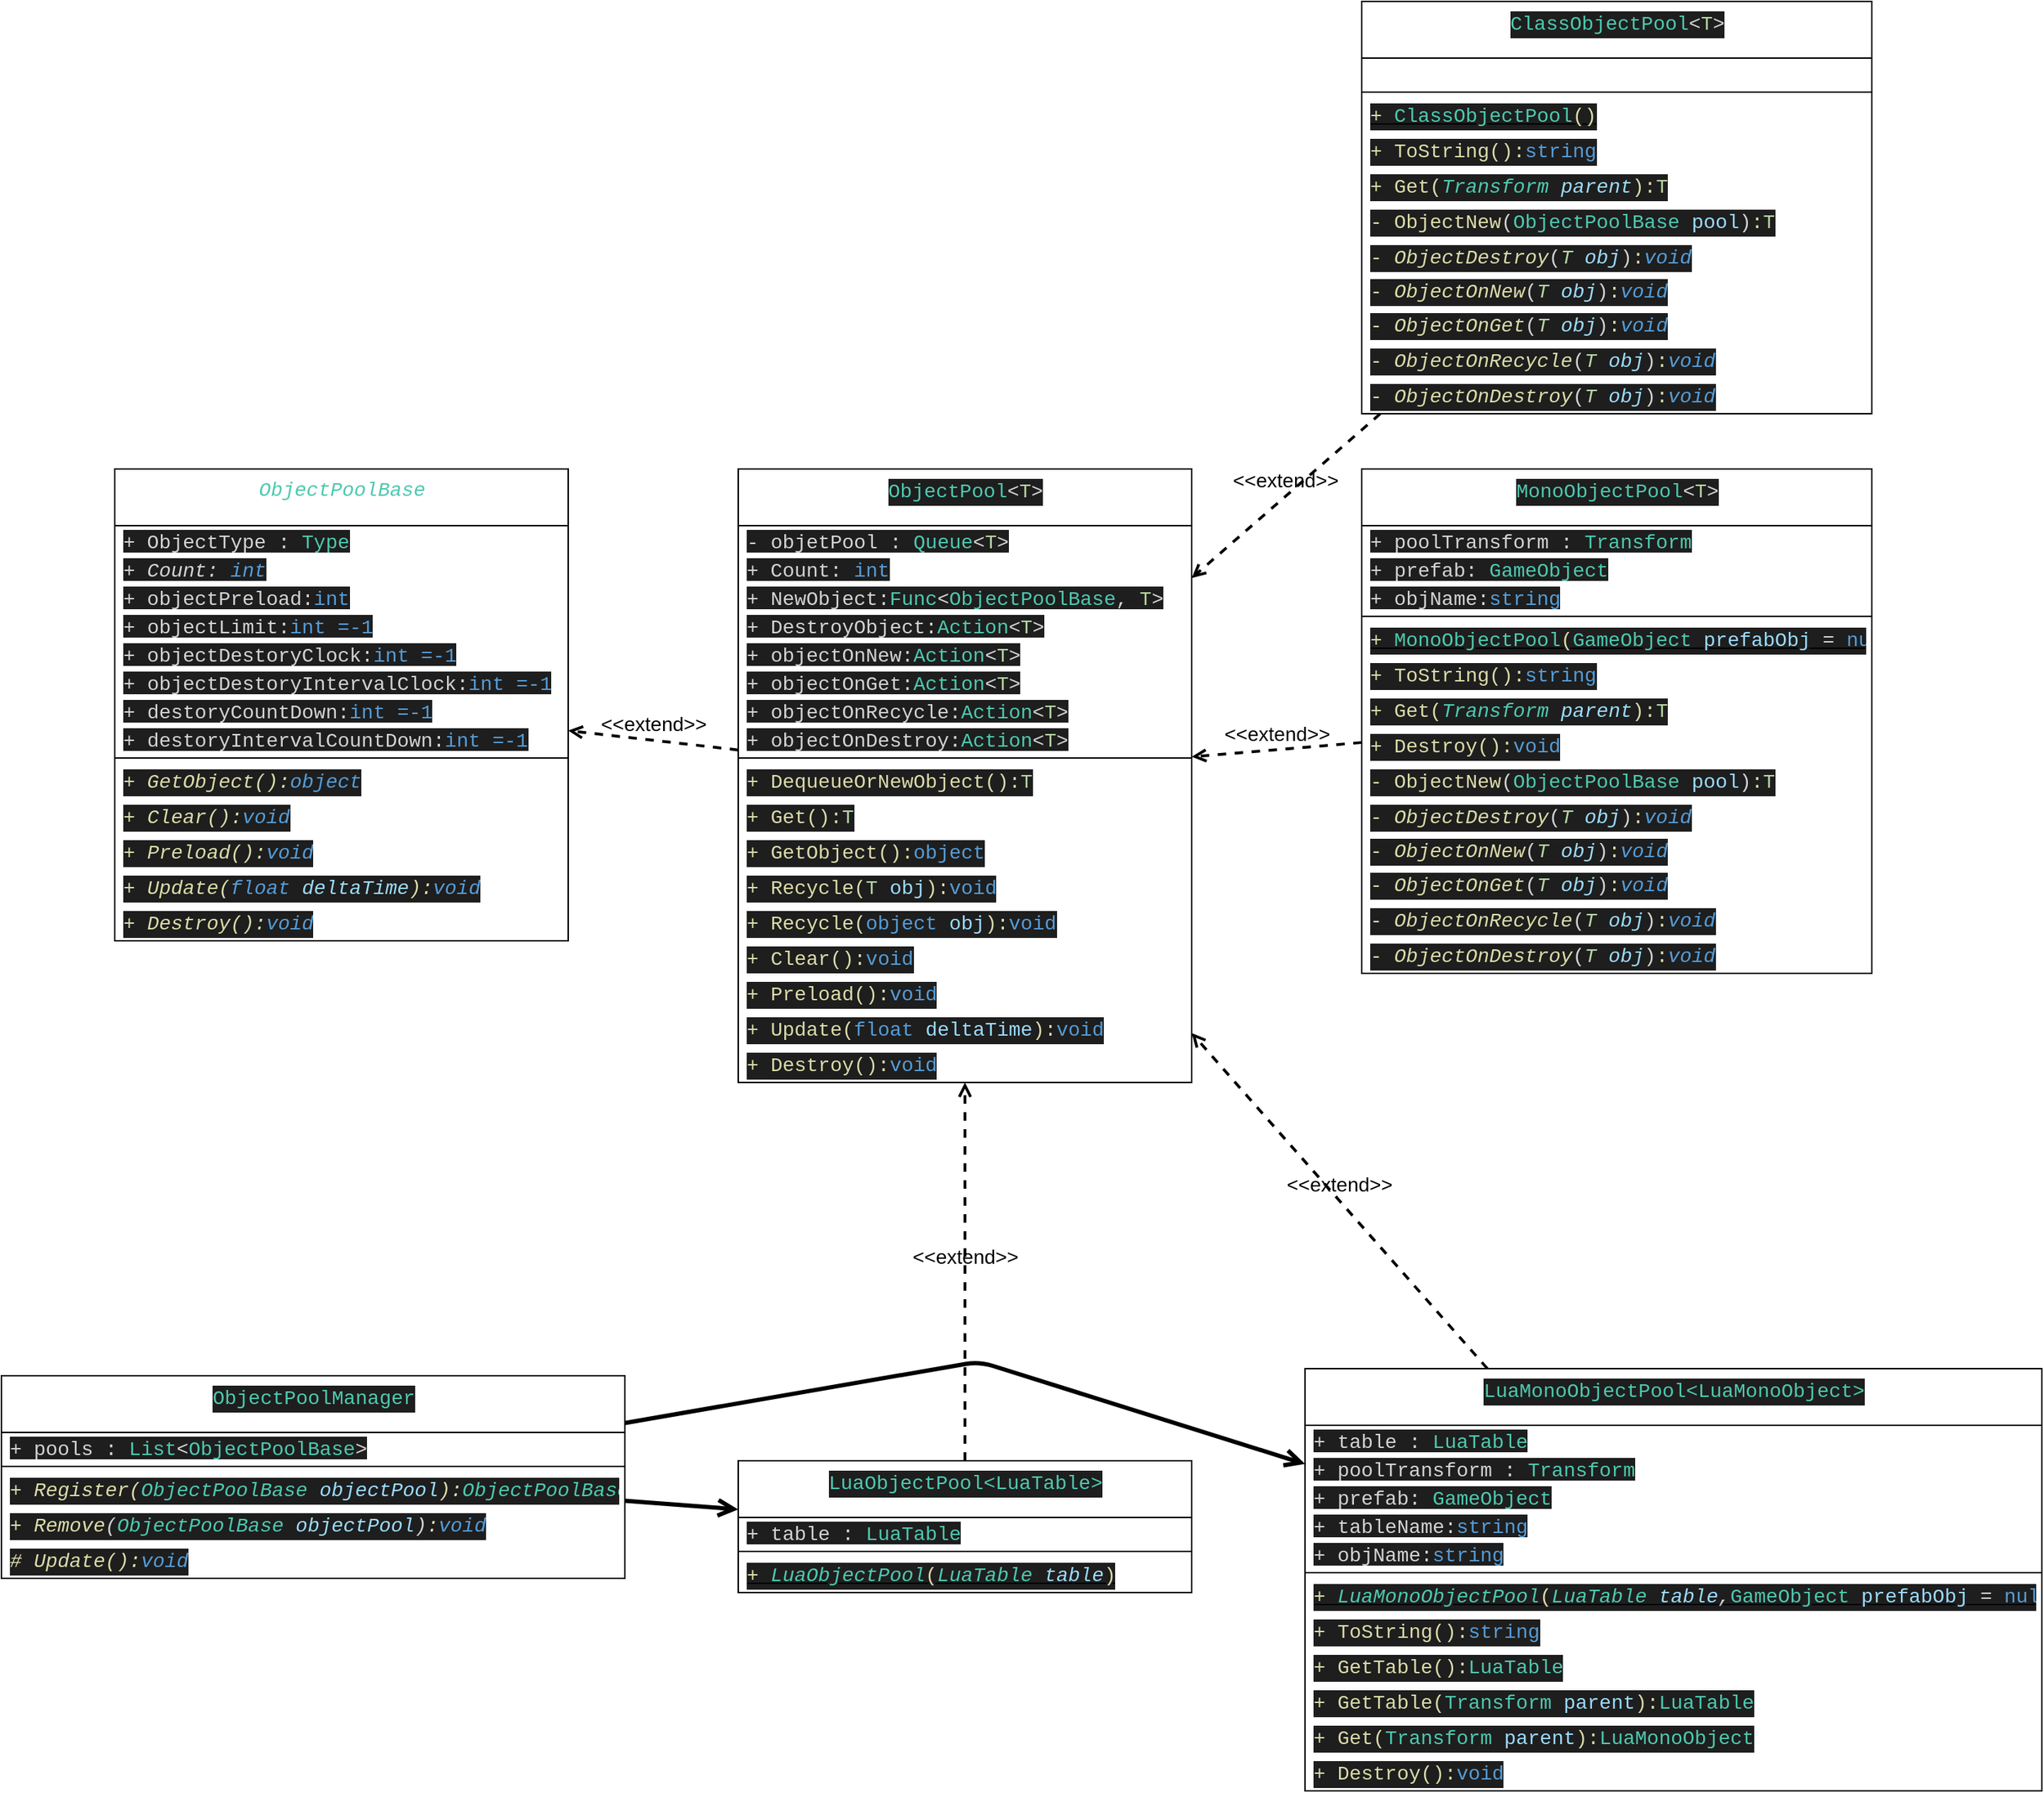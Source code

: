 <mxfile>
    <diagram id="V89Z7NjNnK8nMIp0_2nC" name="第 1 页">
        <mxGraphModel dx="1191" dy="677" grid="0" gridSize="10" guides="1" tooltips="1" connect="1" arrows="1" fold="1" page="1" pageScale="1" pageWidth="3000" pageHeight="2000" math="0" shadow="0">
            <root>
                <mxCell id="0"/>
                <mxCell id="1" parent="0"/>
                <mxCell id="Us9pwvguZbxkRsDEbkfW-19" value="&lt;i style=&quot;color: rgb(78 , 201 , 176) ; font-family: &amp;#34;consolas&amp;#34; , &amp;#34;courier new&amp;#34; , monospace ; font-size: 14px&quot;&gt;ObjectPoolBase&lt;/i&gt;" style="swimlane;fontStyle=0;align=center;verticalAlign=top;childLayout=stackLayout;horizontal=1;startSize=40;horizontalStack=0;resizeParent=1;resizeParentMax=0;resizeLast=0;collapsible=0;marginBottom=0;html=1;" parent="1" vertex="1">
                    <mxGeometry x="280" y="520" width="320" height="333" as="geometry"/>
                </mxCell>
                <mxCell id="Us9pwvguZbxkRsDEbkfW-20" value="&lt;div style=&quot;color: rgb(212 , 212 , 212) ; background-color: rgb(30 , 30 , 30) ; font-family: &amp;quot;consolas&amp;quot; , &amp;quot;courier new&amp;quot; , monospace ; font-size: 14px ; line-height: 19px&quot;&gt;+ ObjectType :&amp;nbsp;&lt;span style=&quot;color: rgb(78 , 201 , 176) ; font-family: &amp;quot;consolas&amp;quot; , &amp;quot;courier new&amp;quot; , monospace&quot;&gt;Type&lt;/span&gt;&lt;/div&gt;" style="text;html=1;strokeColor=none;fillColor=none;align=left;verticalAlign=middle;spacingLeft=4;spacingRight=4;overflow=hidden;rotatable=0;points=[[0,0.5],[1,0.5]];portConstraint=eastwest;" parent="Us9pwvguZbxkRsDEbkfW-19" vertex="1">
                    <mxGeometry y="40" width="320" height="20" as="geometry"/>
                </mxCell>
                <mxCell id="Us9pwvguZbxkRsDEbkfW-21" value="&lt;div style=&quot;color: rgb(212 , 212 , 212) ; background-color: rgb(30 , 30 , 30) ; font-family: &amp;#34;consolas&amp;#34; , &amp;#34;courier new&amp;#34; , monospace ; font-size: 14px ; line-height: 19px&quot;&gt;&lt;i&gt;+ Count:&amp;nbsp;&lt;span style=&quot;color: rgb(86 , 156 , 214) ; font-family: &amp;#34;consolas&amp;#34; , &amp;#34;courier new&amp;#34; , monospace&quot;&gt;int&lt;/span&gt;&lt;/i&gt;&lt;/div&gt;" style="text;html=1;strokeColor=none;fillColor=none;align=left;verticalAlign=middle;spacingLeft=4;spacingRight=4;overflow=hidden;rotatable=0;points=[[0,0.5],[1,0.5]];portConstraint=eastwest;" parent="Us9pwvguZbxkRsDEbkfW-19" vertex="1">
                    <mxGeometry y="60" width="320" height="20" as="geometry"/>
                </mxCell>
                <mxCell id="Us9pwvguZbxkRsDEbkfW-22" value="&lt;div style=&quot;color: rgb(212 , 212 , 212) ; background-color: rgb(30 , 30 , 30) ; font-family: &amp;#34;consolas&amp;#34; , &amp;#34;courier new&amp;#34; , monospace ; font-size: 14px ; line-height: 19px&quot;&gt;+ objectPreload:&lt;span style=&quot;color: rgb(86 , 156 , 214) ; font-family: &amp;#34;consolas&amp;#34; , &amp;#34;courier new&amp;#34; , monospace&quot;&gt;int&lt;/span&gt;&lt;/div&gt;" style="text;html=1;strokeColor=none;fillColor=none;align=left;verticalAlign=middle;spacingLeft=4;spacingRight=4;overflow=hidden;rotatable=0;points=[[0,0.5],[1,0.5]];portConstraint=eastwest;fontColor=#808080;" parent="Us9pwvguZbxkRsDEbkfW-19" vertex="1">
                    <mxGeometry y="80" width="320" height="20" as="geometry"/>
                </mxCell>
                <mxCell id="Us9pwvguZbxkRsDEbkfW-29" value="&lt;div style=&quot;color: rgb(212 , 212 , 212) ; background-color: rgb(30 , 30 , 30) ; font-family: &amp;#34;consolas&amp;#34; , &amp;#34;courier new&amp;#34; , monospace ; font-size: 14px ; line-height: 19px&quot;&gt;+&amp;nbsp;&lt;span style=&quot;font-family: &amp;#34;consolas&amp;#34; , &amp;#34;courier new&amp;#34; , monospace&quot;&gt;objectLimit&lt;/span&gt;:&lt;span style=&quot;color: rgb(86 , 156 , 214)&quot;&gt;int =-1&lt;/span&gt;&lt;/div&gt;" style="text;html=1;strokeColor=none;fillColor=none;align=left;verticalAlign=middle;spacingLeft=4;spacingRight=4;overflow=hidden;rotatable=0;points=[[0,0.5],[1,0.5]];portConstraint=eastwest;fontColor=#808080;" parent="Us9pwvguZbxkRsDEbkfW-19" vertex="1">
                    <mxGeometry y="100" width="320" height="20" as="geometry"/>
                </mxCell>
                <mxCell id="Us9pwvguZbxkRsDEbkfW-30" value="&lt;div style=&quot;color: rgb(212 , 212 , 212) ; background-color: rgb(30 , 30 , 30) ; font-family: &amp;#34;consolas&amp;#34; , &amp;#34;courier new&amp;#34; , monospace ; font-size: 14px ; line-height: 19px&quot;&gt;+&amp;nbsp;objectDestoryClock:&lt;span style=&quot;color: rgb(86 , 156 , 214)&quot;&gt;int =-1&lt;/span&gt;&lt;br&gt;&lt;/div&gt;" style="text;html=1;strokeColor=none;fillColor=none;align=left;verticalAlign=middle;spacingLeft=4;spacingRight=4;overflow=hidden;rotatable=0;points=[[0,0.5],[1,0.5]];portConstraint=eastwest;fontColor=#808080;" parent="Us9pwvguZbxkRsDEbkfW-19" vertex="1">
                    <mxGeometry y="120" width="320" height="20" as="geometry"/>
                </mxCell>
                <mxCell id="Us9pwvguZbxkRsDEbkfW-31" value="&lt;div style=&quot;color: rgb(212 , 212 , 212) ; background-color: rgb(30 , 30 , 30) ; font-family: &amp;#34;consolas&amp;#34; , &amp;#34;courier new&amp;#34; , monospace ; font-size: 14px ; line-height: 19px&quot;&gt;+&amp;nbsp;&lt;span style=&quot;font-family: &amp;#34;consolas&amp;#34; , &amp;#34;courier new&amp;#34; , monospace&quot;&gt;objectDestoryIntervalClock&lt;/span&gt;:&lt;span style=&quot;color: rgb(86 , 156 , 214)&quot;&gt;int =-1&lt;/span&gt;&lt;br&gt;&lt;/div&gt;" style="text;html=1;strokeColor=none;fillColor=none;align=left;verticalAlign=middle;spacingLeft=4;spacingRight=4;overflow=hidden;rotatable=0;points=[[0,0.5],[1,0.5]];portConstraint=eastwest;fontColor=#808080;" parent="Us9pwvguZbxkRsDEbkfW-19" vertex="1">
                    <mxGeometry y="140" width="320" height="20" as="geometry"/>
                </mxCell>
                <mxCell id="Us9pwvguZbxkRsDEbkfW-42" value="&lt;div style=&quot;color: rgb(212 , 212 , 212) ; background-color: rgb(30 , 30 , 30) ; font-family: &amp;#34;consolas&amp;#34; , &amp;#34;courier new&amp;#34; , monospace ; font-size: 14px ; line-height: 19px&quot;&gt;+&amp;nbsp;&lt;span style=&quot;font-family: &amp;#34;consolas&amp;#34; , &amp;#34;courier new&amp;#34; , monospace&quot;&gt;destoryCountDown&lt;/span&gt;:&lt;span style=&quot;color: rgb(86 , 156 , 214)&quot;&gt;int =-1&lt;/span&gt;&lt;br&gt;&lt;/div&gt;" style="text;html=1;strokeColor=none;fillColor=none;align=left;verticalAlign=middle;spacingLeft=4;spacingRight=4;overflow=hidden;rotatable=0;points=[[0,0.5],[1,0.5]];portConstraint=eastwest;fontColor=#808080;" parent="Us9pwvguZbxkRsDEbkfW-19" vertex="1">
                    <mxGeometry y="160" width="320" height="20" as="geometry"/>
                </mxCell>
                <mxCell id="Us9pwvguZbxkRsDEbkfW-43" value="&lt;div style=&quot;color: rgb(212 , 212 , 212) ; background-color: rgb(30 , 30 , 30) ; font-family: &amp;#34;consolas&amp;#34; , &amp;#34;courier new&amp;#34; , monospace ; font-size: 14px ; line-height: 19px&quot;&gt;+&amp;nbsp;&lt;span style=&quot;font-family: &amp;#34;consolas&amp;#34; , &amp;#34;courier new&amp;#34; , monospace&quot;&gt;destoryIntervalCountDown&lt;/span&gt;:&lt;span style=&quot;color: rgb(86 , 156 , 214)&quot;&gt;int =-1&lt;/span&gt;&lt;br&gt;&lt;/div&gt;" style="text;html=1;strokeColor=none;fillColor=none;align=left;verticalAlign=middle;spacingLeft=4;spacingRight=4;overflow=hidden;rotatable=0;points=[[0,0.5],[1,0.5]];portConstraint=eastwest;fontColor=#808080;" parent="Us9pwvguZbxkRsDEbkfW-19" vertex="1">
                    <mxGeometry y="180" width="320" height="20" as="geometry"/>
                </mxCell>
                <mxCell id="Us9pwvguZbxkRsDEbkfW-24" value="" style="line;strokeWidth=1;fillColor=none;align=left;verticalAlign=middle;spacingTop=-1;spacingLeft=3;spacingRight=3;rotatable=0;labelPosition=right;points=[];portConstraint=eastwest;" parent="Us9pwvguZbxkRsDEbkfW-19" vertex="1">
                    <mxGeometry y="200" width="320" height="8" as="geometry"/>
                </mxCell>
                <mxCell id="Us9pwvguZbxkRsDEbkfW-25" value="&lt;div style=&quot;color: rgb(212 , 212 , 212) ; background-color: rgb(30 , 30 , 30) ; font-family: &amp;quot;consolas&amp;quot; , &amp;quot;courier new&amp;quot; , monospace ; font-size: 14px ; line-height: 19px&quot;&gt;&lt;span style=&quot;color: #dcdcaa&quot;&gt;+ GetObject():&lt;/span&gt;&lt;span style=&quot;color: rgb(86 , 156 , 214)&quot;&gt;object&lt;/span&gt;&lt;/div&gt;" style="text;html=1;strokeColor=none;fillColor=none;align=left;verticalAlign=middle;spacingLeft=4;spacingRight=4;overflow=hidden;rotatable=0;points=[[0,0.5],[1,0.5]];portConstraint=eastwest;fontStyle=2" parent="Us9pwvguZbxkRsDEbkfW-19" vertex="1">
                    <mxGeometry y="208" width="320" height="25" as="geometry"/>
                </mxCell>
                <mxCell id="Us9pwvguZbxkRsDEbkfW-44" value="&lt;div style=&quot;color: rgb(212 , 212 , 212) ; background-color: rgb(30 , 30 , 30) ; font-family: &amp;quot;consolas&amp;quot; , &amp;quot;courier new&amp;quot; , monospace ; font-size: 14px ; line-height: 19px&quot;&gt;&lt;span style=&quot;color: #dcdcaa&quot;&gt;+&amp;nbsp;&lt;/span&gt;&lt;span style=&quot;color: rgb(220 , 220 , 170) ; font-family: &amp;quot;consolas&amp;quot; , &amp;quot;courier new&amp;quot; , monospace&quot;&gt;Clear&lt;/span&gt;&lt;span style=&quot;color: rgb(220 , 220 , 170)&quot;&gt;():&lt;/span&gt;&lt;span style=&quot;color: rgb(86 , 156 , 214) ; font-family: &amp;quot;consolas&amp;quot; , &amp;quot;courier new&amp;quot; , monospace&quot;&gt;void&lt;/span&gt;&lt;/div&gt;" style="text;html=1;strokeColor=none;fillColor=none;align=left;verticalAlign=middle;spacingLeft=4;spacingRight=4;overflow=hidden;rotatable=0;points=[[0,0.5],[1,0.5]];portConstraint=eastwest;fontStyle=2" parent="Us9pwvguZbxkRsDEbkfW-19" vertex="1">
                    <mxGeometry y="233" width="320" height="25" as="geometry"/>
                </mxCell>
                <mxCell id="Us9pwvguZbxkRsDEbkfW-57" value="&lt;div style=&quot;color: rgb(212 , 212 , 212) ; background-color: rgb(30 , 30 , 30) ; font-family: &amp;#34;consolas&amp;#34; , &amp;#34;courier new&amp;#34; , monospace ; font-size: 14px ; line-height: 19px&quot;&gt;&lt;span style=&quot;color: #dcdcaa&quot;&gt;+&amp;nbsp;&lt;/span&gt;&lt;span style=&quot;color: rgb(220 , 220 , 170) ; font-family: &amp;#34;consolas&amp;#34; , &amp;#34;courier new&amp;#34; , monospace&quot;&gt;Preload&lt;/span&gt;&lt;span style=&quot;color: rgb(220 , 220 , 170)&quot;&gt;():&lt;/span&gt;&lt;span style=&quot;color: rgb(86 , 156 , 214)&quot;&gt;void&lt;/span&gt;&lt;br&gt;&lt;/div&gt;" style="text;html=1;strokeColor=none;fillColor=none;align=left;verticalAlign=middle;spacingLeft=4;spacingRight=4;overflow=hidden;rotatable=0;points=[[0,0.5],[1,0.5]];portConstraint=eastwest;fontStyle=2" parent="Us9pwvguZbxkRsDEbkfW-19" vertex="1">
                    <mxGeometry y="258" width="320" height="25" as="geometry"/>
                </mxCell>
                <mxCell id="Us9pwvguZbxkRsDEbkfW-58" value="&lt;div style=&quot;color: rgb(212 , 212 , 212) ; background-color: rgb(30 , 30 , 30) ; font-family: &amp;#34;consolas&amp;#34; , &amp;#34;courier new&amp;#34; , monospace ; font-size: 14px ; line-height: 19px&quot;&gt;&lt;span style=&quot;color: #dcdcaa&quot;&gt;+&amp;nbsp;&lt;/span&gt;&lt;span style=&quot;color: rgb(220 , 220 , 170) ; font-family: &amp;#34;consolas&amp;#34; , &amp;#34;courier new&amp;#34; , monospace&quot;&gt;Update&lt;/span&gt;&lt;span style=&quot;color: rgb(220 , 220 , 170)&quot;&gt;(&lt;/span&gt;&lt;span style=&quot;color: rgb(86 , 156 , 214) ; font-family: &amp;#34;consolas&amp;#34; , &amp;#34;courier new&amp;#34; , monospace&quot;&gt;float&amp;nbsp;&lt;/span&gt;&lt;span style=&quot;color: rgb(156 , 220 , 254) ; font-family: &amp;#34;consolas&amp;#34; , &amp;#34;courier new&amp;#34; , monospace&quot;&gt;deltaTime&lt;/span&gt;&lt;span style=&quot;color: rgb(220 , 220 , 170)&quot;&gt;):&lt;/span&gt;&lt;span style=&quot;color: rgb(86 , 156 , 214)&quot;&gt;void&lt;/span&gt;&lt;/div&gt;" style="text;html=1;strokeColor=none;fillColor=none;align=left;verticalAlign=middle;spacingLeft=4;spacingRight=4;overflow=hidden;rotatable=0;points=[[0,0.5],[1,0.5]];portConstraint=eastwest;fontStyle=2" parent="Us9pwvguZbxkRsDEbkfW-19" vertex="1">
                    <mxGeometry y="283" width="320" height="25" as="geometry"/>
                </mxCell>
                <mxCell id="Us9pwvguZbxkRsDEbkfW-59" value="&lt;div style=&quot;color: rgb(212 , 212 , 212) ; background-color: rgb(30 , 30 , 30) ; font-family: &amp;#34;consolas&amp;#34; , &amp;#34;courier new&amp;#34; , monospace ; font-size: 14px ; line-height: 19px&quot;&gt;&lt;span style=&quot;color: #dcdcaa&quot;&gt;+&amp;nbsp;&lt;/span&gt;&lt;span style=&quot;color: rgb(220 , 220 , 170) ; font-family: &amp;#34;consolas&amp;#34; , &amp;#34;courier new&amp;#34; , monospace&quot;&gt;Destroy&lt;/span&gt;&lt;span style=&quot;color: rgb(220 , 220 , 170)&quot;&gt;(&lt;/span&gt;&lt;span style=&quot;color: rgb(220 , 220 , 170)&quot;&gt;):&lt;/span&gt;&lt;span style=&quot;color: rgb(86 , 156 , 214)&quot;&gt;void&lt;/span&gt;&lt;br&gt;&lt;/div&gt;" style="text;html=1;strokeColor=none;fillColor=none;align=left;verticalAlign=middle;spacingLeft=4;spacingRight=4;overflow=hidden;rotatable=0;points=[[0,0.5],[1,0.5]];portConstraint=eastwest;fontStyle=2" parent="Us9pwvguZbxkRsDEbkfW-19" vertex="1">
                    <mxGeometry y="308" width="320" height="25" as="geometry"/>
                </mxCell>
                <mxCell id="Us9pwvguZbxkRsDEbkfW-60" value="&lt;div style=&quot;color: rgb(212 , 212 , 212) ; background-color: rgb(30 , 30 , 30) ; font-family: &amp;#34;consolas&amp;#34; , &amp;#34;courier new&amp;#34; , monospace ; font-size: 14px ; line-height: 19px&quot;&gt;&lt;div style=&quot;line-height: 19px&quot;&gt;&lt;span style=&quot;color: #4ec9b0&quot;&gt;ObjectPool&lt;/span&gt;&amp;lt;&lt;span style=&quot;color: #b8d7a3&quot;&gt;T&lt;/span&gt;&amp;gt;&lt;/div&gt;&lt;/div&gt;" style="swimlane;fontStyle=0;align=center;verticalAlign=top;childLayout=stackLayout;horizontal=1;startSize=40;horizontalStack=0;resizeParent=1;resizeParentMax=0;resizeLast=0;collapsible=0;marginBottom=0;html=1;" parent="1" vertex="1">
                    <mxGeometry x="720" y="520" width="320" height="433" as="geometry"/>
                </mxCell>
                <mxCell id="Us9pwvguZbxkRsDEbkfW-75" value="&lt;div style=&quot;color: rgb(212 , 212 , 212) ; background-color: rgb(30 , 30 , 30) ; font-family: &amp;#34;consolas&amp;#34; , &amp;#34;courier new&amp;#34; , monospace ; font-size: 14px ; line-height: 19px&quot;&gt;-&amp;nbsp;&lt;span style=&quot;font-family: &amp;#34;consolas&amp;#34; , &amp;#34;courier new&amp;#34; , monospace&quot;&gt;objetPool&lt;/span&gt;&amp;nbsp;:&amp;nbsp;&lt;span style=&quot;font-family: &amp;#34;consolas&amp;#34; , &amp;#34;courier new&amp;#34; , monospace ; color: rgb(78 , 201 , 176)&quot;&gt;Queue&lt;/span&gt;&lt;span style=&quot;font-family: &amp;#34;consolas&amp;#34; , &amp;#34;courier new&amp;#34; , monospace&quot;&gt;&amp;lt;&lt;/span&gt;&lt;span style=&quot;font-family: &amp;#34;consolas&amp;#34; , &amp;#34;courier new&amp;#34; , monospace ; color: rgb(184 , 215 , 163)&quot;&gt;T&lt;/span&gt;&lt;span style=&quot;font-family: &amp;#34;consolas&amp;#34; , &amp;#34;courier new&amp;#34; , monospace&quot;&gt;&amp;gt;&lt;/span&gt;&lt;/div&gt;" style="text;html=1;strokeColor=none;fillColor=none;align=left;verticalAlign=middle;spacingLeft=4;spacingRight=4;overflow=hidden;rotatable=0;points=[[0,0.5],[1,0.5]];portConstraint=eastwest;" parent="Us9pwvguZbxkRsDEbkfW-60" vertex="1">
                    <mxGeometry y="40" width="320" height="20" as="geometry"/>
                </mxCell>
                <mxCell id="Us9pwvguZbxkRsDEbkfW-62" value="&lt;div style=&quot;color: rgb(212 , 212 , 212) ; background-color: rgb(30 , 30 , 30) ; font-family: &amp;#34;consolas&amp;#34; , &amp;#34;courier new&amp;#34; , monospace ; font-size: 14px ; line-height: 19px&quot;&gt;+ Count:&amp;nbsp;&lt;span style=&quot;color: rgb(86 , 156 , 214) ; font-family: &amp;#34;consolas&amp;#34; , &amp;#34;courier new&amp;#34; , monospace&quot;&gt;int&lt;/span&gt;&lt;/div&gt;" style="text;html=1;strokeColor=none;fillColor=none;align=left;verticalAlign=middle;spacingLeft=4;spacingRight=4;overflow=hidden;rotatable=0;points=[[0,0.5],[1,0.5]];portConstraint=eastwest;" parent="Us9pwvguZbxkRsDEbkfW-60" vertex="1">
                    <mxGeometry y="60" width="320" height="20" as="geometry"/>
                </mxCell>
                <mxCell id="Us9pwvguZbxkRsDEbkfW-63" value="&lt;div style=&quot;color: rgb(212 , 212 , 212) ; background-color: rgb(30 , 30 , 30) ; font-family: &amp;#34;consolas&amp;#34; , &amp;#34;courier new&amp;#34; , monospace ; font-size: 14px ; line-height: 19px&quot;&gt;+&amp;nbsp;&lt;span style=&quot;font-family: &amp;#34;consolas&amp;#34; , &amp;#34;courier new&amp;#34; , monospace&quot;&gt;NewObject&lt;/span&gt;:&lt;span style=&quot;font-family: &amp;#34;consolas&amp;#34; , &amp;#34;courier new&amp;#34; , monospace ; color: rgb(78 , 201 , 176)&quot;&gt;Func&lt;/span&gt;&lt;span style=&quot;font-family: &amp;#34;consolas&amp;#34; , &amp;#34;courier new&amp;#34; , monospace&quot;&gt;&amp;lt;&lt;/span&gt;&lt;span style=&quot;font-family: &amp;#34;consolas&amp;#34; , &amp;#34;courier new&amp;#34; , monospace ; color: rgb(78 , 201 , 176)&quot;&gt;ObjectPoolBase&lt;/span&gt;&lt;span style=&quot;font-family: &amp;#34;consolas&amp;#34; , &amp;#34;courier new&amp;#34; , monospace&quot;&gt;,&lt;/span&gt;&lt;span style=&quot;font-family: &amp;#34;consolas&amp;#34; , &amp;#34;courier new&amp;#34; , monospace&quot;&gt; &lt;/span&gt;&lt;span style=&quot;font-family: &amp;#34;consolas&amp;#34; , &amp;#34;courier new&amp;#34; , monospace ; color: rgb(184 , 215 , 163)&quot;&gt;T&lt;/span&gt;&lt;span style=&quot;font-family: &amp;#34;consolas&amp;#34; , &amp;#34;courier new&amp;#34; , monospace&quot;&gt;&amp;gt;&lt;/span&gt;&lt;/div&gt;" style="text;html=1;strokeColor=none;fillColor=none;align=left;verticalAlign=middle;spacingLeft=4;spacingRight=4;overflow=hidden;rotatable=0;points=[[0,0.5],[1,0.5]];portConstraint=eastwest;fontColor=#808080;" parent="Us9pwvguZbxkRsDEbkfW-60" vertex="1">
                    <mxGeometry y="80" width="320" height="20" as="geometry"/>
                </mxCell>
                <mxCell id="Us9pwvguZbxkRsDEbkfW-64" value="&lt;div style=&quot;color: rgb(212 , 212 , 212) ; background-color: rgb(30 , 30 , 30) ; font-family: &amp;#34;consolas&amp;#34; , &amp;#34;courier new&amp;#34; , monospace ; font-size: 14px ; line-height: 19px&quot;&gt;+&amp;nbsp;&lt;span style=&quot;font-family: &amp;#34;consolas&amp;#34; , &amp;#34;courier new&amp;#34; , monospace&quot;&gt;DestroyObject&lt;/span&gt;:&lt;span style=&quot;font-family: &amp;#34;consolas&amp;#34; , &amp;#34;courier new&amp;#34; , monospace ; color: rgb(78 , 201 , 176)&quot;&gt;Action&lt;/span&gt;&lt;span style=&quot;font-family: &amp;#34;consolas&amp;#34; , &amp;#34;courier new&amp;#34; , monospace&quot;&gt;&amp;lt;&lt;/span&gt;&lt;span style=&quot;font-family: &amp;#34;consolas&amp;#34; , &amp;#34;courier new&amp;#34; , monospace ; color: rgb(184 , 215 , 163)&quot;&gt;T&lt;/span&gt;&lt;span style=&quot;font-family: &amp;#34;consolas&amp;#34; , &amp;#34;courier new&amp;#34; , monospace&quot;&gt;&amp;gt;&lt;/span&gt;&lt;/div&gt;" style="text;html=1;strokeColor=none;fillColor=none;align=left;verticalAlign=middle;spacingLeft=4;spacingRight=4;overflow=hidden;rotatable=0;points=[[0,0.5],[1,0.5]];portConstraint=eastwest;fontColor=#808080;" parent="Us9pwvguZbxkRsDEbkfW-60" vertex="1">
                    <mxGeometry y="100" width="320" height="20" as="geometry"/>
                </mxCell>
                <mxCell id="Us9pwvguZbxkRsDEbkfW-65" value="&lt;div style=&quot;color: rgb(212 , 212 , 212) ; background-color: rgb(30 , 30 , 30) ; font-family: &amp;#34;consolas&amp;#34; , &amp;#34;courier new&amp;#34; , monospace ; font-size: 14px ; line-height: 19px&quot;&gt;+&amp;nbsp;&lt;span style=&quot;font-family: &amp;#34;consolas&amp;#34; , &amp;#34;courier new&amp;#34; , monospace&quot;&gt;objectOnNew&lt;/span&gt;:&lt;span style=&quot;font-family: &amp;#34;consolas&amp;#34; , &amp;#34;courier new&amp;#34; , monospace ; color: rgb(78 , 201 , 176)&quot;&gt;Action&lt;/span&gt;&lt;span style=&quot;font-family: &amp;#34;consolas&amp;#34; , &amp;#34;courier new&amp;#34; , monospace&quot;&gt;&amp;lt;&lt;/span&gt;&lt;span style=&quot;font-family: &amp;#34;consolas&amp;#34; , &amp;#34;courier new&amp;#34; , monospace ; color: rgb(184 , 215 , 163)&quot;&gt;T&lt;/span&gt;&lt;span style=&quot;font-family: &amp;#34;consolas&amp;#34; , &amp;#34;courier new&amp;#34; , monospace&quot;&gt;&amp;gt;&lt;/span&gt;&lt;/div&gt;" style="text;html=1;strokeColor=none;fillColor=none;align=left;verticalAlign=middle;spacingLeft=4;spacingRight=4;overflow=hidden;rotatable=0;points=[[0,0.5],[1,0.5]];portConstraint=eastwest;fontColor=#808080;" parent="Us9pwvguZbxkRsDEbkfW-60" vertex="1">
                    <mxGeometry y="120" width="320" height="20" as="geometry"/>
                </mxCell>
                <mxCell id="Us9pwvguZbxkRsDEbkfW-66" value="&lt;div style=&quot;color: rgb(212 , 212 , 212) ; background-color: rgb(30 , 30 , 30) ; font-family: &amp;#34;consolas&amp;#34; , &amp;#34;courier new&amp;#34; , monospace ; font-size: 14px ; line-height: 19px&quot;&gt;+&amp;nbsp;&lt;span style=&quot;font-family: &amp;#34;consolas&amp;#34; , &amp;#34;courier new&amp;#34; , monospace&quot;&gt;objectOnGet&lt;/span&gt;:&lt;span style=&quot;font-family: &amp;#34;consolas&amp;#34; , &amp;#34;courier new&amp;#34; , monospace ; color: rgb(78 , 201 , 176)&quot;&gt;Action&lt;/span&gt;&lt;span style=&quot;font-family: &amp;#34;consolas&amp;#34; , &amp;#34;courier new&amp;#34; , monospace&quot;&gt;&amp;lt;&lt;/span&gt;&lt;span style=&quot;font-family: &amp;#34;consolas&amp;#34; , &amp;#34;courier new&amp;#34; , monospace ; color: rgb(184 , 215 , 163)&quot;&gt;T&lt;/span&gt;&lt;span style=&quot;font-family: &amp;#34;consolas&amp;#34; , &amp;#34;courier new&amp;#34; , monospace&quot;&gt;&amp;gt;&lt;/span&gt;&lt;/div&gt;" style="text;html=1;strokeColor=none;fillColor=none;align=left;verticalAlign=middle;spacingLeft=4;spacingRight=4;overflow=hidden;rotatable=0;points=[[0,0.5],[1,0.5]];portConstraint=eastwest;fontColor=#808080;" parent="Us9pwvguZbxkRsDEbkfW-60" vertex="1">
                    <mxGeometry y="140" width="320" height="20" as="geometry"/>
                </mxCell>
                <mxCell id="Us9pwvguZbxkRsDEbkfW-67" value="&lt;div style=&quot;color: rgb(212 , 212 , 212) ; background-color: rgb(30 , 30 , 30) ; font-family: &amp;#34;consolas&amp;#34; , &amp;#34;courier new&amp;#34; , monospace ; font-size: 14px ; line-height: 19px&quot;&gt;+&amp;nbsp;&lt;span style=&quot;font-family: &amp;#34;consolas&amp;#34; , &amp;#34;courier new&amp;#34; , monospace&quot;&gt;objectOnRecycle&lt;/span&gt;:&lt;span style=&quot;font-family: &amp;#34;consolas&amp;#34; , &amp;#34;courier new&amp;#34; , monospace ; color: rgb(78 , 201 , 176)&quot;&gt;Action&lt;/span&gt;&lt;span style=&quot;font-family: &amp;#34;consolas&amp;#34; , &amp;#34;courier new&amp;#34; , monospace&quot;&gt;&amp;lt;&lt;/span&gt;&lt;span style=&quot;font-family: &amp;#34;consolas&amp;#34; , &amp;#34;courier new&amp;#34; , monospace ; color: rgb(184 , 215 , 163)&quot;&gt;T&lt;/span&gt;&lt;span style=&quot;font-family: &amp;#34;consolas&amp;#34; , &amp;#34;courier new&amp;#34; , monospace&quot;&gt;&amp;gt;&lt;/span&gt;&lt;/div&gt;" style="text;html=1;strokeColor=none;fillColor=none;align=left;verticalAlign=middle;spacingLeft=4;spacingRight=4;overflow=hidden;rotatable=0;points=[[0,0.5],[1,0.5]];portConstraint=eastwest;fontColor=#808080;" parent="Us9pwvguZbxkRsDEbkfW-60" vertex="1">
                    <mxGeometry y="160" width="320" height="20" as="geometry"/>
                </mxCell>
                <mxCell id="Us9pwvguZbxkRsDEbkfW-68" value="&lt;div style=&quot;color: rgb(212 , 212 , 212) ; background-color: rgb(30 , 30 , 30) ; font-family: &amp;#34;consolas&amp;#34; , &amp;#34;courier new&amp;#34; , monospace ; font-size: 14px ; line-height: 19px&quot;&gt;+&amp;nbsp;&lt;span style=&quot;font-family: &amp;#34;consolas&amp;#34; , &amp;#34;courier new&amp;#34; , monospace&quot;&gt;objectOnDestroy&lt;/span&gt;:&lt;span style=&quot;font-family: &amp;#34;consolas&amp;#34; , &amp;#34;courier new&amp;#34; , monospace ; color: rgb(78 , 201 , 176)&quot;&gt;Action&lt;/span&gt;&lt;span style=&quot;font-family: &amp;#34;consolas&amp;#34; , &amp;#34;courier new&amp;#34; , monospace&quot;&gt;&amp;lt;&lt;/span&gt;&lt;span style=&quot;font-family: &amp;#34;consolas&amp;#34; , &amp;#34;courier new&amp;#34; , monospace ; color: rgb(184 , 215 , 163)&quot;&gt;T&lt;/span&gt;&lt;span style=&quot;font-family: &amp;#34;consolas&amp;#34; , &amp;#34;courier new&amp;#34; , monospace&quot;&gt;&amp;gt;&lt;/span&gt;&lt;/div&gt;" style="text;html=1;strokeColor=none;fillColor=none;align=left;verticalAlign=middle;spacingLeft=4;spacingRight=4;overflow=hidden;rotatable=0;points=[[0,0.5],[1,0.5]];portConstraint=eastwest;fontColor=#808080;" parent="Us9pwvguZbxkRsDEbkfW-60" vertex="1">
                    <mxGeometry y="180" width="320" height="20" as="geometry"/>
                </mxCell>
                <mxCell id="Us9pwvguZbxkRsDEbkfW-69" value="" style="line;strokeWidth=1;fillColor=none;align=left;verticalAlign=middle;spacingTop=-1;spacingLeft=3;spacingRight=3;rotatable=0;labelPosition=right;points=[];portConstraint=eastwest;" parent="Us9pwvguZbxkRsDEbkfW-60" vertex="1">
                    <mxGeometry y="200" width="320" height="8" as="geometry"/>
                </mxCell>
                <mxCell id="Us9pwvguZbxkRsDEbkfW-70" value="&lt;div style=&quot;color: rgb(212 , 212 , 212) ; background-color: rgb(30 , 30 , 30) ; font-family: &amp;#34;consolas&amp;#34; , &amp;#34;courier new&amp;#34; , monospace ; font-size: 14px ; line-height: 19px&quot;&gt;&lt;span style=&quot;font-style: normal&quot;&gt;&lt;span style=&quot;color: #dcdcaa&quot;&gt;+&amp;nbsp;&lt;/span&gt;&lt;span style=&quot;font-family: &amp;#34;consolas&amp;#34; , &amp;#34;courier new&amp;#34; , monospace ; color: rgb(220 , 220 , 170)&quot;&gt;DequeueOrNewObject&lt;/span&gt;&lt;span style=&quot;color: rgb(220 , 220 , 170)&quot;&gt;():&lt;/span&gt;&lt;/span&gt;&lt;span style=&quot;color: rgb(184 , 215 , 163) ; font-family: &amp;#34;consolas&amp;#34; , &amp;#34;courier new&amp;#34; , monospace ; font-style: normal&quot;&gt;T&lt;/span&gt;&lt;/div&gt;" style="text;html=1;strokeColor=none;fillColor=none;align=left;verticalAlign=middle;spacingLeft=4;spacingRight=4;overflow=hidden;rotatable=0;points=[[0,0.5],[1,0.5]];portConstraint=eastwest;fontStyle=2" parent="Us9pwvguZbxkRsDEbkfW-60" vertex="1">
                    <mxGeometry y="208" width="320" height="25" as="geometry"/>
                </mxCell>
                <mxCell id="Us9pwvguZbxkRsDEbkfW-76" value="&lt;div style=&quot;color: rgb(212 , 212 , 212) ; background-color: rgb(30 , 30 , 30) ; font-family: &amp;#34;consolas&amp;#34; , &amp;#34;courier new&amp;#34; , monospace ; font-size: 14px ; line-height: 19px&quot;&gt;&lt;span style=&quot;font-style: normal&quot;&gt;&lt;span style=&quot;color: rgb(220 , 220 , 170)&quot;&gt;+&amp;nbsp;&lt;/span&gt;&lt;span style=&quot;color: rgb(220 , 220 , 170) ; font-family: &amp;#34;consolas&amp;#34; , &amp;#34;courier new&amp;#34; , monospace&quot;&gt;Get&lt;/span&gt;&lt;span style=&quot;color: rgb(220 , 220 , 170)&quot;&gt;():&lt;/span&gt;&lt;span style=&quot;color: rgb(184 , 215 , 163)&quot;&gt;T&lt;/span&gt;&lt;/span&gt;&lt;br&gt;&lt;/div&gt;" style="text;html=1;strokeColor=none;fillColor=none;align=left;verticalAlign=middle;spacingLeft=4;spacingRight=4;overflow=hidden;rotatable=0;points=[[0,0.5],[1,0.5]];portConstraint=eastwest;fontStyle=2" parent="Us9pwvguZbxkRsDEbkfW-60" vertex="1">
                    <mxGeometry y="233" width="320" height="25" as="geometry"/>
                </mxCell>
                <mxCell id="Us9pwvguZbxkRsDEbkfW-78" value="&lt;div style=&quot;color: rgb(212 , 212 , 212) ; background-color: rgb(30 , 30 , 30) ; font-family: &amp;#34;consolas&amp;#34; , &amp;#34;courier new&amp;#34; , monospace ; font-size: 14px ; line-height: 19px&quot;&gt;&lt;span style=&quot;font-style: normal&quot;&gt;&lt;span style=&quot;color: rgb(220 , 220 , 170)&quot;&gt;+&amp;nbsp;&lt;/span&gt;&lt;span style=&quot;color: rgb(220 , 220 , 170) ; font-family: &amp;#34;consolas&amp;#34; , &amp;#34;courier new&amp;#34; , monospace&quot;&gt;GetObject&lt;/span&gt;&lt;span style=&quot;color: rgb(220 , 220 , 170)&quot;&gt;(&lt;/span&gt;&lt;span style=&quot;color: rgb(220 , 220 , 170)&quot;&gt;):&lt;/span&gt;&lt;span style=&quot;color: rgb(86 , 156 , 214) ; font-family: &amp;#34;consolas&amp;#34; , &amp;#34;courier new&amp;#34; , monospace&quot;&gt;object&lt;/span&gt;&lt;/span&gt;&lt;/div&gt;" style="text;html=1;strokeColor=none;fillColor=none;align=left;verticalAlign=middle;spacingLeft=4;spacingRight=4;overflow=hidden;rotatable=0;points=[[0,0.5],[1,0.5]];portConstraint=eastwest;fontStyle=2" parent="Us9pwvguZbxkRsDEbkfW-60" vertex="1">
                    <mxGeometry y="258" width="320" height="25" as="geometry"/>
                </mxCell>
                <mxCell id="Us9pwvguZbxkRsDEbkfW-77" value="&lt;div style=&quot;color: rgb(212 , 212 , 212) ; background-color: rgb(30 , 30 , 30) ; font-family: &amp;#34;consolas&amp;#34; , &amp;#34;courier new&amp;#34; , monospace ; font-size: 14px ; line-height: 19px&quot;&gt;&lt;span style=&quot;font-style: normal&quot;&gt;&lt;span style=&quot;color: rgb(220 , 220 , 170)&quot;&gt;+&amp;nbsp;&lt;/span&gt;&lt;span style=&quot;color: rgb(220 , 220 , 170) ; font-family: &amp;#34;consolas&amp;#34; , &amp;#34;courier new&amp;#34; , monospace&quot;&gt;Recycle&lt;/span&gt;&lt;span style=&quot;color: rgb(220 , 220 , 170)&quot;&gt;(&lt;/span&gt;&lt;span style=&quot;font-family: &amp;#34;consolas&amp;#34; , &amp;#34;courier new&amp;#34; , monospace ; color: rgb(184 , 215 , 163)&quot;&gt;T&lt;/span&gt;&lt;span style=&quot;font-family: &amp;#34;consolas&amp;#34; , &amp;#34;courier new&amp;#34; , monospace&quot;&gt; &lt;/span&gt;&lt;span style=&quot;font-family: &amp;#34;consolas&amp;#34; , &amp;#34;courier new&amp;#34; , monospace ; color: rgb(156 , 220 , 254)&quot;&gt;obj&lt;/span&gt;&lt;span style=&quot;color: rgb(220 , 220 , 170)&quot;&gt;):&lt;/span&gt;&lt;span style=&quot;color: rgb(86 , 156 , 214) ; font-family: &amp;#34;consolas&amp;#34; , &amp;#34;courier new&amp;#34; , monospace&quot;&gt;void&lt;/span&gt;&lt;/span&gt;&lt;/div&gt;" style="text;html=1;strokeColor=none;fillColor=none;align=left;verticalAlign=middle;spacingLeft=4;spacingRight=4;overflow=hidden;rotatable=0;points=[[0,0.5],[1,0.5]];portConstraint=eastwest;fontStyle=2" parent="Us9pwvguZbxkRsDEbkfW-60" vertex="1">
                    <mxGeometry y="283" width="320" height="25" as="geometry"/>
                </mxCell>
                <mxCell id="Us9pwvguZbxkRsDEbkfW-79" value="&lt;div style=&quot;color: rgb(212 , 212 , 212) ; background-color: rgb(30 , 30 , 30) ; font-family: &amp;#34;consolas&amp;#34; , &amp;#34;courier new&amp;#34; , monospace ; font-size: 14px ; line-height: 19px&quot;&gt;&lt;span style=&quot;font-style: normal&quot;&gt;&lt;span style=&quot;color: rgb(220 , 220 , 170)&quot;&gt;+&amp;nbsp;&lt;/span&gt;&lt;span style=&quot;color: rgb(220 , 220 , 170) ; font-family: &amp;#34;consolas&amp;#34; , &amp;#34;courier new&amp;#34; , monospace&quot;&gt;Recycle&lt;/span&gt;&lt;span style=&quot;color: rgb(220 , 220 , 170)&quot;&gt;(&lt;/span&gt;&lt;span style=&quot;color: rgb(86 , 156 , 214) ; font-family: &amp;#34;consolas&amp;#34; , &amp;#34;courier new&amp;#34; , monospace&quot;&gt;object&lt;/span&gt;&amp;nbsp;&lt;span style=&quot;color: rgb(156 , 220 , 254)&quot;&gt;obj&lt;/span&gt;&lt;span style=&quot;color: rgb(220 , 220 , 170)&quot;&gt;):&lt;/span&gt;&lt;span style=&quot;color: rgb(86 , 156 , 214)&quot;&gt;void&lt;/span&gt;&lt;/span&gt;&lt;br&gt;&lt;/div&gt;" style="text;html=1;strokeColor=none;fillColor=none;align=left;verticalAlign=middle;spacingLeft=4;spacingRight=4;overflow=hidden;rotatable=0;points=[[0,0.5],[1,0.5]];portConstraint=eastwest;fontStyle=2" parent="Us9pwvguZbxkRsDEbkfW-60" vertex="1">
                    <mxGeometry y="308" width="320" height="25" as="geometry"/>
                </mxCell>
                <mxCell id="Us9pwvguZbxkRsDEbkfW-71" value="&lt;div style=&quot;color: rgb(212 , 212 , 212) ; background-color: rgb(30 , 30 , 30) ; font-family: &amp;#34;consolas&amp;#34; , &amp;#34;courier new&amp;#34; , monospace ; font-size: 14px ; line-height: 19px&quot;&gt;&lt;span style=&quot;font-style: normal&quot;&gt;&lt;span style=&quot;color: #dcdcaa&quot;&gt;+&amp;nbsp;&lt;/span&gt;&lt;span style=&quot;color: rgb(220 , 220 , 170) ; font-family: &amp;#34;consolas&amp;#34; , &amp;#34;courier new&amp;#34; , monospace&quot;&gt;Clear&lt;/span&gt;&lt;span style=&quot;color: rgb(220 , 220 , 170)&quot;&gt;():&lt;/span&gt;&lt;span style=&quot;color: rgb(86 , 156 , 214) ; font-family: &amp;#34;consolas&amp;#34; , &amp;#34;courier new&amp;#34; , monospace&quot;&gt;void&lt;/span&gt;&lt;/span&gt;&lt;/div&gt;" style="text;html=1;strokeColor=none;fillColor=none;align=left;verticalAlign=middle;spacingLeft=4;spacingRight=4;overflow=hidden;rotatable=0;points=[[0,0.5],[1,0.5]];portConstraint=eastwest;fontStyle=2" parent="Us9pwvguZbxkRsDEbkfW-60" vertex="1">
                    <mxGeometry y="333" width="320" height="25" as="geometry"/>
                </mxCell>
                <mxCell id="Us9pwvguZbxkRsDEbkfW-72" value="&lt;div style=&quot;color: rgb(212 , 212 , 212) ; background-color: rgb(30 , 30 , 30) ; font-family: &amp;#34;consolas&amp;#34; , &amp;#34;courier new&amp;#34; , monospace ; font-size: 14px ; line-height: 19px&quot;&gt;&lt;span style=&quot;font-style: normal&quot;&gt;&lt;span style=&quot;color: #dcdcaa&quot;&gt;+&amp;nbsp;&lt;/span&gt;&lt;span style=&quot;color: rgb(220 , 220 , 170) ; font-family: &amp;#34;consolas&amp;#34; , &amp;#34;courier new&amp;#34; , monospace&quot;&gt;Preload&lt;/span&gt;&lt;span style=&quot;color: rgb(220 , 220 , 170)&quot;&gt;():&lt;/span&gt;&lt;span style=&quot;color: rgb(86 , 156 , 214)&quot;&gt;void&lt;/span&gt;&lt;/span&gt;&lt;br&gt;&lt;/div&gt;" style="text;html=1;strokeColor=none;fillColor=none;align=left;verticalAlign=middle;spacingLeft=4;spacingRight=4;overflow=hidden;rotatable=0;points=[[0,0.5],[1,0.5]];portConstraint=eastwest;fontStyle=2" parent="Us9pwvguZbxkRsDEbkfW-60" vertex="1">
                    <mxGeometry y="358" width="320" height="25" as="geometry"/>
                </mxCell>
                <mxCell id="Us9pwvguZbxkRsDEbkfW-73" value="&lt;div style=&quot;color: rgb(212 , 212 , 212) ; background-color: rgb(30 , 30 , 30) ; font-family: &amp;#34;consolas&amp;#34; , &amp;#34;courier new&amp;#34; , monospace ; font-size: 14px ; line-height: 19px&quot;&gt;&lt;span style=&quot;font-style: normal&quot;&gt;&lt;span style=&quot;color: #dcdcaa&quot;&gt;+&amp;nbsp;&lt;/span&gt;&lt;span style=&quot;color: rgb(220 , 220 , 170) ; font-family: &amp;#34;consolas&amp;#34; , &amp;#34;courier new&amp;#34; , monospace&quot;&gt;Update&lt;/span&gt;&lt;span style=&quot;color: rgb(220 , 220 , 170)&quot;&gt;(&lt;/span&gt;&lt;span style=&quot;color: rgb(86 , 156 , 214) ; font-family: &amp;#34;consolas&amp;#34; , &amp;#34;courier new&amp;#34; , monospace&quot;&gt;float&amp;nbsp;&lt;/span&gt;&lt;span style=&quot;color: rgb(156 , 220 , 254) ; font-family: &amp;#34;consolas&amp;#34; , &amp;#34;courier new&amp;#34; , monospace&quot;&gt;deltaTime&lt;/span&gt;&lt;span style=&quot;color: rgb(220 , 220 , 170)&quot;&gt;):&lt;/span&gt;&lt;span style=&quot;color: rgb(86 , 156 , 214)&quot;&gt;void&lt;/span&gt;&lt;/span&gt;&lt;/div&gt;" style="text;html=1;strokeColor=none;fillColor=none;align=left;verticalAlign=middle;spacingLeft=4;spacingRight=4;overflow=hidden;rotatable=0;points=[[0,0.5],[1,0.5]];portConstraint=eastwest;fontStyle=2" parent="Us9pwvguZbxkRsDEbkfW-60" vertex="1">
                    <mxGeometry y="383" width="320" height="25" as="geometry"/>
                </mxCell>
                <mxCell id="Us9pwvguZbxkRsDEbkfW-74" value="&lt;div style=&quot;color: rgb(212 , 212 , 212) ; background-color: rgb(30 , 30 , 30) ; font-family: &amp;#34;consolas&amp;#34; , &amp;#34;courier new&amp;#34; , monospace ; font-size: 14px ; line-height: 19px&quot;&gt;&lt;span style=&quot;font-style: normal&quot;&gt;&lt;span style=&quot;color: #dcdcaa&quot;&gt;+&amp;nbsp;&lt;/span&gt;&lt;span style=&quot;color: rgb(220 , 220 , 170) ; font-family: &amp;#34;consolas&amp;#34; , &amp;#34;courier new&amp;#34; , monospace&quot;&gt;Destroy&lt;/span&gt;&lt;span style=&quot;color: rgb(220 , 220 , 170)&quot;&gt;(&lt;/span&gt;&lt;span style=&quot;color: rgb(220 , 220 , 170)&quot;&gt;):&lt;/span&gt;&lt;span style=&quot;color: rgb(86 , 156 , 214)&quot;&gt;void&lt;/span&gt;&lt;/span&gt;&lt;br&gt;&lt;/div&gt;" style="text;html=1;strokeColor=none;fillColor=none;align=left;verticalAlign=middle;spacingLeft=4;spacingRight=4;overflow=hidden;rotatable=0;points=[[0,0.5],[1,0.5]];portConstraint=eastwest;fontStyle=2" parent="Us9pwvguZbxkRsDEbkfW-60" vertex="1">
                    <mxGeometry y="408" width="320" height="25" as="geometry"/>
                </mxCell>
                <mxCell id="Us9pwvguZbxkRsDEbkfW-80" value="&amp;lt;&amp;lt;extend&amp;gt;&amp;gt;" style="html=1;verticalAlign=bottom;labelBackgroundColor=none;endArrow=open;endFill=0;dashed=1;strokeWidth=2;fontFamily=Helvetica;labelBorderColor=none;fontStyle=0;fontSize=14;" parent="1" source="Us9pwvguZbxkRsDEbkfW-60" target="Us9pwvguZbxkRsDEbkfW-19" edge="1">
                    <mxGeometry width="160" relative="1" as="geometry">
                        <mxPoint x="590" y="420" as="sourcePoint"/>
                        <mxPoint x="750" y="420" as="targetPoint"/>
                    </mxGeometry>
                </mxCell>
                <mxCell id="Us9pwvguZbxkRsDEbkfW-110" value="&lt;div style=&quot;color: rgb(212 , 212 , 212) ; background-color: rgb(30 , 30 , 30) ; font-family: &amp;#34;consolas&amp;#34; , &amp;#34;courier new&amp;#34; , monospace ; font-size: 14px ; line-height: 19px&quot;&gt;&lt;div style=&quot;line-height: 19px&quot;&gt;&lt;span style=&quot;color: rgb(78 , 201 , 176) ; font-family: &amp;#34;consolas&amp;#34; , &amp;#34;courier new&amp;#34; , monospace&quot;&gt;MonoObjectPool&lt;/span&gt;&amp;lt;&lt;span style=&quot;color: #b8d7a3&quot;&gt;T&lt;/span&gt;&amp;gt;&lt;/div&gt;&lt;/div&gt;" style="swimlane;fontStyle=0;align=center;verticalAlign=top;childLayout=stackLayout;horizontal=1;startSize=40;horizontalStack=0;resizeParent=1;resizeParentMax=0;resizeLast=0;collapsible=0;marginBottom=0;html=1;" parent="1" vertex="1">
                    <mxGeometry x="1160" y="520" width="360" height="356" as="geometry"/>
                </mxCell>
                <mxCell id="Us9pwvguZbxkRsDEbkfW-111" value="&lt;div style=&quot;color: rgb(212 , 212 , 212) ; background-color: rgb(30 , 30 , 30) ; font-family: &amp;#34;consolas&amp;#34; , &amp;#34;courier new&amp;#34; , monospace ; font-size: 14px ; line-height: 19px&quot;&gt;+&amp;nbsp;&lt;span style=&quot;font-family: &amp;#34;consolas&amp;#34; , &amp;#34;courier new&amp;#34; , monospace&quot;&gt;poolTransform&lt;/span&gt;&amp;nbsp;:&amp;nbsp;&lt;span style=&quot;color: rgb(78 , 201 , 176) ; font-family: &amp;#34;consolas&amp;#34; , &amp;#34;courier new&amp;#34; , monospace&quot;&gt;Transform&lt;/span&gt;&lt;/div&gt;" style="text;html=1;strokeColor=none;fillColor=none;align=left;verticalAlign=middle;spacingLeft=4;spacingRight=4;overflow=hidden;rotatable=0;points=[[0,0.5],[1,0.5]];portConstraint=eastwest;" parent="Us9pwvguZbxkRsDEbkfW-110" vertex="1">
                    <mxGeometry y="40" width="360" height="20" as="geometry"/>
                </mxCell>
                <mxCell id="Us9pwvguZbxkRsDEbkfW-112" value="&lt;div style=&quot;color: rgb(212 , 212 , 212) ; background-color: rgb(30 , 30 , 30) ; font-family: &amp;#34;consolas&amp;#34; , &amp;#34;courier new&amp;#34; , monospace ; font-size: 14px ; line-height: 19px&quot;&gt;+&amp;nbsp;&lt;span style=&quot;font-family: &amp;#34;consolas&amp;#34; , &amp;#34;courier new&amp;#34; , monospace&quot;&gt;prefab&lt;/span&gt;:&amp;nbsp;&lt;span style=&quot;color: rgb(78 , 201 , 176) ; font-family: &amp;#34;consolas&amp;#34; , &amp;#34;courier new&amp;#34; , monospace&quot;&gt;GameObject&lt;/span&gt;&lt;/div&gt;" style="text;html=1;strokeColor=none;fillColor=none;align=left;verticalAlign=middle;spacingLeft=4;spacingRight=4;overflow=hidden;rotatable=0;points=[[0,0.5],[1,0.5]];portConstraint=eastwest;" parent="Us9pwvguZbxkRsDEbkfW-110" vertex="1">
                    <mxGeometry y="60" width="360" height="20" as="geometry"/>
                </mxCell>
                <mxCell id="Us9pwvguZbxkRsDEbkfW-113" value="&lt;div style=&quot;color: rgb(212 , 212 , 212) ; background-color: rgb(30 , 30 , 30) ; font-family: &amp;#34;consolas&amp;#34; , &amp;#34;courier new&amp;#34; , monospace ; font-size: 14px ; line-height: 19px&quot;&gt;+&amp;nbsp;&lt;span style=&quot;font-family: &amp;#34;consolas&amp;#34; , &amp;#34;courier new&amp;#34; , monospace&quot;&gt;objName&lt;/span&gt;:&lt;span style=&quot;color: rgb(86 , 156 , 214) ; font-family: &amp;#34;consolas&amp;#34; , &amp;#34;courier new&amp;#34; , monospace&quot;&gt;string&lt;/span&gt;&lt;/div&gt;" style="text;html=1;strokeColor=none;fillColor=none;align=left;verticalAlign=middle;spacingLeft=4;spacingRight=4;overflow=hidden;rotatable=0;points=[[0,0.5],[1,0.5]];portConstraint=eastwest;fontColor=#808080;" parent="Us9pwvguZbxkRsDEbkfW-110" vertex="1">
                    <mxGeometry y="80" width="360" height="20" as="geometry"/>
                </mxCell>
                <mxCell id="Us9pwvguZbxkRsDEbkfW-114" value="" style="line;strokeWidth=1;fillColor=none;align=left;verticalAlign=middle;spacingTop=-1;spacingLeft=3;spacingRight=3;rotatable=0;labelPosition=right;points=[];portConstraint=eastwest;" parent="Us9pwvguZbxkRsDEbkfW-110" vertex="1">
                    <mxGeometry y="100" width="360" height="8" as="geometry"/>
                </mxCell>
                <mxCell id="Us9pwvguZbxkRsDEbkfW-115" value="&lt;div style=&quot;color: rgb(212 , 212 , 212) ; background-color: rgb(30 , 30 , 30) ; font-family: &amp;#34;consolas&amp;#34; , &amp;#34;courier new&amp;#34; , monospace ; font-size: 14px ; line-height: 19px&quot;&gt;&lt;span style=&quot;font-style: normal&quot;&gt;&lt;span style=&quot;color: rgb(220 , 220 , 170)&quot;&gt;+&amp;nbsp;&lt;/span&gt;&lt;span style=&quot;color: rgb(78 , 201 , 176) ; font-family: &amp;#34;consolas&amp;#34; , &amp;#34;courier new&amp;#34; , monospace&quot;&gt;MonoObjectPool&lt;/span&gt;&lt;span style=&quot;color: rgb(220 , 220 , 170)&quot;&gt;(&lt;/span&gt;&lt;span style=&quot;font-family: &amp;#34;consolas&amp;#34; , &amp;#34;courier new&amp;#34; , monospace ; color: rgb(78 , 201 , 176)&quot;&gt;GameObject&lt;/span&gt;&lt;span style=&quot;font-family: &amp;#34;consolas&amp;#34; , &amp;#34;courier new&amp;#34; , monospace&quot;&gt; &lt;/span&gt;&lt;span style=&quot;font-family: &amp;#34;consolas&amp;#34; , &amp;#34;courier new&amp;#34; , monospace ; color: rgb(156 , 220 , 254)&quot;&gt;prefabObj&lt;/span&gt;&lt;span style=&quot;font-family: &amp;#34;consolas&amp;#34; , &amp;#34;courier new&amp;#34; , monospace&quot;&gt; &lt;/span&gt;&lt;span style=&quot;font-family: &amp;#34;consolas&amp;#34; , &amp;#34;courier new&amp;#34; , monospace&quot;&gt;=&lt;/span&gt;&lt;span style=&quot;font-family: &amp;#34;consolas&amp;#34; , &amp;#34;courier new&amp;#34; , monospace&quot;&gt; &lt;/span&gt;&lt;span style=&quot;font-family: &amp;#34;consolas&amp;#34; , &amp;#34;courier new&amp;#34; , monospace ; color: rgb(86 , 156 , 214)&quot;&gt;null&lt;/span&gt;&lt;span style=&quot;color: rgb(220 , 220 , 170)&quot;&gt;)&lt;/span&gt;&lt;/span&gt;&lt;/div&gt;" style="text;html=1;strokeColor=none;fillColor=none;align=left;verticalAlign=middle;spacingLeft=4;spacingRight=4;overflow=hidden;rotatable=0;points=[[0,0.5],[1,0.5]];portConstraint=eastwest;fontStyle=6" parent="Us9pwvguZbxkRsDEbkfW-110" vertex="1">
                    <mxGeometry y="108" width="360" height="25" as="geometry"/>
                </mxCell>
                <mxCell id="Us9pwvguZbxkRsDEbkfW-116" value="&lt;div style=&quot;color: rgb(212 , 212 , 212) ; background-color: rgb(30 , 30 , 30) ; font-family: &amp;#34;consolas&amp;#34; , &amp;#34;courier new&amp;#34; , monospace ; font-size: 14px ; line-height: 19px&quot;&gt;&lt;span style=&quot;font-style: normal&quot;&gt;&lt;span style=&quot;color: rgb(220 , 220 , 170)&quot;&gt;+&amp;nbsp;&lt;/span&gt;&lt;span style=&quot;color: rgb(220 , 220 , 170) ; font-family: &amp;#34;consolas&amp;#34; , &amp;#34;courier new&amp;#34; , monospace&quot;&gt;ToString&lt;/span&gt;&lt;span style=&quot;color: rgb(220 , 220 , 170)&quot;&gt;():&lt;/span&gt;&lt;span style=&quot;color: rgb(86 , 156 , 214) ; font-family: &amp;#34;consolas&amp;#34; , &amp;#34;courier new&amp;#34; , monospace&quot;&gt;string&lt;/span&gt;&lt;/span&gt;&lt;/div&gt;" style="text;html=1;strokeColor=none;fillColor=none;align=left;verticalAlign=middle;spacingLeft=4;spacingRight=4;overflow=hidden;rotatable=0;points=[[0,0.5],[1,0.5]];portConstraint=eastwest;fontStyle=2" parent="Us9pwvguZbxkRsDEbkfW-110" vertex="1">
                    <mxGeometry y="133" width="360" height="25" as="geometry"/>
                </mxCell>
                <mxCell id="Us9pwvguZbxkRsDEbkfW-117" value="&lt;div style=&quot;color: rgb(212 , 212 , 212) ; background-color: rgb(30 , 30 , 30) ; font-family: &amp;#34;consolas&amp;#34; , &amp;#34;courier new&amp;#34; , monospace ; font-size: 14px ; line-height: 19px&quot;&gt;&lt;span style=&quot;font-style: normal&quot;&gt;&lt;span style=&quot;color: rgb(220 , 220 , 170)&quot;&gt;+&amp;nbsp;&lt;/span&gt;&lt;span style=&quot;color: rgb(220 , 220 , 170) ; font-family: &amp;#34;consolas&amp;#34; , &amp;#34;courier new&amp;#34; , monospace&quot;&gt;Get&lt;/span&gt;&lt;span style=&quot;color: rgb(220 , 220 , 170)&quot;&gt;(&lt;/span&gt;&lt;/span&gt;&lt;span style=&quot;font-family: &amp;#34;consolas&amp;#34; , &amp;#34;courier new&amp;#34; , monospace ; color: rgb(78 , 201 , 176)&quot;&gt;Transform&lt;/span&gt;&lt;span style=&quot;font-family: &amp;#34;consolas&amp;#34; , &amp;#34;courier new&amp;#34; , monospace&quot;&gt; &lt;/span&gt;&lt;span style=&quot;font-family: &amp;#34;consolas&amp;#34; , &amp;#34;courier new&amp;#34; , monospace ; color: rgb(156 , 220 , 254)&quot;&gt;parent&lt;/span&gt;&lt;span style=&quot;font-style: normal ; color: rgb(220 , 220 , 170)&quot;&gt;):&lt;/span&gt;&lt;span style=&quot;font-style: normal ; color: rgb(184 , 215 , 163)&quot;&gt;T&lt;/span&gt;&lt;/div&gt;" style="text;html=1;strokeColor=none;fillColor=none;align=left;verticalAlign=middle;spacingLeft=4;spacingRight=4;overflow=hidden;rotatable=0;points=[[0,0.5],[1,0.5]];portConstraint=eastwest;fontStyle=2" parent="Us9pwvguZbxkRsDEbkfW-110" vertex="1">
                    <mxGeometry y="158" width="360" height="25" as="geometry"/>
                </mxCell>
                <mxCell id="Us9pwvguZbxkRsDEbkfW-118" value="&lt;div style=&quot;color: rgb(212 , 212 , 212) ; background-color: rgb(30 , 30 , 30) ; font-family: &amp;#34;consolas&amp;#34; , &amp;#34;courier new&amp;#34; , monospace ; font-size: 14px ; line-height: 19px&quot;&gt;&lt;span style=&quot;font-style: normal&quot;&gt;&lt;span style=&quot;color: #dcdcaa&quot;&gt;+&amp;nbsp;&lt;/span&gt;&lt;span style=&quot;color: rgb(220 , 220 , 170) ; font-family: &amp;#34;consolas&amp;#34; , &amp;#34;courier new&amp;#34; , monospace&quot;&gt;Destroy&lt;/span&gt;&lt;span style=&quot;color: rgb(220 , 220 , 170)&quot;&gt;(&lt;/span&gt;&lt;span style=&quot;color: rgb(220 , 220 , 170)&quot;&gt;):&lt;/span&gt;&lt;span style=&quot;color: rgb(86 , 156 , 214)&quot;&gt;void&lt;/span&gt;&lt;/span&gt;&lt;br&gt;&lt;/div&gt;" style="text;html=1;strokeColor=none;fillColor=none;align=left;verticalAlign=middle;spacingLeft=4;spacingRight=4;overflow=hidden;rotatable=0;points=[[0,0.5],[1,0.5]];portConstraint=eastwest;fontStyle=2" parent="Us9pwvguZbxkRsDEbkfW-110" vertex="1">
                    <mxGeometry y="183" width="360" height="25" as="geometry"/>
                </mxCell>
                <mxCell id="Us9pwvguZbxkRsDEbkfW-120" value="&lt;div style=&quot;color: rgb(212 , 212 , 212) ; background-color: rgb(30 , 30 , 30) ; font-family: &amp;#34;consolas&amp;#34; , &amp;#34;courier new&amp;#34; , monospace ; font-size: 14px ; line-height: 19px&quot;&gt;&lt;span style=&quot;font-style: normal&quot;&gt;&lt;span style=&quot;color: rgb(220 , 220 , 170)&quot;&gt;-&amp;nbsp;&lt;/span&gt;&lt;span style=&quot;font-family: &amp;#34;consolas&amp;#34; , &amp;#34;courier new&amp;#34; , monospace ; color: rgb(220 , 220 , 170)&quot;&gt;ObjectNew&lt;/span&gt;&lt;span style=&quot;font-family: &amp;#34;consolas&amp;#34; , &amp;#34;courier new&amp;#34; , monospace&quot;&gt;(&lt;/span&gt;&lt;span style=&quot;font-family: &amp;#34;consolas&amp;#34; , &amp;#34;courier new&amp;#34; , monospace ; color: rgb(78 , 201 , 176)&quot;&gt;ObjectPoolBase&lt;/span&gt;&lt;span style=&quot;font-family: &amp;#34;consolas&amp;#34; , &amp;#34;courier new&amp;#34; , monospace&quot;&gt; &lt;/span&gt;&lt;span style=&quot;font-family: &amp;#34;consolas&amp;#34; , &amp;#34;courier new&amp;#34; , monospace ; color: rgb(156 , 220 , 254)&quot;&gt;pool&lt;/span&gt;&lt;span style=&quot;font-family: &amp;#34;consolas&amp;#34; , &amp;#34;courier new&amp;#34; , monospace&quot;&gt;)&lt;/span&gt;&lt;span style=&quot;color: rgb(220 , 220 , 170)&quot;&gt;:&lt;/span&gt;&lt;span style=&quot;color: rgb(184 , 215 , 163) ; font-family: &amp;#34;consolas&amp;#34; , &amp;#34;courier new&amp;#34; , monospace&quot;&gt;T&lt;/span&gt;&lt;/span&gt;&lt;br&gt;&lt;/div&gt;" style="text;html=1;strokeColor=none;fillColor=none;align=left;verticalAlign=middle;spacingLeft=4;spacingRight=4;overflow=hidden;rotatable=0;points=[[0,0.5],[1,0.5]];portConstraint=eastwest;fontStyle=2" parent="Us9pwvguZbxkRsDEbkfW-110" vertex="1">
                    <mxGeometry y="208" width="360" height="25" as="geometry"/>
                </mxCell>
                <mxCell id="Us9pwvguZbxkRsDEbkfW-121" value="&lt;div style=&quot;color: rgb(212 , 212 , 212) ; background-color: rgb(30 , 30 , 30) ; font-family: &amp;#34;consolas&amp;#34; , &amp;#34;courier new&amp;#34; , monospace ; font-size: 14px ; line-height: 19px&quot;&gt;&lt;span style=&quot;font-style: normal&quot;&gt;&lt;span style=&quot;color: rgb(220 , 220 , 170)&quot;&gt;-&amp;nbsp;&lt;/span&gt;&lt;/span&gt;&lt;span style=&quot;color: rgb(220 , 220 , 170) ; font-family: &amp;#34;consolas&amp;#34; , &amp;#34;courier new&amp;#34; , monospace&quot;&gt;ObjectDestroy&lt;/span&gt;&lt;span style=&quot;font-style: normal&quot;&gt;(&lt;/span&gt;&lt;span style=&quot;font-family: &amp;#34;consolas&amp;#34; , &amp;#34;courier new&amp;#34; , monospace ; color: rgb(184 , 215 , 163)&quot;&gt;T&lt;/span&gt;&lt;span style=&quot;font-family: &amp;#34;consolas&amp;#34; , &amp;#34;courier new&amp;#34; , monospace&quot;&gt; &lt;/span&gt;&lt;span style=&quot;font-family: &amp;#34;consolas&amp;#34; , &amp;#34;courier new&amp;#34; , monospace ; color: rgb(156 , 220 , 254)&quot;&gt;obj&lt;/span&gt;&lt;span style=&quot;font-style: normal&quot;&gt;)&lt;/span&gt;&lt;span style=&quot;font-style: normal ; color: rgb(220 , 220 , 170)&quot;&gt;:&lt;/span&gt;&lt;span style=&quot;color: rgb(86 , 156 , 214) ; font-family: &amp;#34;consolas&amp;#34; , &amp;#34;courier new&amp;#34; , monospace&quot;&gt;void&lt;/span&gt;&lt;/div&gt;" style="text;html=1;strokeColor=none;fillColor=none;align=left;verticalAlign=middle;spacingLeft=4;spacingRight=4;overflow=hidden;rotatable=0;points=[[0,0.5],[1,0.5]];portConstraint=eastwest;fontStyle=2" parent="Us9pwvguZbxkRsDEbkfW-110" vertex="1">
                    <mxGeometry y="233" width="360" height="25" as="geometry"/>
                </mxCell>
                <mxCell id="Us9pwvguZbxkRsDEbkfW-122" value="&lt;div style=&quot;color: rgb(212 , 212 , 212) ; background-color: rgb(30 , 30 , 30) ; font-family: &amp;#34;consolas&amp;#34; , &amp;#34;courier new&amp;#34; , monospace ; font-size: 14px ; line-height: 19px&quot;&gt;&lt;span style=&quot;font-style: normal&quot;&gt;&lt;span style=&quot;color: rgb(220 , 220 , 170)&quot;&gt;-&amp;nbsp;&lt;/span&gt;&lt;/span&gt;&lt;span style=&quot;color: rgb(220 , 220 , 170) ; font-family: &amp;#34;consolas&amp;#34; , &amp;#34;courier new&amp;#34; , monospace&quot;&gt;ObjectOnNew&lt;/span&gt;&lt;span style=&quot;font-style: normal&quot;&gt;(&lt;/span&gt;&lt;span style=&quot;font-family: &amp;#34;consolas&amp;#34; , &amp;#34;courier new&amp;#34; , monospace ; color: rgb(184 , 215 , 163)&quot;&gt;T&lt;/span&gt;&lt;span style=&quot;font-family: &amp;#34;consolas&amp;#34; , &amp;#34;courier new&amp;#34; , monospace&quot;&gt; &lt;/span&gt;&lt;span style=&quot;font-family: &amp;#34;consolas&amp;#34; , &amp;#34;courier new&amp;#34; , monospace ; color: rgb(156 , 220 , 254)&quot;&gt;obj&lt;/span&gt;&lt;span style=&quot;font-style: normal&quot;&gt;)&lt;/span&gt;&lt;span style=&quot;font-style: normal ; color: rgb(220 , 220 , 170)&quot;&gt;:&lt;/span&gt;&lt;span style=&quot;color: rgb(86 , 156 , 214) ; font-family: &amp;#34;consolas&amp;#34; , &amp;#34;courier new&amp;#34; , monospace&quot;&gt;void&lt;/span&gt;&lt;/div&gt;" style="text;html=1;strokeColor=none;fillColor=none;align=left;verticalAlign=middle;spacingLeft=4;spacingRight=4;overflow=hidden;rotatable=0;points=[[0,0.5],[1,0.5]];portConstraint=eastwest;fontStyle=2" parent="Us9pwvguZbxkRsDEbkfW-110" vertex="1">
                    <mxGeometry y="258" width="360" height="23" as="geometry"/>
                </mxCell>
                <mxCell id="Us9pwvguZbxkRsDEbkfW-123" value="&lt;div style=&quot;color: rgb(212 , 212 , 212) ; background-color: rgb(30 , 30 , 30) ; font-family: &amp;#34;consolas&amp;#34; , &amp;#34;courier new&amp;#34; , monospace ; font-size: 14px ; line-height: 19px&quot;&gt;&lt;span style=&quot;font-style: normal&quot;&gt;&lt;span style=&quot;color: rgb(220 , 220 , 170)&quot;&gt;-&amp;nbsp;&lt;/span&gt;&lt;/span&gt;&lt;span style=&quot;color: rgb(220 , 220 , 170) ; font-family: &amp;#34;consolas&amp;#34; , &amp;#34;courier new&amp;#34; , monospace&quot;&gt;ObjectOnGet&lt;/span&gt;&lt;span style=&quot;font-style: normal&quot;&gt;(&lt;/span&gt;&lt;span style=&quot;font-family: &amp;#34;consolas&amp;#34; , &amp;#34;courier new&amp;#34; , monospace ; color: rgb(184 , 215 , 163)&quot;&gt;T&lt;/span&gt;&lt;span style=&quot;font-family: &amp;#34;consolas&amp;#34; , &amp;#34;courier new&amp;#34; , monospace&quot;&gt; &lt;/span&gt;&lt;span style=&quot;font-family: &amp;#34;consolas&amp;#34; , &amp;#34;courier new&amp;#34; , monospace ; color: rgb(156 , 220 , 254)&quot;&gt;obj&lt;/span&gt;&lt;span style=&quot;font-style: normal&quot;&gt;)&lt;/span&gt;&lt;span style=&quot;font-style: normal ; color: rgb(220 , 220 , 170)&quot;&gt;:&lt;/span&gt;&lt;span style=&quot;color: rgb(86 , 156 , 214) ; font-family: &amp;#34;consolas&amp;#34; , &amp;#34;courier new&amp;#34; , monospace&quot;&gt;void&lt;/span&gt;&lt;/div&gt;" style="text;html=1;strokeColor=none;fillColor=none;align=left;verticalAlign=middle;spacingLeft=4;spacingRight=4;overflow=hidden;rotatable=0;points=[[0,0.5],[1,0.5]];portConstraint=eastwest;fontStyle=2" parent="Us9pwvguZbxkRsDEbkfW-110" vertex="1">
                    <mxGeometry y="281" width="360" height="25" as="geometry"/>
                </mxCell>
                <mxCell id="Us9pwvguZbxkRsDEbkfW-124" value="&lt;div style=&quot;color: rgb(212 , 212 , 212) ; background-color: rgb(30 , 30 , 30) ; font-family: &amp;#34;consolas&amp;#34; , &amp;#34;courier new&amp;#34; , monospace ; font-size: 14px ; line-height: 19px&quot;&gt;&lt;span style=&quot;font-style: normal&quot;&gt;&lt;span style=&quot;color: rgb(220 , 220 , 170)&quot;&gt;-&amp;nbsp;&lt;/span&gt;&lt;/span&gt;&lt;span style=&quot;color: rgb(220 , 220 , 170) ; font-family: &amp;#34;consolas&amp;#34; , &amp;#34;courier new&amp;#34; , monospace&quot;&gt;ObjectOnRecycle&lt;/span&gt;&lt;span style=&quot;font-style: normal&quot;&gt;(&lt;/span&gt;&lt;span style=&quot;font-family: &amp;#34;consolas&amp;#34; , &amp;#34;courier new&amp;#34; , monospace ; color: rgb(184 , 215 , 163)&quot;&gt;T&lt;/span&gt;&lt;span style=&quot;font-family: &amp;#34;consolas&amp;#34; , &amp;#34;courier new&amp;#34; , monospace&quot;&gt; &lt;/span&gt;&lt;span style=&quot;font-family: &amp;#34;consolas&amp;#34; , &amp;#34;courier new&amp;#34; , monospace ; color: rgb(156 , 220 , 254)&quot;&gt;obj&lt;/span&gt;&lt;span style=&quot;font-style: normal&quot;&gt;)&lt;/span&gt;&lt;span style=&quot;font-style: normal ; color: rgb(220 , 220 , 170)&quot;&gt;:&lt;/span&gt;&lt;span style=&quot;color: rgb(86 , 156 , 214) ; font-family: &amp;#34;consolas&amp;#34; , &amp;#34;courier new&amp;#34; , monospace&quot;&gt;void&lt;/span&gt;&lt;/div&gt;" style="text;html=1;strokeColor=none;fillColor=none;align=left;verticalAlign=middle;spacingLeft=4;spacingRight=4;overflow=hidden;rotatable=0;points=[[0,0.5],[1,0.5]];portConstraint=eastwest;fontStyle=2" parent="Us9pwvguZbxkRsDEbkfW-110" vertex="1">
                    <mxGeometry y="306" width="360" height="25" as="geometry"/>
                </mxCell>
                <mxCell id="Us9pwvguZbxkRsDEbkfW-125" value="&lt;div style=&quot;color: rgb(212 , 212 , 212) ; background-color: rgb(30 , 30 , 30) ; font-family: &amp;#34;consolas&amp;#34; , &amp;#34;courier new&amp;#34; , monospace ; font-size: 14px ; line-height: 19px&quot;&gt;&lt;span style=&quot;font-style: normal&quot;&gt;&lt;span style=&quot;color: rgb(220 , 220 , 170)&quot;&gt;-&amp;nbsp;&lt;/span&gt;&lt;/span&gt;&lt;span style=&quot;color: rgb(220 , 220 , 170) ; font-family: &amp;#34;consolas&amp;#34; , &amp;#34;courier new&amp;#34; , monospace&quot;&gt;ObjectOnDestroy&lt;/span&gt;&lt;span style=&quot;font-style: normal&quot;&gt;(&lt;/span&gt;&lt;span style=&quot;font-family: &amp;#34;consolas&amp;#34; , &amp;#34;courier new&amp;#34; , monospace ; color: rgb(184 , 215 , 163)&quot;&gt;T&lt;/span&gt;&lt;span style=&quot;font-family: &amp;#34;consolas&amp;#34; , &amp;#34;courier new&amp;#34; , monospace&quot;&gt; &lt;/span&gt;&lt;span style=&quot;font-family: &amp;#34;consolas&amp;#34; , &amp;#34;courier new&amp;#34; , monospace ; color: rgb(156 , 220 , 254)&quot;&gt;obj&lt;/span&gt;&lt;span style=&quot;font-style: normal&quot;&gt;)&lt;/span&gt;&lt;span style=&quot;font-style: normal ; color: rgb(220 , 220 , 170)&quot;&gt;:&lt;/span&gt;&lt;span style=&quot;color: rgb(86 , 156 , 214) ; font-family: &amp;#34;consolas&amp;#34; , &amp;#34;courier new&amp;#34; , monospace&quot;&gt;void&lt;/span&gt;&lt;/div&gt;" style="text;html=1;strokeColor=none;fillColor=none;align=left;verticalAlign=middle;spacingLeft=4;spacingRight=4;overflow=hidden;rotatable=0;points=[[0,0.5],[1,0.5]];portConstraint=eastwest;fontStyle=2" parent="Us9pwvguZbxkRsDEbkfW-110" vertex="1">
                    <mxGeometry y="331" width="360" height="25" as="geometry"/>
                </mxCell>
                <mxCell id="Us9pwvguZbxkRsDEbkfW-119" value="&amp;lt;&amp;lt;extend&amp;gt;&amp;gt;" style="html=1;verticalAlign=bottom;labelBackgroundColor=none;endArrow=open;endFill=0;dashed=1;strokeWidth=2;fontFamily=Helvetica;labelBorderColor=none;fontStyle=0;fontSize=14;" parent="1" source="Us9pwvguZbxkRsDEbkfW-110" target="Us9pwvguZbxkRsDEbkfW-60" edge="1">
                    <mxGeometry width="160" relative="1" as="geometry">
                        <mxPoint x="1080" y="483.638" as="sourcePoint"/>
                        <mxPoint x="960" y="470.002" as="targetPoint"/>
                    </mxGeometry>
                </mxCell>
                <mxCell id="Us9pwvguZbxkRsDEbkfW-126" value="&lt;div style=&quot;color: rgb(212 , 212 , 212) ; background-color: rgb(30 , 30 , 30) ; font-family: &amp;#34;consolas&amp;#34; , &amp;#34;courier new&amp;#34; , monospace ; font-size: 14px ; line-height: 19px&quot;&gt;&lt;div style=&quot;line-height: 19px&quot;&gt;&lt;span style=&quot;color: rgb(78 , 201 , 176) ; font-family: &amp;#34;consolas&amp;#34; , &amp;#34;courier new&amp;#34; , monospace&quot;&gt;ClassObjectPool&lt;/span&gt;&amp;lt;&lt;span style=&quot;color: #b8d7a3&quot;&gt;T&lt;/span&gt;&amp;gt;&lt;/div&gt;&lt;/div&gt;" style="swimlane;fontStyle=0;align=center;verticalAlign=top;childLayout=stackLayout;horizontal=1;startSize=40;horizontalStack=0;resizeParent=1;resizeParentMax=0;resizeLast=0;collapsible=0;marginBottom=0;html=1;" parent="1" vertex="1">
                    <mxGeometry x="1160" y="190" width="360" height="291" as="geometry"/>
                </mxCell>
                <mxCell id="Us9pwvguZbxkRsDEbkfW-127" value="&lt;div style=&quot;color: rgb(212 , 212 , 212) ; background-color: rgb(30 , 30 , 30) ; font-family: &amp;#34;consolas&amp;#34; , &amp;#34;courier new&amp;#34; , monospace ; font-size: 14px ; line-height: 19px&quot;&gt;&lt;br&gt;&lt;/div&gt;" style="text;html=1;strokeColor=none;fillColor=none;align=left;verticalAlign=middle;spacingLeft=4;spacingRight=4;overflow=hidden;rotatable=0;points=[[0,0.5],[1,0.5]];portConstraint=eastwest;" parent="Us9pwvguZbxkRsDEbkfW-126" vertex="1">
                    <mxGeometry y="40" width="360" height="20" as="geometry"/>
                </mxCell>
                <mxCell id="Us9pwvguZbxkRsDEbkfW-130" value="" style="line;strokeWidth=1;fillColor=none;align=left;verticalAlign=middle;spacingTop=-1;spacingLeft=3;spacingRight=3;rotatable=0;labelPosition=right;points=[];portConstraint=eastwest;" parent="Us9pwvguZbxkRsDEbkfW-126" vertex="1">
                    <mxGeometry y="60" width="360" height="8" as="geometry"/>
                </mxCell>
                <mxCell id="Us9pwvguZbxkRsDEbkfW-131" value="&lt;div style=&quot;color: rgb(212 , 212 , 212) ; background-color: rgb(30 , 30 , 30) ; font-family: &amp;#34;consolas&amp;#34; , &amp;#34;courier new&amp;#34; , monospace ; font-size: 14px ; line-height: 19px&quot;&gt;&lt;span style=&quot;font-style: normal&quot;&gt;&lt;span style=&quot;color: rgb(220 , 220 , 170)&quot;&gt;+&amp;nbsp;&lt;/span&gt;&lt;span style=&quot;color: rgb(78 , 201 , 176) ; font-family: &amp;#34;consolas&amp;#34; , &amp;#34;courier new&amp;#34; , monospace&quot;&gt;ClassObjectPool&lt;/span&gt;&lt;span style=&quot;color: rgb(220 , 220 , 170)&quot;&gt;(&lt;/span&gt;&lt;span style=&quot;color: rgb(220 , 220 , 170)&quot;&gt;)&lt;/span&gt;&lt;/span&gt;&lt;br&gt;&lt;/div&gt;" style="text;html=1;strokeColor=none;fillColor=none;align=left;verticalAlign=middle;spacingLeft=4;spacingRight=4;overflow=hidden;rotatable=0;points=[[0,0.5],[1,0.5]];portConstraint=eastwest;fontStyle=6" parent="Us9pwvguZbxkRsDEbkfW-126" vertex="1">
                    <mxGeometry y="68" width="360" height="25" as="geometry"/>
                </mxCell>
                <mxCell id="Us9pwvguZbxkRsDEbkfW-132" value="&lt;div style=&quot;color: rgb(212 , 212 , 212) ; background-color: rgb(30 , 30 , 30) ; font-family: &amp;#34;consolas&amp;#34; , &amp;#34;courier new&amp;#34; , monospace ; font-size: 14px ; line-height: 19px&quot;&gt;&lt;span style=&quot;font-style: normal&quot;&gt;&lt;span style=&quot;color: rgb(220 , 220 , 170)&quot;&gt;+&amp;nbsp;&lt;/span&gt;&lt;span style=&quot;color: rgb(220 , 220 , 170) ; font-family: &amp;#34;consolas&amp;#34; , &amp;#34;courier new&amp;#34; , monospace&quot;&gt;ToString&lt;/span&gt;&lt;span style=&quot;color: rgb(220 , 220 , 170)&quot;&gt;():&lt;/span&gt;&lt;span style=&quot;color: rgb(86 , 156 , 214) ; font-family: &amp;#34;consolas&amp;#34; , &amp;#34;courier new&amp;#34; , monospace&quot;&gt;string&lt;/span&gt;&lt;/span&gt;&lt;/div&gt;" style="text;html=1;strokeColor=none;fillColor=none;align=left;verticalAlign=middle;spacingLeft=4;spacingRight=4;overflow=hidden;rotatable=0;points=[[0,0.5],[1,0.5]];portConstraint=eastwest;fontStyle=2" parent="Us9pwvguZbxkRsDEbkfW-126" vertex="1">
                    <mxGeometry y="93" width="360" height="25" as="geometry"/>
                </mxCell>
                <mxCell id="Us9pwvguZbxkRsDEbkfW-133" value="&lt;div style=&quot;color: rgb(212 , 212 , 212) ; background-color: rgb(30 , 30 , 30) ; font-family: &amp;#34;consolas&amp;#34; , &amp;#34;courier new&amp;#34; , monospace ; font-size: 14px ; line-height: 19px&quot;&gt;&lt;span style=&quot;font-style: normal&quot;&gt;&lt;span style=&quot;color: rgb(220 , 220 , 170)&quot;&gt;+&amp;nbsp;&lt;/span&gt;&lt;span style=&quot;color: rgb(220 , 220 , 170) ; font-family: &amp;#34;consolas&amp;#34; , &amp;#34;courier new&amp;#34; , monospace&quot;&gt;Get&lt;/span&gt;&lt;span style=&quot;color: rgb(220 , 220 , 170)&quot;&gt;(&lt;/span&gt;&lt;/span&gt;&lt;span style=&quot;font-family: &amp;#34;consolas&amp;#34; , &amp;#34;courier new&amp;#34; , monospace ; color: rgb(78 , 201 , 176)&quot;&gt;Transform&lt;/span&gt;&lt;span style=&quot;font-family: &amp;#34;consolas&amp;#34; , &amp;#34;courier new&amp;#34; , monospace&quot;&gt; &lt;/span&gt;&lt;span style=&quot;font-family: &amp;#34;consolas&amp;#34; , &amp;#34;courier new&amp;#34; , monospace ; color: rgb(156 , 220 , 254)&quot;&gt;parent&lt;/span&gt;&lt;span style=&quot;font-style: normal ; color: rgb(220 , 220 , 170)&quot;&gt;):&lt;/span&gt;&lt;span style=&quot;font-style: normal ; color: rgb(184 , 215 , 163)&quot;&gt;T&lt;/span&gt;&lt;/div&gt;" style="text;html=1;strokeColor=none;fillColor=none;align=left;verticalAlign=middle;spacingLeft=4;spacingRight=4;overflow=hidden;rotatable=0;points=[[0,0.5],[1,0.5]];portConstraint=eastwest;fontStyle=2" parent="Us9pwvguZbxkRsDEbkfW-126" vertex="1">
                    <mxGeometry y="118" width="360" height="25" as="geometry"/>
                </mxCell>
                <mxCell id="Us9pwvguZbxkRsDEbkfW-135" value="&lt;div style=&quot;color: rgb(212 , 212 , 212) ; background-color: rgb(30 , 30 , 30) ; font-family: &amp;#34;consolas&amp;#34; , &amp;#34;courier new&amp;#34; , monospace ; font-size: 14px ; line-height: 19px&quot;&gt;&lt;span style=&quot;font-style: normal&quot;&gt;&lt;span style=&quot;color: rgb(220 , 220 , 170)&quot;&gt;-&amp;nbsp;&lt;/span&gt;&lt;span style=&quot;font-family: &amp;#34;consolas&amp;#34; , &amp;#34;courier new&amp;#34; , monospace ; color: rgb(220 , 220 , 170)&quot;&gt;ObjectNew&lt;/span&gt;&lt;span style=&quot;font-family: &amp;#34;consolas&amp;#34; , &amp;#34;courier new&amp;#34; , monospace&quot;&gt;(&lt;/span&gt;&lt;span style=&quot;font-family: &amp;#34;consolas&amp;#34; , &amp;#34;courier new&amp;#34; , monospace ; color: rgb(78 , 201 , 176)&quot;&gt;ObjectPoolBase&lt;/span&gt;&lt;span style=&quot;font-family: &amp;#34;consolas&amp;#34; , &amp;#34;courier new&amp;#34; , monospace&quot;&gt; &lt;/span&gt;&lt;span style=&quot;font-family: &amp;#34;consolas&amp;#34; , &amp;#34;courier new&amp;#34; , monospace ; color: rgb(156 , 220 , 254)&quot;&gt;pool&lt;/span&gt;&lt;span style=&quot;font-family: &amp;#34;consolas&amp;#34; , &amp;#34;courier new&amp;#34; , monospace&quot;&gt;)&lt;/span&gt;&lt;span style=&quot;color: rgb(220 , 220 , 170)&quot;&gt;:&lt;/span&gt;&lt;span style=&quot;color: rgb(184 , 215 , 163) ; font-family: &amp;#34;consolas&amp;#34; , &amp;#34;courier new&amp;#34; , monospace&quot;&gt;T&lt;/span&gt;&lt;/span&gt;&lt;br&gt;&lt;/div&gt;" style="text;html=1;strokeColor=none;fillColor=none;align=left;verticalAlign=middle;spacingLeft=4;spacingRight=4;overflow=hidden;rotatable=0;points=[[0,0.5],[1,0.5]];portConstraint=eastwest;fontStyle=2" parent="Us9pwvguZbxkRsDEbkfW-126" vertex="1">
                    <mxGeometry y="143" width="360" height="25" as="geometry"/>
                </mxCell>
                <mxCell id="Us9pwvguZbxkRsDEbkfW-136" value="&lt;div style=&quot;color: rgb(212 , 212 , 212) ; background-color: rgb(30 , 30 , 30) ; font-family: &amp;#34;consolas&amp;#34; , &amp;#34;courier new&amp;#34; , monospace ; font-size: 14px ; line-height: 19px&quot;&gt;&lt;span style=&quot;font-style: normal&quot;&gt;&lt;span style=&quot;color: rgb(220 , 220 , 170)&quot;&gt;-&amp;nbsp;&lt;/span&gt;&lt;/span&gt;&lt;span style=&quot;color: rgb(220 , 220 , 170) ; font-family: &amp;#34;consolas&amp;#34; , &amp;#34;courier new&amp;#34; , monospace&quot;&gt;ObjectDestroy&lt;/span&gt;&lt;span style=&quot;font-style: normal&quot;&gt;(&lt;/span&gt;&lt;span style=&quot;font-family: &amp;#34;consolas&amp;#34; , &amp;#34;courier new&amp;#34; , monospace ; color: rgb(184 , 215 , 163)&quot;&gt;T&lt;/span&gt;&lt;span style=&quot;font-family: &amp;#34;consolas&amp;#34; , &amp;#34;courier new&amp;#34; , monospace&quot;&gt; &lt;/span&gt;&lt;span style=&quot;font-family: &amp;#34;consolas&amp;#34; , &amp;#34;courier new&amp;#34; , monospace ; color: rgb(156 , 220 , 254)&quot;&gt;obj&lt;/span&gt;&lt;span style=&quot;font-style: normal&quot;&gt;)&lt;/span&gt;&lt;span style=&quot;font-style: normal ; color: rgb(220 , 220 , 170)&quot;&gt;:&lt;/span&gt;&lt;span style=&quot;color: rgb(86 , 156 , 214) ; font-family: &amp;#34;consolas&amp;#34; , &amp;#34;courier new&amp;#34; , monospace&quot;&gt;void&lt;/span&gt;&lt;/div&gt;" style="text;html=1;strokeColor=none;fillColor=none;align=left;verticalAlign=middle;spacingLeft=4;spacingRight=4;overflow=hidden;rotatable=0;points=[[0,0.5],[1,0.5]];portConstraint=eastwest;fontStyle=2" parent="Us9pwvguZbxkRsDEbkfW-126" vertex="1">
                    <mxGeometry y="168" width="360" height="25" as="geometry"/>
                </mxCell>
                <mxCell id="Us9pwvguZbxkRsDEbkfW-137" value="&lt;div style=&quot;color: rgb(212 , 212 , 212) ; background-color: rgb(30 , 30 , 30) ; font-family: &amp;#34;consolas&amp;#34; , &amp;#34;courier new&amp;#34; , monospace ; font-size: 14px ; line-height: 19px&quot;&gt;&lt;span style=&quot;font-style: normal&quot;&gt;&lt;span style=&quot;color: rgb(220 , 220 , 170)&quot;&gt;-&amp;nbsp;&lt;/span&gt;&lt;/span&gt;&lt;span style=&quot;color: rgb(220 , 220 , 170) ; font-family: &amp;#34;consolas&amp;#34; , &amp;#34;courier new&amp;#34; , monospace&quot;&gt;ObjectOnNew&lt;/span&gt;&lt;span style=&quot;font-style: normal&quot;&gt;(&lt;/span&gt;&lt;span style=&quot;font-family: &amp;#34;consolas&amp;#34; , &amp;#34;courier new&amp;#34; , monospace ; color: rgb(184 , 215 , 163)&quot;&gt;T&lt;/span&gt;&lt;span style=&quot;font-family: &amp;#34;consolas&amp;#34; , &amp;#34;courier new&amp;#34; , monospace&quot;&gt; &lt;/span&gt;&lt;span style=&quot;font-family: &amp;#34;consolas&amp;#34; , &amp;#34;courier new&amp;#34; , monospace ; color: rgb(156 , 220 , 254)&quot;&gt;obj&lt;/span&gt;&lt;span style=&quot;font-style: normal&quot;&gt;)&lt;/span&gt;&lt;span style=&quot;font-style: normal ; color: rgb(220 , 220 , 170)&quot;&gt;:&lt;/span&gt;&lt;span style=&quot;color: rgb(86 , 156 , 214) ; font-family: &amp;#34;consolas&amp;#34; , &amp;#34;courier new&amp;#34; , monospace&quot;&gt;void&lt;/span&gt;&lt;/div&gt;" style="text;html=1;strokeColor=none;fillColor=none;align=left;verticalAlign=middle;spacingLeft=4;spacingRight=4;overflow=hidden;rotatable=0;points=[[0,0.5],[1,0.5]];portConstraint=eastwest;fontStyle=2" parent="Us9pwvguZbxkRsDEbkfW-126" vertex="1">
                    <mxGeometry y="193" width="360" height="23" as="geometry"/>
                </mxCell>
                <mxCell id="Us9pwvguZbxkRsDEbkfW-138" value="&lt;div style=&quot;color: rgb(212 , 212 , 212) ; background-color: rgb(30 , 30 , 30) ; font-family: &amp;#34;consolas&amp;#34; , &amp;#34;courier new&amp;#34; , monospace ; font-size: 14px ; line-height: 19px&quot;&gt;&lt;span style=&quot;font-style: normal&quot;&gt;&lt;span style=&quot;color: rgb(220 , 220 , 170)&quot;&gt;-&amp;nbsp;&lt;/span&gt;&lt;/span&gt;&lt;span style=&quot;color: rgb(220 , 220 , 170) ; font-family: &amp;#34;consolas&amp;#34; , &amp;#34;courier new&amp;#34; , monospace&quot;&gt;ObjectOnGet&lt;/span&gt;&lt;span style=&quot;font-style: normal&quot;&gt;(&lt;/span&gt;&lt;span style=&quot;font-family: &amp;#34;consolas&amp;#34; , &amp;#34;courier new&amp;#34; , monospace ; color: rgb(184 , 215 , 163)&quot;&gt;T&lt;/span&gt;&lt;span style=&quot;font-family: &amp;#34;consolas&amp;#34; , &amp;#34;courier new&amp;#34; , monospace&quot;&gt; &lt;/span&gt;&lt;span style=&quot;font-family: &amp;#34;consolas&amp;#34; , &amp;#34;courier new&amp;#34; , monospace ; color: rgb(156 , 220 , 254)&quot;&gt;obj&lt;/span&gt;&lt;span style=&quot;font-style: normal&quot;&gt;)&lt;/span&gt;&lt;span style=&quot;font-style: normal ; color: rgb(220 , 220 , 170)&quot;&gt;:&lt;/span&gt;&lt;span style=&quot;color: rgb(86 , 156 , 214) ; font-family: &amp;#34;consolas&amp;#34; , &amp;#34;courier new&amp;#34; , monospace&quot;&gt;void&lt;/span&gt;&lt;/div&gt;" style="text;html=1;strokeColor=none;fillColor=none;align=left;verticalAlign=middle;spacingLeft=4;spacingRight=4;overflow=hidden;rotatable=0;points=[[0,0.5],[1,0.5]];portConstraint=eastwest;fontStyle=2" parent="Us9pwvguZbxkRsDEbkfW-126" vertex="1">
                    <mxGeometry y="216" width="360" height="25" as="geometry"/>
                </mxCell>
                <mxCell id="Us9pwvguZbxkRsDEbkfW-139" value="&lt;div style=&quot;color: rgb(212 , 212 , 212) ; background-color: rgb(30 , 30 , 30) ; font-family: &amp;#34;consolas&amp;#34; , &amp;#34;courier new&amp;#34; , monospace ; font-size: 14px ; line-height: 19px&quot;&gt;&lt;span style=&quot;font-style: normal&quot;&gt;&lt;span style=&quot;color: rgb(220 , 220 , 170)&quot;&gt;-&amp;nbsp;&lt;/span&gt;&lt;/span&gt;&lt;span style=&quot;color: rgb(220 , 220 , 170) ; font-family: &amp;#34;consolas&amp;#34; , &amp;#34;courier new&amp;#34; , monospace&quot;&gt;ObjectOnRecycle&lt;/span&gt;&lt;span style=&quot;font-style: normal&quot;&gt;(&lt;/span&gt;&lt;span style=&quot;font-family: &amp;#34;consolas&amp;#34; , &amp;#34;courier new&amp;#34; , monospace ; color: rgb(184 , 215 , 163)&quot;&gt;T&lt;/span&gt;&lt;span style=&quot;font-family: &amp;#34;consolas&amp;#34; , &amp;#34;courier new&amp;#34; , monospace&quot;&gt; &lt;/span&gt;&lt;span style=&quot;font-family: &amp;#34;consolas&amp;#34; , &amp;#34;courier new&amp;#34; , monospace ; color: rgb(156 , 220 , 254)&quot;&gt;obj&lt;/span&gt;&lt;span style=&quot;font-style: normal&quot;&gt;)&lt;/span&gt;&lt;span style=&quot;font-style: normal ; color: rgb(220 , 220 , 170)&quot;&gt;:&lt;/span&gt;&lt;span style=&quot;color: rgb(86 , 156 , 214) ; font-family: &amp;#34;consolas&amp;#34; , &amp;#34;courier new&amp;#34; , monospace&quot;&gt;void&lt;/span&gt;&lt;/div&gt;" style="text;html=1;strokeColor=none;fillColor=none;align=left;verticalAlign=middle;spacingLeft=4;spacingRight=4;overflow=hidden;rotatable=0;points=[[0,0.5],[1,0.5]];portConstraint=eastwest;fontStyle=2" parent="Us9pwvguZbxkRsDEbkfW-126" vertex="1">
                    <mxGeometry y="241" width="360" height="25" as="geometry"/>
                </mxCell>
                <mxCell id="Us9pwvguZbxkRsDEbkfW-140" value="&lt;div style=&quot;color: rgb(212 , 212 , 212) ; background-color: rgb(30 , 30 , 30) ; font-family: &amp;#34;consolas&amp;#34; , &amp;#34;courier new&amp;#34; , monospace ; font-size: 14px ; line-height: 19px&quot;&gt;&lt;span style=&quot;font-style: normal&quot;&gt;&lt;span style=&quot;color: rgb(220 , 220 , 170)&quot;&gt;-&amp;nbsp;&lt;/span&gt;&lt;/span&gt;&lt;span style=&quot;color: rgb(220 , 220 , 170) ; font-family: &amp;#34;consolas&amp;#34; , &amp;#34;courier new&amp;#34; , monospace&quot;&gt;ObjectOnDestroy&lt;/span&gt;&lt;span style=&quot;font-style: normal&quot;&gt;(&lt;/span&gt;&lt;span style=&quot;font-family: &amp;#34;consolas&amp;#34; , &amp;#34;courier new&amp;#34; , monospace ; color: rgb(184 , 215 , 163)&quot;&gt;T&lt;/span&gt;&lt;span style=&quot;font-family: &amp;#34;consolas&amp;#34; , &amp;#34;courier new&amp;#34; , monospace&quot;&gt; &lt;/span&gt;&lt;span style=&quot;font-family: &amp;#34;consolas&amp;#34; , &amp;#34;courier new&amp;#34; , monospace ; color: rgb(156 , 220 , 254)&quot;&gt;obj&lt;/span&gt;&lt;span style=&quot;font-style: normal&quot;&gt;)&lt;/span&gt;&lt;span style=&quot;font-style: normal ; color: rgb(220 , 220 , 170)&quot;&gt;:&lt;/span&gt;&lt;span style=&quot;color: rgb(86 , 156 , 214) ; font-family: &amp;#34;consolas&amp;#34; , &amp;#34;courier new&amp;#34; , monospace&quot;&gt;void&lt;/span&gt;&lt;/div&gt;" style="text;html=1;strokeColor=none;fillColor=none;align=left;verticalAlign=middle;spacingLeft=4;spacingRight=4;overflow=hidden;rotatable=0;points=[[0,0.5],[1,0.5]];portConstraint=eastwest;fontStyle=2" parent="Us9pwvguZbxkRsDEbkfW-126" vertex="1">
                    <mxGeometry y="266" width="360" height="25" as="geometry"/>
                </mxCell>
                <mxCell id="Us9pwvguZbxkRsDEbkfW-141" value="&amp;lt;&amp;lt;extend&amp;gt;&amp;gt;" style="html=1;verticalAlign=bottom;labelBackgroundColor=none;endArrow=open;endFill=0;dashed=1;strokeWidth=2;fontFamily=Helvetica;labelBorderColor=none;fontStyle=0;fontSize=14;" parent="1" source="Us9pwvguZbxkRsDEbkfW-126" target="Us9pwvguZbxkRsDEbkfW-60" edge="1">
                    <mxGeometry width="160" relative="1" as="geometry">
                        <mxPoint x="1200.0" y="855.955" as="sourcePoint"/>
                        <mxPoint x="1080.0" y="865.999" as="targetPoint"/>
                    </mxGeometry>
                </mxCell>
                <mxCell id="Us9pwvguZbxkRsDEbkfW-142" value="&lt;div style=&quot;color: rgb(212 , 212 , 212) ; background-color: rgb(30 , 30 , 30) ; font-family: &amp;#34;consolas&amp;#34; , &amp;#34;courier new&amp;#34; , monospace ; font-size: 14px ; line-height: 19px&quot;&gt;&lt;div style=&quot;line-height: 19px&quot;&gt;&lt;span style=&quot;color: rgb(78 , 201 , 176) ; font-family: &amp;#34;consolas&amp;#34; , &amp;#34;courier new&amp;#34; , monospace&quot;&gt;LuaMonoObjectPool&amp;lt;&lt;/span&gt;&lt;span style=&quot;color: rgb(78 , 201 , 176) ; font-family: &amp;#34;consolas&amp;#34; , &amp;#34;courier new&amp;#34; , monospace&quot;&gt;LuaMonoObject&lt;/span&gt;&lt;span style=&quot;color: rgb(78 , 201 , 176)&quot;&gt;&amp;gt;&lt;/span&gt;&lt;br&gt;&lt;/div&gt;&lt;/div&gt;" style="swimlane;fontStyle=0;align=center;verticalAlign=top;childLayout=stackLayout;horizontal=1;startSize=40;horizontalStack=0;resizeParent=1;resizeParentMax=0;resizeLast=0;collapsible=0;marginBottom=0;html=1;" parent="1" vertex="1">
                    <mxGeometry x="1120" y="1155" width="520" height="298" as="geometry"/>
                </mxCell>
                <mxCell id="Us9pwvguZbxkRsDEbkfW-176" value="&lt;div style=&quot;color: rgb(212 , 212 , 212) ; background-color: rgb(30 , 30 , 30) ; font-family: &amp;#34;consolas&amp;#34; , &amp;#34;courier new&amp;#34; , monospace ; font-size: 14px ; line-height: 19px&quot;&gt;+&amp;nbsp;&lt;span style=&quot;font-family: &amp;#34;consolas&amp;#34; , &amp;#34;courier new&amp;#34; , monospace&quot;&gt;table&lt;/span&gt;&amp;nbsp;:&amp;nbsp;&lt;span style=&quot;color: rgb(78 , 201 , 176) ; font-family: &amp;#34;consolas&amp;#34; , &amp;#34;courier new&amp;#34; , monospace&quot;&gt;LuaTable&lt;/span&gt;&lt;/div&gt;" style="text;html=1;strokeColor=none;fillColor=none;align=left;verticalAlign=middle;spacingLeft=4;spacingRight=4;overflow=hidden;rotatable=0;points=[[0,0.5],[1,0.5]];portConstraint=eastwest;" parent="Us9pwvguZbxkRsDEbkfW-142" vertex="1">
                    <mxGeometry y="40" width="520" height="20" as="geometry"/>
                </mxCell>
                <mxCell id="Us9pwvguZbxkRsDEbkfW-143" value="&lt;div style=&quot;color: rgb(212 , 212 , 212) ; background-color: rgb(30 , 30 , 30) ; font-family: &amp;#34;consolas&amp;#34; , &amp;#34;courier new&amp;#34; , monospace ; font-size: 14px ; line-height: 19px&quot;&gt;+&amp;nbsp;&lt;span style=&quot;font-family: &amp;#34;consolas&amp;#34; , &amp;#34;courier new&amp;#34; , monospace&quot;&gt;poolTransform&lt;/span&gt;&amp;nbsp;:&amp;nbsp;&lt;span style=&quot;color: rgb(78 , 201 , 176) ; font-family: &amp;#34;consolas&amp;#34; , &amp;#34;courier new&amp;#34; , monospace&quot;&gt;Transform&lt;/span&gt;&lt;/div&gt;" style="text;html=1;strokeColor=none;fillColor=none;align=left;verticalAlign=middle;spacingLeft=4;spacingRight=4;overflow=hidden;rotatable=0;points=[[0,0.5],[1,0.5]];portConstraint=eastwest;" parent="Us9pwvguZbxkRsDEbkfW-142" vertex="1">
                    <mxGeometry y="60" width="520" height="20" as="geometry"/>
                </mxCell>
                <mxCell id="Us9pwvguZbxkRsDEbkfW-144" value="&lt;div style=&quot;color: rgb(212 , 212 , 212) ; background-color: rgb(30 , 30 , 30) ; font-family: &amp;#34;consolas&amp;#34; , &amp;#34;courier new&amp;#34; , monospace ; font-size: 14px ; line-height: 19px&quot;&gt;+&amp;nbsp;&lt;span style=&quot;font-family: &amp;#34;consolas&amp;#34; , &amp;#34;courier new&amp;#34; , monospace&quot;&gt;prefab&lt;/span&gt;:&amp;nbsp;&lt;span style=&quot;color: rgb(78 , 201 , 176) ; font-family: &amp;#34;consolas&amp;#34; , &amp;#34;courier new&amp;#34; , monospace&quot;&gt;GameObject&lt;/span&gt;&lt;/div&gt;" style="text;html=1;strokeColor=none;fillColor=none;align=left;verticalAlign=middle;spacingLeft=4;spacingRight=4;overflow=hidden;rotatable=0;points=[[0,0.5],[1,0.5]];portConstraint=eastwest;" parent="Us9pwvguZbxkRsDEbkfW-142" vertex="1">
                    <mxGeometry y="80" width="520" height="20" as="geometry"/>
                </mxCell>
                <mxCell id="Us9pwvguZbxkRsDEbkfW-145" value="&lt;div style=&quot;color: rgb(212 , 212 , 212) ; background-color: rgb(30 , 30 , 30) ; font-family: &amp;#34;consolas&amp;#34; , &amp;#34;courier new&amp;#34; , monospace ; font-size: 14px ; line-height: 19px&quot;&gt;+&amp;nbsp;&lt;span style=&quot;font-family: &amp;#34;consolas&amp;#34; , &amp;#34;courier new&amp;#34; , monospace&quot;&gt;tableName&lt;/span&gt;:&lt;span style=&quot;color: rgb(86 , 156 , 214)&quot;&gt;string&lt;/span&gt;&lt;br&gt;&lt;/div&gt;" style="text;html=1;strokeColor=none;fillColor=none;align=left;verticalAlign=middle;spacingLeft=4;spacingRight=4;overflow=hidden;rotatable=0;points=[[0,0.5],[1,0.5]];portConstraint=eastwest;fontColor=#808080;" parent="Us9pwvguZbxkRsDEbkfW-142" vertex="1">
                    <mxGeometry y="100" width="520" height="20" as="geometry"/>
                </mxCell>
                <mxCell id="Us9pwvguZbxkRsDEbkfW-178" value="&lt;div style=&quot;color: rgb(212 , 212 , 212) ; background-color: rgb(30 , 30 , 30) ; font-family: &amp;#34;consolas&amp;#34; , &amp;#34;courier new&amp;#34; , monospace ; font-size: 14px ; line-height: 19px&quot;&gt;+&amp;nbsp;&lt;span style=&quot;font-family: &amp;#34;consolas&amp;#34; , &amp;#34;courier new&amp;#34; , monospace&quot;&gt;objName&lt;/span&gt;:&lt;span style=&quot;color: rgb(86 , 156 , 214) ; font-family: &amp;#34;consolas&amp;#34; , &amp;#34;courier new&amp;#34; , monospace&quot;&gt;string&lt;/span&gt;&lt;/div&gt;" style="text;html=1;strokeColor=none;fillColor=none;align=left;verticalAlign=middle;spacingLeft=4;spacingRight=4;overflow=hidden;rotatable=0;points=[[0,0.5],[1,0.5]];portConstraint=eastwest;fontColor=#808080;" parent="Us9pwvguZbxkRsDEbkfW-142" vertex="1">
                    <mxGeometry y="120" width="520" height="20" as="geometry"/>
                </mxCell>
                <mxCell id="Us9pwvguZbxkRsDEbkfW-146" value="" style="line;strokeWidth=1;fillColor=none;align=left;verticalAlign=middle;spacingTop=-1;spacingLeft=3;spacingRight=3;rotatable=0;labelPosition=right;points=[];portConstraint=eastwest;" parent="Us9pwvguZbxkRsDEbkfW-142" vertex="1">
                    <mxGeometry y="140" width="520" height="8" as="geometry"/>
                </mxCell>
                <mxCell id="Us9pwvguZbxkRsDEbkfW-147" value="&lt;div style=&quot;color: rgb(212 , 212 , 212) ; background-color: rgb(30 , 30 , 30) ; font-family: &amp;#34;consolas&amp;#34; , &amp;#34;courier new&amp;#34; , monospace ; font-size: 14px ; line-height: 19px&quot;&gt;&lt;span style=&quot;font-style: normal&quot;&gt;&lt;span style=&quot;color: rgb(220 , 220 , 170)&quot;&gt;+&amp;nbsp;&lt;/span&gt;&lt;/span&gt;&lt;span style=&quot;color: rgb(78 , 201 , 176) ; font-family: &amp;#34;consolas&amp;#34; , &amp;#34;courier new&amp;#34; , monospace&quot;&gt;LuaMonoObjectPool&lt;/span&gt;&lt;span style=&quot;font-style: normal ; color: rgb(220 , 220 , 170)&quot;&gt;(&lt;/span&gt;&lt;span style=&quot;font-family: &amp;#34;consolas&amp;#34; , &amp;#34;courier new&amp;#34; , monospace ; color: rgb(78 , 201 , 176)&quot;&gt;LuaTable&lt;/span&gt;&lt;span style=&quot;font-family: &amp;#34;consolas&amp;#34; , &amp;#34;courier new&amp;#34; , monospace&quot;&gt; &lt;/span&gt;&lt;span style=&quot;font-family: &amp;#34;consolas&amp;#34; , &amp;#34;courier new&amp;#34; , monospace ; color: rgb(156 , 220 , 254)&quot;&gt;table&lt;/span&gt;&lt;span style=&quot;font-family: &amp;#34;consolas&amp;#34; , &amp;#34;courier new&amp;#34; , monospace&quot;&gt;,&lt;/span&gt;&lt;span style=&quot;font-style: normal ; color: rgb(78 , 201 , 176)&quot;&gt;GameObject&lt;/span&gt;&lt;span style=&quot;font-style: normal&quot;&gt; &lt;/span&gt;&lt;span style=&quot;font-style: normal ; color: rgb(156 , 220 , 254)&quot;&gt;prefabObj&lt;/span&gt;&lt;span style=&quot;font-style: normal&quot;&gt; &lt;/span&gt;&lt;span style=&quot;font-style: normal&quot;&gt;=&lt;/span&gt;&lt;span style=&quot;font-style: normal&quot;&gt; &lt;/span&gt;&lt;span style=&quot;font-style: normal ; color: rgb(86 , 156 , 214)&quot;&gt;null&lt;/span&gt;&lt;span style=&quot;font-style: normal ; color: rgb(220 , 220 , 170)&quot;&gt;)&lt;/span&gt;&lt;/div&gt;" style="text;html=1;strokeColor=none;fillColor=none;align=left;verticalAlign=middle;spacingLeft=4;spacingRight=4;overflow=hidden;rotatable=0;points=[[0,0.5],[1,0.5]];portConstraint=eastwest;fontStyle=6" parent="Us9pwvguZbxkRsDEbkfW-142" vertex="1">
                    <mxGeometry y="148" width="520" height="25" as="geometry"/>
                </mxCell>
                <mxCell id="Us9pwvguZbxkRsDEbkfW-148" value="&lt;div style=&quot;color: rgb(212 , 212 , 212) ; background-color: rgb(30 , 30 , 30) ; font-family: &amp;#34;consolas&amp;#34; , &amp;#34;courier new&amp;#34; , monospace ; font-size: 14px ; line-height: 19px&quot;&gt;&lt;span style=&quot;font-style: normal&quot;&gt;&lt;span style=&quot;color: rgb(220 , 220 , 170)&quot;&gt;+&amp;nbsp;&lt;/span&gt;&lt;span style=&quot;color: rgb(220 , 220 , 170) ; font-family: &amp;#34;consolas&amp;#34; , &amp;#34;courier new&amp;#34; , monospace&quot;&gt;ToString&lt;/span&gt;&lt;span style=&quot;color: rgb(220 , 220 , 170)&quot;&gt;():&lt;/span&gt;&lt;span style=&quot;color: rgb(86 , 156 , 214) ; font-family: &amp;#34;consolas&amp;#34; , &amp;#34;courier new&amp;#34; , monospace&quot;&gt;string&lt;/span&gt;&lt;/span&gt;&lt;/div&gt;" style="text;html=1;strokeColor=none;fillColor=none;align=left;verticalAlign=middle;spacingLeft=4;spacingRight=4;overflow=hidden;rotatable=0;points=[[0,0.5],[1,0.5]];portConstraint=eastwest;fontStyle=2" parent="Us9pwvguZbxkRsDEbkfW-142" vertex="1">
                    <mxGeometry y="173" width="520" height="25" as="geometry"/>
                </mxCell>
                <mxCell id="Us9pwvguZbxkRsDEbkfW-180" value="&lt;div style=&quot;color: rgb(212 , 212 , 212) ; background-color: rgb(30 , 30 , 30) ; font-family: &amp;#34;consolas&amp;#34; , &amp;#34;courier new&amp;#34; , monospace ; font-size: 14px ; line-height: 19px&quot;&gt;&lt;span style=&quot;font-style: normal&quot;&gt;&lt;span style=&quot;color: rgb(220 , 220 , 170)&quot;&gt;+&amp;nbsp;&lt;/span&gt;&lt;span style=&quot;color: rgb(220 , 220 , 170) ; font-family: &amp;#34;consolas&amp;#34; , &amp;#34;courier new&amp;#34; , monospace&quot;&gt;GetTable&lt;/span&gt;&lt;span style=&quot;color: rgb(220 , 220 , 170)&quot;&gt;(&lt;/span&gt;&lt;span style=&quot;color: rgb(220 , 220 , 170)&quot;&gt;):&lt;/span&gt;&lt;span style=&quot;color: rgb(78 , 201 , 176) ; font-family: &amp;#34;consolas&amp;#34; , &amp;#34;courier new&amp;#34; , monospace&quot;&gt;LuaTable&lt;/span&gt;&lt;/span&gt;&lt;/div&gt;" style="text;html=1;strokeColor=none;fillColor=none;align=left;verticalAlign=middle;spacingLeft=4;spacingRight=4;overflow=hidden;rotatable=0;points=[[0,0.5],[1,0.5]];portConstraint=eastwest;fontStyle=2" parent="Us9pwvguZbxkRsDEbkfW-142" vertex="1">
                    <mxGeometry y="198" width="520" height="25" as="geometry"/>
                </mxCell>
                <mxCell id="Us9pwvguZbxkRsDEbkfW-179" value="&lt;div style=&quot;color: rgb(212 , 212 , 212) ; background-color: rgb(30 , 30 , 30) ; font-family: &amp;#34;consolas&amp;#34; , &amp;#34;courier new&amp;#34; , monospace ; font-size: 14px ; line-height: 19px&quot;&gt;&lt;span style=&quot;font-style: normal&quot;&gt;&lt;span style=&quot;color: rgb(220 , 220 , 170)&quot;&gt;+&amp;nbsp;&lt;/span&gt;&lt;span style=&quot;color: rgb(220 , 220 , 170) ; font-family: &amp;#34;consolas&amp;#34; , &amp;#34;courier new&amp;#34; , monospace&quot;&gt;GetTable&lt;/span&gt;&lt;span style=&quot;color: rgb(220 , 220 , 170)&quot;&gt;(&lt;/span&gt;&lt;span style=&quot;color: rgb(78 , 201 , 176)&quot;&gt;Transform&lt;/span&gt; &lt;span style=&quot;color: rgb(156 , 220 , 254)&quot;&gt;parent&lt;/span&gt;&lt;span style=&quot;color: rgb(220 , 220 , 170)&quot;&gt;):&lt;/span&gt;&lt;span style=&quot;color: rgb(78 , 201 , 176) ; font-family: &amp;#34;consolas&amp;#34; , &amp;#34;courier new&amp;#34; , monospace&quot;&gt;LuaTable&lt;/span&gt;&lt;/span&gt;&lt;/div&gt;" style="text;html=1;strokeColor=none;fillColor=none;align=left;verticalAlign=middle;spacingLeft=4;spacingRight=4;overflow=hidden;rotatable=0;points=[[0,0.5],[1,0.5]];portConstraint=eastwest;fontStyle=2" parent="Us9pwvguZbxkRsDEbkfW-142" vertex="1">
                    <mxGeometry y="223" width="520" height="25" as="geometry"/>
                </mxCell>
                <mxCell id="Us9pwvguZbxkRsDEbkfW-149" value="&lt;div style=&quot;color: rgb(212 , 212 , 212) ; background-color: rgb(30 , 30 , 30) ; font-family: &amp;#34;consolas&amp;#34; , &amp;#34;courier new&amp;#34; , monospace ; font-size: 14px ; line-height: 19px&quot;&gt;&lt;span style=&quot;font-style: normal&quot;&gt;&lt;span style=&quot;color: rgb(220 , 220 , 170)&quot;&gt;+&amp;nbsp;&lt;/span&gt;&lt;span style=&quot;color: rgb(220 , 220 , 170) ; font-family: &amp;#34;consolas&amp;#34; , &amp;#34;courier new&amp;#34; , monospace&quot;&gt;Get&lt;/span&gt;&lt;span style=&quot;color: rgb(220 , 220 , 170)&quot;&gt;(&lt;/span&gt;&lt;span style=&quot;font-family: &amp;#34;consolas&amp;#34; , &amp;#34;courier new&amp;#34; , monospace ; color: rgb(78 , 201 , 176)&quot;&gt;Transform&lt;/span&gt;&lt;span style=&quot;font-family: &amp;#34;consolas&amp;#34; , &amp;#34;courier new&amp;#34; , monospace&quot;&gt; &lt;/span&gt;&lt;span style=&quot;font-family: &amp;#34;consolas&amp;#34; , &amp;#34;courier new&amp;#34; , monospace ; color: rgb(156 , 220 , 254)&quot;&gt;parent&lt;/span&gt;&lt;span style=&quot;color: rgb(220 , 220 , 170)&quot;&gt;):&lt;/span&gt;&lt;span style=&quot;color: rgb(78 , 201 , 176) ; font-family: &amp;#34;consolas&amp;#34; , &amp;#34;courier new&amp;#34; , monospace&quot;&gt;LuaMonoObject&lt;/span&gt;&lt;/span&gt;&lt;/div&gt;" style="text;html=1;strokeColor=none;fillColor=none;align=left;verticalAlign=middle;spacingLeft=4;spacingRight=4;overflow=hidden;rotatable=0;points=[[0,0.5],[1,0.5]];portConstraint=eastwest;fontStyle=2" parent="Us9pwvguZbxkRsDEbkfW-142" vertex="1">
                    <mxGeometry y="248" width="520" height="25" as="geometry"/>
                </mxCell>
                <mxCell id="Us9pwvguZbxkRsDEbkfW-150" value="&lt;div style=&quot;color: rgb(212 , 212 , 212) ; background-color: rgb(30 , 30 , 30) ; font-family: &amp;#34;consolas&amp;#34; , &amp;#34;courier new&amp;#34; , monospace ; font-size: 14px ; line-height: 19px&quot;&gt;&lt;span style=&quot;font-style: normal&quot;&gt;&lt;span style=&quot;color: #dcdcaa&quot;&gt;+&amp;nbsp;&lt;/span&gt;&lt;span style=&quot;color: rgb(220 , 220 , 170) ; font-family: &amp;#34;consolas&amp;#34; , &amp;#34;courier new&amp;#34; , monospace&quot;&gt;Destroy&lt;/span&gt;&lt;span style=&quot;color: rgb(220 , 220 , 170)&quot;&gt;(&lt;/span&gt;&lt;span style=&quot;color: rgb(220 , 220 , 170)&quot;&gt;):&lt;/span&gt;&lt;span style=&quot;color: rgb(86 , 156 , 214)&quot;&gt;void&lt;/span&gt;&lt;/span&gt;&lt;br&gt;&lt;/div&gt;" style="text;html=1;strokeColor=none;fillColor=none;align=left;verticalAlign=middle;spacingLeft=4;spacingRight=4;overflow=hidden;rotatable=0;points=[[0,0.5],[1,0.5]];portConstraint=eastwest;fontStyle=2" parent="Us9pwvguZbxkRsDEbkfW-142" vertex="1">
                    <mxGeometry y="273" width="520" height="25" as="geometry"/>
                </mxCell>
                <mxCell id="Us9pwvguZbxkRsDEbkfW-177" value="&amp;lt;&amp;lt;extend&amp;gt;&amp;gt;" style="html=1;verticalAlign=bottom;labelBackgroundColor=none;endArrow=open;endFill=0;dashed=1;strokeWidth=2;fontFamily=Helvetica;labelBorderColor=none;fontStyle=0;fontSize=14;" parent="1" source="Us9pwvguZbxkRsDEbkfW-142" target="Us9pwvguZbxkRsDEbkfW-60" edge="1">
                    <mxGeometry width="160" relative="1" as="geometry">
                        <mxPoint x="1170" y="936.761" as="sourcePoint"/>
                        <mxPoint x="1050" y="850.935" as="targetPoint"/>
                    </mxGeometry>
                </mxCell>
                <mxCell id="Us9pwvguZbxkRsDEbkfW-181" value="&lt;div style=&quot;color: rgb(212 , 212 , 212) ; background-color: rgb(30 , 30 , 30) ; font-family: &amp;#34;consolas&amp;#34; , &amp;#34;courier new&amp;#34; , monospace ; font-size: 14px ; line-height: 19px&quot;&gt;&lt;div style=&quot;line-height: 19px&quot;&gt;&lt;div style=&quot;font-family: &amp;#34;consolas&amp;#34; , &amp;#34;courier new&amp;#34; , monospace ; line-height: 19px&quot;&gt;&lt;span style=&quot;color: #4ec9b0&quot;&gt;LuaObjectPool&amp;lt;&lt;/span&gt;&lt;span style=&quot;color: rgb(78 , 201 , 176) ; font-family: &amp;#34;consolas&amp;#34; , &amp;#34;courier new&amp;#34; , monospace&quot;&gt;LuaTable&lt;/span&gt;&lt;span style=&quot;color: rgb(78 , 201 , 176)&quot;&gt;&amp;gt;&lt;/span&gt;&lt;/div&gt;&lt;/div&gt;&lt;/div&gt;" style="swimlane;fontStyle=0;align=center;verticalAlign=top;childLayout=stackLayout;horizontal=1;startSize=40;horizontalStack=0;resizeParent=1;resizeParentMax=0;resizeLast=0;collapsible=0;marginBottom=0;html=1;" parent="1" vertex="1">
                    <mxGeometry x="720" y="1220" width="320" height="93" as="geometry"/>
                </mxCell>
                <mxCell id="Us9pwvguZbxkRsDEbkfW-182" value="&lt;div style=&quot;color: rgb(212 , 212 , 212) ; background-color: rgb(30 , 30 , 30) ; font-family: &amp;#34;consolas&amp;#34; , &amp;#34;courier new&amp;#34; , monospace ; font-size: 14px ; line-height: 19px&quot;&gt;+&amp;nbsp;&lt;span style=&quot;font-family: &amp;#34;consolas&amp;#34; , &amp;#34;courier new&amp;#34; , monospace&quot;&gt;table&lt;/span&gt;&amp;nbsp;:&amp;nbsp;&lt;span style=&quot;color: rgb(78 , 201 , 176) ; font-family: &amp;#34;consolas&amp;#34; , &amp;#34;courier new&amp;#34; , monospace&quot;&gt;LuaTable&lt;/span&gt;&lt;/div&gt;" style="text;html=1;strokeColor=none;fillColor=none;align=left;verticalAlign=middle;spacingLeft=4;spacingRight=4;overflow=hidden;rotatable=0;points=[[0,0.5],[1,0.5]];portConstraint=eastwest;" parent="Us9pwvguZbxkRsDEbkfW-181" vertex="1">
                    <mxGeometry y="40" width="320" height="20" as="geometry"/>
                </mxCell>
                <mxCell id="Us9pwvguZbxkRsDEbkfW-187" value="" style="line;strokeWidth=1;fillColor=none;align=left;verticalAlign=middle;spacingTop=-1;spacingLeft=3;spacingRight=3;rotatable=0;labelPosition=right;points=[];portConstraint=eastwest;" parent="Us9pwvguZbxkRsDEbkfW-181" vertex="1">
                    <mxGeometry y="60" width="320" height="8" as="geometry"/>
                </mxCell>
                <mxCell id="Us9pwvguZbxkRsDEbkfW-188" value="&lt;div style=&quot;color: rgb(212 , 212 , 212) ; background-color: rgb(30 , 30 , 30) ; font-family: &amp;#34;consolas&amp;#34; , &amp;#34;courier new&amp;#34; , monospace ; font-size: 14px ; line-height: 19px&quot;&gt;&lt;span style=&quot;font-style: normal&quot;&gt;&lt;span style=&quot;color: rgb(220 , 220 , 170)&quot;&gt;+&amp;nbsp;&lt;/span&gt;&lt;/span&gt;&lt;span style=&quot;color: rgb(78 , 201 , 176) ; font-family: &amp;#34;consolas&amp;#34; , &amp;#34;courier new&amp;#34; , monospace&quot;&gt;LuaObjectPool&lt;/span&gt;&lt;span style=&quot;font-style: normal ; color: rgb(220 , 220 , 170)&quot;&gt;(&lt;/span&gt;&lt;span style=&quot;color: rgb(78 , 201 , 176)&quot;&gt;LuaTable&lt;/span&gt; &lt;span style=&quot;color: rgb(156 , 220 , 254)&quot;&gt;table&lt;/span&gt;&lt;span style=&quot;font-style: normal ; color: rgb(220 , 220 , 170)&quot;&gt;)&lt;/span&gt;&lt;br&gt;&lt;/div&gt;" style="text;html=1;strokeColor=none;fillColor=none;align=left;verticalAlign=middle;spacingLeft=4;spacingRight=4;overflow=hidden;rotatable=0;points=[[0,0.5],[1,0.5]];portConstraint=eastwest;fontStyle=6" parent="Us9pwvguZbxkRsDEbkfW-181" vertex="1">
                    <mxGeometry y="68" width="320" height="25" as="geometry"/>
                </mxCell>
                <mxCell id="Us9pwvguZbxkRsDEbkfW-194" value="&amp;lt;&amp;lt;extend&amp;gt;&amp;gt;" style="html=1;verticalAlign=bottom;labelBackgroundColor=none;endArrow=open;endFill=0;dashed=1;strokeWidth=2;fontFamily=Helvetica;labelBorderColor=none;fontStyle=0;fontSize=14;" parent="1" source="Us9pwvguZbxkRsDEbkfW-181" target="Us9pwvguZbxkRsDEbkfW-60" edge="1">
                    <mxGeometry width="160" relative="1" as="geometry">
                        <mxPoint x="1209.863" y="963.0" as="sourcePoint"/>
                        <mxPoint x="1050.0" y="854.796" as="targetPoint"/>
                    </mxGeometry>
                </mxCell>
                <mxCell id="Us9pwvguZbxkRsDEbkfW-195" value="&lt;div style=&quot;color: rgb(212 , 212 , 212) ; background-color: rgb(30 , 30 , 30) ; font-family: &amp;#34;consolas&amp;#34; , &amp;#34;courier new&amp;#34; , monospace ; font-size: 14px ; line-height: 19px&quot;&gt;&lt;span style=&quot;color: #4ec9b0&quot;&gt;ObjectPoolManager&lt;/span&gt;&lt;/div&gt;" style="swimlane;fontStyle=0;align=center;verticalAlign=top;childLayout=stackLayout;horizontal=1;startSize=40;horizontalStack=0;resizeParent=1;resizeParentMax=0;resizeLast=0;collapsible=0;marginBottom=0;html=1;direction=east;" parent="1" vertex="1">
                    <mxGeometry x="200" y="1160" width="440" height="143" as="geometry"/>
                </mxCell>
                <mxCell id="Us9pwvguZbxkRsDEbkfW-196" value="&lt;div style=&quot;color: rgb(212 , 212 , 212) ; background-color: rgb(30 , 30 , 30) ; font-family: &amp;#34;consolas&amp;#34; , &amp;#34;courier new&amp;#34; , monospace ; font-size: 14px ; line-height: 19px&quot;&gt;+&amp;nbsp;&lt;span style=&quot;font-family: &amp;#34;consolas&amp;#34; , &amp;#34;courier new&amp;#34; , monospace&quot;&gt;pools&lt;/span&gt;&amp;nbsp;:&amp;nbsp;&lt;span style=&quot;font-family: &amp;#34;consolas&amp;#34; , &amp;#34;courier new&amp;#34; , monospace ; color: rgb(78 , 201 , 176)&quot;&gt;List&lt;/span&gt;&lt;span style=&quot;font-family: &amp;#34;consolas&amp;#34; , &amp;#34;courier new&amp;#34; , monospace&quot;&gt;&amp;lt;&lt;/span&gt;&lt;span style=&quot;font-family: &amp;#34;consolas&amp;#34; , &amp;#34;courier new&amp;#34; , monospace ; color: rgb(78 , 201 , 176)&quot;&gt;ObjectPoolBase&lt;/span&gt;&lt;span style=&quot;font-family: &amp;#34;consolas&amp;#34; , &amp;#34;courier new&amp;#34; , monospace&quot;&gt;&amp;gt;&lt;/span&gt;&lt;/div&gt;" style="text;html=1;strokeColor=none;fillColor=none;align=left;verticalAlign=middle;spacingLeft=4;spacingRight=4;overflow=hidden;rotatable=0;points=[[0,0.5],[1,0.5]];portConstraint=eastwest;" parent="Us9pwvguZbxkRsDEbkfW-195" vertex="1">
                    <mxGeometry y="40" width="440" height="20" as="geometry"/>
                </mxCell>
                <mxCell id="Us9pwvguZbxkRsDEbkfW-204" value="" style="line;strokeWidth=1;fillColor=none;align=left;verticalAlign=middle;spacingTop=-1;spacingLeft=3;spacingRight=3;rotatable=0;labelPosition=right;points=[];portConstraint=eastwest;" parent="Us9pwvguZbxkRsDEbkfW-195" vertex="1">
                    <mxGeometry y="60" width="440" height="8" as="geometry"/>
                </mxCell>
                <mxCell id="Us9pwvguZbxkRsDEbkfW-205" value="&lt;div style=&quot;color: rgb(212 , 212 , 212) ; background-color: rgb(30 , 30 , 30) ; font-family: &amp;#34;consolas&amp;#34; , &amp;#34;courier new&amp;#34; , monospace ; font-size: 14px ; line-height: 19px&quot;&gt;&lt;span style=&quot;color: #dcdcaa&quot;&gt;+&amp;nbsp;&lt;/span&gt;&lt;span style=&quot;color: rgb(220 , 220 , 170) ; font-family: &amp;#34;consolas&amp;#34; , &amp;#34;courier new&amp;#34; , monospace&quot;&gt;Register&lt;/span&gt;&lt;span style=&quot;color: rgb(220 , 220 , 170)&quot;&gt;(&lt;/span&gt;&lt;span style=&quot;font-family: &amp;#34;consolas&amp;#34; , &amp;#34;courier new&amp;#34; , monospace ; color: rgb(78 , 201 , 176)&quot;&gt;ObjectPoolBase&lt;/span&gt;&lt;span style=&quot;font-family: &amp;#34;consolas&amp;#34; , &amp;#34;courier new&amp;#34; , monospace&quot;&gt; &lt;/span&gt;&lt;span style=&quot;font-family: &amp;#34;consolas&amp;#34; , &amp;#34;courier new&amp;#34; , monospace ; color: rgb(156 , 220 , 254)&quot;&gt;objectPool&lt;/span&gt;&lt;span style=&quot;color: rgb(220 , 220 , 170)&quot;&gt;):&lt;/span&gt;&lt;span style=&quot;color: rgb(78 , 201 , 176) ; font-family: &amp;#34;consolas&amp;#34; , &amp;#34;courier new&amp;#34; , monospace&quot;&gt;ObjectPoolBase&lt;/span&gt;&lt;/div&gt;" style="text;html=1;strokeColor=none;fillColor=none;align=left;verticalAlign=middle;spacingLeft=4;spacingRight=4;overflow=hidden;rotatable=0;points=[[0,0.5],[1,0.5]];portConstraint=eastwest;fontStyle=2" parent="Us9pwvguZbxkRsDEbkfW-195" vertex="1">
                    <mxGeometry y="68" width="440" height="25" as="geometry"/>
                </mxCell>
                <mxCell id="Us9pwvguZbxkRsDEbkfW-206" value="&lt;div style=&quot;color: rgb(212 , 212 , 212) ; background-color: rgb(30 , 30 , 30) ; font-family: &amp;#34;consolas&amp;#34; , &amp;#34;courier new&amp;#34; , monospace ; font-size: 14px ; line-height: 19px&quot;&gt;&lt;span style=&quot;color: #dcdcaa&quot;&gt;+&amp;nbsp;&lt;/span&gt;&lt;span style=&quot;font-family: &amp;#34;consolas&amp;#34; , &amp;#34;courier new&amp;#34; , monospace ; color: rgb(220 , 220 , 170)&quot;&gt;Remove&lt;/span&gt;&lt;span style=&quot;font-family: &amp;#34;consolas&amp;#34; , &amp;#34;courier new&amp;#34; , monospace&quot;&gt;(&lt;/span&gt;&lt;span style=&quot;font-family: &amp;#34;consolas&amp;#34; , &amp;#34;courier new&amp;#34; , monospace ; color: rgb(78 , 201 , 176)&quot;&gt;ObjectPoolBase&lt;/span&gt;&lt;span style=&quot;font-family: &amp;#34;consolas&amp;#34; , &amp;#34;courier new&amp;#34; , monospace&quot;&gt; &lt;/span&gt;&lt;span style=&quot;font-family: &amp;#34;consolas&amp;#34; , &amp;#34;courier new&amp;#34; , monospace ; color: rgb(156 , 220 , 254)&quot;&gt;objectPool&lt;/span&gt;&lt;span style=&quot;font-family: &amp;#34;consolas&amp;#34; , &amp;#34;courier new&amp;#34; , monospace&quot;&gt;)&lt;/span&gt;&lt;span style=&quot;color: rgb(220 , 220 , 170)&quot;&gt;:&lt;/span&gt;&lt;span style=&quot;color: rgb(86 , 156 , 214)&quot;&gt;void&lt;/span&gt;&lt;br&gt;&lt;/div&gt;" style="text;html=1;strokeColor=none;fillColor=none;align=left;verticalAlign=middle;spacingLeft=4;spacingRight=4;overflow=hidden;rotatable=0;points=[[0,0.5],[1,0.5]];portConstraint=eastwest;fontStyle=2" parent="Us9pwvguZbxkRsDEbkfW-195" vertex="1">
                    <mxGeometry y="93" width="440" height="25" as="geometry"/>
                </mxCell>
                <mxCell id="Us9pwvguZbxkRsDEbkfW-208" value="&lt;div style=&quot;color: rgb(212 , 212 , 212) ; background-color: rgb(30 , 30 , 30) ; font-family: &amp;#34;consolas&amp;#34; , &amp;#34;courier new&amp;#34; , monospace ; font-size: 14px ; line-height: 19px&quot;&gt;&lt;span style=&quot;color: #dcdcaa&quot;&gt;#&amp;nbsp;&lt;/span&gt;&lt;span style=&quot;color: rgb(220 , 220 , 170) ; font-family: &amp;#34;consolas&amp;#34; , &amp;#34;courier new&amp;#34; , monospace&quot;&gt;Update&lt;/span&gt;&lt;span style=&quot;color: rgb(220 , 220 , 170)&quot;&gt;(&lt;/span&gt;&lt;span style=&quot;color: rgb(220 , 220 , 170)&quot;&gt;):&lt;/span&gt;&lt;span style=&quot;color: rgb(86 , 156 , 214)&quot;&gt;void&lt;/span&gt;&lt;/div&gt;" style="text;html=1;strokeColor=none;fillColor=none;align=left;verticalAlign=middle;spacingLeft=4;spacingRight=4;overflow=hidden;rotatable=0;points=[[0,0.5],[1,0.5]];portConstraint=eastwest;fontStyle=2" parent="Us9pwvguZbxkRsDEbkfW-195" vertex="1">
                    <mxGeometry y="118" width="440" height="25" as="geometry"/>
                </mxCell>
                <mxCell id="Us9pwvguZbxkRsDEbkfW-211" value="" style="endArrow=open;startArrow=none;endFill=0;startFill=0;endSize=8;html=1;verticalAlign=bottom;labelBackgroundColor=none;strokeWidth=3;labelBorderColor=none;fontFamily=Helvetica;fontSize=15;" parent="1" source="Us9pwvguZbxkRsDEbkfW-195" target="Us9pwvguZbxkRsDEbkfW-181" edge="1">
                    <mxGeometry width="160" relative="1" as="geometry">
                        <mxPoint x="620" y="1390" as="sourcePoint"/>
                        <mxPoint x="780" y="1390" as="targetPoint"/>
                    </mxGeometry>
                </mxCell>
                <mxCell id="Us9pwvguZbxkRsDEbkfW-212" value="" style="endArrow=open;startArrow=none;endFill=0;startFill=0;endSize=8;html=1;verticalAlign=bottom;labelBackgroundColor=none;strokeWidth=3;labelBorderColor=none;fontFamily=Helvetica;fontSize=15;" parent="1" source="Us9pwvguZbxkRsDEbkfW-195" target="Us9pwvguZbxkRsDEbkfW-142" edge="1">
                    <mxGeometry width="160" relative="1" as="geometry">
                        <mxPoint x="650" y="1227.152" as="sourcePoint"/>
                        <mxPoint x="730" y="1221.935" as="targetPoint"/>
                        <Array as="points">
                            <mxPoint x="890" y="1150"/>
                        </Array>
                    </mxGeometry>
                </mxCell>
            </root>
        </mxGraphModel>
    </diagram>
    <diagram id="-_rfcLBOittHKwLKAQeH" name="C#连接Lua">
        <mxGraphModel dx="2052" dy="1128" grid="0" gridSize="10" guides="1" tooltips="1" connect="1" arrows="1" fold="1" page="1" pageScale="1" pageWidth="3000" pageHeight="2000" math="0" shadow="0">
            <root>
                <mxCell id="BRBPw3f4fpalYvm12nmu-0"/>
                <mxCell id="BRBPw3f4fpalYvm12nmu-1" parent="BRBPw3f4fpalYvm12nmu-0"/>
                <mxCell id="BRBPw3f4fpalYvm12nmu-2" value="&lt;i style=&quot;color: rgb(78 , 201 , 176) ; font-family: &amp;#34;consolas&amp;#34; , &amp;#34;courier new&amp;#34; , monospace ; font-size: 14px&quot;&gt;ObjectPoolBase&lt;/i&gt;" style="rounded=0;whiteSpace=wrap;html=1;fontFamily=Helvetica;fontSize=15;" parent="BRBPw3f4fpalYvm12nmu-1" vertex="1">
                    <mxGeometry x="600" y="520" width="160" height="40" as="geometry"/>
                </mxCell>
                <mxCell id="0MqDD10bigJgGwOoulLa-5" style="edgeStyle=none;html=1;labelBackgroundColor=none;labelBorderColor=none;fontFamily=Helvetica;fontSize=15;strokeWidth=3;dashed=1;dashPattern=1 1;" parent="BRBPw3f4fpalYvm12nmu-1" source="NsfJ5gjlZLHfcmkIYzpy-0" target="BRBPw3f4fpalYvm12nmu-2" edge="1">
                    <mxGeometry relative="1" as="geometry"/>
                </mxCell>
                <mxCell id="NsfJ5gjlZLHfcmkIYzpy-0" value="&lt;span style=&quot;font-family: &amp;#34;consolas&amp;#34; , &amp;#34;courier new&amp;#34; , monospace ; font-size: 14px ; background-color: rgb(30 , 30 , 30) ; color: rgb(78 , 201 , 176)&quot;&gt;ObjectPool&lt;/span&gt;&lt;span style=&quot;color: rgb(212 , 212 , 212) ; font-family: &amp;#34;consolas&amp;#34; , &amp;#34;courier new&amp;#34; , monospace ; font-size: 14px ; background-color: rgb(30 , 30 , 30)&quot;&gt;&amp;lt;&lt;/span&gt;&lt;span style=&quot;font-family: &amp;#34;consolas&amp;#34; , &amp;#34;courier new&amp;#34; , monospace ; font-size: 14px ; background-color: rgb(30 , 30 , 30) ; color: rgb(184 , 215 , 163)&quot;&gt;T&lt;/span&gt;&lt;span style=&quot;color: rgb(212 , 212 , 212) ; font-family: &amp;#34;consolas&amp;#34; , &amp;#34;courier new&amp;#34; , monospace ; font-size: 14px ; background-color: rgb(30 , 30 , 30)&quot;&gt;&amp;gt;&lt;/span&gt;" style="rounded=0;whiteSpace=wrap;html=1;fontFamily=Helvetica;fontSize=15;" parent="BRBPw3f4fpalYvm12nmu-1" vertex="1">
                    <mxGeometry x="600" y="600" width="160" height="40" as="geometry"/>
                </mxCell>
                <mxCell id="0MqDD10bigJgGwOoulLa-3" style="edgeStyle=none;html=1;labelBackgroundColor=none;labelBorderColor=none;fontFamily=Helvetica;fontSize=15;strokeWidth=3;" parent="BRBPw3f4fpalYvm12nmu-1" source="JMVpNlcJlQSKcTR8EZCm-0" target="0MqDD10bigJgGwOoulLa-0" edge="1">
                    <mxGeometry relative="1" as="geometry"/>
                </mxCell>
                <mxCell id="0MqDD10bigJgGwOoulLa-6" style="edgeStyle=orthogonalEdgeStyle;html=1;labelBackgroundColor=none;labelBorderColor=none;fontFamily=Helvetica;fontSize=15;strokeWidth=3;dashed=1;dashPattern=1 2;" parent="BRBPw3f4fpalYvm12nmu-1" source="JMVpNlcJlQSKcTR8EZCm-0" target="NsfJ5gjlZLHfcmkIYzpy-0" edge="1">
                    <mxGeometry relative="1" as="geometry">
                        <Array as="points">
                            <mxPoint x="740" y="745"/>
                            <mxPoint x="567" y="745"/>
                            <mxPoint x="567" y="620"/>
                        </Array>
                    </mxGeometry>
                </mxCell>
                <mxCell id="JMVpNlcJlQSKcTR8EZCm-0" value="&lt;span style=&quot;font-family: &amp;#34;consolas&amp;#34; , &amp;#34;courier new&amp;#34; , monospace ; font-size: 14px ; background-color: rgb(30 , 30 , 30) ; color: rgb(78 , 201 , 176)&quot;&gt;LuaMonoObjectPool&amp;lt;&lt;/span&gt;&lt;span style=&quot;font-family: &amp;#34;consolas&amp;#34; , &amp;#34;courier new&amp;#34; , monospace ; font-size: 14px ; background-color: rgb(30 , 30 , 30) ; color: rgb(78 , 201 , 176)&quot;&gt;LuaMonoObject&lt;/span&gt;&lt;span style=&quot;font-family: &amp;#34;consolas&amp;#34; , &amp;#34;courier new&amp;#34; , monospace ; font-size: 14px ; background-color: rgb(30 , 30 , 30) ; color: rgb(78 , 201 , 176)&quot;&gt;&amp;gt;&lt;/span&gt;" style="rounded=0;whiteSpace=wrap;html=1;fontFamily=Helvetica;fontSize=15;" parent="BRBPw3f4fpalYvm12nmu-1" vertex="1">
                    <mxGeometry x="600" y="760" width="280" height="40" as="geometry"/>
                </mxCell>
                <mxCell id="0MqDD10bigJgGwOoulLa-4" style="edgeStyle=none;html=1;labelBackgroundColor=none;labelBorderColor=none;fontFamily=Helvetica;fontSize=15;strokeWidth=3;" parent="BRBPw3f4fpalYvm12nmu-1" source="QGBabMngx4hvmC1G5zY8-0" target="0MqDD10bigJgGwOoulLa-1" edge="1">
                    <mxGeometry relative="1" as="geometry"/>
                </mxCell>
                <mxCell id="9Af680Gh5oQdAPXm5wUh-8" style="edgeStyle=orthogonalEdgeStyle;rounded=1;html=1;labelBackgroundColor=none;labelBorderColor=none;fontFamily=Helvetica;fontSize=15;strokeWidth=3;dashed=1;dashPattern=1 2;" parent="BRBPw3f4fpalYvm12nmu-1" source="QGBabMngx4hvmC1G5zY8-0" target="NsfJ5gjlZLHfcmkIYzpy-0" edge="1">
                    <mxGeometry relative="1" as="geometry">
                        <Array as="points">
                            <mxPoint x="740" y="662"/>
                            <mxPoint x="567" y="662"/>
                            <mxPoint x="567" y="620"/>
                        </Array>
                    </mxGeometry>
                </mxCell>
                <mxCell id="QGBabMngx4hvmC1G5zY8-0" value="&lt;span style=&quot;font-family: &amp;#34;consolas&amp;#34; , &amp;#34;courier new&amp;#34; , monospace ; font-size: 14px ; background-color: rgb(30 , 30 , 30) ; color: rgb(78 , 201 , 176)&quot;&gt;LuaObjectPool&amp;lt;&lt;/span&gt;&lt;span style=&quot;font-family: &amp;#34;consolas&amp;#34; , &amp;#34;courier new&amp;#34; , monospace ; font-size: 14px ; background-color: rgb(30 , 30 , 30) ; color: rgb(78 , 201 , 176)&quot;&gt;LuaTable&lt;/span&gt;&lt;span style=&quot;font-family: &amp;#34;consolas&amp;#34; , &amp;#34;courier new&amp;#34; , monospace ; font-size: 14px ; background-color: rgb(30 , 30 , 30) ; color: rgb(78 , 201 , 176)&quot;&gt;&amp;gt;&lt;/span&gt;" style="rounded=0;whiteSpace=wrap;html=1;fontFamily=Helvetica;fontSize=15;" parent="BRBPw3f4fpalYvm12nmu-1" vertex="1">
                    <mxGeometry x="600" y="680" width="280" height="40" as="geometry"/>
                </mxCell>
                <mxCell id="9Af680Gh5oQdAPXm5wUh-28" style="edgeStyle=orthogonalEdgeStyle;rounded=1;html=1;labelBackgroundColor=none;labelBorderColor=none;fontFamily=Helvetica;fontSize=15;startArrow=none;startFill=0;strokeWidth=3;dashed=1;dashPattern=1 1;" parent="BRBPw3f4fpalYvm12nmu-1" source="0MqDD10bigJgGwOoulLa-0" target="9Af680Gh5oQdAPXm5wUh-1" edge="1">
                    <mxGeometry relative="1" as="geometry">
                        <Array as="points">
                            <mxPoint x="1040" y="740"/>
                            <mxPoint x="900" y="740"/>
                            <mxPoint x="900" y="500"/>
                        </Array>
                    </mxGeometry>
                </mxCell>
                <mxCell id="9Af680Gh5oQdAPXm5wUh-39" style="edgeStyle=orthogonalEdgeStyle;rounded=1;html=1;labelBackgroundColor=none;labelBorderColor=none;fontFamily=Helvetica;fontSize=15;startArrow=classic;startFill=1;strokeWidth=2;" parent="BRBPw3f4fpalYvm12nmu-1" source="0MqDD10bigJgGwOoulLa-0" target="9Af680Gh5oQdAPXm5wUh-31" edge="1">
                    <mxGeometry relative="1" as="geometry"/>
                </mxCell>
                <mxCell id="0MqDD10bigJgGwOoulLa-0" value="&lt;span style=&quot;color: rgb(78 , 201 , 176) ; font-family: &amp;#34;consolas&amp;#34; , &amp;#34;courier new&amp;#34; , monospace ; font-size: 14px ; background-color: rgb(30 , 30 , 30)&quot;&gt;LuaMonoObject&lt;/span&gt;" style="rounded=0;whiteSpace=wrap;html=1;fontFamily=Helvetica;fontSize=15;" parent="BRBPw3f4fpalYvm12nmu-1" vertex="1">
                    <mxGeometry x="960" y="760" width="160" height="40" as="geometry"/>
                </mxCell>
                <mxCell id="9Af680Gh5oQdAPXm5wUh-38" style="edgeStyle=orthogonalEdgeStyle;rounded=1;html=1;labelBackgroundColor=none;labelBorderColor=none;fontFamily=Helvetica;fontSize=15;startArrow=classic;startFill=1;strokeWidth=2;dashed=1;fillColor=#ffcc99;strokeColor=#FFB366;" parent="BRBPw3f4fpalYvm12nmu-1" source="0MqDD10bigJgGwOoulLa-1" target="9Af680Gh5oQdAPXm5wUh-29" edge="1">
                    <mxGeometry relative="1" as="geometry"/>
                </mxCell>
                <mxCell id="0MqDD10bigJgGwOoulLa-1" value="&lt;span style=&quot;color: rgb(78 , 201 , 176) ; font-family: &amp;#34;consolas&amp;#34; , &amp;#34;courier new&amp;#34; , monospace ; font-size: 14px ; background-color: rgb(30 , 30 , 30)&quot;&gt;LuaTable&lt;/span&gt;" style="rounded=0;whiteSpace=wrap;html=1;fontFamily=Helvetica;fontSize=15;" parent="BRBPw3f4fpalYvm12nmu-1" vertex="1">
                    <mxGeometry x="960" y="680" width="160" height="40" as="geometry"/>
                </mxCell>
                <mxCell id="WLou3eG1xxU18UpMfImd-1" style="edgeStyle=orthogonalEdgeStyle;html=1;labelBackgroundColor=none;labelBorderColor=none;fontFamily=Helvetica;fontSize=15;strokeWidth=3;" parent="BRBPw3f4fpalYvm12nmu-1" source="0MqDD10bigJgGwOoulLa-8" target="JMVpNlcJlQSKcTR8EZCm-0" edge="1">
                    <mxGeometry relative="1" as="geometry">
                        <Array as="points">
                            <mxPoint x="420" y="780"/>
                        </Array>
                    </mxGeometry>
                </mxCell>
                <mxCell id="9Af680Gh5oQdAPXm5wUh-3" style="edgeStyle=none;html=1;dashed=1;dashPattern=1 1;labelBackgroundColor=none;labelBorderColor=none;fontFamily=Helvetica;fontSize=15;strokeWidth=3;" parent="BRBPw3f4fpalYvm12nmu-1" source="0MqDD10bigJgGwOoulLa-8" target="9Af680Gh5oQdAPXm5wUh-0" edge="1">
                    <mxGeometry relative="1" as="geometry"/>
                </mxCell>
                <mxCell id="9Af680Gh5oQdAPXm5wUh-4" style="edgeStyle=none;html=1;labelBackgroundColor=none;labelBorderColor=none;fontFamily=Helvetica;fontSize=15;strokeWidth=3;rounded=1;" parent="BRBPw3f4fpalYvm12nmu-1" source="0MqDD10bigJgGwOoulLa-8" target="QGBabMngx4hvmC1G5zY8-0" edge="1">
                    <mxGeometry relative="1" as="geometry"/>
                </mxCell>
                <mxCell id="0MqDD10bigJgGwOoulLa-8" value="&lt;span style=&quot;color: rgb(78 , 201 , 176) ; font-family: &amp;#34;consolas&amp;#34; , &amp;#34;courier new&amp;#34; , monospace ; font-size: 14px ; background-color: rgb(30 , 30 , 30)&quot;&gt;ObjectPoolManager&lt;/span&gt;" style="rounded=0;whiteSpace=wrap;html=1;fontFamily=Helvetica;fontSize=15;" parent="BRBPw3f4fpalYvm12nmu-1" vertex="1">
                    <mxGeometry x="320" y="680" width="200" height="40" as="geometry"/>
                </mxCell>
                <mxCell id="9Af680Gh5oQdAPXm5wUh-2" style="edgeStyle=none;html=1;labelBackgroundColor=none;labelBorderColor=none;fontFamily=Helvetica;fontSize=15;strokeWidth=3;dashed=1;dashPattern=1 1;" parent="BRBPw3f4fpalYvm12nmu-1" source="9Af680Gh5oQdAPXm5wUh-0" target="9Af680Gh5oQdAPXm5wUh-1" edge="1">
                    <mxGeometry relative="1" as="geometry"/>
                </mxCell>
                <mxCell id="9Af680Gh5oQdAPXm5wUh-0" value="&lt;div style=&quot;color: rgb(212 , 212 , 212) ; background-color: rgb(30 , 30 , 30) ; font-family: &amp;#34;consolas&amp;#34; , &amp;#34;courier new&amp;#34; , monospace ; font-size: 14px ; line-height: 19px&quot;&gt;&lt;div style=&quot;line-height: 19px&quot;&gt;&lt;i&gt;&lt;span style=&quot;color: #4ec9b0&quot;&gt;SingletonMonoBase&lt;/span&gt;&amp;lt;&lt;span style=&quot;color: #b8d7a3&quot;&gt;T&lt;/span&gt;&amp;gt;&lt;/i&gt;&lt;/div&gt;&lt;/div&gt;" style="rounded=0;whiteSpace=wrap;html=1;fontFamily=Helvetica;fontSize=15;" parent="BRBPw3f4fpalYvm12nmu-1" vertex="1">
                    <mxGeometry x="320" y="560" width="200" height="40" as="geometry"/>
                </mxCell>
                <mxCell id="9Af680Gh5oQdAPXm5wUh-1" value="&lt;div style=&quot;color: rgb(212 , 212 , 212) ; background-color: rgb(30 , 30 , 30) ; font-family: &amp;#34;consolas&amp;#34; , &amp;#34;courier new&amp;#34; , monospace ; font-size: 14px ; line-height: 19px&quot;&gt;&lt;div style=&quot;line-height: 19px&quot;&gt;&lt;div style=&quot;font-family: &amp;#34;consolas&amp;#34; , &amp;#34;courier new&amp;#34; , monospace ; line-height: 19px&quot;&gt;&lt;span style=&quot;color: #4ec9b0&quot;&gt;MonoBehaviour&lt;/span&gt;&lt;/div&gt;&lt;/div&gt;&lt;/div&gt;" style="rounded=0;whiteSpace=wrap;html=1;fontFamily=Helvetica;fontSize=15;" parent="BRBPw3f4fpalYvm12nmu-1" vertex="1">
                    <mxGeometry x="320" y="480" width="200" height="40" as="geometry"/>
                </mxCell>
                <mxCell id="9Af680Gh5oQdAPXm5wUh-10" value="&lt;div style=&quot;color: rgb(212 , 212 , 212) ; background-color: rgb(30 , 30 , 30) ; font-family: &amp;#34;consolas&amp;#34; , &amp;#34;courier new&amp;#34; , monospace ; font-size: 14px ; line-height: 19px&quot;&gt;&lt;div style=&quot;font-family: &amp;#34;consolas&amp;#34; , &amp;#34;courier new&amp;#34; , monospace ; line-height: 19px&quot;&gt;&lt;span style=&quot;color: #9cdcfe&quot;&gt;LuaObject&lt;/span&gt;&lt;/div&gt;&lt;/div&gt;" style="rounded=0;whiteSpace=wrap;html=1;fontFamily=Helvetica;fontSize=15;" parent="BRBPw3f4fpalYvm12nmu-1" vertex="1">
                    <mxGeometry x="1480" y="560" width="160" height="40" as="geometry"/>
                </mxCell>
                <mxCell id="9Af680Gh5oQdAPXm5wUh-14" style="edgeStyle=none;rounded=1;html=1;dashed=1;dashPattern=1 1;labelBackgroundColor=none;labelBorderColor=none;fontFamily=Helvetica;fontSize=15;strokeWidth=3;" parent="BRBPw3f4fpalYvm12nmu-1" source="9Af680Gh5oQdAPXm5wUh-11" target="9Af680Gh5oQdAPXm5wUh-10" edge="1">
                    <mxGeometry relative="1" as="geometry"/>
                </mxCell>
                <mxCell id="9Af680Gh5oQdAPXm5wUh-11" value="&lt;div style=&quot;color: rgb(212 , 212 , 212) ; background-color: rgb(30 , 30 , 30) ; font-family: &amp;#34;consolas&amp;#34; , &amp;#34;courier new&amp;#34; , monospace ; font-size: 14px ; line-height: 19px&quot;&gt;&lt;div style=&quot;font-family: &amp;#34;consolas&amp;#34; , &amp;#34;courier new&amp;#34; , monospace ; line-height: 19px&quot;&gt;&lt;div style=&quot;font-family: &amp;#34;consolas&amp;#34; , &amp;#34;courier new&amp;#34; , monospace ; line-height: 19px&quot;&gt;&lt;span style=&quot;color: #9cdcfe&quot;&gt;LuaObjectItem&lt;/span&gt;&lt;/div&gt;&lt;/div&gt;&lt;/div&gt;" style="rounded=0;whiteSpace=wrap;html=1;fontFamily=Helvetica;fontSize=15;" parent="BRBPw3f4fpalYvm12nmu-1" vertex="1">
                    <mxGeometry x="1480" y="680" width="160" height="40" as="geometry"/>
                </mxCell>
                <mxCell id="9Af680Gh5oQdAPXm5wUh-13" style="edgeStyle=none;rounded=1;html=1;entryX=0.5;entryY=1;entryDx=0;entryDy=0;dashed=1;dashPattern=1 1;labelBackgroundColor=none;labelBorderColor=none;fontFamily=Helvetica;fontSize=15;strokeWidth=3;" parent="BRBPw3f4fpalYvm12nmu-1" source="9Af680Gh5oQdAPXm5wUh-12" target="9Af680Gh5oQdAPXm5wUh-11" edge="1">
                    <mxGeometry relative="1" as="geometry"/>
                </mxCell>
                <mxCell id="9Af680Gh5oQdAPXm5wUh-12" value="&lt;div style=&quot;color: rgb(212 , 212 , 212) ; background-color: rgb(30 , 30 , 30) ; font-family: &amp;#34;consolas&amp;#34; , &amp;#34;courier new&amp;#34; , monospace ; font-size: 14px ; line-height: 19px&quot;&gt;&lt;div style=&quot;font-family: &amp;#34;consolas&amp;#34; , &amp;#34;courier new&amp;#34; , monospace ; line-height: 19px&quot;&gt;&lt;div style=&quot;font-family: &amp;#34;consolas&amp;#34; , &amp;#34;courier new&amp;#34; , monospace ; line-height: 19px&quot;&gt;&lt;div style=&quot;font-family: &amp;#34;consolas&amp;#34; , &amp;#34;courier new&amp;#34; , monospace ; line-height: 19px&quot;&gt;&lt;span style=&quot;color: #9cdcfe&quot;&gt;LuaMonoObjectItem&lt;/span&gt;&lt;/div&gt;&lt;/div&gt;&lt;/div&gt;&lt;/div&gt;" style="rounded=0;whiteSpace=wrap;html=1;fontFamily=Helvetica;fontSize=15;" parent="BRBPw3f4fpalYvm12nmu-1" vertex="1">
                    <mxGeometry x="1480" y="760" width="160" height="40" as="geometry"/>
                </mxCell>
                <mxCell id="9Af680Gh5oQdAPXm5wUh-17" style="edgeStyle=none;rounded=1;html=1;labelBackgroundColor=none;labelBorderColor=none;fontFamily=Helvetica;fontSize=15;strokeWidth=3;" parent="BRBPw3f4fpalYvm12nmu-1" source="9Af680Gh5oQdAPXm5wUh-15" target="JMVpNlcJlQSKcTR8EZCm-0" edge="1">
                    <mxGeometry relative="1" as="geometry"/>
                </mxCell>
                <mxCell id="9Af680Gh5oQdAPXm5wUh-20" style="edgeStyle=none;rounded=1;html=1;labelBackgroundColor=none;labelBorderColor=none;fontFamily=Helvetica;fontSize=15;strokeWidth=3;" parent="BRBPw3f4fpalYvm12nmu-1" source="9Af680Gh5oQdAPXm5wUh-15" target="0MqDD10bigJgGwOoulLa-0" edge="1">
                    <mxGeometry relative="1" as="geometry"/>
                </mxCell>
                <mxCell id="9Af680Gh5oQdAPXm5wUh-40" style="rounded=1;html=1;labelBackgroundColor=none;labelBorderColor=none;fontFamily=Helvetica;fontSize=15;startArrow=classic;startFill=1;strokeWidth=2;" parent="BRBPw3f4fpalYvm12nmu-1" source="9Af680Gh5oQdAPXm5wUh-15" target="9Af680Gh5oQdAPXm5wUh-31" edge="1">
                    <mxGeometry relative="1" as="geometry"/>
                </mxCell>
                <mxCell id="9Af680Gh5oQdAPXm5wUh-15" value="&lt;div style=&quot;color: rgb(212 , 212 , 212) ; background-color: rgb(30 , 30 , 30) ; font-family: &amp;#34;consolas&amp;#34; , &amp;#34;courier new&amp;#34; , monospace ; font-size: 14px ; line-height: 19px&quot;&gt;&lt;div style=&quot;font-family: &amp;#34;consolas&amp;#34; , &amp;#34;courier new&amp;#34; , monospace ; line-height: 19px&quot;&gt;&lt;div style=&quot;font-family: &amp;#34;consolas&amp;#34; , &amp;#34;courier new&amp;#34; , monospace ; line-height: 19px&quot;&gt;&lt;div style=&quot;font-family: &amp;#34;consolas&amp;#34; , &amp;#34;courier new&amp;#34; , monospace ; line-height: 19px&quot;&gt;&lt;div style=&quot;font-family: &amp;#34;consolas&amp;#34; , &amp;#34;courier new&amp;#34; , monospace ; line-height: 19px&quot;&gt;&lt;span style=&quot;color: #9cdcfe&quot;&gt;LuaMonoObjectPoolBuilder&lt;/span&gt;&lt;/div&gt;&lt;/div&gt;&lt;/div&gt;&lt;/div&gt;&lt;/div&gt;" style="rounded=0;whiteSpace=wrap;html=1;fontFamily=Helvetica;fontSize=15;" parent="BRBPw3f4fpalYvm12nmu-1" vertex="1">
                    <mxGeometry x="920" y="880" width="240" height="40" as="geometry"/>
                </mxCell>
                <mxCell id="9Af680Gh5oQdAPXm5wUh-18" style="edgeStyle=none;rounded=1;html=1;labelBackgroundColor=none;labelBorderColor=none;fontFamily=Helvetica;fontSize=15;strokeWidth=3;" parent="BRBPw3f4fpalYvm12nmu-1" source="9Af680Gh5oQdAPXm5wUh-16" target="QGBabMngx4hvmC1G5zY8-0" edge="1">
                    <mxGeometry relative="1" as="geometry"/>
                </mxCell>
                <mxCell id="9Af680Gh5oQdAPXm5wUh-25" style="edgeStyle=none;rounded=1;html=1;labelBackgroundColor=none;labelBorderColor=none;fontFamily=Helvetica;fontSize=15;startArrow=none;startFill=0;strokeWidth=3;" parent="BRBPw3f4fpalYvm12nmu-1" source="9Af680Gh5oQdAPXm5wUh-16" target="0MqDD10bigJgGwOoulLa-1" edge="1">
                    <mxGeometry relative="1" as="geometry"/>
                </mxCell>
                <mxCell id="9Af680Gh5oQdAPXm5wUh-41" style="edgeStyle=none;rounded=1;html=1;labelBackgroundColor=none;labelBorderColor=none;fontFamily=Helvetica;fontSize=15;startArrow=classic;startFill=1;strokeWidth=2;" parent="BRBPw3f4fpalYvm12nmu-1" source="9Af680Gh5oQdAPXm5wUh-16" target="9Af680Gh5oQdAPXm5wUh-29" edge="1">
                    <mxGeometry relative="1" as="geometry"/>
                </mxCell>
                <mxCell id="9Af680Gh5oQdAPXm5wUh-16" value="&lt;div style=&quot;color: rgb(212 , 212 , 212) ; background-color: rgb(30 , 30 , 30) ; font-family: &amp;#34;consolas&amp;#34; , &amp;#34;courier new&amp;#34; , monospace ; font-size: 14px ; line-height: 19px&quot;&gt;&lt;div style=&quot;font-family: &amp;#34;consolas&amp;#34; , &amp;#34;courier new&amp;#34; , monospace ; line-height: 19px&quot;&gt;&lt;div style=&quot;font-family: &amp;#34;consolas&amp;#34; , &amp;#34;courier new&amp;#34; , monospace ; line-height: 19px&quot;&gt;&lt;div style=&quot;font-family: &amp;#34;consolas&amp;#34; , &amp;#34;courier new&amp;#34; , monospace ; line-height: 19px&quot;&gt;&lt;div style=&quot;font-family: &amp;#34;consolas&amp;#34; , &amp;#34;courier new&amp;#34; , monospace ; line-height: 19px&quot;&gt;&lt;div style=&quot;font-family: &amp;#34;consolas&amp;#34; , &amp;#34;courier new&amp;#34; , monospace ; line-height: 19px&quot;&gt;&lt;div style=&quot;font-family: &amp;#34;consolas&amp;#34; , &amp;#34;courier new&amp;#34; , monospace ; line-height: 19px&quot;&gt;&lt;span style=&quot;color: #9cdcfe&quot;&gt;LuaObjectPoolBuilder&lt;/span&gt;&lt;/div&gt;&lt;/div&gt;&lt;/div&gt;&lt;/div&gt;&lt;/div&gt;&lt;/div&gt;&lt;/div&gt;" style="rounded=0;whiteSpace=wrap;html=1;fontFamily=Helvetica;fontSize=15;" parent="BRBPw3f4fpalYvm12nmu-1" vertex="1">
                    <mxGeometry x="920" y="560" width="240" height="40" as="geometry"/>
                </mxCell>
                <mxCell id="9Af680Gh5oQdAPXm5wUh-30" style="edgeStyle=orthogonalEdgeStyle;rounded=1;html=1;dashed=1;dashPattern=1 1;labelBackgroundColor=none;labelBorderColor=none;fontFamily=Helvetica;fontSize=15;startArrow=none;startFill=0;strokeWidth=3;" parent="BRBPw3f4fpalYvm12nmu-1" source="9Af680Gh5oQdAPXm5wUh-29" target="9Af680Gh5oQdAPXm5wUh-11" edge="1">
                    <mxGeometry relative="1" as="geometry"/>
                </mxCell>
                <mxCell id="9Af680Gh5oQdAPXm5wUh-29" value="&lt;div style=&quot;color: rgb(212 , 212 , 212) ; background-color: rgb(30 , 30 , 30) ; font-family: &amp;#34;consolas&amp;#34; , &amp;#34;courier new&amp;#34; , monospace ; font-size: 14px ; line-height: 19px&quot;&gt;&lt;div style=&quot;font-family: &amp;#34;consolas&amp;#34; , &amp;#34;courier new&amp;#34; , monospace ; line-height: 19px&quot;&gt;&lt;div style=&quot;font-family: &amp;#34;consolas&amp;#34; , &amp;#34;courier new&amp;#34; , monospace ; line-height: 19px&quot;&gt;&lt;span style=&quot;color: #9cdcfe&quot;&gt;LuaClass&lt;/span&gt;&lt;/div&gt;&lt;/div&gt;&lt;/div&gt;" style="rounded=0;whiteSpace=wrap;html=1;fontFamily=Helvetica;fontSize=15;" parent="BRBPw3f4fpalYvm12nmu-1" vertex="1">
                    <mxGeometry x="1220" y="680" width="160" height="40" as="geometry"/>
                </mxCell>
                <mxCell id="9Af680Gh5oQdAPXm5wUh-42" style="edgeStyle=none;rounded=1;html=1;labelBackgroundColor=none;labelBorderColor=none;fontFamily=Helvetica;fontSize=15;startArrow=none;startFill=0;strokeWidth=3;dashed=1;dashPattern=1 1;" parent="BRBPw3f4fpalYvm12nmu-1" source="9Af680Gh5oQdAPXm5wUh-31" target="9Af680Gh5oQdAPXm5wUh-12" edge="1">
                    <mxGeometry relative="1" as="geometry"/>
                </mxCell>
                <mxCell id="ly071nhYimWqPADtCE9i-1" style="edgeStyle=none;rounded=1;html=1;entryX=0.5;entryY=0;entryDx=0;entryDy=0;labelBackgroundColor=none;labelBorderColor=none;fontFamily=Helvetica;fontSize=15;startArrow=none;startFill=0;strokeWidth=3;" parent="BRBPw3f4fpalYvm12nmu-1" source="9Af680Gh5oQdAPXm5wUh-31" target="ly071nhYimWqPADtCE9i-0" edge="1">
                    <mxGeometry relative="1" as="geometry"/>
                </mxCell>
                <mxCell id="9Af680Gh5oQdAPXm5wUh-31" value="&lt;div style=&quot;color: rgb(212 , 212 , 212) ; background-color: rgb(30 , 30 , 30) ; font-family: &amp;#34;consolas&amp;#34; , &amp;#34;courier new&amp;#34; , monospace ; font-size: 14px ; line-height: 19px&quot;&gt;&lt;div style=&quot;font-family: &amp;#34;consolas&amp;#34; , &amp;#34;courier new&amp;#34; , monospace ; line-height: 19px&quot;&gt;&lt;div style=&quot;font-family: &amp;#34;consolas&amp;#34; , &amp;#34;courier new&amp;#34; , monospace ; line-height: 19px&quot;&gt;&lt;span style=&quot;color: #9cdcfe&quot;&gt;LuaMonoClass&lt;/span&gt;&lt;/div&gt;&lt;/div&gt;&lt;/div&gt;" style="rounded=0;whiteSpace=wrap;html=1;fontFamily=Helvetica;fontSize=15;" parent="BRBPw3f4fpalYvm12nmu-1" vertex="1">
                    <mxGeometry x="1220" y="760" width="160" height="40" as="geometry"/>
                </mxCell>
                <mxCell id="9Af680Gh5oQdAPXm5wUh-34" value="" style="swimlane;startSize=0;fontFamily=Helvetica;fontSize=15;fillColor=#ffff88;strokeColor=#FFFF66;strokeWidth=3;" parent="BRBPw3f4fpalYvm12nmu-1" vertex="1">
                    <mxGeometry x="1200" y="640" width="200" height="200" as="geometry">
                        <mxRectangle x="1180" y="200" width="50" height="40" as="alternateBounds"/>
                    </mxGeometry>
                </mxCell>
                <mxCell id="ly071nhYimWqPADtCE9i-0" value="&lt;div style=&quot;color: rgb(212 , 212 , 212) ; background-color: rgb(30 , 30 , 30) ; font-family: &amp;#34;consolas&amp;#34; , &amp;#34;courier new&amp;#34; , monospace ; font-size: 14px ; line-height: 19px&quot;&gt;&lt;div style=&quot;line-height: 19px&quot;&gt;&lt;div style=&quot;font-family: &amp;#34;consolas&amp;#34; , &amp;#34;courier new&amp;#34; , monospace ; line-height: 19px&quot;&gt;&lt;div style=&quot;font-family: &amp;#34;consolas&amp;#34; , &amp;#34;courier new&amp;#34; , monospace ; line-height: 19px&quot;&gt;&lt;div style=&quot;font-family: &amp;#34;consolas&amp;#34; , &amp;#34;courier new&amp;#34; , monospace ; line-height: 19px&quot;&gt;&lt;span style=&quot;color: rgb(78 , 201 , 176)&quot;&gt;PathAssetGlobal&lt;/span&gt;&lt;br&gt;&lt;/div&gt;&lt;/div&gt;&lt;/div&gt;&lt;/div&gt;&lt;/div&gt;" style="rounded=0;whiteSpace=wrap;html=1;fontFamily=Helvetica;fontSize=15;" parent="BRBPw3f4fpalYvm12nmu-1" vertex="1">
                    <mxGeometry x="1200" y="960" width="200" height="40" as="geometry"/>
                </mxCell>
                <mxCell id="gFd_p2W8ykQTDm6bDoVf-3" style="edgeStyle=orthogonalEdgeStyle;rounded=1;html=1;dashed=1;dashPattern=1 2;labelBackgroundColor=none;labelBorderColor=none;fontFamily=Helvetica;fontSize=15;fontColor=#66FF66;startArrow=none;startFill=0;strokeColor=#FFFFFF;strokeWidth=3;" parent="BRBPw3f4fpalYvm12nmu-1" source="gFd_p2W8ykQTDm6bDoVf-0" target="NsfJ5gjlZLHfcmkIYzpy-0" edge="1">
                    <mxGeometry relative="1" as="geometry">
                        <Array as="points">
                            <mxPoint x="740" y="1020"/>
                            <mxPoint x="570" y="1020"/>
                            <mxPoint x="570" y="620"/>
                        </Array>
                    </mxGeometry>
                </mxCell>
                <mxCell id="gFd_p2W8ykQTDm6bDoVf-0" value="&lt;div style=&quot;color: rgb(212 , 212 , 212) ; background-color: rgb(30 , 30 , 30) ; font-family: &amp;#34;consolas&amp;#34; , &amp;#34;courier new&amp;#34; , monospace ; font-size: 14px ; line-height: 19px&quot;&gt;&lt;span style=&quot;color: #4ec9b0&quot;&gt;GameObjectPool&amp;lt;&lt;/span&gt;&lt;span style=&quot;color: rgb(78 , 201 , 176)&quot;&gt;GameObject&lt;/span&gt;&lt;span style=&quot;color: rgb(78 , 201 , 176)&quot;&gt;&amp;gt;&lt;/span&gt;&lt;/div&gt;" style="rounded=0;whiteSpace=wrap;html=1;fontFamily=Helvetica;fontSize=15;fillColor=default;" parent="BRBPw3f4fpalYvm12nmu-1" vertex="1">
                    <mxGeometry x="600" y="1040" width="280" height="40" as="geometry"/>
                </mxCell>
                <mxCell id="gFd_p2W8ykQTDm6bDoVf-4" style="edgeStyle=orthogonalEdgeStyle;rounded=1;html=1;dashed=1;dashPattern=1 2;labelBackgroundColor=none;labelBorderColor=none;fontFamily=Helvetica;fontSize=15;fontColor=#66FF66;startArrow=none;startFill=0;strokeColor=#FFFFFF;strokeWidth=3;" parent="BRBPw3f4fpalYvm12nmu-1" source="gFd_p2W8ykQTDm6bDoVf-1" target="NsfJ5gjlZLHfcmkIYzpy-0" edge="1">
                    <mxGeometry relative="1" as="geometry">
                        <Array as="points">
                            <mxPoint x="740" y="1100"/>
                            <mxPoint x="570" y="1100"/>
                            <mxPoint x="570" y="620"/>
                        </Array>
                    </mxGeometry>
                </mxCell>
                <mxCell id="gFd_p2W8ykQTDm6bDoVf-1" value="&lt;div style=&quot;color: rgb(212 , 212 , 212) ; background-color: rgb(30 , 30 , 30) ; font-family: &amp;#34;consolas&amp;#34; , &amp;#34;courier new&amp;#34; , monospace ; font-size: 14px ; line-height: 19px&quot;&gt;&lt;div style=&quot;font-family: &amp;#34;consolas&amp;#34; , &amp;#34;courier new&amp;#34; , monospace ; line-height: 19px&quot;&gt;&lt;div style=&quot;font-family: &amp;#34;consolas&amp;#34; , &amp;#34;courier new&amp;#34; , monospace ; line-height: 19px&quot;&gt;&lt;span style=&quot;color: #4ec9b0&quot;&gt;MonoObjectPool&lt;/span&gt;&amp;lt;&lt;span style=&quot;color: #b8d7a3&quot;&gt;T&lt;/span&gt;&amp;gt;&lt;/div&gt;&lt;/div&gt;&lt;/div&gt;" style="rounded=0;whiteSpace=wrap;html=1;fontFamily=Helvetica;fontSize=15;fillColor=default;" parent="BRBPw3f4fpalYvm12nmu-1" vertex="1">
                    <mxGeometry x="600" y="1120" width="280" height="40" as="geometry"/>
                </mxCell>
                <mxCell id="gFd_p2W8ykQTDm6bDoVf-5" style="edgeStyle=orthogonalEdgeStyle;rounded=1;html=1;dashed=1;dashPattern=1 2;labelBackgroundColor=none;labelBorderColor=none;fontFamily=Helvetica;fontSize=15;fontColor=#66FF66;startArrow=none;startFill=0;strokeColor=#FFFFFF;strokeWidth=3;" parent="BRBPw3f4fpalYvm12nmu-1" source="gFd_p2W8ykQTDm6bDoVf-2" target="NsfJ5gjlZLHfcmkIYzpy-0" edge="1">
                    <mxGeometry relative="1" as="geometry">
                        <Array as="points">
                            <mxPoint x="740" y="1180"/>
                            <mxPoint x="570" y="1180"/>
                            <mxPoint x="570" y="620"/>
                        </Array>
                    </mxGeometry>
                </mxCell>
                <mxCell id="gFd_p2W8ykQTDm6bDoVf-2" value="&lt;div style=&quot;color: rgb(212 , 212 , 212) ; background-color: rgb(30 , 30 , 30) ; font-family: &amp;#34;consolas&amp;#34; , &amp;#34;courier new&amp;#34; , monospace ; font-size: 14px ; line-height: 19px&quot;&gt;&lt;div style=&quot;font-family: &amp;#34;consolas&amp;#34; , &amp;#34;courier new&amp;#34; , monospace ; line-height: 19px&quot;&gt;&lt;div style=&quot;font-family: &amp;#34;consolas&amp;#34; , &amp;#34;courier new&amp;#34; , monospace ; line-height: 19px&quot;&gt;&lt;div style=&quot;font-family: &amp;#34;consolas&amp;#34; , &amp;#34;courier new&amp;#34; , monospace ; line-height: 19px&quot;&gt;&lt;span style=&quot;color: #4ec9b0&quot;&gt;ClassObjectPool&lt;/span&gt;&amp;lt;&lt;span style=&quot;color: #b8d7a3&quot;&gt;T&lt;/span&gt;&amp;gt;&lt;/div&gt;&lt;/div&gt;&lt;/div&gt;&lt;/div&gt;" style="rounded=0;whiteSpace=wrap;html=1;fontFamily=Helvetica;fontSize=15;fillColor=default;" parent="BRBPw3f4fpalYvm12nmu-1" vertex="1">
                    <mxGeometry x="600" y="1200" width="280" height="40" as="geometry"/>
                </mxCell>
            </root>
        </mxGraphModel>
    </diagram>
    <diagram id="XuxPF2Gu5f-lozb4u0Qm" name="数据">
        <mxGraphModel grid="0" gridSize="10" guides="1" tooltips="1" connect="1" arrows="1" page="1" fold="1" pageScale="1" pageWidth="3000" pageHeight="2000" math="0" shadow="0">
            <root>
                <mxCell id="4k-rcaqAV8N6rwHEw0aV-0"/>
                <mxCell id="4k-rcaqAV8N6rwHEw0aV-1" parent="4k-rcaqAV8N6rwHEw0aV-0"/>
                <mxCell id="g9Uv1gHvxo8dbidKL5kU-2" style="edgeStyle=orthogonalEdgeStyle;rounded=1;html=1;labelBackgroundColor=none;labelBorderColor=none;fontFamily=Helvetica;fontSize=15;startArrow=none;startFill=0;strokeWidth=3;" parent="4k-rcaqAV8N6rwHEw0aV-1" source="g9Uv1gHvxo8dbidKL5kU-0" target="g9Uv1gHvxo8dbidKL5kU-1" edge="1">
                    <mxGeometry relative="1" as="geometry">
                        <Array as="points">
                            <mxPoint x="970" y="540"/>
                        </Array>
                    </mxGeometry>
                </mxCell>
                <mxCell id="g9Uv1gHvxo8dbidKL5kU-1" value="&lt;div style=&quot;color: rgb(212 , 212 , 212) ; background-color: rgb(30 , 30 , 30) ; font-family: &amp;#34;consolas&amp;#34; , &amp;#34;courier new&amp;#34; , monospace ; font-size: 14px ; line-height: 19px&quot;&gt;&lt;div style=&quot;line-height: 19px&quot;&gt;&lt;div style=&quot;font-family: &amp;#34;consolas&amp;#34; , &amp;#34;courier new&amp;#34; , monospace ; line-height: 19px&quot;&gt;&lt;div style=&quot;font-family: &amp;#34;consolas&amp;#34; , &amp;#34;courier new&amp;#34; , monospace ; line-height: 19px&quot;&gt;&lt;div style=&quot;font-family: &amp;#34;consolas&amp;#34; , &amp;#34;courier new&amp;#34; , monospace ; line-height: 19px&quot;&gt;&lt;span style=&quot;color: #4ec9b0&quot;&gt;Dictionary&lt;/span&gt;&amp;lt;&lt;span style=&quot;color: #569cd6&quot;&gt;string&lt;/span&gt;, &lt;span style=&quot;color: #569cd6&quot;&gt;object&lt;/span&gt;&amp;gt;&lt;/div&gt;&lt;/div&gt;&lt;/div&gt;&lt;/div&gt;&lt;/div&gt;" style="rounded=0;whiteSpace=wrap;html=1;fontFamily=Helvetica;fontSize=15;" parent="4k-rcaqAV8N6rwHEw0aV-1" vertex="1">
                    <mxGeometry x="600" y="520" width="240" height="40" as="geometry"/>
                </mxCell>
                <mxCell id="46AN1ZEkfA6r_Qqi0pb2-3" style="edgeStyle=orthogonalEdgeStyle;rounded=1;html=1;labelBackgroundColor=none;labelBorderColor=none;fontFamily=Helvetica;fontSize=15;startArrow=none;startFill=0;strokeWidth=3;" parent="4k-rcaqAV8N6rwHEw0aV-1" source="46AN1ZEkfA6r_Qqi0pb2-0" target="g9Uv1gHvxo8dbidKL5kU-1" edge="1">
                    <mxGeometry relative="1" as="geometry">
                        <Array as="points">
                            <mxPoint x="800" y="460"/>
                        </Array>
                    </mxGeometry>
                </mxCell>
                <mxCell id="nrr791rK5mq7lVuWGDvY-0" value="&lt;div style=&quot;color: rgb(212 , 212 , 212) ; background-color: rgb(30 , 30 , 30) ; font-family: &amp;#34;consolas&amp;#34; , &amp;#34;courier new&amp;#34; , monospace ; font-size: 14px ; line-height: 19px&quot;&gt;&lt;div style=&quot;line-height: 19px&quot;&gt;&lt;div style=&quot;font-family: &amp;#34;consolas&amp;#34; , &amp;#34;courier new&amp;#34; , monospace ; line-height: 19px&quot;&gt;&lt;div style=&quot;font-family: &amp;#34;consolas&amp;#34; , &amp;#34;courier new&amp;#34; , monospace ; line-height: 19px&quot;&gt;&lt;div style=&quot;font-family: &amp;#34;consolas&amp;#34; , &amp;#34;courier new&amp;#34; , monospace ; line-height: 19px&quot;&gt;&lt;div style=&quot;font-family: &amp;#34;consolas&amp;#34; , &amp;#34;courier new&amp;#34; , monospace ; line-height: 19px&quot;&gt;&lt;span style=&quot;color: #4ec9b0&quot;&gt;PathAsset&lt;/span&gt;&lt;/div&gt;&lt;/div&gt;&lt;/div&gt;&lt;/div&gt;&lt;/div&gt;&lt;/div&gt;" style="rounded=0;whiteSpace=wrap;html=1;fontFamily=Helvetica;fontSize=15;" parent="4k-rcaqAV8N6rwHEw0aV-1" vertex="1">
                    <mxGeometry x="320" y="520" width="200" height="40" as="geometry"/>
                </mxCell>
                <mxCell id="nrr791rK5mq7lVuWGDvY-8" style="edgeStyle=none;rounded=1;html=1;labelBackgroundColor=none;labelBorderColor=none;fontFamily=Helvetica;fontSize=15;startArrow=none;startFill=0;strokeWidth=3;" parent="4k-rcaqAV8N6rwHEw0aV-1" source="nrr791rK5mq7lVuWGDvY-5" target="nrr791rK5mq7lVuWGDvY-6" edge="1">
                    <mxGeometry relative="1" as="geometry"/>
                </mxCell>
                <mxCell id="nrr791rK5mq7lVuWGDvY-16" style="edgeStyle=orthogonalEdgeStyle;rounded=1;html=1;labelBackgroundColor=none;labelBorderColor=none;fontFamily=Helvetica;fontSize=15;startArrow=none;startFill=0;strokeWidth=3;" parent="4k-rcaqAV8N6rwHEw0aV-1" source="nrr791rK5mq7lVuWGDvY-5" target="g9Uv1gHvxo8dbidKL5kU-1" edge="1">
                    <mxGeometry relative="1" as="geometry">
                        <Array as="points">
                            <mxPoint x="520" y="440"/>
                            <mxPoint x="640" y="440"/>
                        </Array>
                    </mxGeometry>
                </mxCell>
                <mxCell id="nrr791rK5mq7lVuWGDvY-5" value="&lt;div style=&quot;color: rgb(212 , 212 , 212) ; background-color: rgb(30 , 30 , 30) ; font-family: &amp;#34;consolas&amp;#34; , &amp;#34;courier new&amp;#34; , monospace ; font-size: 14px ; line-height: 19px&quot;&gt;&lt;div style=&quot;line-height: 19px&quot;&gt;&lt;div style=&quot;font-family: &amp;#34;consolas&amp;#34; , &amp;#34;courier new&amp;#34; , monospace ; line-height: 19px&quot;&gt;&lt;div style=&quot;font-family: &amp;#34;consolas&amp;#34; , &amp;#34;courier new&amp;#34; , monospace ; line-height: 19px&quot;&gt;&lt;div style=&quot;font-family: &amp;#34;consolas&amp;#34; , &amp;#34;courier new&amp;#34; , monospace ; line-height: 19px&quot;&gt;&lt;div style=&quot;font-family: &amp;#34;consolas&amp;#34; , &amp;#34;courier new&amp;#34; , monospace ; line-height: 19px&quot;&gt;&lt;span style=&quot;color: #4ec9b0&quot;&gt;PathAssetFileEditorWindow&lt;/span&gt;&lt;/div&gt;&lt;/div&gt;&lt;/div&gt;&lt;/div&gt;&lt;/div&gt;&lt;/div&gt;" style="rounded=0;whiteSpace=wrap;html=1;fontFamily=Helvetica;fontSize=15;" parent="4k-rcaqAV8N6rwHEw0aV-1" vertex="1">
                    <mxGeometry x="320" y="320" width="240" height="40" as="geometry"/>
                </mxCell>
                <mxCell id="nrr791rK5mq7lVuWGDvY-10" style="edgeStyle=none;rounded=1;html=1;labelBackgroundColor=none;labelBorderColor=none;fontFamily=Helvetica;fontSize=15;startArrow=classic;startFill=1;strokeWidth=3;dashed=1;fillColor=#fff2cc;strokeColor=#d6b656;gradientColor=#ffd966;" parent="4k-rcaqAV8N6rwHEw0aV-1" source="nrr791rK5mq7lVuWGDvY-6" target="g9Uv1gHvxo8dbidKL5kU-1" edge="1">
                    <mxGeometry relative="1" as="geometry"/>
                </mxCell>
                <mxCell id="nrr791rK5mq7lVuWGDvY-6" value="&lt;div style=&quot;color: rgb(212 , 212 , 212) ; background-color: rgb(30 , 30 , 30) ; font-family: &amp;#34;consolas&amp;#34; , &amp;#34;courier new&amp;#34; , monospace ; font-size: 14px ; line-height: 19px&quot;&gt;&lt;div style=&quot;line-height: 19px&quot;&gt;&lt;div style=&quot;font-family: &amp;#34;consolas&amp;#34; , &amp;#34;courier new&amp;#34; , monospace ; line-height: 19px&quot;&gt;&lt;div style=&quot;font-family: &amp;#34;consolas&amp;#34; , &amp;#34;courier new&amp;#34; , monospace ; line-height: 19px&quot;&gt;&lt;div style=&quot;font-family: &amp;#34;consolas&amp;#34; , &amp;#34;courier new&amp;#34; , monospace ; line-height: 19px&quot;&gt;&lt;div style=&quot;font-family: &amp;#34;consolas&amp;#34; , &amp;#34;courier new&amp;#34; , monospace ; line-height: 19px&quot;&gt;&lt;div style=&quot;font-family: &amp;#34;consolas&amp;#34; , &amp;#34;courier new&amp;#34; , monospace ; line-height: 19px&quot;&gt;&lt;span style=&quot;color: #4ec9b0&quot;&gt;EditorPathAssetTree&lt;/span&gt;&lt;/div&gt;&lt;/div&gt;&lt;/div&gt;&lt;/div&gt;&lt;/div&gt;&lt;/div&gt;&lt;/div&gt;" style="rounded=0;whiteSpace=wrap;html=1;fontFamily=Helvetica;fontSize=15;" parent="4k-rcaqAV8N6rwHEw0aV-1" vertex="1">
                    <mxGeometry x="600" y="320" width="240" height="40" as="geometry"/>
                </mxCell>
                <mxCell id="nrr791rK5mq7lVuWGDvY-9" style="edgeStyle=orthogonalEdgeStyle;rounded=1;html=1;labelBackgroundColor=none;labelBorderColor=none;fontFamily=Helvetica;fontSize=15;startArrow=none;startFill=0;strokeWidth=3;" parent="4k-rcaqAV8N6rwHEw0aV-1" source="nrr791rK5mq7lVuWGDvY-6" target="nrr791rK5mq7lVuWGDvY-6" edge="1">
                    <mxGeometry relative="1" as="geometry"/>
                </mxCell>
                <mxCell id="nrr791rK5mq7lVuWGDvY-15" style="edgeStyle=none;rounded=1;html=1;labelBackgroundColor=none;labelBorderColor=none;fontFamily=Helvetica;fontSize=15;startArrow=none;startFill=0;strokeWidth=3;" parent="4k-rcaqAV8N6rwHEw0aV-1" source="nrr791rK5mq7lVuWGDvY-11" target="nrr791rK5mq7lVuWGDvY-13" edge="1">
                    <mxGeometry relative="1" as="geometry"/>
                </mxCell>
                <mxCell id="nrr791rK5mq7lVuWGDvY-13" value="&lt;div style=&quot;color: rgb(212 , 212 , 212) ; background-color: rgb(30 , 30 , 30) ; font-family: &amp;#34;consolas&amp;#34; , &amp;#34;courier new&amp;#34; , monospace ; font-size: 14px ; line-height: 19px&quot;&gt;&lt;div style=&quot;line-height: 19px&quot;&gt;&lt;div style=&quot;font-family: &amp;#34;consolas&amp;#34; , &amp;#34;courier new&amp;#34; , monospace ; line-height: 19px&quot;&gt;&lt;div style=&quot;font-family: &amp;#34;consolas&amp;#34; , &amp;#34;courier new&amp;#34; , monospace ; line-height: 19px&quot;&gt;&lt;div style=&quot;font-family: &amp;#34;consolas&amp;#34; , &amp;#34;courier new&amp;#34; , monospace ; line-height: 19px&quot;&gt;&lt;div style=&quot;font-family: &amp;#34;consolas&amp;#34; , &amp;#34;courier new&amp;#34; , monospace ; line-height: 19px&quot;&gt;&lt;span style=&quot;color: #ce9178&quot;&gt;File.PathData.bytes&lt;/span&gt;&lt;/div&gt;&lt;/div&gt;&lt;/div&gt;&lt;/div&gt;&lt;/div&gt;&lt;/div&gt;" style="rounded=0;whiteSpace=wrap;html=1;fontFamily=Helvetica;fontSize=15;" parent="4k-rcaqAV8N6rwHEw0aV-1" vertex="1">
                    <mxGeometry x="600" y="640" width="240" height="40" as="geometry"/>
                </mxCell>
                <mxCell id="nrr791rK5mq7lVuWGDvY-14" style="edgeStyle=none;rounded=1;html=1;labelBackgroundColor=none;labelBorderColor=none;fontFamily=Helvetica;fontSize=15;startArrow=classic;startFill=1;strokeWidth=3;dashed=1;fillColor=#fff2cc;strokeColor=#d6b656;gradientColor=#ffd966;" parent="4k-rcaqAV8N6rwHEw0aV-1" source="g9Uv1gHvxo8dbidKL5kU-1" target="nrr791rK5mq7lVuWGDvY-13" edge="1">
                    <mxGeometry relative="1" as="geometry">
                        <mxPoint x="748" y="370" as="sourcePoint"/>
                        <mxPoint x="732" y="530" as="targetPoint"/>
                    </mxGeometry>
                </mxCell>
                <mxCell id="nrr791rK5mq7lVuWGDvY-27" value="&amp;lt;&amp;lt;extend&amp;gt;&amp;gt;" style="html=1;verticalAlign=bottom;labelBackgroundColor=none;endArrow=open;endFill=0;rounded=1;labelBorderColor=none;fontFamily=Helvetica;fontSize=15;strokeWidth=3;" parent="4k-rcaqAV8N6rwHEw0aV-1" source="g9Uv1gHvxo8dbidKL5kU-1" target="nrr791rK5mq7lVuWGDvY-0" edge="1">
                    <mxGeometry width="160" relative="1" as="geometry">
                        <mxPoint x="990" y="480" as="sourcePoint"/>
                        <mxPoint x="1150" y="480" as="targetPoint"/>
                    </mxGeometry>
                </mxCell>
                <mxCell id="nrr791rK5mq7lVuWGDvY-28" value="" style="swimlane;startSize=0;fontFamily=Helvetica;fontSize=15;strokeWidth=2;strokeColor=#FFCCE6;" parent="4k-rcaqAV8N6rwHEw0aV-1" vertex="1">
                    <mxGeometry x="560" y="600" width="680" height="120" as="geometry"/>
                </mxCell>
                <mxCell id="g9Uv1gHvxo8dbidKL5kU-0" value="&lt;div style=&quot;color: rgb(212 , 212 , 212) ; background-color: rgb(30 , 30 , 30) ; font-family: &amp;#34;consolas&amp;#34; , &amp;#34;courier new&amp;#34; , monospace ; font-size: 14px ; line-height: 19px&quot;&gt;&lt;div style=&quot;line-height: 19px&quot;&gt;&lt;div style=&quot;font-family: &amp;#34;consolas&amp;#34; , &amp;#34;courier new&amp;#34; , monospace ; line-height: 19px&quot;&gt;&lt;div style=&quot;font-family: &amp;#34;consolas&amp;#34; , &amp;#34;courier new&amp;#34; , monospace ; line-height: 19px&quot;&gt;&lt;span style=&quot;color: #4ec9b0&quot;&gt;PathAssetLoader&lt;/span&gt;&lt;/div&gt;&lt;/div&gt;&lt;/div&gt;&lt;/div&gt;" style="rounded=0;whiteSpace=wrap;html=1;fontFamily=Helvetica;fontSize=15;" parent="nrr791rK5mq7lVuWGDvY-28" vertex="1">
                    <mxGeometry x="410" y="-80" width="200" height="40" as="geometry"/>
                </mxCell>
                <mxCell id="46AN1ZEkfA6r_Qqi0pb2-0" value="&lt;div style=&quot;color: rgb(212 , 212 , 212) ; background-color: rgb(30 , 30 , 30) ; font-family: &amp;#34;consolas&amp;#34; , &amp;#34;courier new&amp;#34; , monospace ; font-size: 14px ; line-height: 19px&quot;&gt;&lt;div style=&quot;line-height: 19px&quot;&gt;&lt;div style=&quot;font-family: &amp;#34;consolas&amp;#34; , &amp;#34;courier new&amp;#34; , monospace ; line-height: 19px&quot;&gt;&lt;div style=&quot;font-family: &amp;#34;consolas&amp;#34; , &amp;#34;courier new&amp;#34; , monospace ; line-height: 19px&quot;&gt;&lt;div style=&quot;font-family: &amp;#34;consolas&amp;#34; , &amp;#34;courier new&amp;#34; , monospace ; line-height: 19px&quot;&gt;&lt;span style=&quot;color: #4ec9b0&quot;&gt;PathAssetGlobal&lt;/span&gt;&lt;/div&gt;&lt;/div&gt;&lt;/div&gt;&lt;/div&gt;&lt;/div&gt;" style="rounded=0;whiteSpace=wrap;html=1;fontFamily=Helvetica;fontSize=15;" parent="nrr791rK5mq7lVuWGDvY-28" vertex="1">
                    <mxGeometry x="410" y="-160" width="200" height="40" as="geometry"/>
                </mxCell>
                <mxCell id="bWROSkSYEBqrs25Y-FDm-0" value="" style="swimlane;startSize=0;fontFamily=Helvetica;fontSize=15;strokeColor=#FFFF99;strokeWidth=4;fillColor=#ffcccc;" parent="4k-rcaqAV8N6rwHEw0aV-1" vertex="1">
                    <mxGeometry x="240" y="400" width="1280" height="390" as="geometry"/>
                </mxCell>
                <mxCell id="nrr791rK5mq7lVuWGDvY-21" value="&lt;div style=&quot;color: rgb(212 , 212 , 212) ; background-color: rgb(30 , 30 , 30) ; font-family: &amp;#34;consolas&amp;#34; , &amp;#34;courier new&amp;#34; , monospace ; font-size: 14px ; line-height: 19px&quot;&gt;&lt;div style=&quot;line-height: 19px&quot;&gt;&lt;div style=&quot;font-family: &amp;#34;consolas&amp;#34; , &amp;#34;courier new&amp;#34; , monospace ; line-height: 19px&quot;&gt;&lt;div style=&quot;font-family: &amp;#34;consolas&amp;#34; , &amp;#34;courier new&amp;#34; , monospace ; line-height: 19px&quot;&gt;&lt;div style=&quot;font-family: &amp;#34;consolas&amp;#34; , &amp;#34;courier new&amp;#34; , monospace ; line-height: 19px&quot;&gt;&lt;div style=&quot;font-family: &amp;#34;consolas&amp;#34; , &amp;#34;courier new&amp;#34; , monospace ; line-height: 19px&quot;&gt;&lt;span style=&quot;color: #4ec9b0&quot;&gt;Script&lt;/span&gt;&lt;/div&gt;&lt;/div&gt;&lt;/div&gt;&lt;/div&gt;&lt;/div&gt;&lt;/div&gt;" style="rounded=0;whiteSpace=wrap;html=1;fontFamily=Helvetica;fontSize=15;" parent="bWROSkSYEBqrs25Y-FDm-0" vertex="1">
                    <mxGeometry x="1040" y="120" width="200" height="40" as="geometry"/>
                </mxCell>
                <mxCell id="nrr791rK5mq7lVuWGDvY-11" value="&lt;div style=&quot;color: rgb(212 , 212 , 212) ; background-color: rgb(30 , 30 , 30) ; font-family: &amp;#34;consolas&amp;#34; , &amp;#34;courier new&amp;#34; , monospace ; font-size: 14px ; line-height: 19px&quot;&gt;&lt;div style=&quot;line-height: 19px&quot;&gt;&lt;div style=&quot;font-family: &amp;#34;consolas&amp;#34; , &amp;#34;courier new&amp;#34; , monospace ; line-height: 19px&quot;&gt;&lt;div style=&quot;font-family: &amp;#34;consolas&amp;#34; , &amp;#34;courier new&amp;#34; , monospace ; line-height: 19px&quot;&gt;&lt;div style=&quot;font-family: &amp;#34;consolas&amp;#34; , &amp;#34;courier new&amp;#34; , monospace ; line-height: 19px&quot;&gt;&lt;span style=&quot;color: #4ec9b0&quot;&gt;File.AssetBundle&lt;/span&gt;&lt;/div&gt;&lt;/div&gt;&lt;/div&gt;&lt;/div&gt;&lt;/div&gt;" style="rounded=0;whiteSpace=wrap;html=1;fontFamily=Helvetica;fontSize=15;" parent="bWROSkSYEBqrs25Y-FDm-0" vertex="1">
                    <mxGeometry x="730" y="240" width="200" height="40" as="geometry"/>
                </mxCell>
                <mxCell id="nrr791rK5mq7lVuWGDvY-23" style="rounded=1;html=1;labelBackgroundColor=none;labelBorderColor=none;fontFamily=Helvetica;fontSize=15;startArrow=none;startFill=0;strokeWidth=3;edgeStyle=orthogonalEdgeStyle;" parent="4k-rcaqAV8N6rwHEw0aV-1" source="nrr791rK5mq7lVuWGDvY-21" target="46AN1ZEkfA6r_Qqi0pb2-0" edge="1">
                    <mxGeometry relative="1" as="geometry">
                        <Array as="points">
                            <mxPoint x="1320" y="460"/>
                        </Array>
                    </mxGeometry>
                </mxCell>
                <mxCell id="nrr791rK5mq7lVuWGDvY-24" style="rounded=1;html=1;labelBackgroundColor=none;labelBorderColor=none;fontFamily=Helvetica;fontSize=15;startArrow=none;startFill=0;strokeWidth=3;" parent="4k-rcaqAV8N6rwHEw0aV-1" source="nrr791rK5mq7lVuWGDvY-21" target="g9Uv1gHvxo8dbidKL5kU-0" edge="1">
                    <mxGeometry relative="1" as="geometry"/>
                </mxCell>
                <mxCell id="bWROSkSYEBqrs25Y-FDm-1" value="" style="swimlane;startSize=0;fontFamily=Helvetica;fontSize=15;strokeColor=#66FF66;strokeWidth=4;fillColor=none;gradientColor=#E8E8E8;" parent="4k-rcaqAV8N6rwHEw0aV-1" vertex="1">
                    <mxGeometry x="300" y="280" width="610" height="480" as="geometry"/>
                </mxCell>
                <mxCell id="bWROSkSYEBqrs25Y-FDm-3" style="edgeStyle=orthogonalEdgeStyle;rounded=1;html=1;labelBackgroundColor=none;labelBorderColor=none;fontFamily=Helvetica;fontSize=15;startArrow=none;startFill=0;strokeWidth=3;" parent="4k-rcaqAV8N6rwHEw0aV-1" source="g9Uv1gHvxo8dbidKL5kU-1" target="g9Uv1gHvxo8dbidKL5kU-1" edge="1">
                    <mxGeometry relative="1" as="geometry">
                        <Array as="points">
                            <mxPoint x="748" y="490"/>
                        </Array>
                    </mxGeometry>
                </mxCell>
                <mxCell id="nrr791rK5mq7lVuWGDvY-20" style="edgeStyle=orthogonalEdgeStyle;rounded=1;html=1;labelBackgroundColor=none;labelBorderColor=none;fontFamily=Helvetica;fontSize=15;startArrow=none;startFill=0;strokeWidth=3;" parent="4k-rcaqAV8N6rwHEw0aV-1" source="g9Uv1gHvxo8dbidKL5kU-0" target="nrr791rK5mq7lVuWGDvY-11" edge="1">
                    <mxGeometry relative="1" as="geometry">
                        <Array as="points">
                            <mxPoint x="1050" y="590"/>
                            <mxPoint x="1050" y="590"/>
                        </Array>
                    </mxGeometry>
                </mxCell>
            </root>
        </mxGraphModel>
    </diagram>
    <diagram id="O8wATVqk6wMPNCjUtHZi" name="UI窗口管理">
        <mxGraphModel grid="0" gridSize="10" guides="1" tooltips="1" connect="1" arrows="1" page="1" fold="1" pageScale="1" pageWidth="3000" pageHeight="2000" math="0" shadow="0">
            <root>
                <mxCell id="wIPJ3bQLCLqV5ko81GYq-0"/>
                <mxCell id="wIPJ3bQLCLqV5ko81GYq-1" parent="wIPJ3bQLCLqV5ko81GYq-0"/>
                <mxCell id="EDq26kcnMslWBXuv9pLt-0" value="&lt;div style=&quot;color: rgb(212 , 212 , 212) ; background-color: rgb(30 , 30 , 30) ; font-family: &amp;#34;consolas&amp;#34; , &amp;#34;courier new&amp;#34; , monospace ; font-size: 14px ; line-height: 19px&quot;&gt;&lt;div style=&quot;line-height: 19px&quot;&gt;&lt;div style=&quot;font-family: &amp;#34;consolas&amp;#34; , &amp;#34;courier new&amp;#34; , monospace ; line-height: 19px&quot;&gt;&lt;div style=&quot;font-family: &amp;#34;consolas&amp;#34; , &amp;#34;courier new&amp;#34; , monospace ; line-height: 19px&quot;&gt;&lt;div style=&quot;font-family: &amp;#34;consolas&amp;#34; , &amp;#34;courier new&amp;#34; , monospace ; line-height: 19px&quot;&gt;&lt;div style=&quot;font-family: &amp;#34;consolas&amp;#34; , &amp;#34;courier new&amp;#34; , monospace ; line-height: 19px&quot;&gt;&lt;div style=&quot;font-family: &amp;#34;consolas&amp;#34; , &amp;#34;courier new&amp;#34; , monospace ; line-height: 19px&quot;&gt;&lt;span style=&quot;color: #b8d7a3&quot;&gt;IStackState&lt;/span&gt;&lt;/div&gt;&lt;/div&gt;&lt;/div&gt;&lt;/div&gt;&lt;/div&gt;&lt;/div&gt;&lt;/div&gt;" style="rounded=0;whiteSpace=wrap;html=1;fontFamily=Helvetica;fontSize=15;" parent="wIPJ3bQLCLqV5ko81GYq-1" vertex="1">
                    <mxGeometry x="1080" y="160" width="160" height="40" as="geometry"/>
                </mxCell>
                <mxCell id="EDq26kcnMslWBXuv9pLt-1" value="&lt;div style=&quot;color: rgb(212 , 212 , 212) ; background-color: rgb(30 , 30 , 30) ; font-family: &amp;#34;consolas&amp;#34; , &amp;#34;courier new&amp;#34; , monospace ; font-size: 14px ; line-height: 19px&quot;&gt;&lt;div style=&quot;line-height: 19px&quot;&gt;&lt;div style=&quot;font-family: &amp;#34;consolas&amp;#34; , &amp;#34;courier new&amp;#34; , monospace ; line-height: 19px&quot;&gt;&lt;div style=&quot;font-family: &amp;#34;consolas&amp;#34; , &amp;#34;courier new&amp;#34; , monospace ; line-height: 19px&quot;&gt;&lt;div style=&quot;font-family: &amp;#34;consolas&amp;#34; , &amp;#34;courier new&amp;#34; , monospace ; line-height: 19px&quot;&gt;&lt;div style=&quot;font-family: &amp;#34;consolas&amp;#34; , &amp;#34;courier new&amp;#34; , monospace ; line-height: 19px&quot;&gt;&lt;div style=&quot;font-family: &amp;#34;consolas&amp;#34; , &amp;#34;courier new&amp;#34; , monospace ; line-height: 19px&quot;&gt;&lt;div style=&quot;font-family: &amp;#34;consolas&amp;#34; , &amp;#34;courier new&amp;#34; , monospace ; line-height: 19px&quot;&gt;&lt;span style=&quot;color: #b8d7a3&quot;&gt;IFocusState&lt;/span&gt;&lt;/div&gt;&lt;/div&gt;&lt;/div&gt;&lt;/div&gt;&lt;/div&gt;&lt;/div&gt;&lt;/div&gt;&lt;/div&gt;" style="rounded=0;whiteSpace=wrap;html=1;fontFamily=Helvetica;fontSize=15;" parent="wIPJ3bQLCLqV5ko81GYq-1" vertex="1">
                    <mxGeometry x="1080" y="240" width="160" height="40" as="geometry"/>
                </mxCell>
                <mxCell id="xfTn3LLAoinMD9g8os9_-0" value="&lt;div style=&quot;color: rgb(212 , 212 , 212) ; background-color: rgb(30 , 30 , 30) ; font-family: &amp;#34;consolas&amp;#34; , &amp;#34;courier new&amp;#34; , monospace ; font-size: 14px ; line-height: 19px&quot;&gt;&lt;div style=&quot;line-height: 19px&quot;&gt;&lt;div style=&quot;font-family: &amp;#34;consolas&amp;#34; , &amp;#34;courier new&amp;#34; , monospace ; line-height: 19px&quot;&gt;&lt;div style=&quot;font-family: &amp;#34;consolas&amp;#34; , &amp;#34;courier new&amp;#34; , monospace ; line-height: 19px&quot;&gt;&lt;div style=&quot;font-family: &amp;#34;consolas&amp;#34; , &amp;#34;courier new&amp;#34; , monospace ; line-height: 19px&quot;&gt;&lt;div style=&quot;font-family: &amp;#34;consolas&amp;#34; , &amp;#34;courier new&amp;#34; , monospace ; line-height: 19px&quot;&gt;&lt;div style=&quot;font-family: &amp;#34;consolas&amp;#34; , &amp;#34;courier new&amp;#34; , monospace ; line-height: 19px&quot;&gt;&lt;div style=&quot;font-family: &amp;#34;consolas&amp;#34; , &amp;#34;courier new&amp;#34; , monospace ; line-height: 19px&quot;&gt;&lt;span style=&quot;color: #4ec9b0&quot;&gt;StackStateMachine&lt;/span&gt;&lt;/div&gt;&lt;/div&gt;&lt;/div&gt;&lt;/div&gt;&lt;/div&gt;&lt;/div&gt;&lt;/div&gt;&lt;/div&gt;" style="rounded=0;whiteSpace=wrap;html=1;fontFamily=Helvetica;fontSize=15;" parent="wIPJ3bQLCLqV5ko81GYq-1" vertex="1">
                    <mxGeometry x="520" y="440" width="200" height="40" as="geometry"/>
                </mxCell>
                <mxCell id="5NGQQXRZogYXRpoSZwnb-3" style="edgeStyle=orthogonalEdgeStyle;rounded=1;html=1;labelBackgroundColor=none;labelBorderColor=none;fontFamily=Helvetica;fontSize=15;fontColor=#66FF66;startArrow=classic;startFill=1;strokeColor=#FFFFFF;strokeWidth=3;" parent="wIPJ3bQLCLqV5ko81GYq-1" source="xfTn3LLAoinMD9g8os9_-1" target="xfTn3LLAoinMD9g8os9_-0" edge="1">
                    <mxGeometry relative="1" as="geometry">
                        <Array as="points">
                            <mxPoint x="620" y="450"/>
                        </Array>
                    </mxGeometry>
                </mxCell>
                <mxCell id="5NGQQXRZogYXRpoSZwnb-4" style="edgeStyle=orthogonalEdgeStyle;rounded=1;html=1;labelBackgroundColor=none;labelBorderColor=none;fontFamily=Helvetica;fontSize=15;fontColor=#66FF66;startArrow=none;startFill=0;strokeColor=#FFFFFF;strokeWidth=3;dashed=1;dashPattern=1 1;" parent="wIPJ3bQLCLqV5ko81GYq-1" source="xfTn3LLAoinMD9g8os9_-1" target="wZ0zLZs-0NfCbGk4Z1gm-1" edge="1">
                    <mxGeometry relative="1" as="geometry">
                        <Array as="points">
                            <mxPoint x="620" y="320"/>
                            <mxPoint x="740" y="320"/>
                        </Array>
                    </mxGeometry>
                </mxCell>
                <mxCell id="xfTn3LLAoinMD9g8os9_-1" value="&lt;div style=&quot;color: rgb(212 , 212 , 212) ; background-color: rgb(30 , 30 , 30) ; font-family: &amp;#34;consolas&amp;#34; , &amp;#34;courier new&amp;#34; , monospace ; font-size: 14px ; line-height: 19px&quot;&gt;&lt;div style=&quot;line-height: 19px&quot;&gt;&lt;div style=&quot;font-family: &amp;#34;consolas&amp;#34; , &amp;#34;courier new&amp;#34; , monospace ; line-height: 19px&quot;&gt;&lt;div style=&quot;font-family: &amp;#34;consolas&amp;#34; , &amp;#34;courier new&amp;#34; , monospace ; line-height: 19px&quot;&gt;&lt;div style=&quot;font-family: &amp;#34;consolas&amp;#34; , &amp;#34;courier new&amp;#34; , monospace ; line-height: 19px&quot;&gt;&lt;div style=&quot;font-family: &amp;#34;consolas&amp;#34; , &amp;#34;courier new&amp;#34; , monospace ; line-height: 19px&quot;&gt;&lt;div style=&quot;font-family: &amp;#34;consolas&amp;#34; , &amp;#34;courier new&amp;#34; , monospace ; line-height: 19px&quot;&gt;&lt;div style=&quot;font-family: &amp;#34;consolas&amp;#34; , &amp;#34;courier new&amp;#34; , monospace ; line-height: 19px&quot;&gt;&lt;div style=&quot;font-family: &amp;#34;consolas&amp;#34; , &amp;#34;courier new&amp;#34; , monospace ; line-height: 19px&quot;&gt;&lt;span style=&quot;color: #4ec9b0&quot;&gt;StackStateMachineManager&lt;/span&gt;&lt;/div&gt;&lt;/div&gt;&lt;/div&gt;&lt;/div&gt;&lt;/div&gt;&lt;/div&gt;&lt;/div&gt;&lt;/div&gt;&lt;/div&gt;" style="rounded=0;whiteSpace=wrap;html=1;fontFamily=Helvetica;fontSize=15;" parent="wIPJ3bQLCLqV5ko81GYq-1" vertex="1">
                    <mxGeometry x="520" y="360" width="200" height="40" as="geometry"/>
                </mxCell>
                <mxCell id="wZ0zLZs-0NfCbGk4Z1gm-0" style="edgeStyle=none;html=1;labelBackgroundColor=none;labelBorderColor=none;fontFamily=Helvetica;fontSize=15;strokeWidth=3;dashed=1;dashPattern=1 1;" parent="wIPJ3bQLCLqV5ko81GYq-1" source="wZ0zLZs-0NfCbGk4Z1gm-1" target="wZ0zLZs-0NfCbGk4Z1gm-2" edge="1">
                    <mxGeometry relative="1" as="geometry"/>
                </mxCell>
                <mxCell id="wZ0zLZs-0NfCbGk4Z1gm-1" value="&lt;div style=&quot;color: rgb(212 , 212 , 212) ; background-color: rgb(30 , 30 , 30) ; font-family: &amp;#34;consolas&amp;#34; , &amp;#34;courier new&amp;#34; , monospace ; font-size: 14px ; line-height: 19px&quot;&gt;&lt;div style=&quot;line-height: 19px&quot;&gt;&lt;i&gt;&lt;span style=&quot;color: #4ec9b0&quot;&gt;SingletonMonoBase&lt;/span&gt;&amp;lt;&lt;span style=&quot;color: #b8d7a3&quot;&gt;T&lt;/span&gt;&amp;gt;&lt;/i&gt;&lt;/div&gt;&lt;/div&gt;" style="rounded=0;whiteSpace=wrap;html=1;fontFamily=Helvetica;fontSize=15;" parent="wIPJ3bQLCLqV5ko81GYq-1" vertex="1">
                    <mxGeometry x="640" y="240" width="200" height="40" as="geometry"/>
                </mxCell>
                <mxCell id="wZ0zLZs-0NfCbGk4Z1gm-2" value="&lt;div style=&quot;color: rgb(212 , 212 , 212) ; background-color: rgb(30 , 30 , 30) ; font-family: &amp;#34;consolas&amp;#34; , &amp;#34;courier new&amp;#34; , monospace ; font-size: 14px ; line-height: 19px&quot;&gt;&lt;div style=&quot;line-height: 19px&quot;&gt;&lt;div style=&quot;font-family: &amp;#34;consolas&amp;#34; , &amp;#34;courier new&amp;#34; , monospace ; line-height: 19px&quot;&gt;&lt;span style=&quot;color: #4ec9b0&quot;&gt;MonoBehaviour&lt;/span&gt;&lt;/div&gt;&lt;/div&gt;&lt;/div&gt;" style="rounded=0;whiteSpace=wrap;html=1;fontFamily=Helvetica;fontSize=15;" parent="wIPJ3bQLCLqV5ko81GYq-1" vertex="1">
                    <mxGeometry x="640" y="160" width="200" height="40" as="geometry"/>
                </mxCell>
                <mxCell id="wZ0zLZs-0NfCbGk4Z1gm-5" value="&lt;div style=&quot;color: rgb(212 , 212 , 212) ; background-color: rgb(30 , 30 , 30) ; font-family: &amp;#34;consolas&amp;#34; , &amp;#34;courier new&amp;#34; , monospace ; font-size: 14px ; line-height: 19px&quot;&gt;&lt;div style=&quot;line-height: 19px&quot;&gt;&lt;div style=&quot;font-family: &amp;#34;consolas&amp;#34; , &amp;#34;courier new&amp;#34; , monospace ; line-height: 19px&quot;&gt;&lt;div style=&quot;font-family: &amp;#34;consolas&amp;#34; , &amp;#34;courier new&amp;#34; , monospace ; line-height: 19px&quot;&gt;&lt;div style=&quot;font-family: &amp;#34;consolas&amp;#34; , &amp;#34;courier new&amp;#34; , monospace ; line-height: 19px&quot;&gt;&lt;div style=&quot;font-family: &amp;#34;consolas&amp;#34; , &amp;#34;courier new&amp;#34; , monospace ; line-height: 19px&quot;&gt;&lt;div style=&quot;font-family: &amp;#34;consolas&amp;#34; , &amp;#34;courier new&amp;#34; , monospace ; line-height: 19px&quot;&gt;&lt;div style=&quot;font-family: &amp;#34;consolas&amp;#34; , &amp;#34;courier new&amp;#34; , monospace ; line-height: 19px&quot;&gt;&lt;div style=&quot;font-family: &amp;#34;consolas&amp;#34; , &amp;#34;courier new&amp;#34; , monospace ; line-height: 19px&quot;&gt;&lt;span style=&quot;color: #4ec9b0&quot;&gt;FocusStateMachine&lt;/span&gt;&lt;/div&gt;&lt;/div&gt;&lt;/div&gt;&lt;/div&gt;&lt;/div&gt;&lt;/div&gt;&lt;/div&gt;&lt;/div&gt;&lt;/div&gt;" style="rounded=0;whiteSpace=wrap;html=1;fontFamily=Helvetica;fontSize=15;" parent="wIPJ3bQLCLqV5ko81GYq-1" vertex="1">
                    <mxGeometry x="760" y="440" width="200" height="40" as="geometry"/>
                </mxCell>
                <mxCell id="5NGQQXRZogYXRpoSZwnb-2" style="edgeStyle=orthogonalEdgeStyle;rounded=1;html=1;labelBackgroundColor=none;labelBorderColor=none;fontFamily=Helvetica;fontSize=15;fontColor=#66FF66;startArrow=classic;startFill=1;strokeColor=#FFFFFF;strokeWidth=3;" parent="wIPJ3bQLCLqV5ko81GYq-1" source="wZ0zLZs-0NfCbGk4Z1gm-7" target="wZ0zLZs-0NfCbGk4Z1gm-5" edge="1">
                    <mxGeometry relative="1" as="geometry"/>
                </mxCell>
                <mxCell id="5NGQQXRZogYXRpoSZwnb-5" style="edgeStyle=orthogonalEdgeStyle;rounded=1;html=1;dashed=1;dashPattern=1 1;labelBackgroundColor=none;labelBorderColor=none;fontFamily=Helvetica;fontSize=15;fontColor=#66FF66;startArrow=none;startFill=0;strokeColor=#FFFFFF;strokeWidth=3;" parent="wIPJ3bQLCLqV5ko81GYq-1" source="wZ0zLZs-0NfCbGk4Z1gm-7" target="wZ0zLZs-0NfCbGk4Z1gm-1" edge="1">
                    <mxGeometry relative="1" as="geometry">
                        <Array as="points">
                            <mxPoint x="860" y="320"/>
                            <mxPoint x="740" y="320"/>
                        </Array>
                    </mxGeometry>
                </mxCell>
                <mxCell id="wZ0zLZs-0NfCbGk4Z1gm-7" value="&lt;div style=&quot;color: rgb(212 , 212 , 212) ; background-color: rgb(30 , 30 , 30) ; font-family: &amp;#34;consolas&amp;#34; , &amp;#34;courier new&amp;#34; , monospace ; font-size: 14px ; line-height: 19px&quot;&gt;&lt;div style=&quot;line-height: 19px&quot;&gt;&lt;div style=&quot;font-family: &amp;#34;consolas&amp;#34; , &amp;#34;courier new&amp;#34; , monospace ; line-height: 19px&quot;&gt;&lt;div style=&quot;font-family: &amp;#34;consolas&amp;#34; , &amp;#34;courier new&amp;#34; , monospace ; line-height: 19px&quot;&gt;&lt;div style=&quot;font-family: &amp;#34;consolas&amp;#34; , &amp;#34;courier new&amp;#34; , monospace ; line-height: 19px&quot;&gt;&lt;div style=&quot;font-family: &amp;#34;consolas&amp;#34; , &amp;#34;courier new&amp;#34; , monospace ; line-height: 19px&quot;&gt;&lt;div style=&quot;font-family: &amp;#34;consolas&amp;#34; , &amp;#34;courier new&amp;#34; , monospace ; line-height: 19px&quot;&gt;&lt;div style=&quot;font-family: &amp;#34;consolas&amp;#34; , &amp;#34;courier new&amp;#34; , monospace ; line-height: 19px&quot;&gt;&lt;div style=&quot;font-family: &amp;#34;consolas&amp;#34; , &amp;#34;courier new&amp;#34; , monospace ; line-height: 19px&quot;&gt;&lt;div style=&quot;font-family: &amp;#34;consolas&amp;#34; , &amp;#34;courier new&amp;#34; , monospace ; line-height: 19px&quot;&gt;&lt;span style=&quot;color: #4ec9b0&quot;&gt;FocusStateMachineManager&lt;/span&gt;&lt;/div&gt;&lt;/div&gt;&lt;/div&gt;&lt;/div&gt;&lt;/div&gt;&lt;/div&gt;&lt;/div&gt;&lt;/div&gt;&lt;/div&gt;&lt;/div&gt;" style="rounded=0;whiteSpace=wrap;html=1;fontFamily=Helvetica;fontSize=15;" parent="wIPJ3bQLCLqV5ko81GYq-1" vertex="1">
                    <mxGeometry x="760" y="360" width="200" height="40" as="geometry"/>
                </mxCell>
                <mxCell id="wZ0zLZs-0NfCbGk4Z1gm-10" style="edgeStyle=orthogonalEdgeStyle;rounded=1;html=1;dashed=1;dashPattern=1 1;labelBackgroundColor=none;labelBorderColor=none;fontFamily=Helvetica;fontSize=15;fontColor=#FF9999;startArrow=none;startFill=0;strokeColor=#FFFFFF;strokeWidth=3;" parent="wIPJ3bQLCLqV5ko81GYq-1" source="wZ0zLZs-0NfCbGk4Z1gm-9" target="wZ0zLZs-0NfCbGk4Z1gm-1" edge="1">
                    <mxGeometry relative="1" as="geometry">
                        <Array as="points">
                            <mxPoint x="480" y="580"/>
                            <mxPoint x="480" y="320"/>
                            <mxPoint x="740" y="320"/>
                        </Array>
                    </mxGeometry>
                </mxCell>
                <mxCell id="wZ0zLZs-0NfCbGk4Z1gm-11" style="edgeStyle=orthogonalEdgeStyle;rounded=1;html=1;labelBackgroundColor=none;labelBorderColor=none;fontFamily=Helvetica;fontSize=15;fontColor=#FF9999;startArrow=none;startFill=0;strokeColor=#FFFFFF;strokeWidth=3;" parent="wIPJ3bQLCLqV5ko81GYq-1" source="wZ0zLZs-0NfCbGk4Z1gm-9" target="wZ0zLZs-0NfCbGk4Z1gm-5" edge="1">
                    <mxGeometry relative="1" as="geometry">
                        <Array as="points">
                            <mxPoint x="740" y="520"/>
                            <mxPoint x="860" y="520"/>
                        </Array>
                    </mxGeometry>
                </mxCell>
                <mxCell id="wZ0zLZs-0NfCbGk4Z1gm-12" style="edgeStyle=orthogonalEdgeStyle;rounded=1;html=1;labelBackgroundColor=none;labelBorderColor=none;fontFamily=Helvetica;fontSize=15;fontColor=#FF9999;startArrow=none;startFill=0;strokeColor=#FFFFFF;strokeWidth=3;" parent="wIPJ3bQLCLqV5ko81GYq-1" source="wZ0zLZs-0NfCbGk4Z1gm-9" target="xfTn3LLAoinMD9g8os9_-0" edge="1">
                    <mxGeometry relative="1" as="geometry">
                        <Array as="points">
                            <mxPoint x="740" y="520"/>
                            <mxPoint x="620" y="520"/>
                        </Array>
                    </mxGeometry>
                </mxCell>
                <mxCell id="dx2aITLMmWUT-6PySwmX-0" style="edgeStyle=orthogonalEdgeStyle;rounded=1;html=1;labelBackgroundColor=none;labelBorderColor=none;fontFamily=Helvetica;fontSize=15;fontColor=#FF9999;startArrow=none;startFill=0;strokeColor=#FFFFFF;strokeWidth=3;" parent="wIPJ3bQLCLqV5ko81GYq-1" source="wZ0zLZs-0NfCbGk4Z1gm-9" target="wZ0zLZs-0NfCbGk4Z1gm-16" edge="1">
                    <mxGeometry relative="1" as="geometry">
                        <Array as="points">
                            <mxPoint x="1040" y="580"/>
                            <mxPoint x="1040" y="420"/>
                        </Array>
                    </mxGeometry>
                </mxCell>
                <mxCell id="wZ0zLZs-0NfCbGk4Z1gm-9" value="&lt;div style=&quot;color: rgb(212 , 212 , 212) ; background-color: rgb(30 , 30 , 30) ; font-family: &amp;#34;consolas&amp;#34; , &amp;#34;courier new&amp;#34; , monospace ; font-size: 14px ; line-height: 19px&quot;&gt;&lt;div style=&quot;line-height: 19px&quot;&gt;&lt;div style=&quot;font-family: &amp;#34;consolas&amp;#34; , &amp;#34;courier new&amp;#34; , monospace ; line-height: 19px&quot;&gt;&lt;div style=&quot;font-family: &amp;#34;consolas&amp;#34; , &amp;#34;courier new&amp;#34; , monospace ; line-height: 19px&quot;&gt;&lt;div style=&quot;font-family: &amp;#34;consolas&amp;#34; , &amp;#34;courier new&amp;#34; , monospace ; line-height: 19px&quot;&gt;&lt;div style=&quot;font-family: &amp;#34;consolas&amp;#34; , &amp;#34;courier new&amp;#34; , monospace ; line-height: 19px&quot;&gt;&lt;div style=&quot;font-family: &amp;#34;consolas&amp;#34; , &amp;#34;courier new&amp;#34; , monospace ; line-height: 19px&quot;&gt;&lt;div style=&quot;font-family: &amp;#34;consolas&amp;#34; , &amp;#34;courier new&amp;#34; , monospace ; line-height: 19px&quot;&gt;&lt;div style=&quot;font-family: &amp;#34;consolas&amp;#34; , &amp;#34;courier new&amp;#34; , monospace ; line-height: 19px&quot;&gt;&lt;div style=&quot;font-family: &amp;#34;consolas&amp;#34; , &amp;#34;courier new&amp;#34; , monospace ; line-height: 19px&quot;&gt;&lt;div style=&quot;font-family: &amp;#34;consolas&amp;#34; , &amp;#34;courier new&amp;#34; , monospace ; line-height: 19px&quot;&gt;&lt;span style=&quot;color: #4ec9b0&quot;&gt;WindowManager&lt;/span&gt;&lt;/div&gt;&lt;/div&gt;&lt;/div&gt;&lt;/div&gt;&lt;/div&gt;&lt;/div&gt;&lt;/div&gt;&lt;/div&gt;&lt;/div&gt;&lt;/div&gt;&lt;/div&gt;" style="rounded=0;whiteSpace=wrap;html=1;fontFamily=Helvetica;fontSize=15;" parent="wIPJ3bQLCLqV5ko81GYq-1" vertex="1">
                    <mxGeometry x="640" y="560" width="200" height="40" as="geometry"/>
                </mxCell>
                <mxCell id="wZ0zLZs-0NfCbGk4Z1gm-14" style="edgeStyle=orthogonalEdgeStyle;rounded=1;html=1;labelBackgroundColor=none;labelBorderColor=none;fontFamily=Helvetica;fontSize=15;fontColor=#FF9999;startArrow=none;startFill=0;strokeColor=#FFFFFF;strokeWidth=3;dashed=1;dashPattern=1 1;" parent="wIPJ3bQLCLqV5ko81GYq-1" source="wZ0zLZs-0NfCbGk4Z1gm-13" target="EDq26kcnMslWBXuv9pLt-0" edge="1">
                    <mxGeometry relative="1" as="geometry">
                        <Array as="points">
                            <mxPoint x="1040" y="340"/>
                            <mxPoint x="1040" y="180"/>
                        </Array>
                    </mxGeometry>
                </mxCell>
                <mxCell id="wZ0zLZs-0NfCbGk4Z1gm-15" style="edgeStyle=orthogonalEdgeStyle;rounded=1;html=1;dashed=1;dashPattern=1 1;labelBackgroundColor=none;labelBorderColor=none;fontFamily=Helvetica;fontSize=15;fontColor=#FF9999;startArrow=none;startFill=0;strokeColor=#FFFFFF;strokeWidth=3;" parent="wIPJ3bQLCLqV5ko81GYq-1" source="wZ0zLZs-0NfCbGk4Z1gm-13" target="EDq26kcnMslWBXuv9pLt-1" edge="1">
                    <mxGeometry relative="1" as="geometry">
                        <Array as="points">
                            <mxPoint x="1040" y="340"/>
                            <mxPoint x="1040" y="260"/>
                        </Array>
                    </mxGeometry>
                </mxCell>
                <mxCell id="wZ0zLZs-0NfCbGk4Z1gm-13" value="&lt;div style=&quot;color: rgb(212 , 212 , 212) ; background-color: rgb(30 , 30 , 30) ; font-family: &amp;#34;consolas&amp;#34; , &amp;#34;courier new&amp;#34; , monospace ; font-size: 14px ; line-height: 19px&quot;&gt;&lt;div style=&quot;line-height: 19px&quot;&gt;&lt;div style=&quot;font-family: &amp;#34;consolas&amp;#34; , &amp;#34;courier new&amp;#34; , monospace ; line-height: 19px&quot;&gt;&lt;div style=&quot;font-family: &amp;#34;consolas&amp;#34; , &amp;#34;courier new&amp;#34; , monospace ; line-height: 19px&quot;&gt;&lt;div style=&quot;font-family: &amp;#34;consolas&amp;#34; , &amp;#34;courier new&amp;#34; , monospace ; line-height: 19px&quot;&gt;&lt;div style=&quot;font-family: &amp;#34;consolas&amp;#34; , &amp;#34;courier new&amp;#34; , monospace ; line-height: 19px&quot;&gt;&lt;div style=&quot;font-family: &amp;#34;consolas&amp;#34; , &amp;#34;courier new&amp;#34; , monospace ; line-height: 19px&quot;&gt;&lt;div style=&quot;font-family: &amp;#34;consolas&amp;#34; , &amp;#34;courier new&amp;#34; , monospace ; line-height: 19px&quot;&gt;&lt;span style=&quot;color: #b8d7a3&quot;&gt;IWindow&lt;/span&gt;&lt;/div&gt;&lt;/div&gt;&lt;/div&gt;&lt;/div&gt;&lt;/div&gt;&lt;/div&gt;&lt;/div&gt;&lt;/div&gt;" style="rounded=0;whiteSpace=wrap;html=1;fontFamily=Helvetica;fontSize=15;" parent="wIPJ3bQLCLqV5ko81GYq-1" vertex="1">
                    <mxGeometry x="1080" y="320" width="160" height="40" as="geometry"/>
                </mxCell>
                <mxCell id="wZ0zLZs-0NfCbGk4Z1gm-17" style="edgeStyle=orthogonalEdgeStyle;rounded=1;html=1;dashed=1;dashPattern=1 1;labelBackgroundColor=none;labelBorderColor=none;fontFamily=Helvetica;fontSize=15;fontColor=#FF9999;startArrow=none;startFill=0;strokeColor=#FFFFFF;strokeWidth=3;" parent="wIPJ3bQLCLqV5ko81GYq-1" source="wZ0zLZs-0NfCbGk4Z1gm-16" target="wZ0zLZs-0NfCbGk4Z1gm-13" edge="1">
                    <mxGeometry relative="1" as="geometry"/>
                </mxCell>
                <mxCell id="qud3oQZI_QWYF__L4H0E-2" style="edgeStyle=orthogonalEdgeStyle;rounded=1;html=1;entryX=0;entryY=0.5;entryDx=0;entryDy=0;labelBackgroundColor=none;labelBorderColor=none;fontFamily=Helvetica;fontSize=15;fontColor=#FF9999;startArrow=classic;startFill=1;strokeColor=#FFFFFF;strokeWidth=3;" parent="wIPJ3bQLCLqV5ko81GYq-1" source="wZ0zLZs-0NfCbGk4Z1gm-16" target="kF0AVz5BhhAUK6jtqmjn-0" edge="1">
                    <mxGeometry relative="1" as="geometry"/>
                </mxCell>
                <mxCell id="wZ0zLZs-0NfCbGk4Z1gm-16" value="&lt;div style=&quot;color: rgb(212 , 212 , 212) ; background-color: rgb(30 , 30 , 30) ; font-family: &amp;#34;consolas&amp;#34; , &amp;#34;courier new&amp;#34; , monospace ; font-size: 14px ; line-height: 19px&quot;&gt;&lt;div style=&quot;line-height: 19px&quot;&gt;&lt;div style=&quot;font-family: &amp;#34;consolas&amp;#34; , &amp;#34;courier new&amp;#34; , monospace ; line-height: 19px&quot;&gt;&lt;div style=&quot;font-family: &amp;#34;consolas&amp;#34; , &amp;#34;courier new&amp;#34; , monospace ; line-height: 19px&quot;&gt;&lt;div style=&quot;font-family: &amp;#34;consolas&amp;#34; , &amp;#34;courier new&amp;#34; , monospace ; line-height: 19px&quot;&gt;&lt;div style=&quot;font-family: &amp;#34;consolas&amp;#34; , &amp;#34;courier new&amp;#34; , monospace ; line-height: 19px&quot;&gt;&lt;div style=&quot;font-family: &amp;#34;consolas&amp;#34; , &amp;#34;courier new&amp;#34; , monospace ; line-height: 19px&quot;&gt;&lt;div style=&quot;font-family: &amp;#34;consolas&amp;#34; , &amp;#34;courier new&amp;#34; , monospace ; line-height: 19px&quot;&gt;&lt;div style=&quot;font-family: &amp;#34;consolas&amp;#34; , &amp;#34;courier new&amp;#34; , monospace ; line-height: 19px&quot;&gt;&lt;span style=&quot;color: #4ec9b0&quot;&gt;LuaWindow&lt;/span&gt;&lt;/div&gt;&lt;/div&gt;&lt;/div&gt;&lt;/div&gt;&lt;/div&gt;&lt;/div&gt;&lt;/div&gt;&lt;/div&gt;&lt;/div&gt;" style="rounded=0;whiteSpace=wrap;html=1;fontFamily=Helvetica;fontSize=15;" parent="wIPJ3bQLCLqV5ko81GYq-1" vertex="1">
                    <mxGeometry x="1080" y="400" width="160" height="40" as="geometry"/>
                </mxCell>
                <mxCell id="dx2aITLMmWUT-6PySwmX-2" style="edgeStyle=orthogonalEdgeStyle;rounded=1;html=1;labelBackgroundColor=none;labelBorderColor=none;fontFamily=Helvetica;fontSize=15;fontColor=#FF9999;startArrow=none;startFill=0;strokeColor=#FFFFFF;strokeWidth=3;" parent="wIPJ3bQLCLqV5ko81GYq-1" source="wZ0zLZs-0NfCbGk4Z1gm-20" target="wZ0zLZs-0NfCbGk4Z1gm-16" edge="1">
                    <mxGeometry relative="1" as="geometry">
                        <Array as="points">
                            <mxPoint x="1280" y="480"/>
                            <mxPoint x="1160" y="480"/>
                        </Array>
                    </mxGeometry>
                </mxCell>
                <mxCell id="qud3oQZI_QWYF__L4H0E-4" style="edgeStyle=orthogonalEdgeStyle;rounded=1;html=1;labelBackgroundColor=none;labelBorderColor=none;fontFamily=Helvetica;fontSize=15;fontColor=#FF9999;startArrow=none;startFill=0;strokeColor=#FFFFFF;strokeWidth=3;" parent="wIPJ3bQLCLqV5ko81GYq-1" source="wZ0zLZs-0NfCbGk4Z1gm-20" target="kF0AVz5BhhAUK6jtqmjn-0" edge="1">
                    <mxGeometry relative="1" as="geometry">
                        <Array as="points">
                            <mxPoint x="1280" y="480"/>
                            <mxPoint x="1400" y="480"/>
                        </Array>
                    </mxGeometry>
                </mxCell>
                <mxCell id="wZ0zLZs-0NfCbGk4Z1gm-20" value="&lt;div style=&quot;color: rgb(212 , 212 , 212) ; background-color: rgb(30 , 30 , 30) ; font-family: &amp;#34;consolas&amp;#34; , &amp;#34;courier new&amp;#34; , monospace ; font-size: 14px ; line-height: 19px&quot;&gt;&lt;div style=&quot;line-height: 19px&quot;&gt;&lt;div style=&quot;font-family: &amp;#34;consolas&amp;#34; , &amp;#34;courier new&amp;#34; , monospace ; line-height: 19px&quot;&gt;&lt;div style=&quot;font-family: &amp;#34;consolas&amp;#34; , &amp;#34;courier new&amp;#34; , monospace ; line-height: 19px&quot;&gt;&lt;div style=&quot;font-family: &amp;#34;consolas&amp;#34; , &amp;#34;courier new&amp;#34; , monospace ; line-height: 19px&quot;&gt;&lt;div style=&quot;font-family: &amp;#34;consolas&amp;#34; , &amp;#34;courier new&amp;#34; , monospace ; line-height: 19px&quot;&gt;&lt;div style=&quot;font-family: &amp;#34;consolas&amp;#34; , &amp;#34;courier new&amp;#34; , monospace ; line-height: 19px&quot;&gt;&lt;div style=&quot;font-family: &amp;#34;consolas&amp;#34; , &amp;#34;courier new&amp;#34; , monospace ; line-height: 19px&quot;&gt;&lt;div style=&quot;font-family: &amp;#34;consolas&amp;#34; , &amp;#34;courier new&amp;#34; , monospace ; line-height: 19px&quot;&gt;&lt;div style=&quot;font-family: &amp;#34;consolas&amp;#34; , &amp;#34;courier new&amp;#34; , monospace ; line-height: 19px&quot;&gt;&lt;div style=&quot;font-family: &amp;#34;consolas&amp;#34; , &amp;#34;courier new&amp;#34; , monospace ; line-height: 19px&quot;&gt;&lt;span style=&quot;color: #9cdcfe&quot;&gt;LuaWindowBuilder&lt;/span&gt;&lt;/div&gt;&lt;/div&gt;&lt;/div&gt;&lt;/div&gt;&lt;/div&gt;&lt;/div&gt;&lt;/div&gt;&lt;/div&gt;&lt;/div&gt;&lt;/div&gt;&lt;/div&gt;" style="rounded=0;whiteSpace=wrap;html=1;fontFamily=Helvetica;fontSize=15;" parent="wIPJ3bQLCLqV5ko81GYq-1" vertex="1">
                    <mxGeometry x="1200" y="520" width="160" height="40" as="geometry"/>
                </mxCell>
                <mxCell id="kF0AVz5BhhAUK6jtqmjn-0" value="&lt;div style=&quot;color: rgb(212 , 212 , 212) ; background-color: rgb(30 , 30 , 30) ; font-family: &amp;#34;consolas&amp;#34; , &amp;#34;courier new&amp;#34; , monospace ; font-size: 14px ; line-height: 19px&quot;&gt;&lt;div style=&quot;font-family: &amp;#34;consolas&amp;#34; , &amp;#34;courier new&amp;#34; , monospace ; line-height: 19px&quot;&gt;&lt;div style=&quot;font-family: &amp;#34;consolas&amp;#34; , &amp;#34;courier new&amp;#34; , monospace ; line-height: 19px&quot;&gt;&lt;span style=&quot;color: rgb(156 , 220 , 254)&quot;&gt;LuaMonoClass(view)&lt;/span&gt;&lt;br&gt;&lt;/div&gt;&lt;/div&gt;&lt;/div&gt;" style="rounded=0;whiteSpace=wrap;html=1;fontFamily=Helvetica;fontSize=15;" parent="wIPJ3bQLCLqV5ko81GYq-1" vertex="1">
                    <mxGeometry x="1320" y="400" width="160" height="40" as="geometry"/>
                </mxCell>
            </root>
        </mxGraphModel>
    </diagram>
    <diagram id="XtT8upavxWWo5-n3yjxz" name="语言切换">
        <mxGraphModel grid="0" gridSize="10" guides="1" tooltips="1" connect="1" arrows="1" page="1" fold="1" pageScale="1" pageWidth="3000" pageHeight="2000" math="0" shadow="0">
            <root>
                <mxCell id="wi7ovRy8GhB-zGj8PTDT-0"/>
                <mxCell id="wi7ovRy8GhB-zGj8PTDT-1" parent="wi7ovRy8GhB-zGj8PTDT-0"/>
                <mxCell id="A92Umu1Q8F9lPEcaVnxR-0" style="edgeStyle=none;html=1;labelBackgroundColor=none;labelBorderColor=none;fontFamily=Helvetica;fontSize=15;strokeWidth=3;dashed=1;dashPattern=1 1;" parent="wi7ovRy8GhB-zGj8PTDT-1" source="A92Umu1Q8F9lPEcaVnxR-1" target="A92Umu1Q8F9lPEcaVnxR-2" edge="1">
                    <mxGeometry relative="1" as="geometry"/>
                </mxCell>
                <mxCell id="A92Umu1Q8F9lPEcaVnxR-1" value="&lt;div style=&quot;color: rgb(212 , 212 , 212) ; background-color: rgb(30 , 30 , 30) ; font-family: &amp;#34;consolas&amp;#34; , &amp;#34;courier new&amp;#34; , monospace ; font-size: 14px ; line-height: 19px&quot;&gt;&lt;div style=&quot;line-height: 19px&quot;&gt;&lt;i&gt;&lt;span style=&quot;color: #4ec9b0&quot;&gt;SingletonMonoBase&lt;/span&gt;&amp;lt;&lt;span style=&quot;color: #b8d7a3&quot;&gt;T&lt;/span&gt;&amp;gt;&lt;/i&gt;&lt;/div&gt;&lt;/div&gt;" style="rounded=0;whiteSpace=wrap;html=1;fontFamily=Helvetica;fontSize=15;" parent="wi7ovRy8GhB-zGj8PTDT-1" vertex="1">
                    <mxGeometry x="560" y="240" width="200" height="40" as="geometry"/>
                </mxCell>
                <mxCell id="A92Umu1Q8F9lPEcaVnxR-2" value="&lt;div style=&quot;color: rgb(212 , 212 , 212) ; background-color: rgb(30 , 30 , 30) ; font-family: &amp;#34;consolas&amp;#34; , &amp;#34;courier new&amp;#34; , monospace ; font-size: 14px ; line-height: 19px&quot;&gt;&lt;div style=&quot;line-height: 19px&quot;&gt;&lt;div style=&quot;font-family: &amp;#34;consolas&amp;#34; , &amp;#34;courier new&amp;#34; , monospace ; line-height: 19px&quot;&gt;&lt;span style=&quot;color: #4ec9b0&quot;&gt;MonoBehaviour&lt;/span&gt;&lt;/div&gt;&lt;/div&gt;&lt;/div&gt;" style="rounded=0;whiteSpace=wrap;html=1;fontFamily=Helvetica;fontSize=15;" parent="wi7ovRy8GhB-zGj8PTDT-1" vertex="1">
                    <mxGeometry x="560" y="160" width="200" height="40" as="geometry"/>
                </mxCell>
                <mxCell id="A92Umu1Q8F9lPEcaVnxR-4" style="edgeStyle=orthogonalEdgeStyle;rounded=1;html=1;dashed=1;dashPattern=1 1;labelBackgroundColor=none;labelBorderColor=none;fontFamily=Helvetica;fontSize=15;fontColor=#FF9999;startArrow=none;startFill=0;strokeColor=#FFFFFF;strokeWidth=3;" parent="wi7ovRy8GhB-zGj8PTDT-1" source="A92Umu1Q8F9lPEcaVnxR-3" target="A92Umu1Q8F9lPEcaVnxR-1" edge="1">
                    <mxGeometry relative="1" as="geometry"/>
                </mxCell>
                <mxCell id="_33i8GoMqzo88drv_8bQ-1" style="edgeStyle=orthogonalEdgeStyle;rounded=1;html=1;labelBackgroundColor=none;labelBorderColor=none;fontFamily=Helvetica;fontSize=15;fontColor=#FF9999;startArrow=none;startFill=0;strokeColor=#FFFFFF;strokeWidth=3;" parent="wi7ovRy8GhB-zGj8PTDT-1" source="A92Umu1Q8F9lPEcaVnxR-3" target="_33i8GoMqzo88drv_8bQ-0" edge="1">
                    <mxGeometry relative="1" as="geometry">
                        <Array as="points">
                            <mxPoint x="520" y="340"/>
                            <mxPoint x="520" y="420"/>
                        </Array>
                    </mxGeometry>
                </mxCell>
                <mxCell id="_33i8GoMqzo88drv_8bQ-3" style="edgeStyle=orthogonalEdgeStyle;rounded=1;html=1;labelBackgroundColor=none;labelBorderColor=none;fontFamily=Helvetica;fontSize=15;fontColor=#FF9999;startArrow=none;startFill=0;strokeColor=#FFFFFF;strokeWidth=3;" parent="wi7ovRy8GhB-zGj8PTDT-1" source="A92Umu1Q8F9lPEcaVnxR-3" target="_33i8GoMqzo88drv_8bQ-2" edge="1">
                    <mxGeometry relative="1" as="geometry">
                        <Array as="points">
                            <mxPoint x="520" y="340"/>
                            <mxPoint x="520" y="500"/>
                        </Array>
                    </mxGeometry>
                </mxCell>
                <mxCell id="A92Umu1Q8F9lPEcaVnxR-3" value="&lt;div style=&quot;color: rgb(212 , 212 , 212) ; background-color: rgb(30 , 30 , 30) ; font-family: &amp;#34;consolas&amp;#34; , &amp;#34;courier new&amp;#34; , monospace ; font-size: 14px ; line-height: 19px&quot;&gt;&lt;div style=&quot;line-height: 19px&quot;&gt;&lt;div style=&quot;font-family: &amp;#34;consolas&amp;#34; , &amp;#34;courier new&amp;#34; , monospace ; line-height: 19px&quot;&gt;&lt;span style=&quot;color: #4ec9b0&quot;&gt;LanguageManager&lt;/span&gt;&lt;/div&gt;&lt;/div&gt;&lt;/div&gt;" style="rounded=0;whiteSpace=wrap;html=1;fontFamily=Helvetica;fontSize=15;" parent="wi7ovRy8GhB-zGj8PTDT-1" vertex="1">
                    <mxGeometry x="560" y="320" width="200" height="40" as="geometry"/>
                </mxCell>
                <mxCell id="_33i8GoMqzo88drv_8bQ-0" value="&lt;div style=&quot;color: rgb(212 , 212 , 212) ; background-color: rgb(30 , 30 , 30) ; font-family: &amp;#34;consolas&amp;#34; , &amp;#34;courier new&amp;#34; , monospace ; font-size: 14px ; line-height: 19px&quot;&gt;&lt;div style=&quot;line-height: 19px&quot;&gt;&lt;div style=&quot;font-family: &amp;#34;consolas&amp;#34; , &amp;#34;courier new&amp;#34; , monospace ; line-height: 19px&quot;&gt;&lt;div style=&quot;font-family: &amp;#34;consolas&amp;#34; , &amp;#34;courier new&amp;#34; , monospace ; line-height: 19px&quot;&gt;&lt;div style=&quot;font-family: &amp;#34;consolas&amp;#34; , &amp;#34;courier new&amp;#34; , monospace ; line-height: 19px&quot;&gt;&lt;span style=&quot;color: #4ec9b0&quot;&gt;Dictionary&lt;/span&gt;&amp;lt;&lt;span style=&quot;color: #569cd6&quot;&gt;string&lt;/span&gt;, &lt;span style=&quot;color: #569cd6&quot;&gt;object&lt;/span&gt;&amp;gt;&lt;/div&gt;&lt;/div&gt;&lt;/div&gt;&lt;/div&gt;&lt;/div&gt;" style="rounded=0;whiteSpace=wrap;html=1;fontFamily=Helvetica;fontSize=15;" parent="wi7ovRy8GhB-zGj8PTDT-1" vertex="1">
                    <mxGeometry x="560" y="400" width="240" height="40" as="geometry"/>
                </mxCell>
                <mxCell id="_33i8GoMqzo88drv_8bQ-10" style="edgeStyle=orthogonalEdgeStyle;rounded=1;html=1;labelBackgroundColor=none;labelBorderColor=none;fontFamily=Helvetica;fontSize=15;fontColor=#FF9999;startArrow=none;startFill=0;strokeColor=#FFFFFF;strokeWidth=3;" parent="wi7ovRy8GhB-zGj8PTDT-1" source="_33i8GoMqzo88drv_8bQ-2" target="_33i8GoMqzo88drv_8bQ-8" edge="1">
                    <mxGeometry relative="1" as="geometry">
                        <Array as="points">
                            <mxPoint x="880" y="500"/>
                        </Array>
                    </mxGeometry>
                </mxCell>
                <mxCell id="_33i8GoMqzo88drv_8bQ-2" value="&lt;div style=&quot;color: rgb(212 , 212 , 212) ; background-color: rgb(30 , 30 , 30) ; font-family: &amp;#34;consolas&amp;#34; , &amp;#34;courier new&amp;#34; , monospace ; font-size: 14px ; line-height: 19px&quot;&gt;&lt;div style=&quot;line-height: 19px&quot;&gt;&lt;div style=&quot;font-family: &amp;#34;consolas&amp;#34; , &amp;#34;courier new&amp;#34; , monospace ; line-height: 19px&quot;&gt;&lt;div style=&quot;font-family: &amp;#34;consolas&amp;#34; , &amp;#34;courier new&amp;#34; , monospace ; line-height: 19px&quot;&gt;&lt;div style=&quot;font-family: &amp;#34;consolas&amp;#34; , &amp;#34;courier new&amp;#34; , monospace ; line-height: 19px&quot;&gt;&lt;div style=&quot;font-family: &amp;#34;consolas&amp;#34; , &amp;#34;courier new&amp;#34; , monospace ; line-height: 19px&quot;&gt;&lt;span style=&quot;color: #4ec9b0&quot;&gt;List&lt;/span&gt;&amp;lt;&lt;span style=&quot;color: #b8d7a3&quot;&gt;ILanguageRefresh&lt;/span&gt;&amp;gt;&lt;/div&gt;&lt;/div&gt;&lt;/div&gt;&lt;/div&gt;&lt;/div&gt;&lt;/div&gt;" style="rounded=0;whiteSpace=wrap;html=1;fontFamily=Helvetica;fontSize=15;" parent="wi7ovRy8GhB-zGj8PTDT-1" vertex="1">
                    <mxGeometry x="560" y="480" width="240" height="40" as="geometry"/>
                </mxCell>
                <mxCell id="_33i8GoMqzo88drv_8bQ-4" value="&lt;div style=&quot;color: rgb(212 , 212 , 212) ; background-color: rgb(30 , 30 , 30) ; font-family: &amp;#34;consolas&amp;#34; , &amp;#34;courier new&amp;#34; , monospace ; font-size: 14px ; line-height: 19px&quot;&gt;&lt;div style=&quot;line-height: 19px&quot;&gt;&lt;div style=&quot;font-family: &amp;#34;consolas&amp;#34; , &amp;#34;courier new&amp;#34; , monospace ; line-height: 19px&quot;&gt;&lt;div style=&quot;font-family: &amp;#34;consolas&amp;#34; , &amp;#34;courier new&amp;#34; , monospace ; line-height: 19px&quot;&gt;&lt;div style=&quot;font-family: &amp;#34;consolas&amp;#34; , &amp;#34;courier new&amp;#34; , monospace ; line-height: 19px&quot;&gt;&lt;div style=&quot;font-family: &amp;#34;consolas&amp;#34; , &amp;#34;courier new&amp;#34; , monospace ; line-height: 19px&quot;&gt;&lt;div style=&quot;font-family: &amp;#34;consolas&amp;#34; , &amp;#34;courier new&amp;#34; , monospace ; line-height: 19px&quot;&gt;&lt;span style=&quot;color: rgb(86 , 156 , 214) ; font-family: &amp;#34;consolas&amp;#34; , &amp;#34;courier new&amp;#34; , monospace&quot;&gt;interface&lt;/span&gt;&lt;span style=&quot;color: #b8d7a3&quot;&gt;&amp;nbsp;ILanguageRefresh&lt;/span&gt;&lt;/div&gt;&lt;/div&gt;&lt;/div&gt;&lt;/div&gt;&lt;/div&gt;&lt;/div&gt;&lt;/div&gt;" style="rounded=0;whiteSpace=wrap;html=1;fontFamily=Helvetica;fontSize=15;" parent="wi7ovRy8GhB-zGj8PTDT-1" vertex="1">
                    <mxGeometry x="1080" y="240" width="240" height="40" as="geometry"/>
                </mxCell>
                <mxCell id="_33i8GoMqzo88drv_8bQ-7" style="edgeStyle=orthogonalEdgeStyle;rounded=1;html=1;labelBackgroundColor=none;labelBorderColor=none;fontFamily=Helvetica;fontSize=15;fontColor=#FF9999;startArrow=none;startFill=0;strokeColor=#FFFFFF;strokeWidth=3;dashed=1;dashPattern=1 1;" parent="wi7ovRy8GhB-zGj8PTDT-1" source="_33i8GoMqzo88drv_8bQ-5" target="_33i8GoMqzo88drv_8bQ-4" edge="1">
                    <mxGeometry relative="1" as="geometry">
                        <Array as="points">
                            <mxPoint x="970" y="260"/>
                            <mxPoint x="970" y="260"/>
                        </Array>
                    </mxGeometry>
                </mxCell>
                <mxCell id="_33i8GoMqzo88drv_8bQ-12" style="edgeStyle=orthogonalEdgeStyle;rounded=1;html=1;labelBackgroundColor=none;labelBorderColor=none;fontFamily=Helvetica;fontSize=15;fontColor=#FF9999;startArrow=none;startFill=0;strokeColor=#FFFFFF;strokeWidth=3;dashed=1;dashPattern=1 1;" parent="wi7ovRy8GhB-zGj8PTDT-1" source="_33i8GoMqzo88drv_8bQ-5" target="A92Umu1Q8F9lPEcaVnxR-2" edge="1">
                    <mxGeometry relative="1" as="geometry">
                        <Array as="points">
                            <mxPoint x="940" y="180"/>
                        </Array>
                    </mxGeometry>
                </mxCell>
                <mxCell id="_33i8GoMqzo88drv_8bQ-5" value="&lt;div style=&quot;color: rgb(212 , 212 , 212) ; background-color: rgb(30 , 30 , 30) ; font-family: &amp;#34;consolas&amp;#34; , &amp;#34;courier new&amp;#34; , monospace ; font-size: 14px ; line-height: 19px&quot;&gt;&lt;div style=&quot;line-height: 19px&quot;&gt;&lt;div style=&quot;font-family: &amp;#34;consolas&amp;#34; , &amp;#34;courier new&amp;#34; , monospace ; line-height: 19px&quot;&gt;&lt;div style=&quot;font-family: &amp;#34;consolas&amp;#34; , &amp;#34;courier new&amp;#34; , monospace ; line-height: 19px&quot;&gt;&lt;div style=&quot;font-family: &amp;#34;consolas&amp;#34; , &amp;#34;courier new&amp;#34; , monospace ; line-height: 19px&quot;&gt;&lt;div style=&quot;font-family: &amp;#34;consolas&amp;#34; , &amp;#34;courier new&amp;#34; , monospace ; line-height: 19px&quot;&gt;&lt;div style=&quot;font-family: &amp;#34;consolas&amp;#34; , &amp;#34;courier new&amp;#34; , monospace ; line-height: 19px&quot;&gt;&lt;div style=&quot;font-family: &amp;#34;consolas&amp;#34; , &amp;#34;courier new&amp;#34; , monospace ; line-height: 19px&quot;&gt;&lt;span style=&quot;color: #4ec9b0&quot;&gt;&lt;i&gt;LanguageBoxBase&lt;/i&gt;&lt;/span&gt;&lt;/div&gt;&lt;/div&gt;&lt;/div&gt;&lt;/div&gt;&lt;/div&gt;&lt;/div&gt;&lt;/div&gt;&lt;/div&gt;" style="rounded=0;whiteSpace=wrap;html=1;fontFamily=Helvetica;fontSize=15;" parent="wi7ovRy8GhB-zGj8PTDT-1" vertex="1">
                    <mxGeometry x="840" y="240" width="200" height="40" as="geometry"/>
                </mxCell>
                <mxCell id="_33i8GoMqzo88drv_8bQ-9" style="edgeStyle=orthogonalEdgeStyle;rounded=1;html=1;labelBackgroundColor=none;labelBorderColor=none;fontFamily=Helvetica;fontSize=15;fontColor=#FF9999;startArrow=none;startFill=0;strokeColor=#FFFFFF;strokeWidth=3;dashed=1;dashPattern=1 1;" parent="wi7ovRy8GhB-zGj8PTDT-1" source="_33i8GoMqzo88drv_8bQ-8" target="_33i8GoMqzo88drv_8bQ-5" edge="1">
                    <mxGeometry relative="1" as="geometry">
                        <Array as="points">
                            <mxPoint x="940" y="340"/>
                            <mxPoint x="940" y="340"/>
                        </Array>
                    </mxGeometry>
                </mxCell>
                <mxCell id="_33i8GoMqzo88drv_8bQ-15" style="edgeStyle=orthogonalEdgeStyle;rounded=1;html=1;labelBackgroundColor=none;labelBorderColor=none;fontFamily=Helvetica;fontSize=15;fontColor=#FF9999;startArrow=none;startFill=0;strokeColor=#FFFFFF;strokeWidth=3;" parent="wi7ovRy8GhB-zGj8PTDT-1" source="_33i8GoMqzo88drv_8bQ-8" target="_33i8GoMqzo88drv_8bQ-14" edge="1">
                    <mxGeometry relative="1" as="geometry"/>
                </mxCell>
                <mxCell id="tXL7Do0ktdS4wjibO-du-2" style="edgeStyle=orthogonalEdgeStyle;rounded=1;html=1;labelBackgroundColor=none;labelBorderColor=none;fontFamily=Helvetica;fontSize=15;fontColor=#FF9999;startArrow=none;startFill=0;strokeColor=#FFFFFF;strokeWidth=3;" parent="wi7ovRy8GhB-zGj8PTDT-1" source="_33i8GoMqzo88drv_8bQ-8" target="A92Umu1Q8F9lPEcaVnxR-3" edge="1">
                    <mxGeometry relative="1" as="geometry">
                        <Array as="points">
                            <mxPoint x="880" y="340"/>
                        </Array>
                    </mxGeometry>
                </mxCell>
                <mxCell id="_33i8GoMqzo88drv_8bQ-8" value="&lt;div style=&quot;color: rgb(212 , 212 , 212) ; background-color: rgb(30 , 30 , 30) ; font-family: &amp;#34;consolas&amp;#34; , &amp;#34;courier new&amp;#34; , monospace ; font-size: 14px ; line-height: 19px&quot;&gt;&lt;div style=&quot;line-height: 19px&quot;&gt;&lt;div style=&quot;font-family: &amp;#34;consolas&amp;#34; , &amp;#34;courier new&amp;#34; , monospace ; line-height: 19px&quot;&gt;&lt;div style=&quot;font-family: &amp;#34;consolas&amp;#34; , &amp;#34;courier new&amp;#34; , monospace ; line-height: 19px&quot;&gt;&lt;div style=&quot;font-family: &amp;#34;consolas&amp;#34; , &amp;#34;courier new&amp;#34; , monospace ; line-height: 19px&quot;&gt;&lt;div style=&quot;font-family: &amp;#34;consolas&amp;#34; , &amp;#34;courier new&amp;#34; , monospace ; line-height: 19px&quot;&gt;&lt;div style=&quot;font-family: &amp;#34;consolas&amp;#34; , &amp;#34;courier new&amp;#34; , monospace ; line-height: 19px&quot;&gt;&lt;div style=&quot;font-family: &amp;#34;consolas&amp;#34; , &amp;#34;courier new&amp;#34; , monospace ; line-height: 19px&quot;&gt;&lt;div style=&quot;font-family: &amp;#34;consolas&amp;#34; , &amp;#34;courier new&amp;#34; , monospace ; line-height: 19px&quot;&gt;&lt;span style=&quot;color: #4ec9b0&quot;&gt;LanguageText&lt;/span&gt;&lt;/div&gt;&lt;/div&gt;&lt;/div&gt;&lt;/div&gt;&lt;/div&gt;&lt;/div&gt;&lt;/div&gt;&lt;/div&gt;&lt;/div&gt;" style="rounded=0;whiteSpace=wrap;html=1;fontFamily=Helvetica;fontSize=15;" parent="wi7ovRy8GhB-zGj8PTDT-1" vertex="1">
                    <mxGeometry x="840" y="400" width="200" height="40" as="geometry"/>
                </mxCell>
                <mxCell id="_33i8GoMqzo88drv_8bQ-14" value="&lt;div style=&quot;color: rgb(212 , 212 , 212) ; background-color: rgb(30 , 30 , 30) ; font-family: &amp;#34;consolas&amp;#34; , &amp;#34;courier new&amp;#34; , monospace ; font-size: 14px ; line-height: 19px&quot;&gt;&lt;div style=&quot;line-height: 19px&quot;&gt;&lt;div style=&quot;font-family: &amp;#34;consolas&amp;#34; , &amp;#34;courier new&amp;#34; , monospace ; line-height: 19px&quot;&gt;&lt;div style=&quot;font-family: &amp;#34;consolas&amp;#34; , &amp;#34;courier new&amp;#34; , monospace ; line-height: 19px&quot;&gt;&lt;div style=&quot;font-family: &amp;#34;consolas&amp;#34; , &amp;#34;courier new&amp;#34; , monospace ; line-height: 19px&quot;&gt;&lt;div style=&quot;font-family: &amp;#34;consolas&amp;#34; , &amp;#34;courier new&amp;#34; , monospace ; line-height: 19px&quot;&gt;&lt;div style=&quot;font-family: &amp;#34;consolas&amp;#34; , &amp;#34;courier new&amp;#34; , monospace ; line-height: 19px&quot;&gt;&lt;div style=&quot;font-family: &amp;#34;consolas&amp;#34; , &amp;#34;courier new&amp;#34; , monospace ; line-height: 19px&quot;&gt;&lt;div style=&quot;font-family: &amp;#34;consolas&amp;#34; , &amp;#34;courier new&amp;#34; , monospace ; line-height: 19px&quot;&gt;&lt;span style=&quot;color: #4ec9b0&quot;&gt;Text&lt;/span&gt;&lt;/div&gt;&lt;/div&gt;&lt;/div&gt;&lt;/div&gt;&lt;/div&gt;&lt;/div&gt;&lt;/div&gt;&lt;/div&gt;&lt;/div&gt;" style="rounded=0;whiteSpace=wrap;html=1;fontFamily=Helvetica;fontSize=15;" parent="wi7ovRy8GhB-zGj8PTDT-1" vertex="1">
                    <mxGeometry x="1080" y="400" width="80" height="40" as="geometry"/>
                </mxCell>
            </root>
        </mxGraphModel>
    </diagram>
    <diagram id="YzPgr7sz_E33x_0nUq1Y" name="按键绑定">
        <mxGraphModel dx="1561" dy="967" grid="0" gridSize="10" guides="1" tooltips="1" connect="1" arrows="1" fold="1" page="1" pageScale="1" pageWidth="3000" pageHeight="2000" math="0" shadow="0">
            <root>
                <mxCell id="hyCbmGzQSHn5i4TMNuUf-0"/>
                <mxCell id="hyCbmGzQSHn5i4TMNuUf-1" parent="hyCbmGzQSHn5i4TMNuUf-0"/>
                <mxCell id="VJl18BYRspNrtpy_O8vg-12" style="edgeStyle=orthogonalEdgeStyle;rounded=1;html=1;labelBackgroundColor=none;labelBorderColor=none;fontFamily=Helvetica;fontSize=15;fontColor=#FF9999;startArrow=none;startFill=0;strokeColor=#FFFFFF;strokeWidth=3;" parent="hyCbmGzQSHn5i4TMNuUf-1" source="VJl18BYRspNrtpy_O8vg-0" target="VJl18BYRspNrtpy_O8vg-11" edge="1">
                    <mxGeometry relative="1" as="geometry"/>
                </mxCell>
                <mxCell id="VJl18BYRspNrtpy_O8vg-0" value="&lt;div style=&quot;color: rgb(212 , 212 , 212) ; background-color: rgb(30 , 30 , 30) ; font-family: &amp;#34;consolas&amp;#34; , &amp;#34;courier new&amp;#34; , monospace ; font-size: 14px ; line-height: 19px&quot;&gt;&lt;div style=&quot;line-height: 19px&quot;&gt;&lt;div style=&quot;font-family: &amp;#34;consolas&amp;#34; , &amp;#34;courier new&amp;#34; , monospace ; line-height: 19px&quot;&gt;&lt;div style=&quot;font-family: &amp;#34;consolas&amp;#34; , &amp;#34;courier new&amp;#34; , monospace ; line-height: 19px&quot;&gt;&lt;div style=&quot;font-family: &amp;#34;consolas&amp;#34; , &amp;#34;courier new&amp;#34; , monospace ; line-height: 19px&quot;&gt;&lt;div style=&quot;font-family: &amp;#34;consolas&amp;#34; , &amp;#34;courier new&amp;#34; , monospace ; line-height: 19px&quot;&gt;&lt;div style=&quot;font-family: &amp;#34;consolas&amp;#34; , &amp;#34;courier new&amp;#34; , monospace ; line-height: 19px&quot;&gt;&lt;span style=&quot;color: #4ec9b0&quot;&gt;InputKeyCodes&lt;/span&gt;&lt;/div&gt;&lt;/div&gt;&lt;/div&gt;&lt;/div&gt;&lt;/div&gt;&lt;/div&gt;&lt;/div&gt;" style="rounded=0;whiteSpace=wrap;html=1;fontFamily=Helvetica;fontSize=15;" parent="hyCbmGzQSHn5i4TMNuUf-1" vertex="1">
                    <mxGeometry x="280" y="520" width="200" height="40" as="geometry"/>
                </mxCell>
                <mxCell id="VJl18BYRspNrtpy_O8vg-6" style="rounded=1;html=1;labelBackgroundColor=none;labelBorderColor=none;fontFamily=Helvetica;fontSize=15;fontColor=#FF9999;startArrow=none;startFill=0;strokeWidth=3;edgeStyle=orthogonalEdgeStyle;" parent="hyCbmGzQSHn5i4TMNuUf-1" source="VJl18BYRspNrtpy_O8vg-1" target="VJl18BYRspNrtpy_O8vg-2" edge="1">
                    <mxGeometry relative="1" as="geometry">
                        <Array as="points">
                            <mxPoint x="660" y="460"/>
                        </Array>
                    </mxGeometry>
                </mxCell>
                <mxCell id="VJl18BYRspNrtpy_O8vg-8" style="edgeStyle=orthogonalEdgeStyle;rounded=1;html=1;labelBackgroundColor=none;labelBorderColor=none;fontFamily=Helvetica;fontSize=15;fontColor=#FF9999;startArrow=none;startFill=0;strokeWidth=3;" parent="hyCbmGzQSHn5i4TMNuUf-1" source="VJl18BYRspNrtpy_O8vg-1" target="VJl18BYRspNrtpy_O8vg-3" edge="1">
                    <mxGeometry relative="1" as="geometry">
                        <mxPoint x="770" y="450" as="sourcePoint"/>
                        <Array as="points">
                            <mxPoint x="630" y="350"/>
                            <mxPoint x="630" y="350"/>
                        </Array>
                    </mxGeometry>
                </mxCell>
                <mxCell id="fb7vEL0DN6RDWH-IYhk4-3" style="edgeStyle=orthogonalEdgeStyle;rounded=1;html=1;labelBackgroundColor=none;labelBorderColor=none;fontFamily=Helvetica;fontSize=15;fontColor=#FF9999;startArrow=none;startFill=0;strokeColor=#FFFFFF;strokeWidth=3;dashed=1;dashPattern=1 1;" parent="hyCbmGzQSHn5i4TMNuUf-1" source="VJl18BYRspNrtpy_O8vg-1" target="fb7vEL0DN6RDWH-IYhk4-1" edge="1">
                    <mxGeometry relative="1" as="geometry"/>
                </mxCell>
                <mxCell id="VJl18BYRspNrtpy_O8vg-1" value="&lt;div style=&quot;color: rgb(212 , 212 , 212) ; background-color: rgb(30 , 30 , 30) ; font-family: &amp;#34;consolas&amp;#34; , &amp;#34;courier new&amp;#34; , monospace ; font-size: 14px ; line-height: 19px&quot;&gt;&lt;div style=&quot;line-height: 19px&quot;&gt;&lt;div style=&quot;font-family: &amp;#34;consolas&amp;#34; , &amp;#34;courier new&amp;#34; , monospace ; line-height: 19px&quot;&gt;&lt;div style=&quot;font-family: &amp;#34;consolas&amp;#34; , &amp;#34;courier new&amp;#34; , monospace ; line-height: 19px&quot;&gt;&lt;div style=&quot;font-family: &amp;#34;consolas&amp;#34; , &amp;#34;courier new&amp;#34; , monospace ; line-height: 19px&quot;&gt;&lt;div style=&quot;font-family: &amp;#34;consolas&amp;#34; , &amp;#34;courier new&amp;#34; , monospace ; line-height: 19px&quot;&gt;&lt;div style=&quot;font-family: &amp;#34;consolas&amp;#34; , &amp;#34;courier new&amp;#34; , monospace ; line-height: 19px&quot;&gt;&lt;div style=&quot;font-family: &amp;#34;consolas&amp;#34; , &amp;#34;courier new&amp;#34; , monospace ; line-height: 19px&quot;&gt;&lt;span style=&quot;color: #4ec9b0&quot;&gt;InputKeysManager&lt;/span&gt;&lt;/div&gt;&lt;/div&gt;&lt;/div&gt;&lt;/div&gt;&lt;/div&gt;&lt;/div&gt;&lt;/div&gt;&lt;/div&gt;" style="rounded=0;whiteSpace=wrap;html=1;fontFamily=Helvetica;fontSize=15;" parent="hyCbmGzQSHn5i4TMNuUf-1" vertex="1">
                    <mxGeometry x="560" y="320" width="200" height="40" as="geometry"/>
                </mxCell>
                <mxCell id="VJl18BYRspNrtpy_O8vg-7" style="edgeStyle=none;rounded=1;html=1;labelBackgroundColor=none;labelBorderColor=none;fontFamily=Helvetica;fontSize=15;fontColor=#FF9999;startArrow=none;startFill=0;strokeWidth=3;" parent="hyCbmGzQSHn5i4TMNuUf-1" source="VJl18BYRspNrtpy_O8vg-2" target="VJl18BYRspNrtpy_O8vg-0" edge="1">
                    <mxGeometry relative="1" as="geometry"/>
                </mxCell>
                <mxCell id="VJl18BYRspNrtpy_O8vg-2" value="&lt;div style=&quot;color: rgb(212 , 212 , 212) ; background-color: rgb(30 , 30 , 30) ; font-family: &amp;#34;consolas&amp;#34; , &amp;#34;courier new&amp;#34; , monospace ; font-size: 14px ; line-height: 19px&quot;&gt;&lt;div style=&quot;line-height: 19px&quot;&gt;&lt;div style=&quot;font-family: &amp;#34;consolas&amp;#34; , &amp;#34;courier new&amp;#34; , monospace ; line-height: 19px&quot;&gt;&lt;div style=&quot;font-family: &amp;#34;consolas&amp;#34; , &amp;#34;courier new&amp;#34; , monospace ; line-height: 19px&quot;&gt;&lt;div style=&quot;font-family: &amp;#34;consolas&amp;#34; , &amp;#34;courier new&amp;#34; , monospace ; line-height: 19px&quot;&gt;&lt;div style=&quot;font-family: &amp;#34;consolas&amp;#34; , &amp;#34;courier new&amp;#34; , monospace ; line-height: 19px&quot;&gt;&lt;div style=&quot;font-family: &amp;#34;consolas&amp;#34; , &amp;#34;courier new&amp;#34; , monospace ; line-height: 19px&quot;&gt;&lt;div style=&quot;font-family: &amp;#34;consolas&amp;#34; , &amp;#34;courier new&amp;#34; , monospace ; line-height: 19px&quot;&gt;&lt;div style=&quot;font-family: &amp;#34;consolas&amp;#34; , &amp;#34;courier new&amp;#34; , monospace ; line-height: 19px&quot;&gt;&lt;span style=&quot;color: #4ec9b0&quot;&gt;Dictionary&lt;/span&gt;&amp;lt;&lt;span style=&quot;color: #569cd6&quot;&gt;string&lt;/span&gt;, &lt;span style=&quot;color: #4ec9b0&quot;&gt;Dictionary&lt;/span&gt;&amp;lt;&lt;span style=&quot;color: #569cd6&quot;&gt;string&lt;/span&gt;, &lt;span style=&quot;color: #4ec9b0&quot;&gt;InputKeyCodes&lt;/span&gt;&amp;gt;&amp;gt;&lt;/div&gt;&lt;/div&gt;&lt;/div&gt;&lt;/div&gt;&lt;/div&gt;&lt;/div&gt;&lt;/div&gt;&lt;/div&gt;&lt;/div&gt;" style="rounded=0;whiteSpace=wrap;html=1;fontFamily=Helvetica;fontSize=15;" parent="hyCbmGzQSHn5i4TMNuUf-1" vertex="1">
                    <mxGeometry x="160" y="440" width="440" height="40" as="geometry"/>
                </mxCell>
                <mxCell id="VJl18BYRspNrtpy_O8vg-9" style="edgeStyle=none;rounded=1;html=1;labelBackgroundColor=none;labelBorderColor=none;fontFamily=Helvetica;fontSize=15;fontColor=#FF9999;startArrow=classic;startFill=1;strokeWidth=3;fillColor=#ffcc99;strokeColor=#FFB366;dashed=1;dashPattern=1 1;" parent="hyCbmGzQSHn5i4TMNuUf-1" source="VJl18BYRspNrtpy_O8vg-3" target="VJl18BYRspNrtpy_O8vg-2" edge="1">
                    <mxGeometry relative="1" as="geometry"/>
                </mxCell>
                <mxCell id="VJl18BYRspNrtpy_O8vg-3" value="&lt;div style=&quot;background-color: rgb(30 , 30 , 30) ; line-height: 19px&quot;&gt;&lt;div style=&quot;line-height: 19px&quot;&gt;&lt;div style=&quot;line-height: 19px&quot;&gt;&lt;div style=&quot;line-height: 19px&quot;&gt;&lt;div style=&quot;line-height: 19px&quot;&gt;&lt;div style=&quot;line-height: 19px&quot;&gt;&lt;div style=&quot;line-height: 19px&quot;&gt;&lt;div style=&quot;line-height: 19px&quot;&gt;&lt;div style=&quot;line-height: 19px&quot;&gt;&lt;font face=&quot;consolas, courier new, monospace&quot; color=&quot;#ff9999&quot;&gt;&lt;span style=&quot;font-size: 14px&quot;&gt;file.InputKeys(Json)&lt;/span&gt;&lt;/font&gt;&lt;br&gt;&lt;/div&gt;&lt;/div&gt;&lt;/div&gt;&lt;/div&gt;&lt;/div&gt;&lt;/div&gt;&lt;/div&gt;&lt;/div&gt;&lt;/div&gt;" style="rounded=0;whiteSpace=wrap;html=1;fontFamily=Helvetica;fontSize=15;" parent="hyCbmGzQSHn5i4TMNuUf-1" vertex="1">
                    <mxGeometry x="280" y="320" width="200" height="40" as="geometry"/>
                </mxCell>
                <mxCell id="VJl18BYRspNrtpy_O8vg-11" value="&lt;div style=&quot;color: rgb(212 , 212 , 212) ; background-color: rgb(30 , 30 , 30) ; font-family: &amp;#34;consolas&amp;#34; , &amp;#34;courier new&amp;#34; , monospace ; font-size: 14px ; line-height: 19px&quot;&gt;&lt;div style=&quot;line-height: 19px&quot;&gt;&lt;div style=&quot;font-family: &amp;#34;consolas&amp;#34; , &amp;#34;courier new&amp;#34; , monospace ; line-height: 19px&quot;&gt;&lt;div style=&quot;font-family: &amp;#34;consolas&amp;#34; , &amp;#34;courier new&amp;#34; , monospace ; line-height: 19px&quot;&gt;&lt;div style=&quot;font-family: &amp;#34;consolas&amp;#34; , &amp;#34;courier new&amp;#34; , monospace ; line-height: 19px&quot;&gt;&lt;div style=&quot;font-family: &amp;#34;consolas&amp;#34; , &amp;#34;courier new&amp;#34; , monospace ; line-height: 19px&quot;&gt;&lt;div style=&quot;font-family: &amp;#34;consolas&amp;#34; , &amp;#34;courier new&amp;#34; , monospace ; line-height: 19px&quot;&gt;&lt;div style=&quot;font-family: &amp;#34;consolas&amp;#34; , &amp;#34;courier new&amp;#34; , monospace ; line-height: 19px&quot;&gt;&lt;span style=&quot;color: #4ec9b0&quot;&gt;List&lt;/span&gt;&amp;lt;&lt;span style=&quot;color: #569cd6&quot;&gt;int&lt;/span&gt;&amp;gt;&lt;/div&gt;&lt;/div&gt;&lt;/div&gt;&lt;/div&gt;&lt;/div&gt;&lt;/div&gt;&lt;/div&gt;&lt;/div&gt;" style="rounded=0;whiteSpace=wrap;html=1;fontFamily=Helvetica;fontSize=15;" parent="hyCbmGzQSHn5i4TMNuUf-1" vertex="1">
                    <mxGeometry x="280" y="600" width="200" height="40" as="geometry"/>
                </mxCell>
                <mxCell id="fb7vEL0DN6RDWH-IYhk4-0" style="edgeStyle=none;html=1;labelBackgroundColor=none;labelBorderColor=none;fontFamily=Helvetica;fontSize=15;strokeWidth=3;dashed=1;dashPattern=1 1;" parent="hyCbmGzQSHn5i4TMNuUf-1" source="fb7vEL0DN6RDWH-IYhk4-1" target="fb7vEL0DN6RDWH-IYhk4-2" edge="1">
                    <mxGeometry relative="1" as="geometry"/>
                </mxCell>
                <mxCell id="fb7vEL0DN6RDWH-IYhk4-1" value="&lt;div style=&quot;color: rgb(212 , 212 , 212) ; background-color: rgb(30 , 30 , 30) ; font-family: &amp;#34;consolas&amp;#34; , &amp;#34;courier new&amp;#34; , monospace ; font-size: 14px ; line-height: 19px&quot;&gt;&lt;div style=&quot;line-height: 19px&quot;&gt;&lt;i&gt;&lt;span style=&quot;color: #4ec9b0&quot;&gt;SingletonMonoBase&lt;/span&gt;&amp;lt;&lt;span style=&quot;color: #b8d7a3&quot;&gt;T&lt;/span&gt;&amp;gt;&lt;/i&gt;&lt;/div&gt;&lt;/div&gt;" style="rounded=0;whiteSpace=wrap;html=1;fontFamily=Helvetica;fontSize=15;" parent="hyCbmGzQSHn5i4TMNuUf-1" vertex="1">
                    <mxGeometry x="560" y="240" width="200" height="40" as="geometry"/>
                </mxCell>
                <mxCell id="fb7vEL0DN6RDWH-IYhk4-2" value="&lt;div style=&quot;color: rgb(212 , 212 , 212) ; background-color: rgb(30 , 30 , 30) ; font-family: &amp;#34;consolas&amp;#34; , &amp;#34;courier new&amp;#34; , monospace ; font-size: 14px ; line-height: 19px&quot;&gt;&lt;div style=&quot;line-height: 19px&quot;&gt;&lt;div style=&quot;font-family: &amp;#34;consolas&amp;#34; , &amp;#34;courier new&amp;#34; , monospace ; line-height: 19px&quot;&gt;&lt;span style=&quot;color: #4ec9b0&quot;&gt;MonoBehaviour&lt;/span&gt;&lt;/div&gt;&lt;/div&gt;&lt;/div&gt;" style="rounded=0;whiteSpace=wrap;html=1;fontFamily=Helvetica;fontSize=15;" parent="hyCbmGzQSHn5i4TMNuUf-1" vertex="1">
                    <mxGeometry x="560" y="160" width="200" height="40" as="geometry"/>
                </mxCell>
            </root>
        </mxGraphModel>
    </diagram>
    <diagram id="Fo55qU67YZo02B4RT4JA" name="游戏结构">
        <mxGraphModel dx="2338" dy="1128" grid="0" gridSize="10" guides="1" tooltips="1" connect="1" arrows="1" fold="1" page="1" pageScale="1" pageWidth="3000" pageHeight="2000" math="0" shadow="0">
            <root>
                <mxCell id="LNzpe3-EWv3GHlrcS1QB-0"/>
                <mxCell id="LNzpe3-EWv3GHlrcS1QB-1" parent="LNzpe3-EWv3GHlrcS1QB-0"/>
                <mxCell id="-bYRzMZJh0vZm6aoWNSI-0" value="Model" style="swimlane;fontFamily=Helvetica;fontSize=30;fontColor=#FFFFFF;strokeColor=#66FFFF;strokeWidth=3;fillColor=default;gradientColor=none;labelBackgroundColor=default;startSize=80;" parent="LNzpe3-EWv3GHlrcS1QB-1" vertex="1">
                    <mxGeometry x="410" y="600" width="800" height="1000" as="geometry"/>
                </mxCell>
                <mxCell id="-bYRzMZJh0vZm6aoWNSI-1" value="&lt;div style=&quot;background-color: rgb(30 , 30 , 30) ; font-family: &amp;#34;consolas&amp;#34; , &amp;#34;courier new&amp;#34; , monospace ; font-size: 14px ; line-height: 19px&quot;&gt;&lt;div style=&quot;line-height: 19px&quot;&gt;&lt;div style=&quot;font-family: &amp;#34;consolas&amp;#34; , &amp;#34;courier new&amp;#34; , monospace ; line-height: 19px&quot;&gt;&lt;div style=&quot;font-family: &amp;#34;consolas&amp;#34; , &amp;#34;courier new&amp;#34; , monospace ; line-height: 19px&quot;&gt;&lt;div style=&quot;font-family: &amp;#34;consolas&amp;#34; , &amp;#34;courier new&amp;#34; , monospace ; line-height: 19px&quot;&gt;&lt;div style=&quot;font-family: &amp;#34;consolas&amp;#34; , &amp;#34;courier new&amp;#34; , monospace ; line-height: 19px&quot;&gt;&lt;div style=&quot;font-family: &amp;#34;consolas&amp;#34; , &amp;#34;courier new&amp;#34; , monospace ; line-height: 19px&quot;&gt;&lt;div style=&quot;font-family: &amp;#34;consolas&amp;#34; , &amp;#34;courier new&amp;#34; , monospace ; line-height: 19px&quot;&gt;&lt;div style=&quot;color: rgb(212 , 212 , 212) ; font-family: &amp;#34;consolas&amp;#34; , &amp;#34;courier new&amp;#34; , monospace ; line-height: 19px&quot;&gt;&lt;span style=&quot;color: #9cdcfe&quot;&gt;WindowGame&lt;/span&gt;&lt;/div&gt;&lt;/div&gt;&lt;/div&gt;&lt;/div&gt;&lt;/div&gt;&lt;/div&gt;&lt;/div&gt;&lt;/div&gt;&lt;/div&gt;" style="rounded=0;whiteSpace=wrap;html=1;fontFamily=Helvetica;fontSize=15;" parent="LNzpe3-EWv3GHlrcS1QB-1" vertex="1">
                    <mxGeometry x="2040" y="840" width="200" height="40" as="geometry"/>
                </mxCell>
                <mxCell id="-bYRzMZJh0vZm6aoWNSI-2" value="&lt;div style=&quot;background-color: rgb(30 , 30 , 30) ; font-family: &amp;#34;consolas&amp;#34; , &amp;#34;courier new&amp;#34; , monospace ; font-size: 14px ; line-height: 19px&quot;&gt;&lt;div style=&quot;line-height: 19px&quot;&gt;&lt;div style=&quot;font-family: &amp;#34;consolas&amp;#34; , &amp;#34;courier new&amp;#34; , monospace ; line-height: 19px&quot;&gt;&lt;div style=&quot;font-family: &amp;#34;consolas&amp;#34; , &amp;#34;courier new&amp;#34; , monospace ; line-height: 19px&quot;&gt;&lt;div style=&quot;font-family: &amp;#34;consolas&amp;#34; , &amp;#34;courier new&amp;#34; , monospace ; line-height: 19px&quot;&gt;&lt;div style=&quot;font-family: &amp;#34;consolas&amp;#34; , &amp;#34;courier new&amp;#34; , monospace ; line-height: 19px&quot;&gt;&lt;div style=&quot;font-family: &amp;#34;consolas&amp;#34; , &amp;#34;courier new&amp;#34; , monospace ; line-height: 19px&quot;&gt;&lt;div style=&quot;font-family: &amp;#34;consolas&amp;#34; , &amp;#34;courier new&amp;#34; , monospace ; line-height: 19px&quot;&gt;&lt;div style=&quot;color: rgb(212 , 212 , 212) ; font-family: &amp;#34;consolas&amp;#34; , &amp;#34;courier new&amp;#34; , monospace ; line-height: 19px&quot;&gt;&lt;div style=&quot;font-family: &amp;#34;consolas&amp;#34; , &amp;#34;courier new&amp;#34; , monospace ; line-height: 19px&quot;&gt;&lt;span style=&quot;color: #9cdcfe&quot;&gt;WindowGameOver&lt;/span&gt;&lt;/div&gt;&lt;/div&gt;&lt;/div&gt;&lt;/div&gt;&lt;/div&gt;&lt;/div&gt;&lt;/div&gt;&lt;/div&gt;&lt;/div&gt;&lt;/div&gt;" style="rounded=0;whiteSpace=wrap;html=1;fontFamily=Helvetica;fontSize=15;" parent="LNzpe3-EWv3GHlrcS1QB-1" vertex="1">
                    <mxGeometry x="2040" y="920" width="200" height="40" as="geometry"/>
                </mxCell>
                <mxCell id="-bYRzMZJh0vZm6aoWNSI-3" value="&lt;div style=&quot;background-color: rgb(30 , 30 , 30) ; font-family: &amp;#34;consolas&amp;#34; , &amp;#34;courier new&amp;#34; , monospace ; font-size: 14px ; line-height: 19px&quot;&gt;&lt;div style=&quot;line-height: 19px&quot;&gt;&lt;div style=&quot;font-family: &amp;#34;consolas&amp;#34; , &amp;#34;courier new&amp;#34; , monospace ; line-height: 19px&quot;&gt;&lt;div style=&quot;font-family: &amp;#34;consolas&amp;#34; , &amp;#34;courier new&amp;#34; , monospace ; line-height: 19px&quot;&gt;&lt;div style=&quot;font-family: &amp;#34;consolas&amp;#34; , &amp;#34;courier new&amp;#34; , monospace ; line-height: 19px&quot;&gt;&lt;div style=&quot;font-family: &amp;#34;consolas&amp;#34; , &amp;#34;courier new&amp;#34; , monospace ; line-height: 19px&quot;&gt;&lt;div style=&quot;font-family: &amp;#34;consolas&amp;#34; , &amp;#34;courier new&amp;#34; , monospace ; line-height: 19px&quot;&gt;&lt;div style=&quot;font-family: &amp;#34;consolas&amp;#34; , &amp;#34;courier new&amp;#34; , monospace ; line-height: 19px&quot;&gt;&lt;div style=&quot;color: rgb(212 , 212 , 212) ; font-family: &amp;#34;consolas&amp;#34; , &amp;#34;courier new&amp;#34; , monospace ; line-height: 19px&quot;&gt;&lt;div style=&quot;font-family: &amp;#34;consolas&amp;#34; , &amp;#34;courier new&amp;#34; , monospace ; line-height: 19px&quot;&gt;&lt;span style=&quot;color: #9cdcfe&quot;&gt;WindowGameStop&lt;/span&gt;&lt;/div&gt;&lt;/div&gt;&lt;/div&gt;&lt;/div&gt;&lt;/div&gt;&lt;/div&gt;&lt;/div&gt;&lt;/div&gt;&lt;/div&gt;&lt;/div&gt;" style="rounded=0;whiteSpace=wrap;html=1;fontFamily=Helvetica;fontSize=15;" parent="LNzpe3-EWv3GHlrcS1QB-1" vertex="1">
                    <mxGeometry x="2040" y="1000" width="200" height="40" as="geometry"/>
                </mxCell>
                <mxCell id="-bYRzMZJh0vZm6aoWNSI-4" value="&lt;div style=&quot;background-color: rgb(30 , 30 , 30) ; font-family: &amp;#34;consolas&amp;#34; , &amp;#34;courier new&amp;#34; , monospace ; font-size: 14px ; line-height: 19px&quot;&gt;&lt;div style=&quot;line-height: 19px&quot;&gt;&lt;div style=&quot;font-family: &amp;#34;consolas&amp;#34; , &amp;#34;courier new&amp;#34; , monospace ; line-height: 19px&quot;&gt;&lt;div style=&quot;font-family: &amp;#34;consolas&amp;#34; , &amp;#34;courier new&amp;#34; , monospace ; line-height: 19px&quot;&gt;&lt;div style=&quot;font-family: &amp;#34;consolas&amp;#34; , &amp;#34;courier new&amp;#34; , monospace ; line-height: 19px&quot;&gt;&lt;div style=&quot;font-family: &amp;#34;consolas&amp;#34; , &amp;#34;courier new&amp;#34; , monospace ; line-height: 19px&quot;&gt;&lt;div style=&quot;font-family: &amp;#34;consolas&amp;#34; , &amp;#34;courier new&amp;#34; , monospace ; line-height: 19px&quot;&gt;&lt;div style=&quot;font-family: &amp;#34;consolas&amp;#34; , &amp;#34;courier new&amp;#34; , monospace ; line-height: 19px&quot;&gt;&lt;div style=&quot;color: rgb(212 , 212 , 212) ; font-family: &amp;#34;consolas&amp;#34; , &amp;#34;courier new&amp;#34; , monospace ; line-height: 19px&quot;&gt;&lt;div style=&quot;font-family: &amp;#34;consolas&amp;#34; , &amp;#34;courier new&amp;#34; , monospace ; line-height: 19px&quot;&gt;&lt;span style=&quot;color: #9cdcfe&quot;&gt;WindowMain&lt;/span&gt;&lt;/div&gt;&lt;/div&gt;&lt;/div&gt;&lt;/div&gt;&lt;/div&gt;&lt;/div&gt;&lt;/div&gt;&lt;/div&gt;&lt;/div&gt;&lt;/div&gt;" style="rounded=0;whiteSpace=wrap;html=1;fontFamily=Helvetica;fontSize=15;" parent="LNzpe3-EWv3GHlrcS1QB-1" vertex="1">
                    <mxGeometry x="2040" y="1080" width="200" height="40" as="geometry"/>
                </mxCell>
                <mxCell id="-bYRzMZJh0vZm6aoWNSI-9" style="edgeStyle=elbowEdgeStyle;rounded=1;html=1;entryX=0;entryY=0.75;entryDx=0;entryDy=0;labelBackgroundColor=none;labelBorderColor=none;fontFamily=Helvetica;fontSize=15;fontColor=#FFFFFF;startArrow=none;startFill=0;strokeColor=#FFFFFF;strokeWidth=3;" parent="LNzpe3-EWv3GHlrcS1QB-1" source="-bYRzMZJh0vZm6aoWNSI-5" target="-bYRzMZJh0vZm6aoWNSI-7" edge="1">
                    <mxGeometry relative="1" as="geometry"/>
                </mxCell>
                <mxCell id="-bYRzMZJh0vZm6aoWNSI-10" style="edgeStyle=elbowEdgeStyle;rounded=1;html=1;labelBackgroundColor=none;labelBorderColor=none;fontFamily=Helvetica;fontSize=15;fontColor=#FFFFFF;startArrow=none;startFill=0;strokeColor=#FFFFFF;strokeWidth=3;" parent="LNzpe3-EWv3GHlrcS1QB-1" source="-bYRzMZJh0vZm6aoWNSI-5" target="-bYRzMZJh0vZm6aoWNSI-6" edge="1">
                    <mxGeometry relative="1" as="geometry"/>
                </mxCell>
                <mxCell id="-bYRzMZJh0vZm6aoWNSI-11" style="edgeStyle=elbowEdgeStyle;rounded=1;html=1;labelBackgroundColor=none;labelBorderColor=none;fontFamily=Helvetica;fontSize=15;fontColor=#FFFFFF;startArrow=none;startFill=0;strokeColor=#FFFFFF;strokeWidth=3;" parent="LNzpe3-EWv3GHlrcS1QB-1" source="-bYRzMZJh0vZm6aoWNSI-5" target="-bYRzMZJh0vZm6aoWNSI-8" edge="1">
                    <mxGeometry relative="1" as="geometry"/>
                </mxCell>
                <mxCell id="-bYRzMZJh0vZm6aoWNSI-5" value="&lt;div style=&quot;background-color: rgb(30 , 30 , 30) ; font-family: &amp;#34;consolas&amp;#34; , &amp;#34;courier new&amp;#34; , monospace ; font-size: 14px ; line-height: 19px&quot;&gt;&lt;div style=&quot;line-height: 19px&quot;&gt;&lt;div style=&quot;font-family: &amp;#34;consolas&amp;#34; , &amp;#34;courier new&amp;#34; , monospace ; line-height: 19px&quot;&gt;&lt;div style=&quot;font-family: &amp;#34;consolas&amp;#34; , &amp;#34;courier new&amp;#34; , monospace ; line-height: 19px&quot;&gt;&lt;div style=&quot;font-family: &amp;#34;consolas&amp;#34; , &amp;#34;courier new&amp;#34; , monospace ; line-height: 19px&quot;&gt;&lt;div style=&quot;font-family: &amp;#34;consolas&amp;#34; , &amp;#34;courier new&amp;#34; , monospace ; line-height: 19px&quot;&gt;&lt;div style=&quot;font-family: &amp;#34;consolas&amp;#34; , &amp;#34;courier new&amp;#34; , monospace ; line-height: 19px&quot;&gt;&lt;div style=&quot;font-family: &amp;#34;consolas&amp;#34; , &amp;#34;courier new&amp;#34; , monospace ; line-height: 19px&quot;&gt;&lt;div style=&quot;color: rgb(212 , 212 , 212) ; font-family: &amp;#34;consolas&amp;#34; , &amp;#34;courier new&amp;#34; , monospace ; line-height: 19px&quot;&gt;&lt;div style=&quot;font-family: &amp;#34;consolas&amp;#34; , &amp;#34;courier new&amp;#34; , monospace ; line-height: 19px&quot;&gt;&lt;div style=&quot;font-family: &amp;#34;consolas&amp;#34; , &amp;#34;courier new&amp;#34; , monospace ; line-height: 19px&quot;&gt;&lt;span style=&quot;color: #9cdcfe&quot;&gt;WindowGameSet&lt;/span&gt;&lt;/div&gt;&lt;/div&gt;&lt;/div&gt;&lt;/div&gt;&lt;/div&gt;&lt;/div&gt;&lt;/div&gt;&lt;/div&gt;&lt;/div&gt;&lt;/div&gt;&lt;/div&gt;" style="rounded=0;whiteSpace=wrap;html=1;fontFamily=Helvetica;fontSize=15;" parent="LNzpe3-EWv3GHlrcS1QB-1" vertex="1">
                    <mxGeometry x="2040" y="1160" width="200" height="40" as="geometry"/>
                </mxCell>
                <mxCell id="-bYRzMZJh0vZm6aoWNSI-6" value="&lt;div style=&quot;background-color: rgb(30 , 30 , 30) ; font-family: &amp;#34;consolas&amp;#34; , &amp;#34;courier new&amp;#34; , monospace ; font-size: 14px ; line-height: 19px&quot;&gt;&lt;div style=&quot;line-height: 19px&quot;&gt;&lt;div style=&quot;font-family: &amp;#34;consolas&amp;#34; , &amp;#34;courier new&amp;#34; , monospace ; line-height: 19px&quot;&gt;&lt;div style=&quot;font-family: &amp;#34;consolas&amp;#34; , &amp;#34;courier new&amp;#34; , monospace ; line-height: 19px&quot;&gt;&lt;div style=&quot;font-family: &amp;#34;consolas&amp;#34; , &amp;#34;courier new&amp;#34; , monospace ; line-height: 19px&quot;&gt;&lt;div style=&quot;font-family: &amp;#34;consolas&amp;#34; , &amp;#34;courier new&amp;#34; , monospace ; line-height: 19px&quot;&gt;&lt;div style=&quot;font-family: &amp;#34;consolas&amp;#34; , &amp;#34;courier new&amp;#34; , monospace ; line-height: 19px&quot;&gt;&lt;div style=&quot;font-family: &amp;#34;consolas&amp;#34; , &amp;#34;courier new&amp;#34; , monospace ; line-height: 19px&quot;&gt;&lt;div style=&quot;color: rgb(212 , 212 , 212) ; font-family: &amp;#34;consolas&amp;#34; , &amp;#34;courier new&amp;#34; , monospace ; line-height: 19px&quot;&gt;&lt;div style=&quot;font-family: &amp;#34;consolas&amp;#34; , &amp;#34;courier new&amp;#34; , monospace ; line-height: 19px&quot;&gt;&lt;div style=&quot;font-family: &amp;#34;consolas&amp;#34; , &amp;#34;courier new&amp;#34; , monospace ; line-height: 19px&quot;&gt;&lt;div style=&quot;font-family: &amp;#34;consolas&amp;#34; , &amp;#34;courier new&amp;#34; , monospace ; line-height: 19px&quot;&gt;&lt;span style=&quot;color: #9cdcfe&quot;&gt;PageKeyBind&lt;/span&gt;&lt;/div&gt;&lt;/div&gt;&lt;/div&gt;&lt;/div&gt;&lt;/div&gt;&lt;/div&gt;&lt;/div&gt;&lt;/div&gt;&lt;/div&gt;&lt;/div&gt;&lt;/div&gt;&lt;/div&gt;" style="rounded=0;whiteSpace=wrap;html=1;fontFamily=Helvetica;fontSize=15;" parent="LNzpe3-EWv3GHlrcS1QB-1" vertex="1">
                    <mxGeometry x="2320" y="1200" width="200" height="40" as="geometry"/>
                </mxCell>
                <mxCell id="-bYRzMZJh0vZm6aoWNSI-7" value="&lt;div style=&quot;background-color: rgb(30 , 30 , 30) ; font-family: &amp;#34;consolas&amp;#34; , &amp;#34;courier new&amp;#34; , monospace ; font-size: 14px ; line-height: 19px&quot;&gt;&lt;div style=&quot;line-height: 19px&quot;&gt;&lt;div style=&quot;font-family: &amp;#34;consolas&amp;#34; , &amp;#34;courier new&amp;#34; , monospace ; line-height: 19px&quot;&gt;&lt;div style=&quot;font-family: &amp;#34;consolas&amp;#34; , &amp;#34;courier new&amp;#34; , monospace ; line-height: 19px&quot;&gt;&lt;div style=&quot;font-family: &amp;#34;consolas&amp;#34; , &amp;#34;courier new&amp;#34; , monospace ; line-height: 19px&quot;&gt;&lt;div style=&quot;font-family: &amp;#34;consolas&amp;#34; , &amp;#34;courier new&amp;#34; , monospace ; line-height: 19px&quot;&gt;&lt;div style=&quot;font-family: &amp;#34;consolas&amp;#34; , &amp;#34;courier new&amp;#34; , monospace ; line-height: 19px&quot;&gt;&lt;div style=&quot;font-family: &amp;#34;consolas&amp;#34; , &amp;#34;courier new&amp;#34; , monospace ; line-height: 19px&quot;&gt;&lt;div style=&quot;color: rgb(212 , 212 , 212) ; font-family: &amp;#34;consolas&amp;#34; , &amp;#34;courier new&amp;#34; , monospace ; line-height: 19px&quot;&gt;&lt;div style=&quot;font-family: &amp;#34;consolas&amp;#34; , &amp;#34;courier new&amp;#34; , monospace ; line-height: 19px&quot;&gt;&lt;div style=&quot;font-family: &amp;#34;consolas&amp;#34; , &amp;#34;courier new&amp;#34; , monospace ; line-height: 19px&quot;&gt;&lt;div style=&quot;font-family: &amp;#34;consolas&amp;#34; , &amp;#34;courier new&amp;#34; , monospace ; line-height: 19px&quot;&gt;&lt;span style=&quot;color: #9cdcfe&quot;&gt;PageGameSet&lt;/span&gt;&lt;/div&gt;&lt;/div&gt;&lt;/div&gt;&lt;/div&gt;&lt;/div&gt;&lt;/div&gt;&lt;/div&gt;&lt;/div&gt;&lt;/div&gt;&lt;/div&gt;&lt;/div&gt;&lt;/div&gt;" style="rounded=0;whiteSpace=wrap;html=1;fontFamily=Helvetica;fontSize=15;" parent="LNzpe3-EWv3GHlrcS1QB-1" vertex="1">
                    <mxGeometry x="2320" y="1120" width="200" height="40" as="geometry"/>
                </mxCell>
                <mxCell id="-bYRzMZJh0vZm6aoWNSI-8" value="&lt;div style=&quot;background-color: rgb(30 , 30 , 30) ; font-family: &amp;#34;consolas&amp;#34; , &amp;#34;courier new&amp;#34; , monospace ; font-size: 14px ; line-height: 19px&quot;&gt;&lt;div style=&quot;line-height: 19px&quot;&gt;&lt;div style=&quot;font-family: &amp;#34;consolas&amp;#34; , &amp;#34;courier new&amp;#34; , monospace ; line-height: 19px&quot;&gt;&lt;div style=&quot;font-family: &amp;#34;consolas&amp;#34; , &amp;#34;courier new&amp;#34; , monospace ; line-height: 19px&quot;&gt;&lt;div style=&quot;font-family: &amp;#34;consolas&amp;#34; , &amp;#34;courier new&amp;#34; , monospace ; line-height: 19px&quot;&gt;&lt;div style=&quot;font-family: &amp;#34;consolas&amp;#34; , &amp;#34;courier new&amp;#34; , monospace ; line-height: 19px&quot;&gt;&lt;div style=&quot;font-family: &amp;#34;consolas&amp;#34; , &amp;#34;courier new&amp;#34; , monospace ; line-height: 19px&quot;&gt;&lt;div style=&quot;font-family: &amp;#34;consolas&amp;#34; , &amp;#34;courier new&amp;#34; , monospace ; line-height: 19px&quot;&gt;&lt;div style=&quot;color: rgb(212 , 212 , 212) ; font-family: &amp;#34;consolas&amp;#34; , &amp;#34;courier new&amp;#34; , monospace ; line-height: 19px&quot;&gt;&lt;div style=&quot;font-family: &amp;#34;consolas&amp;#34; , &amp;#34;courier new&amp;#34; , monospace ; line-height: 19px&quot;&gt;&lt;div style=&quot;font-family: &amp;#34;consolas&amp;#34; , &amp;#34;courier new&amp;#34; , monospace ; line-height: 19px&quot;&gt;&lt;div style=&quot;font-family: &amp;#34;consolas&amp;#34; , &amp;#34;courier new&amp;#34; , monospace ; line-height: 19px&quot;&gt;&lt;span style=&quot;color: #9cdcfe&quot;&gt;PageScreen&lt;/span&gt;&lt;/div&gt;&lt;/div&gt;&lt;/div&gt;&lt;/div&gt;&lt;/div&gt;&lt;/div&gt;&lt;/div&gt;&lt;/div&gt;&lt;/div&gt;&lt;/div&gt;&lt;/div&gt;&lt;/div&gt;" style="rounded=0;whiteSpace=wrap;html=1;fontFamily=Helvetica;fontSize=15;" parent="LNzpe3-EWv3GHlrcS1QB-1" vertex="1">
                    <mxGeometry x="2320" y="1280" width="200" height="40" as="geometry"/>
                </mxCell>
                <mxCell id="6a-PzOHvvGfqCzYmv8IO-1" style="edgeStyle=orthogonalEdgeStyle;rounded=1;html=1;labelBackgroundColor=none;labelBorderColor=none;fontFamily=Helvetica;fontSize=15;fontColor=#FFFFFF;startArrow=none;startFill=0;strokeColor=#FFFFFF;strokeWidth=3;" parent="LNzpe3-EWv3GHlrcS1QB-1" source="6a-PzOHvvGfqCzYmv8IO-0" target="-bYRzMZJh0vZm6aoWNSI-1" edge="1">
                    <mxGeometry relative="1" as="geometry">
                        <Array as="points">
                            <mxPoint x="2000" y="740"/>
                            <mxPoint x="2000" y="820"/>
                            <mxPoint x="2140" y="820"/>
                        </Array>
                    </mxGeometry>
                </mxCell>
                <mxCell id="6a-PzOHvvGfqCzYmv8IO-2" style="edgeStyle=orthogonalEdgeStyle;rounded=1;html=1;labelBackgroundColor=none;labelBorderColor=none;fontFamily=Helvetica;fontSize=15;fontColor=#FFFFFF;startArrow=none;startFill=0;strokeColor=#FFFFFF;strokeWidth=3;" parent="LNzpe3-EWv3GHlrcS1QB-1" source="6a-PzOHvvGfqCzYmv8IO-0" target="-bYRzMZJh0vZm6aoWNSI-2" edge="1">
                    <mxGeometry relative="1" as="geometry">
                        <Array as="points">
                            <mxPoint x="2000" y="740"/>
                            <mxPoint x="2000" y="900"/>
                            <mxPoint x="2140" y="900"/>
                        </Array>
                    </mxGeometry>
                </mxCell>
                <mxCell id="6a-PzOHvvGfqCzYmv8IO-3" style="edgeStyle=orthogonalEdgeStyle;rounded=1;html=1;labelBackgroundColor=none;labelBorderColor=none;fontFamily=Helvetica;fontSize=15;fontColor=#FFFFFF;startArrow=none;startFill=0;strokeColor=#FFFFFF;strokeWidth=3;" parent="LNzpe3-EWv3GHlrcS1QB-1" source="6a-PzOHvvGfqCzYmv8IO-0" target="-bYRzMZJh0vZm6aoWNSI-3" edge="1">
                    <mxGeometry relative="1" as="geometry">
                        <Array as="points">
                            <mxPoint x="2000" y="740"/>
                            <mxPoint x="2000" y="980"/>
                            <mxPoint x="2140" y="980"/>
                        </Array>
                    </mxGeometry>
                </mxCell>
                <mxCell id="6a-PzOHvvGfqCzYmv8IO-4" style="edgeStyle=orthogonalEdgeStyle;rounded=1;html=1;labelBackgroundColor=none;labelBorderColor=none;fontFamily=Helvetica;fontSize=15;fontColor=#FFFFFF;startArrow=none;startFill=0;strokeColor=#FFFFFF;strokeWidth=3;" parent="LNzpe3-EWv3GHlrcS1QB-1" source="6a-PzOHvvGfqCzYmv8IO-0" target="-bYRzMZJh0vZm6aoWNSI-4" edge="1">
                    <mxGeometry relative="1" as="geometry">
                        <Array as="points">
                            <mxPoint x="2000" y="740"/>
                            <mxPoint x="2000" y="1060"/>
                            <mxPoint x="2140" y="1060"/>
                        </Array>
                    </mxGeometry>
                </mxCell>
                <mxCell id="6a-PzOHvvGfqCzYmv8IO-5" style="edgeStyle=orthogonalEdgeStyle;rounded=1;html=1;labelBackgroundColor=none;labelBorderColor=none;fontFamily=Helvetica;fontSize=15;fontColor=#FFFFFF;startArrow=none;startFill=0;strokeColor=#FFFFFF;strokeWidth=3;" parent="LNzpe3-EWv3GHlrcS1QB-1" source="6a-PzOHvvGfqCzYmv8IO-0" target="-bYRzMZJh0vZm6aoWNSI-5" edge="1">
                    <mxGeometry relative="1" as="geometry">
                        <Array as="points">
                            <mxPoint x="2000" y="740"/>
                            <mxPoint x="2000" y="1140"/>
                            <mxPoint x="2140" y="1140"/>
                        </Array>
                    </mxGeometry>
                </mxCell>
                <mxCell id="6a-PzOHvvGfqCzYmv8IO-10" style="edgeStyle=orthogonalEdgeStyle;rounded=1;html=1;labelBackgroundColor=none;labelBorderColor=none;fontFamily=Helvetica;fontSize=15;fontColor=#FFFFFF;startArrow=none;startFill=0;strokeColor=#FFFFFF;strokeWidth=3;" parent="LNzpe3-EWv3GHlrcS1QB-1" source="6a-PzOHvvGfqCzYmv8IO-0" target="6a-PzOHvvGfqCzYmv8IO-6" edge="1">
                    <mxGeometry relative="1" as="geometry">
                        <Array as="points">
                            <mxPoint x="2000" y="740"/>
                            <mxPoint x="2000" y="1340"/>
                            <mxPoint x="2140" y="1340"/>
                        </Array>
                    </mxGeometry>
                </mxCell>
                <mxCell id="6a-PzOHvvGfqCzYmv8IO-11" style="edgeStyle=orthogonalEdgeStyle;rounded=1;html=1;labelBackgroundColor=none;labelBorderColor=none;fontFamily=Helvetica;fontSize=15;fontColor=#FFFFFF;startArrow=none;startFill=0;strokeColor=#FFFFFF;strokeWidth=3;" parent="LNzpe3-EWv3GHlrcS1QB-1" source="6a-PzOHvvGfqCzYmv8IO-0" target="6a-PzOHvvGfqCzYmv8IO-7" edge="1">
                    <mxGeometry relative="1" as="geometry">
                        <Array as="points">
                            <mxPoint x="2000" y="740"/>
                            <mxPoint x="2000" y="1420"/>
                            <mxPoint x="2140" y="1420"/>
                        </Array>
                    </mxGeometry>
                </mxCell>
                <mxCell id="6a-PzOHvvGfqCzYmv8IO-12" style="edgeStyle=orthogonalEdgeStyle;rounded=1;html=1;labelBackgroundColor=none;labelBorderColor=none;fontFamily=Helvetica;fontSize=15;fontColor=#FFFFFF;startArrow=none;startFill=0;strokeColor=#FFFFFF;strokeWidth=3;" parent="LNzpe3-EWv3GHlrcS1QB-1" source="6a-PzOHvvGfqCzYmv8IO-0" target="6a-PzOHvvGfqCzYmv8IO-8" edge="1">
                    <mxGeometry relative="1" as="geometry">
                        <Array as="points">
                            <mxPoint x="2000" y="740"/>
                            <mxPoint x="2000" y="1500"/>
                            <mxPoint x="2140" y="1500"/>
                        </Array>
                    </mxGeometry>
                </mxCell>
                <mxCell id="6a-PzOHvvGfqCzYmv8IO-0" value="&lt;div style=&quot;color: rgb(212 , 212 , 212) ; background-color: rgb(30 , 30 , 30) ; font-family: &amp;#34;consolas&amp;#34; , &amp;#34;courier new&amp;#34; , monospace ; font-size: 14px ; line-height: 19px&quot;&gt;&lt;div style=&quot;line-height: 19px&quot;&gt;&lt;div style=&quot;font-family: &amp;#34;consolas&amp;#34; , &amp;#34;courier new&amp;#34; , monospace ; line-height: 19px&quot;&gt;&lt;div style=&quot;font-family: &amp;#34;consolas&amp;#34; , &amp;#34;courier new&amp;#34; , monospace ; line-height: 19px&quot;&gt;&lt;div style=&quot;font-family: &amp;#34;consolas&amp;#34; , &amp;#34;courier new&amp;#34; , monospace ; line-height: 19px&quot;&gt;&lt;div style=&quot;font-family: &amp;#34;consolas&amp;#34; , &amp;#34;courier new&amp;#34; , monospace ; line-height: 19px&quot;&gt;&lt;div style=&quot;font-family: &amp;#34;consolas&amp;#34; , &amp;#34;courier new&amp;#34; , monospace ; line-height: 19px&quot;&gt;&lt;div style=&quot;font-family: &amp;#34;consolas&amp;#34; , &amp;#34;courier new&amp;#34; , monospace ; line-height: 19px&quot;&gt;&lt;div style=&quot;font-family: &amp;#34;consolas&amp;#34; , &amp;#34;courier new&amp;#34; , monospace ; line-height: 19px&quot;&gt;&lt;div style=&quot;font-family: &amp;#34;consolas&amp;#34; , &amp;#34;courier new&amp;#34; , monospace ; line-height: 19px&quot;&gt;&lt;div style=&quot;font-family: &amp;#34;consolas&amp;#34; , &amp;#34;courier new&amp;#34; , monospace ; line-height: 19px&quot;&gt;&lt;span style=&quot;color: #4ec9b0&quot;&gt;WindowManager&lt;/span&gt;&lt;/div&gt;&lt;/div&gt;&lt;/div&gt;&lt;/div&gt;&lt;/div&gt;&lt;/div&gt;&lt;/div&gt;&lt;/div&gt;&lt;/div&gt;&lt;/div&gt;&lt;/div&gt;" style="rounded=0;whiteSpace=wrap;html=1;fontFamily=Helvetica;fontSize=15;" parent="LNzpe3-EWv3GHlrcS1QB-1" vertex="1">
                    <mxGeometry x="1960" y="720" width="200" height="40" as="geometry"/>
                </mxCell>
                <mxCell id="6a-PzOHvvGfqCzYmv8IO-6" value="&lt;div style=&quot;background-color: rgb(30 , 30 , 30) ; font-family: &amp;#34;consolas&amp;#34; , &amp;#34;courier new&amp;#34; , monospace ; font-size: 14px ; line-height: 19px&quot;&gt;&lt;div style=&quot;line-height: 19px&quot;&gt;&lt;div style=&quot;font-family: &amp;#34;consolas&amp;#34; , &amp;#34;courier new&amp;#34; , monospace ; line-height: 19px&quot;&gt;&lt;div style=&quot;font-family: &amp;#34;consolas&amp;#34; , &amp;#34;courier new&amp;#34; , monospace ; line-height: 19px&quot;&gt;&lt;div style=&quot;font-family: &amp;#34;consolas&amp;#34; , &amp;#34;courier new&amp;#34; , monospace ; line-height: 19px&quot;&gt;&lt;div style=&quot;font-family: &amp;#34;consolas&amp;#34; , &amp;#34;courier new&amp;#34; , monospace ; line-height: 19px&quot;&gt;&lt;div style=&quot;font-family: &amp;#34;consolas&amp;#34; , &amp;#34;courier new&amp;#34; , monospace ; line-height: 19px&quot;&gt;&lt;div style=&quot;font-family: &amp;#34;consolas&amp;#34; , &amp;#34;courier new&amp;#34; , monospace ; line-height: 19px&quot;&gt;&lt;div style=&quot;color: rgb(212 , 212 , 212) ; font-family: &amp;#34;consolas&amp;#34; , &amp;#34;courier new&amp;#34; , monospace ; line-height: 19px&quot;&gt;&lt;div style=&quot;font-family: &amp;#34;consolas&amp;#34; , &amp;#34;courier new&amp;#34; , monospace ; line-height: 19px&quot;&gt;&lt;div style=&quot;font-family: &amp;#34;consolas&amp;#34; , &amp;#34;courier new&amp;#34; , monospace ; line-height: 19px&quot;&gt;&lt;div style=&quot;font-family: &amp;#34;consolas&amp;#34; , &amp;#34;courier new&amp;#34; , monospace ; line-height: 19px&quot;&gt;&lt;span style=&quot;color: #9cdcfe&quot;&gt;WindowClock&lt;/span&gt;&lt;/div&gt;&lt;/div&gt;&lt;/div&gt;&lt;/div&gt;&lt;/div&gt;&lt;/div&gt;&lt;/div&gt;&lt;/div&gt;&lt;/div&gt;&lt;/div&gt;&lt;/div&gt;&lt;/div&gt;" style="rounded=0;whiteSpace=wrap;html=1;fontFamily=Helvetica;fontSize=15;" parent="LNzpe3-EWv3GHlrcS1QB-1" vertex="1">
                    <mxGeometry x="2040" y="1360" width="200" height="40" as="geometry"/>
                </mxCell>
                <mxCell id="6a-PzOHvvGfqCzYmv8IO-7" value="&lt;div style=&quot;background-color: rgb(30 , 30 , 30) ; font-family: &amp;#34;consolas&amp;#34; , &amp;#34;courier new&amp;#34; , monospace ; font-size: 14px ; line-height: 19px&quot;&gt;&lt;div style=&quot;line-height: 19px&quot;&gt;&lt;div style=&quot;font-family: &amp;#34;consolas&amp;#34; , &amp;#34;courier new&amp;#34; , monospace ; line-height: 19px&quot;&gt;&lt;div style=&quot;font-family: &amp;#34;consolas&amp;#34; , &amp;#34;courier new&amp;#34; , monospace ; line-height: 19px&quot;&gt;&lt;div style=&quot;font-family: &amp;#34;consolas&amp;#34; , &amp;#34;courier new&amp;#34; , monospace ; line-height: 19px&quot;&gt;&lt;div style=&quot;font-family: &amp;#34;consolas&amp;#34; , &amp;#34;courier new&amp;#34; , monospace ; line-height: 19px&quot;&gt;&lt;div style=&quot;font-family: &amp;#34;consolas&amp;#34; , &amp;#34;courier new&amp;#34; , monospace ; line-height: 19px&quot;&gt;&lt;div style=&quot;font-family: &amp;#34;consolas&amp;#34; , &amp;#34;courier new&amp;#34; , monospace ; line-height: 19px&quot;&gt;&lt;div style=&quot;color: rgb(212 , 212 , 212) ; font-family: &amp;#34;consolas&amp;#34; , &amp;#34;courier new&amp;#34; , monospace ; line-height: 19px&quot;&gt;&lt;div style=&quot;font-family: &amp;#34;consolas&amp;#34; , &amp;#34;courier new&amp;#34; , monospace ; line-height: 19px&quot;&gt;&lt;div style=&quot;font-family: &amp;#34;consolas&amp;#34; , &amp;#34;courier new&amp;#34; , monospace ; line-height: 19px&quot;&gt;&lt;div style=&quot;font-family: &amp;#34;consolas&amp;#34; , &amp;#34;courier new&amp;#34; , monospace ; line-height: 19px&quot;&gt;&lt;div style=&quot;font-family: &amp;#34;consolas&amp;#34; , &amp;#34;courier new&amp;#34; , monospace ; line-height: 19px&quot;&gt;&lt;span style=&quot;color: #9cdcfe&quot;&gt;WindowConfirm&lt;/span&gt;&lt;/div&gt;&lt;/div&gt;&lt;/div&gt;&lt;/div&gt;&lt;/div&gt;&lt;/div&gt;&lt;/div&gt;&lt;/div&gt;&lt;/div&gt;&lt;/div&gt;&lt;/div&gt;&lt;/div&gt;&lt;/div&gt;" style="rounded=0;whiteSpace=wrap;html=1;fontFamily=Helvetica;fontSize=15;" parent="LNzpe3-EWv3GHlrcS1QB-1" vertex="1">
                    <mxGeometry x="2040" y="1440" width="200" height="40" as="geometry"/>
                </mxCell>
                <mxCell id="6a-PzOHvvGfqCzYmv8IO-8" value="&lt;div style=&quot;background-color: rgb(30 , 30 , 30) ; font-family: &amp;#34;consolas&amp;#34; , &amp;#34;courier new&amp;#34; , monospace ; font-size: 14px ; line-height: 19px&quot;&gt;&lt;div style=&quot;line-height: 19px&quot;&gt;&lt;div style=&quot;font-family: &amp;#34;consolas&amp;#34; , &amp;#34;courier new&amp;#34; , monospace ; line-height: 19px&quot;&gt;&lt;div style=&quot;font-family: &amp;#34;consolas&amp;#34; , &amp;#34;courier new&amp;#34; , monospace ; line-height: 19px&quot;&gt;&lt;div style=&quot;font-family: &amp;#34;consolas&amp;#34; , &amp;#34;courier new&amp;#34; , monospace ; line-height: 19px&quot;&gt;&lt;div style=&quot;font-family: &amp;#34;consolas&amp;#34; , &amp;#34;courier new&amp;#34; , monospace ; line-height: 19px&quot;&gt;&lt;div style=&quot;font-family: &amp;#34;consolas&amp;#34; , &amp;#34;courier new&amp;#34; , monospace ; line-height: 19px&quot;&gt;&lt;div style=&quot;font-family: &amp;#34;consolas&amp;#34; , &amp;#34;courier new&amp;#34; , monospace ; line-height: 19px&quot;&gt;&lt;div style=&quot;color: rgb(212 , 212 , 212) ; font-family: &amp;#34;consolas&amp;#34; , &amp;#34;courier new&amp;#34; , monospace ; line-height: 19px&quot;&gt;&lt;div style=&quot;font-family: &amp;#34;consolas&amp;#34; , &amp;#34;courier new&amp;#34; , monospace ; line-height: 19px&quot;&gt;&lt;div style=&quot;font-family: &amp;#34;consolas&amp;#34; , &amp;#34;courier new&amp;#34; , monospace ; line-height: 19px&quot;&gt;&lt;div style=&quot;font-family: &amp;#34;consolas&amp;#34; , &amp;#34;courier new&amp;#34; , monospace ; line-height: 19px&quot;&gt;&lt;div style=&quot;font-family: &amp;#34;consolas&amp;#34; , &amp;#34;courier new&amp;#34; , monospace ; line-height: 19px&quot;&gt;&lt;span style=&quot;color: #9cdcfe&quot;&gt;WindowMask&lt;/span&gt;&lt;/div&gt;&lt;/div&gt;&lt;/div&gt;&lt;/div&gt;&lt;/div&gt;&lt;/div&gt;&lt;/div&gt;&lt;/div&gt;&lt;/div&gt;&lt;/div&gt;&lt;/div&gt;&lt;/div&gt;&lt;/div&gt;" style="rounded=0;whiteSpace=wrap;html=1;fontFamily=Helvetica;fontSize=15;" parent="LNzpe3-EWv3GHlrcS1QB-1" vertex="1">
                    <mxGeometry x="2040" y="1520" width="200" height="40" as="geometry"/>
                </mxCell>
                <mxCell id="6a-PzOHvvGfqCzYmv8IO-21" style="edgeStyle=elbowEdgeStyle;rounded=1;html=1;labelBackgroundColor=none;labelBorderColor=none;fontFamily=Helvetica;fontSize=15;fontColor=#FFFFFF;startArrow=none;startFill=0;strokeColor=#FFFFFF;strokeWidth=3;" parent="LNzpe3-EWv3GHlrcS1QB-1" source="6a-PzOHvvGfqCzYmv8IO-14" target="6a-PzOHvvGfqCzYmv8IO-16" edge="1">
                    <mxGeometry relative="1" as="geometry"/>
                </mxCell>
                <mxCell id="6a-PzOHvvGfqCzYmv8IO-62" style="edgeStyle=orthogonalEdgeStyle;rounded=1;html=1;entryX=0.5;entryY=0;entryDx=0;entryDy=0;labelBackgroundColor=none;labelBorderColor=none;fontFamily=Helvetica;fontSize=30;fontColor=#FFFFFF;startArrow=none;startFill=0;strokeColor=#FFFFFF;strokeWidth=3;" parent="LNzpe3-EWv3GHlrcS1QB-1" source="6a-PzOHvvGfqCzYmv8IO-14" target="6a-PzOHvvGfqCzYmv8IO-61" edge="1">
                    <mxGeometry relative="1" as="geometry"/>
                </mxCell>
                <mxCell id="6a-PzOHvvGfqCzYmv8IO-14" value="&lt;div style=&quot;background-color: rgb(30 , 30 , 30) ; font-family: &amp;#34;consolas&amp;#34; , &amp;#34;courier new&amp;#34; , monospace ; font-size: 14px ; line-height: 19px&quot;&gt;&lt;div style=&quot;line-height: 19px&quot;&gt;&lt;div style=&quot;font-family: &amp;#34;consolas&amp;#34; , &amp;#34;courier new&amp;#34; , monospace ; line-height: 19px&quot;&gt;&lt;div style=&quot;font-family: &amp;#34;consolas&amp;#34; , &amp;#34;courier new&amp;#34; , monospace ; line-height: 19px&quot;&gt;&lt;div style=&quot;font-family: &amp;#34;consolas&amp;#34; , &amp;#34;courier new&amp;#34; , monospace ; line-height: 19px&quot;&gt;&lt;div style=&quot;font-family: &amp;#34;consolas&amp;#34; , &amp;#34;courier new&amp;#34; , monospace ; line-height: 19px&quot;&gt;&lt;div style=&quot;font-family: &amp;#34;consolas&amp;#34; , &amp;#34;courier new&amp;#34; , monospace ; line-height: 19px&quot;&gt;&lt;div style=&quot;font-family: &amp;#34;consolas&amp;#34; , &amp;#34;courier new&amp;#34; , monospace ; line-height: 19px&quot;&gt;&lt;div style=&quot;color: rgb(212 , 212 , 212) ; font-family: &amp;#34;consolas&amp;#34; , &amp;#34;courier new&amp;#34; , monospace ; line-height: 19px&quot;&gt;&lt;div style=&quot;font-family: &amp;#34;consolas&amp;#34; , &amp;#34;courier new&amp;#34; , monospace ; line-height: 19px&quot;&gt;&lt;div style=&quot;font-family: &amp;#34;consolas&amp;#34; , &amp;#34;courier new&amp;#34; , monospace ; line-height: 19px&quot;&gt;&lt;div style=&quot;font-family: &amp;#34;consolas&amp;#34; , &amp;#34;courier new&amp;#34; , monospace ; line-height: 19px&quot;&gt;&lt;div style=&quot;font-family: &amp;#34;consolas&amp;#34; , &amp;#34;courier new&amp;#34; , monospace ; line-height: 19px&quot;&gt;&lt;span style=&quot;color: #9cdcfe&quot;&gt;ModelGame&lt;/span&gt;&lt;/div&gt;&lt;/div&gt;&lt;/div&gt;&lt;/div&gt;&lt;/div&gt;&lt;/div&gt;&lt;/div&gt;&lt;/div&gt;&lt;/div&gt;&lt;/div&gt;&lt;/div&gt;&lt;/div&gt;&lt;/div&gt;" style="rounded=0;whiteSpace=wrap;html=1;fontFamily=Helvetica;fontSize=15;" parent="LNzpe3-EWv3GHlrcS1QB-1" vertex="1">
                    <mxGeometry x="840" y="840" width="200" height="40" as="geometry"/>
                </mxCell>
                <mxCell id="6a-PzOHvvGfqCzYmv8IO-15" value="&lt;div style=&quot;background-color: rgb(30 , 30 , 30) ; font-family: &amp;#34;consolas&amp;#34; , &amp;#34;courier new&amp;#34; , monospace ; font-size: 14px ; line-height: 19px&quot;&gt;&lt;div style=&quot;line-height: 19px&quot;&gt;&lt;div style=&quot;font-family: &amp;#34;consolas&amp;#34; , &amp;#34;courier new&amp;#34; , monospace ; line-height: 19px&quot;&gt;&lt;div style=&quot;font-family: &amp;#34;consolas&amp;#34; , &amp;#34;courier new&amp;#34; , monospace ; line-height: 19px&quot;&gt;&lt;div style=&quot;font-family: &amp;#34;consolas&amp;#34; , &amp;#34;courier new&amp;#34; , monospace ; line-height: 19px&quot;&gt;&lt;div style=&quot;font-family: &amp;#34;consolas&amp;#34; , &amp;#34;courier new&amp;#34; , monospace ; line-height: 19px&quot;&gt;&lt;div style=&quot;font-family: &amp;#34;consolas&amp;#34; , &amp;#34;courier new&amp;#34; , monospace ; line-height: 19px&quot;&gt;&lt;div style=&quot;font-family: &amp;#34;consolas&amp;#34; , &amp;#34;courier new&amp;#34; , monospace ; line-height: 19px&quot;&gt;&lt;div style=&quot;color: rgb(212 , 212 , 212) ; font-family: &amp;#34;consolas&amp;#34; , &amp;#34;courier new&amp;#34; , monospace ; line-height: 19px&quot;&gt;&lt;div style=&quot;font-family: &amp;#34;consolas&amp;#34; , &amp;#34;courier new&amp;#34; , monospace ; line-height: 19px&quot;&gt;&lt;div style=&quot;font-family: &amp;#34;consolas&amp;#34; , &amp;#34;courier new&amp;#34; , monospace ; line-height: 19px&quot;&gt;&lt;div style=&quot;font-family: &amp;#34;consolas&amp;#34; , &amp;#34;courier new&amp;#34; , monospace ; line-height: 19px&quot;&gt;&lt;div style=&quot;font-family: &amp;#34;consolas&amp;#34; , &amp;#34;courier new&amp;#34; , monospace ; line-height: 19px&quot;&gt;&lt;div style=&quot;font-family: &amp;#34;consolas&amp;#34; , &amp;#34;courier new&amp;#34; , monospace ; line-height: 19px&quot;&gt;&lt;span style=&quot;color: #4ec9b0&quot;&gt;LanguageManager&lt;/span&gt;&lt;/div&gt;&lt;/div&gt;&lt;/div&gt;&lt;/div&gt;&lt;/div&gt;&lt;/div&gt;&lt;/div&gt;&lt;/div&gt;&lt;/div&gt;&lt;/div&gt;&lt;/div&gt;&lt;/div&gt;&lt;/div&gt;&lt;/div&gt;" style="rounded=0;whiteSpace=wrap;html=1;fontFamily=Helvetica;fontSize=15;" parent="LNzpe3-EWv3GHlrcS1QB-1" vertex="1">
                    <mxGeometry x="840" y="1240" width="200" height="40" as="geometry"/>
                </mxCell>
                <mxCell id="6a-PzOHvvGfqCzYmv8IO-18" value="&lt;div style=&quot;background-color: rgb(30 , 30 , 30) ; font-family: &amp;#34;consolas&amp;#34; , &amp;#34;courier new&amp;#34; , monospace ; font-size: 14px ; line-height: 19px&quot;&gt;&lt;div style=&quot;line-height: 19px&quot;&gt;&lt;div style=&quot;font-family: &amp;#34;consolas&amp;#34; , &amp;#34;courier new&amp;#34; , monospace ; line-height: 19px&quot;&gt;&lt;div style=&quot;font-family: &amp;#34;consolas&amp;#34; , &amp;#34;courier new&amp;#34; , monospace ; line-height: 19px&quot;&gt;&lt;div style=&quot;font-family: &amp;#34;consolas&amp;#34; , &amp;#34;courier new&amp;#34; , monospace ; line-height: 19px&quot;&gt;&lt;div style=&quot;font-family: &amp;#34;consolas&amp;#34; , &amp;#34;courier new&amp;#34; , monospace ; line-height: 19px&quot;&gt;&lt;div style=&quot;font-family: &amp;#34;consolas&amp;#34; , &amp;#34;courier new&amp;#34; , monospace ; line-height: 19px&quot;&gt;&lt;div style=&quot;font-family: &amp;#34;consolas&amp;#34; , &amp;#34;courier new&amp;#34; , monospace ; line-height: 19px&quot;&gt;&lt;div style=&quot;color: rgb(212 , 212 , 212) ; font-family: &amp;#34;consolas&amp;#34; , &amp;#34;courier new&amp;#34; , monospace ; line-height: 19px&quot;&gt;&lt;div style=&quot;font-family: &amp;#34;consolas&amp;#34; , &amp;#34;courier new&amp;#34; , monospace ; line-height: 19px&quot;&gt;&lt;div style=&quot;font-family: &amp;#34;consolas&amp;#34; , &amp;#34;courier new&amp;#34; , monospace ; line-height: 19px&quot;&gt;&lt;div style=&quot;font-family: &amp;#34;consolas&amp;#34; , &amp;#34;courier new&amp;#34; , monospace ; line-height: 19px&quot;&gt;&lt;div style=&quot;font-family: &amp;#34;consolas&amp;#34; , &amp;#34;courier new&amp;#34; , monospace ; line-height: 19px&quot;&gt;&lt;div style=&quot;font-family: &amp;#34;consolas&amp;#34; , &amp;#34;courier new&amp;#34; , monospace ; line-height: 19px&quot;&gt;&lt;div style=&quot;font-family: &amp;#34;consolas&amp;#34; , &amp;#34;courier new&amp;#34; , monospace ; line-height: 19px&quot;&gt;&lt;span style=&quot;color: #4ec9b0&quot;&gt;InputKeysManager&lt;/span&gt;&lt;/div&gt;&lt;/div&gt;&lt;/div&gt;&lt;/div&gt;&lt;/div&gt;&lt;/div&gt;&lt;/div&gt;&lt;/div&gt;&lt;/div&gt;&lt;/div&gt;&lt;/div&gt;&lt;/div&gt;&lt;/div&gt;&lt;/div&gt;&lt;/div&gt;" style="rounded=0;whiteSpace=wrap;html=1;fontFamily=Helvetica;fontSize=15;" parent="LNzpe3-EWv3GHlrcS1QB-1" vertex="1">
                    <mxGeometry x="840" y="1320" width="200" height="40" as="geometry"/>
                </mxCell>
                <mxCell id="6a-PzOHvvGfqCzYmv8IO-19" value="&lt;div style=&quot;background-color: rgb(30 , 30 , 30) ; font-family: &amp;#34;consolas&amp;#34; , &amp;#34;courier new&amp;#34; , monospace ; font-size: 14px ; line-height: 19px&quot;&gt;&lt;div style=&quot;line-height: 19px&quot;&gt;&lt;div style=&quot;font-family: &amp;#34;consolas&amp;#34; , &amp;#34;courier new&amp;#34; , monospace ; line-height: 19px&quot;&gt;&lt;div style=&quot;font-family: &amp;#34;consolas&amp;#34; , &amp;#34;courier new&amp;#34; , monospace ; line-height: 19px&quot;&gt;&lt;div style=&quot;font-family: &amp;#34;consolas&amp;#34; , &amp;#34;courier new&amp;#34; , monospace ; line-height: 19px&quot;&gt;&lt;div style=&quot;font-family: &amp;#34;consolas&amp;#34; , &amp;#34;courier new&amp;#34; , monospace ; line-height: 19px&quot;&gt;&lt;div style=&quot;font-family: &amp;#34;consolas&amp;#34; , &amp;#34;courier new&amp;#34; , monospace ; line-height: 19px&quot;&gt;&lt;div style=&quot;font-family: &amp;#34;consolas&amp;#34; , &amp;#34;courier new&amp;#34; , monospace ; line-height: 19px&quot;&gt;&lt;div style=&quot;color: rgb(212 , 212 , 212) ; font-family: &amp;#34;consolas&amp;#34; , &amp;#34;courier new&amp;#34; , monospace ; line-height: 19px&quot;&gt;&lt;div style=&quot;font-family: &amp;#34;consolas&amp;#34; , &amp;#34;courier new&amp;#34; , monospace ; line-height: 19px&quot;&gt;&lt;div style=&quot;font-family: &amp;#34;consolas&amp;#34; , &amp;#34;courier new&amp;#34; , monospace ; line-height: 19px&quot;&gt;&lt;div style=&quot;font-family: &amp;#34;consolas&amp;#34; , &amp;#34;courier new&amp;#34; , monospace ; line-height: 19px&quot;&gt;&lt;div style=&quot;font-family: &amp;#34;consolas&amp;#34; , &amp;#34;courier new&amp;#34; , monospace ; line-height: 19px&quot;&gt;&lt;div style=&quot;font-family: &amp;#34;consolas&amp;#34; , &amp;#34;courier new&amp;#34; , monospace ; line-height: 19px&quot;&gt;&lt;div style=&quot;font-family: &amp;#34;consolas&amp;#34; , &amp;#34;courier new&amp;#34; , monospace ; line-height: 19px&quot;&gt;&lt;div style=&quot;font-family: &amp;#34;consolas&amp;#34; , &amp;#34;courier new&amp;#34; , monospace ; line-height: 19px&quot;&gt;&lt;span style=&quot;color: #4ec9b0&quot;&gt;ScreenManager&lt;/span&gt;&lt;/div&gt;&lt;/div&gt;&lt;/div&gt;&lt;/div&gt;&lt;/div&gt;&lt;/div&gt;&lt;/div&gt;&lt;/div&gt;&lt;/div&gt;&lt;/div&gt;&lt;/div&gt;&lt;/div&gt;&lt;/div&gt;&lt;/div&gt;&lt;/div&gt;&lt;/div&gt;" style="rounded=0;whiteSpace=wrap;html=1;fontFamily=Helvetica;fontSize=15;" parent="LNzpe3-EWv3GHlrcS1QB-1" vertex="1">
                    <mxGeometry x="840" y="1400" width="200" height="40" as="geometry"/>
                </mxCell>
                <mxCell id="6a-PzOHvvGfqCzYmv8IO-60" style="edgeStyle=orthogonalEdgeStyle;rounded=1;html=1;labelBackgroundColor=none;labelBorderColor=none;fontFamily=Helvetica;fontSize=30;fontColor=#FFFFFF;startArrow=none;startFill=0;strokeColor=#FFFFFF;strokeWidth=3;" parent="LNzpe3-EWv3GHlrcS1QB-1" source="6a-PzOHvvGfqCzYmv8IO-20" target="6a-PzOHvvGfqCzYmv8IO-46" edge="1">
                    <mxGeometry relative="1" as="geometry"/>
                </mxCell>
                <mxCell id="6a-PzOHvvGfqCzYmv8IO-20" value="&lt;div style=&quot;background-color: rgb(30 , 30 , 30) ; font-family: &amp;#34;consolas&amp;#34; , &amp;#34;courier new&amp;#34; , monospace ; font-size: 14px ; line-height: 19px&quot;&gt;&lt;div style=&quot;line-height: 19px&quot;&gt;&lt;div style=&quot;font-family: &amp;#34;consolas&amp;#34; , &amp;#34;courier new&amp;#34; , monospace ; line-height: 19px&quot;&gt;&lt;div style=&quot;font-family: &amp;#34;consolas&amp;#34; , &amp;#34;courier new&amp;#34; , monospace ; line-height: 19px&quot;&gt;&lt;div style=&quot;font-family: &amp;#34;consolas&amp;#34; , &amp;#34;courier new&amp;#34; , monospace ; line-height: 19px&quot;&gt;&lt;div style=&quot;font-family: &amp;#34;consolas&amp;#34; , &amp;#34;courier new&amp;#34; , monospace ; line-height: 19px&quot;&gt;&lt;div style=&quot;font-family: &amp;#34;consolas&amp;#34; , &amp;#34;courier new&amp;#34; , monospace ; line-height: 19px&quot;&gt;&lt;div style=&quot;font-family: &amp;#34;consolas&amp;#34; , &amp;#34;courier new&amp;#34; , monospace ; line-height: 19px&quot;&gt;&lt;div style=&quot;color: rgb(212 , 212 , 212) ; font-family: &amp;#34;consolas&amp;#34; , &amp;#34;courier new&amp;#34; , monospace ; line-height: 19px&quot;&gt;&lt;div style=&quot;font-family: &amp;#34;consolas&amp;#34; , &amp;#34;courier new&amp;#34; , monospace ; line-height: 19px&quot;&gt;&lt;div style=&quot;font-family: &amp;#34;consolas&amp;#34; , &amp;#34;courier new&amp;#34; , monospace ; line-height: 19px&quot;&gt;&lt;div style=&quot;font-family: &amp;#34;consolas&amp;#34; , &amp;#34;courier new&amp;#34; , monospace ; line-height: 19px&quot;&gt;&lt;div style=&quot;font-family: &amp;#34;consolas&amp;#34; , &amp;#34;courier new&amp;#34; , monospace ; line-height: 19px&quot;&gt;&lt;div style=&quot;font-family: &amp;#34;consolas&amp;#34; , &amp;#34;courier new&amp;#34; , monospace ; line-height: 19px&quot;&gt;&lt;span style=&quot;color: #9cdcfe&quot;&gt;GlobalAsset&lt;/span&gt;&lt;/div&gt;&lt;/div&gt;&lt;/div&gt;&lt;/div&gt;&lt;/div&gt;&lt;/div&gt;&lt;/div&gt;&lt;/div&gt;&lt;/div&gt;&lt;/div&gt;&lt;/div&gt;&lt;/div&gt;&lt;/div&gt;&lt;/div&gt;" style="rounded=0;whiteSpace=wrap;html=1;fontFamily=Helvetica;fontSize=15;" parent="LNzpe3-EWv3GHlrcS1QB-1" vertex="1">
                    <mxGeometry x="840" y="1160" width="200" height="40" as="geometry"/>
                </mxCell>
                <mxCell id="6a-PzOHvvGfqCzYmv8IO-28" style="edgeStyle=elbowEdgeStyle;rounded=1;html=1;labelBackgroundColor=none;labelBorderColor=none;fontFamily=Helvetica;fontSize=15;fontColor=#FFFFFF;startArrow=classic;startFill=1;strokeColor=#FFFFFF;strokeWidth=3;" parent="LNzpe3-EWv3GHlrcS1QB-1" source="6a-PzOHvvGfqCzYmv8IO-22" target="6a-PzOHvvGfqCzYmv8IO-14" edge="1">
                    <mxGeometry relative="1" as="geometry"/>
                </mxCell>
                <mxCell id="6a-PzOHvvGfqCzYmv8IO-34" style="edgeStyle=orthogonalEdgeStyle;rounded=1;html=1;labelBackgroundColor=none;labelBorderColor=none;fontFamily=Helvetica;fontSize=15;fontColor=#FFFFFF;startArrow=classic;startFill=1;strokeColor=#FFFFFF;strokeWidth=3;" parent="LNzpe3-EWv3GHlrcS1QB-1" source="6a-PzOHvvGfqCzYmv8IO-22" target="6a-PzOHvvGfqCzYmv8IO-0" edge="1">
                    <mxGeometry relative="1" as="geometry">
                        <Array as="points">
                            <mxPoint x="1540" y="820"/>
                            <mxPoint x="1760" y="820"/>
                            <mxPoint x="1760" y="740"/>
                        </Array>
                    </mxGeometry>
                </mxCell>
                <mxCell id="6a-PzOHvvGfqCzYmv8IO-43" style="edgeStyle=orthogonalEdgeStyle;rounded=1;html=1;labelBackgroundColor=none;labelBorderColor=none;fontFamily=Helvetica;fontSize=15;fontColor=#FFFFFF;startArrow=classic;startFill=1;strokeColor=#FFFF66;strokeWidth=3;" parent="LNzpe3-EWv3GHlrcS1QB-1" source="6a-PzOHvvGfqCzYmv8IO-22" target="-bYRzMZJh0vZm6aoWNSI-1" edge="1">
                    <mxGeometry relative="1" as="geometry"/>
                </mxCell>
                <mxCell id="6a-PzOHvvGfqCzYmv8IO-30" style="edgeStyle=elbowEdgeStyle;rounded=1;html=1;labelBackgroundColor=none;labelBorderColor=none;fontFamily=Helvetica;fontSize=15;fontColor=#FFFFFF;startArrow=classic;startFill=1;strokeColor=#FFFFFF;strokeWidth=3;" parent="LNzpe3-EWv3GHlrcS1QB-1" source="6a-PzOHvvGfqCzYmv8IO-24" target="6a-PzOHvvGfqCzYmv8IO-20" edge="1">
                    <mxGeometry relative="1" as="geometry"/>
                </mxCell>
                <mxCell id="6a-PzOHvvGfqCzYmv8IO-31" style="edgeStyle=elbowEdgeStyle;rounded=1;html=1;labelBackgroundColor=none;labelBorderColor=none;fontFamily=Helvetica;fontSize=15;fontColor=#FFFFFF;startArrow=classic;startFill=1;strokeColor=#FFFFFF;strokeWidth=3;" parent="LNzpe3-EWv3GHlrcS1QB-1" source="6a-PzOHvvGfqCzYmv8IO-24" target="6a-PzOHvvGfqCzYmv8IO-15" edge="1">
                    <mxGeometry relative="1" as="geometry">
                        <Array as="points">
                            <mxPoint x="1160" y="1220"/>
                        </Array>
                    </mxGeometry>
                </mxCell>
                <mxCell id="6a-PzOHvvGfqCzYmv8IO-32" style="edgeStyle=elbowEdgeStyle;rounded=1;html=1;labelBackgroundColor=none;labelBorderColor=none;fontFamily=Helvetica;fontSize=15;fontColor=#FFFFFF;startArrow=classic;startFill=1;strokeColor=#FFFFFF;strokeWidth=3;" parent="LNzpe3-EWv3GHlrcS1QB-1" source="6a-PzOHvvGfqCzYmv8IO-24" target="6a-PzOHvvGfqCzYmv8IO-18" edge="1">
                    <mxGeometry relative="1" as="geometry">
                        <Array as="points">
                            <mxPoint x="1160" y="1260"/>
                        </Array>
                    </mxGeometry>
                </mxCell>
                <mxCell id="6a-PzOHvvGfqCzYmv8IO-33" style="edgeStyle=elbowEdgeStyle;rounded=1;html=1;labelBackgroundColor=none;labelBorderColor=none;fontFamily=Helvetica;fontSize=15;fontColor=#FFFFFF;startArrow=classic;startFill=1;strokeColor=#FFFFFF;strokeWidth=3;" parent="LNzpe3-EWv3GHlrcS1QB-1" source="6a-PzOHvvGfqCzYmv8IO-24" target="6a-PzOHvvGfqCzYmv8IO-19" edge="1">
                    <mxGeometry relative="1" as="geometry">
                        <Array as="points">
                            <mxPoint x="1160" y="1300"/>
                        </Array>
                    </mxGeometry>
                </mxCell>
                <mxCell id="6a-PzOHvvGfqCzYmv8IO-38" style="edgeStyle=orthogonalEdgeStyle;rounded=1;html=1;labelBackgroundColor=none;labelBorderColor=none;fontFamily=Helvetica;fontSize=15;fontColor=#FFFFFF;startArrow=classic;startFill=1;strokeColor=#FFFFFF;strokeWidth=3;" parent="LNzpe3-EWv3GHlrcS1QB-1" source="6a-PzOHvvGfqCzYmv8IO-24" target="6a-PzOHvvGfqCzYmv8IO-0" edge="1">
                    <mxGeometry relative="1" as="geometry">
                        <Array as="points">
                            <mxPoint x="1540" y="1140"/>
                            <mxPoint x="1760" y="1140"/>
                            <mxPoint x="1760" y="740"/>
                        </Array>
                    </mxGeometry>
                </mxCell>
                <mxCell id="6a-PzOHvvGfqCzYmv8IO-39" style="edgeStyle=orthogonalEdgeStyle;rounded=1;html=1;labelBackgroundColor=none;labelBorderColor=none;fontFamily=Helvetica;fontSize=15;fontColor=#FFFFFF;startArrow=classic;startFill=1;strokeColor=#FFFF66;strokeWidth=3;" parent="LNzpe3-EWv3GHlrcS1QB-1" source="6a-PzOHvvGfqCzYmv8IO-24" target="-bYRzMZJh0vZm6aoWNSI-5" edge="1">
                    <mxGeometry relative="1" as="geometry">
                        <Array as="points">
                            <mxPoint x="2040" y="1180"/>
                            <mxPoint x="2040" y="1180"/>
                        </Array>
                    </mxGeometry>
                </mxCell>
                <mxCell id="6a-PzOHvvGfqCzYmv8IO-37" style="edgeStyle=orthogonalEdgeStyle;rounded=1;html=1;labelBackgroundColor=none;labelBorderColor=none;fontFamily=Helvetica;fontSize=15;fontColor=#FFFFFF;startArrow=classic;startFill=1;strokeColor=#FFFFFF;strokeWidth=3;" parent="LNzpe3-EWv3GHlrcS1QB-1" source="6a-PzOHvvGfqCzYmv8IO-25" target="6a-PzOHvvGfqCzYmv8IO-0" edge="1">
                    <mxGeometry relative="1" as="geometry">
                        <Array as="points">
                            <mxPoint x="1540" y="1060"/>
                            <mxPoint x="1760" y="1060"/>
                            <mxPoint x="1760" y="740"/>
                        </Array>
                    </mxGeometry>
                </mxCell>
                <mxCell id="6a-PzOHvvGfqCzYmv8IO-40" style="edgeStyle=orthogonalEdgeStyle;rounded=1;html=1;labelBackgroundColor=none;labelBorderColor=none;fontFamily=Helvetica;fontSize=15;fontColor=#FFFFFF;startArrow=classic;startFill=1;strokeColor=#FFFF66;strokeWidth=3;" parent="LNzpe3-EWv3GHlrcS1QB-1" source="6a-PzOHvvGfqCzYmv8IO-25" target="-bYRzMZJh0vZm6aoWNSI-4" edge="1">
                    <mxGeometry relative="1" as="geometry"/>
                </mxCell>
                <mxCell id="6a-PzOHvvGfqCzYmv8IO-35" style="edgeStyle=orthogonalEdgeStyle;rounded=1;html=1;labelBackgroundColor=none;labelBorderColor=none;fontFamily=Helvetica;fontSize=15;fontColor=#FFFFFF;startArrow=classic;startFill=1;strokeColor=#FFFFFF;strokeWidth=3;" parent="LNzpe3-EWv3GHlrcS1QB-1" source="6a-PzOHvvGfqCzYmv8IO-26" target="6a-PzOHvvGfqCzYmv8IO-0" edge="1">
                    <mxGeometry relative="1" as="geometry">
                        <Array as="points">
                            <mxPoint x="1540" y="900"/>
                            <mxPoint x="1760" y="900"/>
                            <mxPoint x="1760" y="740"/>
                        </Array>
                    </mxGeometry>
                </mxCell>
                <mxCell id="6a-PzOHvvGfqCzYmv8IO-42" style="edgeStyle=orthogonalEdgeStyle;rounded=1;html=1;labelBackgroundColor=none;labelBorderColor=none;fontFamily=Helvetica;fontSize=15;fontColor=#FFFFFF;startArrow=classic;startFill=1;strokeColor=#FFFF66;strokeWidth=3;" parent="LNzpe3-EWv3GHlrcS1QB-1" source="6a-PzOHvvGfqCzYmv8IO-26" target="-bYRzMZJh0vZm6aoWNSI-2" edge="1">
                    <mxGeometry relative="1" as="geometry"/>
                </mxCell>
                <mxCell id="6a-PzOHvvGfqCzYmv8IO-44" style="edgeStyle=orthogonalEdgeStyle;rounded=1;html=1;entryX=1;entryY=0.5;entryDx=0;entryDy=0;labelBackgroundColor=none;labelBorderColor=none;fontFamily=Helvetica;fontSize=15;fontColor=#FFFFFF;startArrow=classic;startFill=1;strokeColor=#FFFFFF;strokeWidth=3;" parent="LNzpe3-EWv3GHlrcS1QB-1" source="6a-PzOHvvGfqCzYmv8IO-26" target="6a-PzOHvvGfqCzYmv8IO-14" edge="1">
                    <mxGeometry relative="1" as="geometry">
                        <Array as="points">
                            <mxPoint x="1160" y="940"/>
                            <mxPoint x="1160" y="860"/>
                        </Array>
                    </mxGeometry>
                </mxCell>
                <mxCell id="6a-PzOHvvGfqCzYmv8IO-36" style="edgeStyle=orthogonalEdgeStyle;rounded=1;html=1;labelBackgroundColor=none;labelBorderColor=none;fontFamily=Helvetica;fontSize=15;fontColor=#FFFFFF;startArrow=classic;startFill=1;strokeColor=#FFFFFF;strokeWidth=3;" parent="LNzpe3-EWv3GHlrcS1QB-1" source="6a-PzOHvvGfqCzYmv8IO-27" target="6a-PzOHvvGfqCzYmv8IO-0" edge="1">
                    <mxGeometry relative="1" as="geometry">
                        <Array as="points">
                            <mxPoint x="1540" y="980"/>
                            <mxPoint x="1760" y="980"/>
                            <mxPoint x="1760" y="740"/>
                        </Array>
                    </mxGeometry>
                </mxCell>
                <mxCell id="6a-PzOHvvGfqCzYmv8IO-41" style="edgeStyle=orthogonalEdgeStyle;rounded=1;html=1;labelBackgroundColor=none;labelBorderColor=none;fontFamily=Helvetica;fontSize=15;fontColor=#FFFFFF;startArrow=classic;startFill=1;strokeColor=#FFFF66;strokeWidth=3;" parent="LNzpe3-EWv3GHlrcS1QB-1" source="6a-PzOHvvGfqCzYmv8IO-27" target="-bYRzMZJh0vZm6aoWNSI-3" edge="1">
                    <mxGeometry relative="1" as="geometry"/>
                </mxCell>
                <mxCell id="6a-PzOHvvGfqCzYmv8IO-57" value="Control" style="swimlane;fontFamily=Helvetica;fontSize=31;fontColor=#FFFFFF;strokeColor=#66FFFF;strokeWidth=3;fillColor=default;gradientColor=none;labelBackgroundColor=default;startSize=80;" parent="LNzpe3-EWv3GHlrcS1QB-1" vertex="1">
                    <mxGeometry x="1240" y="600" width="600" height="1000" as="geometry"/>
                </mxCell>
                <mxCell id="6a-PzOHvvGfqCzYmv8IO-58" value="View" style="swimlane;fontFamily=Helvetica;fontSize=30;fontColor=#FFFFFF;strokeColor=#66FFFF;strokeWidth=3;fillColor=default;gradientColor=none;labelBackgroundColor=default;startSize=80;" parent="LNzpe3-EWv3GHlrcS1QB-1" vertex="1">
                    <mxGeometry x="1880" y="600" width="720" height="1000" as="geometry"/>
                </mxCell>
                <mxCell id="6a-PzOHvvGfqCzYmv8IO-59" value="" style="swimlane;fontFamily=Helvetica;fontSize=30;fontColor=#FFFFFF;strokeColor=#FFFFFF;strokeWidth=3;fillColor=default;gradientColor=none;labelBackgroundColor=default;startSize=80;" parent="LNzpe3-EWv3GHlrcS1QB-1" vertex="1">
                    <mxGeometry x="240" y="400" width="2480" height="1280" as="geometry"/>
                </mxCell>
                <mxCell id="6a-PzOHvvGfqCzYmv8IO-46" value="&lt;div style=&quot;background-color: rgb(30 , 30 , 30) ; font-family: &amp;#34;consolas&amp;#34; , &amp;#34;courier new&amp;#34; , monospace ; font-size: 14px ; line-height: 19px&quot;&gt;&lt;div style=&quot;line-height: 19px&quot;&gt;&lt;div style=&quot;font-family: &amp;#34;consolas&amp;#34; , &amp;#34;courier new&amp;#34; , monospace ; line-height: 19px&quot;&gt;&lt;div style=&quot;font-family: &amp;#34;consolas&amp;#34; , &amp;#34;courier new&amp;#34; , monospace ; line-height: 19px&quot;&gt;&lt;div style=&quot;font-family: &amp;#34;consolas&amp;#34; , &amp;#34;courier new&amp;#34; , monospace ; line-height: 19px&quot;&gt;&lt;div style=&quot;font-family: &amp;#34;consolas&amp;#34; , &amp;#34;courier new&amp;#34; , monospace ; line-height: 19px&quot;&gt;&lt;div style=&quot;font-family: &amp;#34;consolas&amp;#34; , &amp;#34;courier new&amp;#34; , monospace ; line-height: 19px&quot;&gt;&lt;div style=&quot;font-family: &amp;#34;consolas&amp;#34; , &amp;#34;courier new&amp;#34; , monospace ; line-height: 19px&quot;&gt;&lt;div style=&quot;color: rgb(212 , 212 , 212) ; font-family: &amp;#34;consolas&amp;#34; , &amp;#34;courier new&amp;#34; , monospace ; line-height: 19px&quot;&gt;&lt;div style=&quot;font-family: &amp;#34;consolas&amp;#34; , &amp;#34;courier new&amp;#34; , monospace ; line-height: 19px&quot;&gt;&lt;div style=&quot;font-family: &amp;#34;consolas&amp;#34; , &amp;#34;courier new&amp;#34; , monospace ; line-height: 19px&quot;&gt;&lt;div style=&quot;font-family: &amp;#34;consolas&amp;#34; , &amp;#34;courier new&amp;#34; , monospace ; line-height: 19px&quot;&gt;&lt;div style=&quot;font-family: &amp;#34;consolas&amp;#34; , &amp;#34;courier new&amp;#34; , monospace ; line-height: 19px&quot;&gt;&lt;div style=&quot;font-family: &amp;#34;consolas&amp;#34; , &amp;#34;courier new&amp;#34; , monospace ; line-height: 19px&quot;&gt;&lt;div style=&quot;font-family: &amp;#34;consolas&amp;#34; , &amp;#34;courier new&amp;#34; , monospace ; line-height: 19px&quot;&gt;&lt;div style=&quot;font-family: &amp;#34;consolas&amp;#34; , &amp;#34;courier new&amp;#34; , monospace ; line-height: 19px&quot;&gt;&lt;span style=&quot;color: #9cdcfe&quot;&gt;focusStateMachine&lt;/span&gt;&lt;/div&gt;&lt;/div&gt;&lt;/div&gt;&lt;/div&gt;&lt;/div&gt;&lt;/div&gt;&lt;/div&gt;&lt;/div&gt;&lt;/div&gt;&lt;/div&gt;&lt;/div&gt;&lt;/div&gt;&lt;/div&gt;&lt;/div&gt;&lt;/div&gt;&lt;/div&gt;" style="rounded=0;whiteSpace=wrap;html=1;fontFamily=Helvetica;fontSize=15;" parent="6a-PzOHvvGfqCzYmv8IO-59" vertex="1">
                    <mxGeometry x="600" y="680" width="200" height="40" as="geometry"/>
                </mxCell>
                <mxCell id="6a-PzOHvvGfqCzYmv8IO-16" value="&lt;div style=&quot;background-color: rgb(30 , 30 , 30) ; font-family: &amp;#34;consolas&amp;#34; , &amp;#34;courier new&amp;#34; , monospace ; font-size: 14px ; line-height: 19px&quot;&gt;&lt;div style=&quot;line-height: 19px&quot;&gt;&lt;div style=&quot;font-family: &amp;#34;consolas&amp;#34; , &amp;#34;courier new&amp;#34; , monospace ; line-height: 19px&quot;&gt;&lt;div style=&quot;font-family: &amp;#34;consolas&amp;#34; , &amp;#34;courier new&amp;#34; , monospace ; line-height: 19px&quot;&gt;&lt;div style=&quot;font-family: &amp;#34;consolas&amp;#34; , &amp;#34;courier new&amp;#34; , monospace ; line-height: 19px&quot;&gt;&lt;div style=&quot;font-family: &amp;#34;consolas&amp;#34; , &amp;#34;courier new&amp;#34; , monospace ; line-height: 19px&quot;&gt;&lt;div style=&quot;font-family: &amp;#34;consolas&amp;#34; , &amp;#34;courier new&amp;#34; , monospace ; line-height: 19px&quot;&gt;&lt;div style=&quot;font-family: &amp;#34;consolas&amp;#34; , &amp;#34;courier new&amp;#34; , monospace ; line-height: 19px&quot;&gt;&lt;div style=&quot;color: rgb(212 , 212 , 212) ; font-family: &amp;#34;consolas&amp;#34; , &amp;#34;courier new&amp;#34; , monospace ; line-height: 19px&quot;&gt;&lt;div style=&quot;font-family: &amp;#34;consolas&amp;#34; , &amp;#34;courier new&amp;#34; , monospace ; line-height: 19px&quot;&gt;&lt;div style=&quot;font-family: &amp;#34;consolas&amp;#34; , &amp;#34;courier new&amp;#34; , monospace ; line-height: 19px&quot;&gt;&lt;div style=&quot;font-family: &amp;#34;consolas&amp;#34; , &amp;#34;courier new&amp;#34; , monospace ; line-height: 19px&quot;&gt;&lt;div style=&quot;font-family: &amp;#34;consolas&amp;#34; , &amp;#34;courier new&amp;#34; , monospace ; line-height: 19px&quot;&gt;&lt;div style=&quot;font-family: &amp;#34;consolas&amp;#34; , &amp;#34;courier new&amp;#34; , monospace ; line-height: 19px&quot;&gt;&lt;span style=&quot;color: #9cdcfe&quot;&gt;LayerPool&lt;/span&gt;&lt;/div&gt;&lt;/div&gt;&lt;/div&gt;&lt;/div&gt;&lt;/div&gt;&lt;/div&gt;&lt;/div&gt;&lt;/div&gt;&lt;/div&gt;&lt;/div&gt;&lt;/div&gt;&lt;/div&gt;&lt;/div&gt;&lt;/div&gt;" style="rounded=0;whiteSpace=wrap;html=1;fontFamily=Helvetica;fontSize=15;" parent="6a-PzOHvvGfqCzYmv8IO-59" vertex="1">
                    <mxGeometry x="600" y="360" width="200" height="40" as="geometry"/>
                </mxCell>
                <mxCell id="6a-PzOHvvGfqCzYmv8IO-64" style="edgeStyle=orthogonalEdgeStyle;rounded=1;html=1;labelBackgroundColor=none;labelBorderColor=none;fontFamily=Helvetica;fontSize=30;fontColor=#FFFFFF;startArrow=classic;startFill=1;strokeColor=#FFFFFF;strokeWidth=3;" parent="6a-PzOHvvGfqCzYmv8IO-59" source="6a-PzOHvvGfqCzYmv8IO-61" target="6a-PzOHvvGfqCzYmv8IO-63" edge="1">
                    <mxGeometry relative="1" as="geometry"/>
                </mxCell>
                <mxCell id="6a-PzOHvvGfqCzYmv8IO-61" value="&lt;div style=&quot;background-color: rgb(30 , 30 , 30) ; font-family: &amp;#34;consolas&amp;#34; , &amp;#34;courier new&amp;#34; , monospace ; font-size: 14px ; line-height: 19px&quot;&gt;&lt;div style=&quot;line-height: 19px&quot;&gt;&lt;div style=&quot;font-family: &amp;#34;consolas&amp;#34; , &amp;#34;courier new&amp;#34; , monospace ; line-height: 19px&quot;&gt;&lt;div style=&quot;font-family: &amp;#34;consolas&amp;#34; , &amp;#34;courier new&amp;#34; , monospace ; line-height: 19px&quot;&gt;&lt;div style=&quot;font-family: &amp;#34;consolas&amp;#34; , &amp;#34;courier new&amp;#34; , monospace ; line-height: 19px&quot;&gt;&lt;div style=&quot;font-family: &amp;#34;consolas&amp;#34; , &amp;#34;courier new&amp;#34; , monospace ; line-height: 19px&quot;&gt;&lt;div style=&quot;font-family: &amp;#34;consolas&amp;#34; , &amp;#34;courier new&amp;#34; , monospace ; line-height: 19px&quot;&gt;&lt;div style=&quot;font-family: &amp;#34;consolas&amp;#34; , &amp;#34;courier new&amp;#34; , monospace ; line-height: 19px&quot;&gt;&lt;div style=&quot;color: rgb(212 , 212 , 212) ; font-family: &amp;#34;consolas&amp;#34; , &amp;#34;courier new&amp;#34; , monospace ; line-height: 19px&quot;&gt;&lt;div style=&quot;font-family: &amp;#34;consolas&amp;#34; , &amp;#34;courier new&amp;#34; , monospace ; line-height: 19px&quot;&gt;&lt;div style=&quot;font-family: &amp;#34;consolas&amp;#34; , &amp;#34;courier new&amp;#34; , monospace ; line-height: 19px&quot;&gt;&lt;div style=&quot;font-family: &amp;#34;consolas&amp;#34; , &amp;#34;courier new&amp;#34; , monospace ; line-height: 19px&quot;&gt;&lt;div style=&quot;font-family: &amp;#34;consolas&amp;#34; , &amp;#34;courier new&amp;#34; , monospace ; line-height: 19px&quot;&gt;&lt;div style=&quot;font-family: &amp;#34;consolas&amp;#34; , &amp;#34;courier new&amp;#34; , monospace ; line-height: 19px&quot;&gt;&lt;span style=&quot;color: #4ec9b0&quot;&gt;LevelStateMachine&lt;/span&gt;&lt;/div&gt;&lt;/div&gt;&lt;/div&gt;&lt;/div&gt;&lt;/div&gt;&lt;/div&gt;&lt;/div&gt;&lt;/div&gt;&lt;/div&gt;&lt;/div&gt;&lt;/div&gt;&lt;/div&gt;&lt;/div&gt;&lt;/div&gt;" style="rounded=0;whiteSpace=wrap;html=1;fontFamily=Helvetica;fontSize=15;" parent="6a-PzOHvvGfqCzYmv8IO-59" vertex="1">
                    <mxGeometry x="600" y="520" width="200" height="40" as="geometry"/>
                </mxCell>
                <mxCell id="6a-PzOHvvGfqCzYmv8IO-63" value="&lt;div style=&quot;background-color: rgb(30 , 30 , 30) ; font-family: &amp;#34;consolas&amp;#34; , &amp;#34;courier new&amp;#34; , monospace ; font-size: 14px ; line-height: 19px&quot;&gt;&lt;div style=&quot;line-height: 19px&quot;&gt;&lt;div style=&quot;font-family: &amp;#34;consolas&amp;#34; , &amp;#34;courier new&amp;#34; , monospace ; line-height: 19px&quot;&gt;&lt;div style=&quot;font-family: &amp;#34;consolas&amp;#34; , &amp;#34;courier new&amp;#34; , monospace ; line-height: 19px&quot;&gt;&lt;div style=&quot;font-family: &amp;#34;consolas&amp;#34; , &amp;#34;courier new&amp;#34; , monospace ; line-height: 19px&quot;&gt;&lt;div style=&quot;font-family: &amp;#34;consolas&amp;#34; , &amp;#34;courier new&amp;#34; , monospace ; line-height: 19px&quot;&gt;&lt;div style=&quot;font-family: &amp;#34;consolas&amp;#34; , &amp;#34;courier new&amp;#34; , monospace ; line-height: 19px&quot;&gt;&lt;div style=&quot;font-family: &amp;#34;consolas&amp;#34; , &amp;#34;courier new&amp;#34; , monospace ; line-height: 19px&quot;&gt;&lt;div style=&quot;color: rgb(212 , 212 , 212) ; font-family: &amp;#34;consolas&amp;#34; , &amp;#34;courier new&amp;#34; , monospace ; line-height: 19px&quot;&gt;&lt;div style=&quot;font-family: &amp;#34;consolas&amp;#34; , &amp;#34;courier new&amp;#34; , monospace ; line-height: 19px&quot;&gt;&lt;div style=&quot;font-family: &amp;#34;consolas&amp;#34; , &amp;#34;courier new&amp;#34; , monospace ; line-height: 19px&quot;&gt;&lt;div style=&quot;font-family: &amp;#34;consolas&amp;#34; , &amp;#34;courier new&amp;#34; , monospace ; line-height: 19px&quot;&gt;&lt;div style=&quot;font-family: &amp;#34;consolas&amp;#34; , &amp;#34;courier new&amp;#34; , monospace ; line-height: 19px&quot;&gt;&lt;div style=&quot;font-family: &amp;#34;consolas&amp;#34; , &amp;#34;courier new&amp;#34; , monospace ; line-height: 19px&quot;&gt;&lt;span style=&quot;color: #4ec9b0&quot;&gt;Level&lt;/span&gt;&lt;/div&gt;&lt;/div&gt;&lt;/div&gt;&lt;/div&gt;&lt;/div&gt;&lt;/div&gt;&lt;/div&gt;&lt;/div&gt;&lt;/div&gt;&lt;/div&gt;&lt;/div&gt;&lt;/div&gt;&lt;/div&gt;&lt;/div&gt;" style="rounded=0;whiteSpace=wrap;html=1;fontFamily=Helvetica;fontSize=15;" parent="6a-PzOHvvGfqCzYmv8IO-59" vertex="1">
                    <mxGeometry x="230" y="520" width="200" height="40" as="geometry"/>
                </mxCell>
                <mxCell id="6a-PzOHvvGfqCzYmv8IO-22" value="&lt;div style=&quot;background-color: rgb(30 , 30 , 30) ; font-family: &amp;#34;consolas&amp;#34; , &amp;#34;courier new&amp;#34; , monospace ; font-size: 14px ; line-height: 19px&quot;&gt;&lt;div style=&quot;line-height: 19px&quot;&gt;&lt;div style=&quot;font-family: &amp;#34;consolas&amp;#34; , &amp;#34;courier new&amp;#34; , monospace ; line-height: 19px&quot;&gt;&lt;div style=&quot;font-family: &amp;#34;consolas&amp;#34; , &amp;#34;courier new&amp;#34; , monospace ; line-height: 19px&quot;&gt;&lt;div style=&quot;font-family: &amp;#34;consolas&amp;#34; , &amp;#34;courier new&amp;#34; , monospace ; line-height: 19px&quot;&gt;&lt;div style=&quot;font-family: &amp;#34;consolas&amp;#34; , &amp;#34;courier new&amp;#34; , monospace ; line-height: 19px&quot;&gt;&lt;div style=&quot;font-family: &amp;#34;consolas&amp;#34; , &amp;#34;courier new&amp;#34; , monospace ; line-height: 19px&quot;&gt;&lt;div style=&quot;font-family: &amp;#34;consolas&amp;#34; , &amp;#34;courier new&amp;#34; , monospace ; line-height: 19px&quot;&gt;&lt;div style=&quot;color: rgb(212 , 212 , 212) ; font-family: &amp;#34;consolas&amp;#34; , &amp;#34;courier new&amp;#34; , monospace ; line-height: 19px&quot;&gt;&lt;div style=&quot;font-family: &amp;#34;consolas&amp;#34; , &amp;#34;courier new&amp;#34; , monospace ; line-height: 19px&quot;&gt;&lt;span style=&quot;color: #9cdcfe&quot;&gt;ControlGame&lt;/span&gt;&lt;/div&gt;&lt;/div&gt;&lt;/div&gt;&lt;/div&gt;&lt;/div&gt;&lt;/div&gt;&lt;/div&gt;&lt;/div&gt;&lt;/div&gt;&lt;/div&gt;" style="rounded=0;whiteSpace=wrap;html=1;fontFamily=Helvetica;fontSize=15;" parent="6a-PzOHvvGfqCzYmv8IO-59" vertex="1">
                    <mxGeometry x="1190" y="440" width="200" height="40" as="geometry"/>
                </mxCell>
                <mxCell id="6a-PzOHvvGfqCzYmv8IO-24" value="&lt;div style=&quot;background-color: rgb(30 , 30 , 30) ; font-family: &amp;#34;consolas&amp;#34; , &amp;#34;courier new&amp;#34; , monospace ; font-size: 14px ; line-height: 19px&quot;&gt;&lt;div style=&quot;line-height: 19px&quot;&gt;&lt;div style=&quot;font-family: &amp;#34;consolas&amp;#34; , &amp;#34;courier new&amp;#34; , monospace ; line-height: 19px&quot;&gt;&lt;div style=&quot;font-family: &amp;#34;consolas&amp;#34; , &amp;#34;courier new&amp;#34; , monospace ; line-height: 19px&quot;&gt;&lt;div style=&quot;font-family: &amp;#34;consolas&amp;#34; , &amp;#34;courier new&amp;#34; , monospace ; line-height: 19px&quot;&gt;&lt;div style=&quot;font-family: &amp;#34;consolas&amp;#34; , &amp;#34;courier new&amp;#34; , monospace ; line-height: 19px&quot;&gt;&lt;div style=&quot;font-family: &amp;#34;consolas&amp;#34; , &amp;#34;courier new&amp;#34; , monospace ; line-height: 19px&quot;&gt;&lt;div style=&quot;font-family: &amp;#34;consolas&amp;#34; , &amp;#34;courier new&amp;#34; , monospace ; line-height: 19px&quot;&gt;&lt;div style=&quot;color: rgb(212 , 212 , 212) ; font-family: &amp;#34;consolas&amp;#34; , &amp;#34;courier new&amp;#34; , monospace ; line-height: 19px&quot;&gt;&lt;div style=&quot;font-family: &amp;#34;consolas&amp;#34; , &amp;#34;courier new&amp;#34; , monospace ; line-height: 19px&quot;&gt;&lt;div style=&quot;font-family: &amp;#34;consolas&amp;#34; , &amp;#34;courier new&amp;#34; , monospace ; line-height: 19px&quot;&gt;&lt;span style=&quot;color: #9cdcfe&quot;&gt;ControlGameSet&lt;/span&gt;&lt;/div&gt;&lt;/div&gt;&lt;/div&gt;&lt;/div&gt;&lt;/div&gt;&lt;/div&gt;&lt;/div&gt;&lt;/div&gt;&lt;/div&gt;&lt;/div&gt;&lt;/div&gt;" style="rounded=0;whiteSpace=wrap;html=1;fontFamily=Helvetica;fontSize=15;" parent="6a-PzOHvvGfqCzYmv8IO-59" vertex="1">
                    <mxGeometry x="1190" y="760" width="200" height="40" as="geometry"/>
                </mxCell>
                <mxCell id="6a-PzOHvvGfqCzYmv8IO-25" value="&lt;div style=&quot;background-color: rgb(30 , 30 , 30) ; font-family: &amp;#34;consolas&amp;#34; , &amp;#34;courier new&amp;#34; , monospace ; font-size: 14px ; line-height: 19px&quot;&gt;&lt;div style=&quot;line-height: 19px&quot;&gt;&lt;div style=&quot;font-family: &amp;#34;consolas&amp;#34; , &amp;#34;courier new&amp;#34; , monospace ; line-height: 19px&quot;&gt;&lt;div style=&quot;font-family: &amp;#34;consolas&amp;#34; , &amp;#34;courier new&amp;#34; , monospace ; line-height: 19px&quot;&gt;&lt;div style=&quot;font-family: &amp;#34;consolas&amp;#34; , &amp;#34;courier new&amp;#34; , monospace ; line-height: 19px&quot;&gt;&lt;div style=&quot;font-family: &amp;#34;consolas&amp;#34; , &amp;#34;courier new&amp;#34; , monospace ; line-height: 19px&quot;&gt;&lt;div style=&quot;font-family: &amp;#34;consolas&amp;#34; , &amp;#34;courier new&amp;#34; , monospace ; line-height: 19px&quot;&gt;&lt;div style=&quot;font-family: &amp;#34;consolas&amp;#34; , &amp;#34;courier new&amp;#34; , monospace ; line-height: 19px&quot;&gt;&lt;div style=&quot;color: rgb(212 , 212 , 212) ; font-family: &amp;#34;consolas&amp;#34; , &amp;#34;courier new&amp;#34; , monospace ; line-height: 19px&quot;&gt;&lt;div style=&quot;font-family: &amp;#34;consolas&amp;#34; , &amp;#34;courier new&amp;#34; , monospace ; line-height: 19px&quot;&gt;&lt;div style=&quot;font-family: &amp;#34;consolas&amp;#34; , &amp;#34;courier new&amp;#34; , monospace ; line-height: 19px&quot;&gt;&lt;span style=&quot;color: #9cdcfe&quot;&gt;ControlMainMenu&lt;/span&gt;&lt;/div&gt;&lt;/div&gt;&lt;/div&gt;&lt;/div&gt;&lt;/div&gt;&lt;/div&gt;&lt;/div&gt;&lt;/div&gt;&lt;/div&gt;&lt;/div&gt;&lt;/div&gt;" style="rounded=0;whiteSpace=wrap;html=1;fontFamily=Helvetica;fontSize=15;" parent="6a-PzOHvvGfqCzYmv8IO-59" vertex="1">
                    <mxGeometry x="1190" y="680" width="200" height="40" as="geometry"/>
                </mxCell>
                <mxCell id="6a-PzOHvvGfqCzYmv8IO-26" value="&lt;div style=&quot;background-color: rgb(30 , 30 , 30) ; font-family: &amp;#34;consolas&amp;#34; , &amp;#34;courier new&amp;#34; , monospace ; font-size: 14px ; line-height: 19px&quot;&gt;&lt;div style=&quot;line-height: 19px&quot;&gt;&lt;div style=&quot;font-family: &amp;#34;consolas&amp;#34; , &amp;#34;courier new&amp;#34; , monospace ; line-height: 19px&quot;&gt;&lt;div style=&quot;font-family: &amp;#34;consolas&amp;#34; , &amp;#34;courier new&amp;#34; , monospace ; line-height: 19px&quot;&gt;&lt;div style=&quot;font-family: &amp;#34;consolas&amp;#34; , &amp;#34;courier new&amp;#34; , monospace ; line-height: 19px&quot;&gt;&lt;div style=&quot;font-family: &amp;#34;consolas&amp;#34; , &amp;#34;courier new&amp;#34; , monospace ; line-height: 19px&quot;&gt;&lt;div style=&quot;font-family: &amp;#34;consolas&amp;#34; , &amp;#34;courier new&amp;#34; , monospace ; line-height: 19px&quot;&gt;&lt;div style=&quot;font-family: &amp;#34;consolas&amp;#34; , &amp;#34;courier new&amp;#34; , monospace ; line-height: 19px&quot;&gt;&lt;div style=&quot;color: rgb(212 , 212 , 212) ; font-family: &amp;#34;consolas&amp;#34; , &amp;#34;courier new&amp;#34; , monospace ; line-height: 19px&quot;&gt;&lt;div style=&quot;font-family: &amp;#34;consolas&amp;#34; , &amp;#34;courier new&amp;#34; , monospace ; line-height: 19px&quot;&gt;&lt;div style=&quot;font-family: &amp;#34;consolas&amp;#34; , &amp;#34;courier new&amp;#34; , monospace ; line-height: 19px&quot;&gt;&lt;span style=&quot;color: #9cdcfe&quot;&gt;ControlGameOver&lt;/span&gt;&lt;/div&gt;&lt;/div&gt;&lt;/div&gt;&lt;/div&gt;&lt;/div&gt;&lt;/div&gt;&lt;/div&gt;&lt;/div&gt;&lt;/div&gt;&lt;/div&gt;&lt;/div&gt;" style="rounded=0;whiteSpace=wrap;html=1;fontFamily=Helvetica;fontSize=15;" parent="6a-PzOHvvGfqCzYmv8IO-59" vertex="1">
                    <mxGeometry x="1190" y="520" width="200" height="40" as="geometry"/>
                </mxCell>
                <mxCell id="6a-PzOHvvGfqCzYmv8IO-27" value="&lt;div style=&quot;background-color: rgb(30 , 30 , 30) ; font-family: &amp;#34;consolas&amp;#34; , &amp;#34;courier new&amp;#34; , monospace ; font-size: 14px ; line-height: 19px&quot;&gt;&lt;div style=&quot;line-height: 19px&quot;&gt;&lt;div style=&quot;font-family: &amp;#34;consolas&amp;#34; , &amp;#34;courier new&amp;#34; , monospace ; line-height: 19px&quot;&gt;&lt;div style=&quot;font-family: &amp;#34;consolas&amp;#34; , &amp;#34;courier new&amp;#34; , monospace ; line-height: 19px&quot;&gt;&lt;div style=&quot;font-family: &amp;#34;consolas&amp;#34; , &amp;#34;courier new&amp;#34; , monospace ; line-height: 19px&quot;&gt;&lt;div style=&quot;font-family: &amp;#34;consolas&amp;#34; , &amp;#34;courier new&amp;#34; , monospace ; line-height: 19px&quot;&gt;&lt;div style=&quot;font-family: &amp;#34;consolas&amp;#34; , &amp;#34;courier new&amp;#34; , monospace ; line-height: 19px&quot;&gt;&lt;div style=&quot;font-family: &amp;#34;consolas&amp;#34; , &amp;#34;courier new&amp;#34; , monospace ; line-height: 19px&quot;&gt;&lt;div style=&quot;color: rgb(212 , 212 , 212) ; font-family: &amp;#34;consolas&amp;#34; , &amp;#34;courier new&amp;#34; , monospace ; line-height: 19px&quot;&gt;&lt;div style=&quot;font-family: &amp;#34;consolas&amp;#34; , &amp;#34;courier new&amp;#34; , monospace ; line-height: 19px&quot;&gt;&lt;div style=&quot;font-family: &amp;#34;consolas&amp;#34; , &amp;#34;courier new&amp;#34; , monospace ; line-height: 19px&quot;&gt;&lt;span style=&quot;color: #9cdcfe&quot;&gt;ControlGameStop&lt;/span&gt;&lt;/div&gt;&lt;/div&gt;&lt;/div&gt;&lt;/div&gt;&lt;/div&gt;&lt;/div&gt;&lt;/div&gt;&lt;/div&gt;&lt;/div&gt;&lt;/div&gt;&lt;/div&gt;" style="rounded=0;whiteSpace=wrap;html=1;fontFamily=Helvetica;fontSize=15;" parent="6a-PzOHvvGfqCzYmv8IO-59" vertex="1">
                    <mxGeometry x="1190" y="600" width="200" height="40" as="geometry"/>
                </mxCell>
                <mxCell id="6a-PzOHvvGfqCzYmv8IO-49" style="edgeStyle=orthogonalEdgeStyle;rounded=1;html=1;labelBackgroundColor=none;labelBorderColor=none;fontFamily=Helvetica;fontSize=15;fontColor=#FFFFFF;startArrow=none;startFill=0;strokeColor=#66FF66;strokeWidth=3;" parent="6a-PzOHvvGfqCzYmv8IO-59" source="6a-PzOHvvGfqCzYmv8IO-25" target="6a-PzOHvvGfqCzYmv8IO-46" edge="1">
                    <mxGeometry relative="1" as="geometry">
                        <Array as="points">
                            <mxPoint x="830" y="720"/>
                            <mxPoint x="830" y="700"/>
                        </Array>
                    </mxGeometry>
                </mxCell>
                <mxCell id="6a-PzOHvvGfqCzYmv8IO-56" style="edgeStyle=orthogonalEdgeStyle;rounded=1;html=1;labelBackgroundColor=none;labelBorderColor=none;fontFamily=Helvetica;fontSize=15;fontColor=#FFFFFF;startArrow=none;startFill=0;strokeColor=#66FF66;strokeWidth=3;" parent="6a-PzOHvvGfqCzYmv8IO-59" source="6a-PzOHvvGfqCzYmv8IO-26" target="6a-PzOHvvGfqCzYmv8IO-46" edge="1">
                    <mxGeometry relative="1" as="geometry">
                        <Array as="points">
                            <mxPoint x="830" y="560"/>
                            <mxPoint x="830" y="700"/>
                        </Array>
                    </mxGeometry>
                </mxCell>
                <mxCell id="6a-PzOHvvGfqCzYmv8IO-47" style="edgeStyle=orthogonalEdgeStyle;rounded=1;html=1;labelBackgroundColor=none;labelBorderColor=none;fontFamily=Helvetica;fontSize=15;fontColor=#FFFFFF;startArrow=none;startFill=0;strokeColor=#66FF66;strokeWidth=3;" parent="6a-PzOHvvGfqCzYmv8IO-59" source="6a-PzOHvvGfqCzYmv8IO-27" target="6a-PzOHvvGfqCzYmv8IO-46" edge="1">
                    <mxGeometry relative="1" as="geometry">
                        <Array as="points">
                            <mxPoint x="830" y="640"/>
                            <mxPoint x="830" y="700"/>
                        </Array>
                    </mxGeometry>
                </mxCell>
                <mxCell id="6a-PzOHvvGfqCzYmv8IO-45" value="&lt;div style=&quot;background-color: rgb(30 , 30 , 30) ; font-family: &amp;#34;consolas&amp;#34; , &amp;#34;courier new&amp;#34; , monospace ; font-size: 14px ; line-height: 19px&quot;&gt;&lt;div style=&quot;line-height: 19px&quot;&gt;&lt;div style=&quot;font-family: &amp;#34;consolas&amp;#34; , &amp;#34;courier new&amp;#34; , monospace ; line-height: 19px&quot;&gt;&lt;div style=&quot;font-family: &amp;#34;consolas&amp;#34; , &amp;#34;courier new&amp;#34; , monospace ; line-height: 19px&quot;&gt;&lt;div style=&quot;font-family: &amp;#34;consolas&amp;#34; , &amp;#34;courier new&amp;#34; , monospace ; line-height: 19px&quot;&gt;&lt;div style=&quot;font-family: &amp;#34;consolas&amp;#34; , &amp;#34;courier new&amp;#34; , monospace ; line-height: 19px&quot;&gt;&lt;div style=&quot;font-family: &amp;#34;consolas&amp;#34; , &amp;#34;courier new&amp;#34; , monospace ; line-height: 19px&quot;&gt;&lt;div style=&quot;font-family: &amp;#34;consolas&amp;#34; , &amp;#34;courier new&amp;#34; , monospace ; line-height: 19px&quot;&gt;&lt;div style=&quot;color: rgb(212 , 212 , 212) ; font-family: &amp;#34;consolas&amp;#34; , &amp;#34;courier new&amp;#34; , monospace ; line-height: 19px&quot;&gt;&lt;div style=&quot;font-family: &amp;#34;consolas&amp;#34; , &amp;#34;courier new&amp;#34; , monospace ; line-height: 19px&quot;&gt;&lt;div style=&quot;font-family: &amp;#34;consolas&amp;#34; , &amp;#34;courier new&amp;#34; , monospace ; line-height: 19px&quot;&gt;&lt;div style=&quot;font-family: &amp;#34;consolas&amp;#34; , &amp;#34;courier new&amp;#34; , monospace ; line-height: 19px&quot;&gt;&lt;div style=&quot;font-family: &amp;#34;consolas&amp;#34; , &amp;#34;courier new&amp;#34; , monospace ; line-height: 19px&quot;&gt;&lt;div style=&quot;font-family: &amp;#34;consolas&amp;#34; , &amp;#34;courier new&amp;#34; , monospace ; line-height: 19px&quot;&gt;&lt;div style=&quot;font-family: &amp;#34;consolas&amp;#34; , &amp;#34;courier new&amp;#34; , monospace ; line-height: 19px&quot;&gt;&lt;span style=&quot;color: #9cdcfe&quot;&gt;StateMainMenu&lt;/span&gt;&lt;/div&gt;&lt;/div&gt;&lt;/div&gt;&lt;/div&gt;&lt;/div&gt;&lt;/div&gt;&lt;/div&gt;&lt;/div&gt;&lt;/div&gt;&lt;/div&gt;&lt;/div&gt;&lt;/div&gt;&lt;/div&gt;&lt;/div&gt;&lt;/div&gt;" style="rounded=0;whiteSpace=wrap;html=1;fontFamily=Helvetica;fontSize=15;" parent="6a-PzOHvvGfqCzYmv8IO-59" vertex="1">
                    <mxGeometry x="230" y="680" width="200" height="40" as="geometry"/>
                </mxCell>
                <mxCell id="6a-PzOHvvGfqCzYmv8IO-55" style="edgeStyle=orthogonalEdgeStyle;rounded=1;html=1;labelBackgroundColor=none;labelBorderColor=none;fontFamily=Helvetica;fontSize=15;fontColor=#FFFFFF;startArrow=classic;startFill=1;strokeColor=#FF66FF;strokeWidth=3;" parent="6a-PzOHvvGfqCzYmv8IO-59" source="6a-PzOHvvGfqCzYmv8IO-45" target="6a-PzOHvvGfqCzYmv8IO-25" edge="1">
                    <mxGeometry relative="1" as="geometry">
                        <Array as="points">
                            <mxPoint x="330" y="760"/>
                            <mxPoint x="470" y="760"/>
                            <mxPoint x="470" y="1080"/>
                            <mxPoint x="1110" y="1080"/>
                            <mxPoint x="1110" y="700"/>
                        </Array>
                    </mxGeometry>
                </mxCell>
                <mxCell id="6a-PzOHvvGfqCzYmv8IO-50" style="edgeStyle=orthogonalEdgeStyle;rounded=1;html=1;labelBackgroundColor=none;labelBorderColor=none;fontFamily=Helvetica;fontSize=15;fontColor=#FFFFFF;startArrow=classic;startFill=1;strokeColor=#FFFFFF;strokeWidth=3;" parent="6a-PzOHvvGfqCzYmv8IO-59" source="6a-PzOHvvGfqCzYmv8IO-46" target="6a-PzOHvvGfqCzYmv8IO-45" edge="1">
                    <mxGeometry relative="1" as="geometry">
                        <Array as="points">
                            <mxPoint x="570" y="700"/>
                            <mxPoint x="570" y="700"/>
                        </Array>
                    </mxGeometry>
                </mxCell>
                <mxCell id="6a-PzOHvvGfqCzYmv8IO-48" value="&lt;div style=&quot;background-color: rgb(30 , 30 , 30) ; font-family: &amp;#34;consolas&amp;#34; , &amp;#34;courier new&amp;#34; , monospace ; font-size: 14px ; line-height: 19px&quot;&gt;&lt;div style=&quot;line-height: 19px&quot;&gt;&lt;div style=&quot;font-family: &amp;#34;consolas&amp;#34; , &amp;#34;courier new&amp;#34; , monospace ; line-height: 19px&quot;&gt;&lt;div style=&quot;font-family: &amp;#34;consolas&amp;#34; , &amp;#34;courier new&amp;#34; , monospace ; line-height: 19px&quot;&gt;&lt;div style=&quot;font-family: &amp;#34;consolas&amp;#34; , &amp;#34;courier new&amp;#34; , monospace ; line-height: 19px&quot;&gt;&lt;div style=&quot;font-family: &amp;#34;consolas&amp;#34; , &amp;#34;courier new&amp;#34; , monospace ; line-height: 19px&quot;&gt;&lt;div style=&quot;font-family: &amp;#34;consolas&amp;#34; , &amp;#34;courier new&amp;#34; , monospace ; line-height: 19px&quot;&gt;&lt;div style=&quot;font-family: &amp;#34;consolas&amp;#34; , &amp;#34;courier new&amp;#34; , monospace ; line-height: 19px&quot;&gt;&lt;div style=&quot;color: rgb(212 , 212 , 212) ; font-family: &amp;#34;consolas&amp;#34; , &amp;#34;courier new&amp;#34; , monospace ; line-height: 19px&quot;&gt;&lt;div style=&quot;font-family: &amp;#34;consolas&amp;#34; , &amp;#34;courier new&amp;#34; , monospace ; line-height: 19px&quot;&gt;&lt;div style=&quot;font-family: &amp;#34;consolas&amp;#34; , &amp;#34;courier new&amp;#34; , monospace ; line-height: 19px&quot;&gt;&lt;div style=&quot;font-family: &amp;#34;consolas&amp;#34; , &amp;#34;courier new&amp;#34; , monospace ; line-height: 19px&quot;&gt;&lt;div style=&quot;font-family: &amp;#34;consolas&amp;#34; , &amp;#34;courier new&amp;#34; , monospace ; line-height: 19px&quot;&gt;&lt;div style=&quot;font-family: &amp;#34;consolas&amp;#34; , &amp;#34;courier new&amp;#34; , monospace ; line-height: 19px&quot;&gt;&lt;div style=&quot;font-family: &amp;#34;consolas&amp;#34; , &amp;#34;courier new&amp;#34; , monospace ; line-height: 19px&quot;&gt;&lt;div style=&quot;font-family: &amp;#34;consolas&amp;#34; , &amp;#34;courier new&amp;#34; , monospace ; line-height: 19px&quot;&gt;&lt;span style=&quot;color: #9cdcfe&quot;&gt;StatePlay&lt;/span&gt;&lt;/div&gt;&lt;/div&gt;&lt;/div&gt;&lt;/div&gt;&lt;/div&gt;&lt;/div&gt;&lt;/div&gt;&lt;/div&gt;&lt;/div&gt;&lt;/div&gt;&lt;/div&gt;&lt;/div&gt;&lt;/div&gt;&lt;/div&gt;&lt;/div&gt;&lt;/div&gt;" style="rounded=0;whiteSpace=wrap;html=1;fontFamily=Helvetica;fontSize=15;" parent="6a-PzOHvvGfqCzYmv8IO-59" vertex="1">
                    <mxGeometry x="230" y="800" width="200" height="40" as="geometry"/>
                </mxCell>
                <mxCell id="6a-PzOHvvGfqCzYmv8IO-52" style="edgeStyle=orthogonalEdgeStyle;rounded=1;html=1;labelBackgroundColor=none;labelBorderColor=none;fontFamily=Helvetica;fontSize=15;fontColor=#FFFFFF;startArrow=classic;startFill=1;strokeColor=#FFFFFF;strokeWidth=3;" parent="6a-PzOHvvGfqCzYmv8IO-59" source="6a-PzOHvvGfqCzYmv8IO-48" target="6a-PzOHvvGfqCzYmv8IO-46" edge="1">
                    <mxGeometry relative="1" as="geometry">
                        <Array as="points">
                            <mxPoint x="550" y="820"/>
                            <mxPoint x="550" y="700"/>
                        </Array>
                    </mxGeometry>
                </mxCell>
                <mxCell id="6a-PzOHvvGfqCzYmv8IO-54" style="edgeStyle=orthogonalEdgeStyle;rounded=1;html=1;labelBackgroundColor=none;labelBorderColor=none;fontFamily=Helvetica;fontSize=15;fontColor=#FFFFFF;startArrow=classic;startFill=1;strokeColor=#FF66FF;strokeWidth=3;fillColor=#cdeb8b;" parent="6a-PzOHvvGfqCzYmv8IO-59" source="6a-PzOHvvGfqCzYmv8IO-48" target="6a-PzOHvvGfqCzYmv8IO-22" edge="1">
                    <mxGeometry relative="1" as="geometry">
                        <Array as="points">
                            <mxPoint x="330" y="890"/>
                            <mxPoint x="470" y="890"/>
                            <mxPoint x="470" y="1080"/>
                            <mxPoint x="1110" y="1080"/>
                            <mxPoint x="1110" y="480"/>
                        </Array>
                    </mxGeometry>
                </mxCell>
                <mxCell id="6a-PzOHvvGfqCzYmv8IO-82" style="edgeStyle=orthogonalEdgeStyle;rounded=1;html=1;dashed=1;dashPattern=1 1;labelBackgroundColor=none;labelBorderColor=none;fontFamily=Helvetica;fontSize=30;fontColor=#FFFFFF;startArrow=none;startFill=0;strokeColor=#FFFFFF;strokeWidth=3;" parent="LNzpe3-EWv3GHlrcS1QB-1" source="6a-PzOHvvGfqCzYmv8IO-65" target="6a-PzOHvvGfqCzYmv8IO-66" edge="1">
                    <mxGeometry relative="1" as="geometry">
                        <Array as="points">
                            <mxPoint x="1260" y="2260"/>
                        </Array>
                    </mxGeometry>
                </mxCell>
                <mxCell id="6a-PzOHvvGfqCzYmv8IO-65" value="&lt;div style=&quot;background-color: rgb(30 , 30 , 30) ; font-family: &amp;#34;consolas&amp;#34; , &amp;#34;courier new&amp;#34; , monospace ; font-size: 14px ; line-height: 19px&quot;&gt;&lt;div style=&quot;line-height: 19px&quot;&gt;&lt;div style=&quot;font-family: &amp;#34;consolas&amp;#34; , &amp;#34;courier new&amp;#34; , monospace ; line-height: 19px&quot;&gt;&lt;div style=&quot;font-family: &amp;#34;consolas&amp;#34; , &amp;#34;courier new&amp;#34; , monospace ; line-height: 19px&quot;&gt;&lt;div style=&quot;font-family: &amp;#34;consolas&amp;#34; , &amp;#34;courier new&amp;#34; , monospace ; line-height: 19px&quot;&gt;&lt;div style=&quot;font-family: &amp;#34;consolas&amp;#34; , &amp;#34;courier new&amp;#34; , monospace ; line-height: 19px&quot;&gt;&lt;div style=&quot;font-family: &amp;#34;consolas&amp;#34; , &amp;#34;courier new&amp;#34; , monospace ; line-height: 19px&quot;&gt;&lt;div style=&quot;font-family: &amp;#34;consolas&amp;#34; , &amp;#34;courier new&amp;#34; , monospace ; line-height: 19px&quot;&gt;&lt;div style=&quot;color: rgb(212 , 212 , 212) ; font-family: &amp;#34;consolas&amp;#34; , &amp;#34;courier new&amp;#34; , monospace ; line-height: 19px&quot;&gt;&lt;div style=&quot;font-family: &amp;#34;consolas&amp;#34; , &amp;#34;courier new&amp;#34; , monospace ; line-height: 19px&quot;&gt;&lt;div style=&quot;font-family: &amp;#34;consolas&amp;#34; , &amp;#34;courier new&amp;#34; , monospace ; line-height: 19px&quot;&gt;&lt;div style=&quot;font-family: &amp;#34;consolas&amp;#34; , &amp;#34;courier new&amp;#34; , monospace ; line-height: 19px&quot;&gt;&lt;div style=&quot;font-family: &amp;#34;consolas&amp;#34; , &amp;#34;courier new&amp;#34; , monospace ; line-height: 19px&quot;&gt;&lt;div style=&quot;font-family: &amp;#34;consolas&amp;#34; , &amp;#34;courier new&amp;#34; , monospace ; line-height: 19px&quot;&gt;&lt;div style=&quot;font-family: &amp;#34;consolas&amp;#34; , &amp;#34;courier new&amp;#34; , monospace ; line-height: 19px&quot;&gt;&lt;div style=&quot;font-family: &amp;#34;consolas&amp;#34; , &amp;#34;courier new&amp;#34; , monospace ; line-height: 19px&quot;&gt;&lt;span style=&quot;color: #9cdcfe&quot;&gt;AircraftFixedWing&lt;/span&gt;&lt;/div&gt;&lt;/div&gt;&lt;/div&gt;&lt;/div&gt;&lt;/div&gt;&lt;/div&gt;&lt;/div&gt;&lt;/div&gt;&lt;/div&gt;&lt;/div&gt;&lt;/div&gt;&lt;/div&gt;&lt;/div&gt;&lt;/div&gt;&lt;/div&gt;&lt;/div&gt;" style="rounded=0;whiteSpace=wrap;html=1;fontFamily=Helvetica;fontSize=15;" parent="LNzpe3-EWv3GHlrcS1QB-1" vertex="1">
                    <mxGeometry x="1280" y="2240" width="200" height="40" as="geometry"/>
                </mxCell>
                <mxCell id="6a-PzOHvvGfqCzYmv8IO-78" style="edgeStyle=orthogonalEdgeStyle;rounded=1;html=1;labelBackgroundColor=none;labelBorderColor=none;fontFamily=Helvetica;fontSize=30;fontColor=#FFFFFF;startArrow=classic;startFill=1;strokeColor=#FFFFFF;strokeWidth=3;" parent="LNzpe3-EWv3GHlrcS1QB-1" source="6a-PzOHvvGfqCzYmv8IO-66" target="6a-PzOHvvGfqCzYmv8IO-68" edge="1">
                    <mxGeometry relative="1" as="geometry">
                        <Array as="points">
                            <mxPoint x="1500" y="2100"/>
                            <mxPoint x="1500" y="2100"/>
                        </Array>
                    </mxGeometry>
                </mxCell>
                <mxCell id="6a-PzOHvvGfqCzYmv8IO-79" style="edgeStyle=orthogonalEdgeStyle;rounded=1;html=1;labelBackgroundColor=none;labelBorderColor=none;fontFamily=Helvetica;fontSize=30;fontColor=#FFFFFF;startArrow=classic;startFill=1;strokeColor=#FFFFFF;strokeWidth=3;" parent="LNzpe3-EWv3GHlrcS1QB-1" source="6a-PzOHvvGfqCzYmv8IO-66" target="6a-PzOHvvGfqCzYmv8IO-71" edge="1">
                    <mxGeometry relative="1" as="geometry">
                        <Array as="points">
                            <mxPoint x="1520" y="2100"/>
                            <mxPoint x="1520" y="2340"/>
                        </Array>
                    </mxGeometry>
                </mxCell>
                <mxCell id="6a-PzOHvvGfqCzYmv8IO-66" value="&lt;div style=&quot;background-color: rgb(30 , 30 , 30) ; font-family: &amp;#34;consolas&amp;#34; , &amp;#34;courier new&amp;#34; , monospace ; font-size: 14px ; line-height: 19px&quot;&gt;&lt;div style=&quot;line-height: 19px&quot;&gt;&lt;div style=&quot;font-family: &amp;#34;consolas&amp;#34; , &amp;#34;courier new&amp;#34; , monospace ; line-height: 19px&quot;&gt;&lt;div style=&quot;font-family: &amp;#34;consolas&amp;#34; , &amp;#34;courier new&amp;#34; , monospace ; line-height: 19px&quot;&gt;&lt;div style=&quot;font-family: &amp;#34;consolas&amp;#34; , &amp;#34;courier new&amp;#34; , monospace ; line-height: 19px&quot;&gt;&lt;div style=&quot;font-family: &amp;#34;consolas&amp;#34; , &amp;#34;courier new&amp;#34; , monospace ; line-height: 19px&quot;&gt;&lt;div style=&quot;font-family: &amp;#34;consolas&amp;#34; , &amp;#34;courier new&amp;#34; , monospace ; line-height: 19px&quot;&gt;&lt;div style=&quot;font-family: &amp;#34;consolas&amp;#34; , &amp;#34;courier new&amp;#34; , monospace ; line-height: 19px&quot;&gt;&lt;div style=&quot;color: rgb(212 , 212 , 212) ; font-family: &amp;#34;consolas&amp;#34; , &amp;#34;courier new&amp;#34; , monospace ; line-height: 19px&quot;&gt;&lt;div style=&quot;font-family: &amp;#34;consolas&amp;#34; , &amp;#34;courier new&amp;#34; , monospace ; line-height: 19px&quot;&gt;&lt;div style=&quot;font-family: &amp;#34;consolas&amp;#34; , &amp;#34;courier new&amp;#34; , monospace ; line-height: 19px&quot;&gt;&lt;div style=&quot;font-family: &amp;#34;consolas&amp;#34; , &amp;#34;courier new&amp;#34; , monospace ; line-height: 19px&quot;&gt;&lt;div style=&quot;font-family: &amp;#34;consolas&amp;#34; , &amp;#34;courier new&amp;#34; , monospace ; line-height: 19px&quot;&gt;&lt;div style=&quot;font-family: &amp;#34;consolas&amp;#34; , &amp;#34;courier new&amp;#34; , monospace ; line-height: 19px&quot;&gt;&lt;div style=&quot;font-family: &amp;#34;consolas&amp;#34; , &amp;#34;courier new&amp;#34; , monospace ; line-height: 19px&quot;&gt;&lt;span style=&quot;color: #9cdcfe&quot;&gt;AircraftBase&lt;/span&gt;&lt;/div&gt;&lt;/div&gt;&lt;/div&gt;&lt;/div&gt;&lt;/div&gt;&lt;/div&gt;&lt;/div&gt;&lt;/div&gt;&lt;/div&gt;&lt;/div&gt;&lt;/div&gt;&lt;/div&gt;&lt;/div&gt;&lt;/div&gt;&lt;/div&gt;" style="rounded=0;whiteSpace=wrap;html=1;fontFamily=Helvetica;fontSize=15;strokeColor=#66FF66;" parent="LNzpe3-EWv3GHlrcS1QB-1" vertex="1">
                    <mxGeometry x="1240" y="2080" width="200" height="40" as="geometry"/>
                </mxCell>
                <mxCell id="6a-PzOHvvGfqCzYmv8IO-81" style="edgeStyle=orthogonalEdgeStyle;rounded=1;html=1;labelBackgroundColor=none;labelBorderColor=none;fontFamily=Helvetica;fontSize=30;fontColor=#FFFFFF;startArrow=none;startFill=0;strokeColor=#FFFFFF;strokeWidth=3;dashed=1;dashPattern=1 1;" parent="LNzpe3-EWv3GHlrcS1QB-1" source="6a-PzOHvvGfqCzYmv8IO-67" target="6a-PzOHvvGfqCzYmv8IO-66" edge="1">
                    <mxGeometry relative="1" as="geometry">
                        <Array as="points">
                            <mxPoint x="1260" y="2180"/>
                        </Array>
                    </mxGeometry>
                </mxCell>
                <mxCell id="6a-PzOHvvGfqCzYmv8IO-67" value="&lt;div style=&quot;background-color: rgb(30 , 30 , 30) ; font-family: &amp;#34;consolas&amp;#34; , &amp;#34;courier new&amp;#34; , monospace ; font-size: 14px ; line-height: 19px&quot;&gt;&lt;div style=&quot;line-height: 19px&quot;&gt;&lt;div style=&quot;font-family: &amp;#34;consolas&amp;#34; , &amp;#34;courier new&amp;#34; , monospace ; line-height: 19px&quot;&gt;&lt;div style=&quot;font-family: &amp;#34;consolas&amp;#34; , &amp;#34;courier new&amp;#34; , monospace ; line-height: 19px&quot;&gt;&lt;div style=&quot;font-family: &amp;#34;consolas&amp;#34; , &amp;#34;courier new&amp;#34; , monospace ; line-height: 19px&quot;&gt;&lt;div style=&quot;font-family: &amp;#34;consolas&amp;#34; , &amp;#34;courier new&amp;#34; , monospace ; line-height: 19px&quot;&gt;&lt;div style=&quot;font-family: &amp;#34;consolas&amp;#34; , &amp;#34;courier new&amp;#34; , monospace ; line-height: 19px&quot;&gt;&lt;div style=&quot;font-family: &amp;#34;consolas&amp;#34; , &amp;#34;courier new&amp;#34; , monospace ; line-height: 19px&quot;&gt;&lt;div style=&quot;color: rgb(212 , 212 , 212) ; font-family: &amp;#34;consolas&amp;#34; , &amp;#34;courier new&amp;#34; , monospace ; line-height: 19px&quot;&gt;&lt;div style=&quot;font-family: &amp;#34;consolas&amp;#34; , &amp;#34;courier new&amp;#34; , monospace ; line-height: 19px&quot;&gt;&lt;div style=&quot;font-family: &amp;#34;consolas&amp;#34; , &amp;#34;courier new&amp;#34; , monospace ; line-height: 19px&quot;&gt;&lt;div style=&quot;font-family: &amp;#34;consolas&amp;#34; , &amp;#34;courier new&amp;#34; , monospace ; line-height: 19px&quot;&gt;&lt;div style=&quot;font-family: &amp;#34;consolas&amp;#34; , &amp;#34;courier new&amp;#34; , monospace ; line-height: 19px&quot;&gt;&lt;div style=&quot;font-family: &amp;#34;consolas&amp;#34; , &amp;#34;courier new&amp;#34; , monospace ; line-height: 19px&quot;&gt;&lt;div style=&quot;font-family: &amp;#34;consolas&amp;#34; , &amp;#34;courier new&amp;#34; , monospace ; line-height: 19px&quot;&gt;&lt;div style=&quot;font-family: &amp;#34;consolas&amp;#34; , &amp;#34;courier new&amp;#34; , monospace ; line-height: 19px&quot;&gt;&lt;span style=&quot;color: #9cdcfe&quot;&gt;AircraftButterfly&lt;/span&gt;&lt;/div&gt;&lt;/div&gt;&lt;/div&gt;&lt;/div&gt;&lt;/div&gt;&lt;/div&gt;&lt;/div&gt;&lt;/div&gt;&lt;/div&gt;&lt;/div&gt;&lt;/div&gt;&lt;/div&gt;&lt;/div&gt;&lt;/div&gt;&lt;/div&gt;&lt;/div&gt;" style="rounded=0;whiteSpace=wrap;html=1;fontFamily=Helvetica;fontSize=15;" parent="LNzpe3-EWv3GHlrcS1QB-1" vertex="1">
                    <mxGeometry x="1280" y="2160" width="200" height="40" as="geometry"/>
                </mxCell>
                <mxCell id="6a-PzOHvvGfqCzYmv8IO-95" style="edgeStyle=orthogonalEdgeStyle;rounded=1;html=1;labelBackgroundColor=none;labelBorderColor=none;fontFamily=Helvetica;fontSize=30;fontColor=#FFFFFF;startArrow=classic;startFill=1;strokeColor=#FFFFFF;strokeWidth=3;" parent="LNzpe3-EWv3GHlrcS1QB-1" source="6a-PzOHvvGfqCzYmv8IO-68" target="6a-PzOHvvGfqCzYmv8IO-90" edge="1">
                    <mxGeometry relative="1" as="geometry"/>
                </mxCell>
                <mxCell id="6a-PzOHvvGfqCzYmv8IO-68" value="&lt;div style=&quot;background-color: rgb(30 , 30 , 30) ; font-family: &amp;#34;consolas&amp;#34; , &amp;#34;courier new&amp;#34; , monospace ; font-size: 14px ; line-height: 19px&quot;&gt;&lt;div style=&quot;line-height: 19px&quot;&gt;&lt;div style=&quot;font-family: &amp;#34;consolas&amp;#34; , &amp;#34;courier new&amp;#34; , monospace ; line-height: 19px&quot;&gt;&lt;div style=&quot;font-family: &amp;#34;consolas&amp;#34; , &amp;#34;courier new&amp;#34; , monospace ; line-height: 19px&quot;&gt;&lt;div style=&quot;font-family: &amp;#34;consolas&amp;#34; , &amp;#34;courier new&amp;#34; , monospace ; line-height: 19px&quot;&gt;&lt;div style=&quot;font-family: &amp;#34;consolas&amp;#34; , &amp;#34;courier new&amp;#34; , monospace ; line-height: 19px&quot;&gt;&lt;div style=&quot;font-family: &amp;#34;consolas&amp;#34; , &amp;#34;courier new&amp;#34; , monospace ; line-height: 19px&quot;&gt;&lt;div style=&quot;font-family: &amp;#34;consolas&amp;#34; , &amp;#34;courier new&amp;#34; , monospace ; line-height: 19px&quot;&gt;&lt;div style=&quot;color: rgb(212 , 212 , 212) ; font-family: &amp;#34;consolas&amp;#34; , &amp;#34;courier new&amp;#34; , monospace ; line-height: 19px&quot;&gt;&lt;div style=&quot;font-family: &amp;#34;consolas&amp;#34; , &amp;#34;courier new&amp;#34; , monospace ; line-height: 19px&quot;&gt;&lt;div style=&quot;font-family: &amp;#34;consolas&amp;#34; , &amp;#34;courier new&amp;#34; , monospace ; line-height: 19px&quot;&gt;&lt;div style=&quot;font-family: &amp;#34;consolas&amp;#34; , &amp;#34;courier new&amp;#34; , monospace ; line-height: 19px&quot;&gt;&lt;div style=&quot;font-family: &amp;#34;consolas&amp;#34; , &amp;#34;courier new&amp;#34; , monospace ; line-height: 19px&quot;&gt;&lt;div style=&quot;font-family: &amp;#34;consolas&amp;#34; , &amp;#34;courier new&amp;#34; , monospace ; line-height: 19px&quot;&gt;&lt;div style=&quot;font-family: &amp;#34;consolas&amp;#34; , &amp;#34;courier new&amp;#34; , monospace ; line-height: 19px&quot;&gt;&lt;div style=&quot;font-family: &amp;#34;consolas&amp;#34; , &amp;#34;courier new&amp;#34; , monospace ; line-height: 19px&quot;&gt;&lt;span style=&quot;color: #9cdcfe&quot;&gt;WeaponBase&lt;/span&gt;&lt;/div&gt;&lt;/div&gt;&lt;/div&gt;&lt;/div&gt;&lt;/div&gt;&lt;/div&gt;&lt;/div&gt;&lt;/div&gt;&lt;/div&gt;&lt;/div&gt;&lt;/div&gt;&lt;/div&gt;&lt;/div&gt;&lt;/div&gt;&lt;/div&gt;&lt;/div&gt;" style="rounded=0;whiteSpace=wrap;html=1;fontFamily=Helvetica;fontSize=15;strokeColor=#66FF66;" parent="LNzpe3-EWv3GHlrcS1QB-1" vertex="1">
                    <mxGeometry x="1560" y="2080" width="200" height="40" as="geometry"/>
                </mxCell>
                <mxCell id="6a-PzOHvvGfqCzYmv8IO-83" style="edgeStyle=orthogonalEdgeStyle;rounded=1;html=1;dashed=1;dashPattern=1 1;labelBackgroundColor=none;labelBorderColor=none;fontFamily=Helvetica;fontSize=30;fontColor=#FFFFFF;startArrow=none;startFill=0;strokeColor=#FFFFFF;strokeWidth=3;" parent="LNzpe3-EWv3GHlrcS1QB-1" source="6a-PzOHvvGfqCzYmv8IO-69" target="6a-PzOHvvGfqCzYmv8IO-68" edge="1">
                    <mxGeometry relative="1" as="geometry">
                        <Array as="points">
                            <mxPoint x="1580" y="2180"/>
                        </Array>
                    </mxGeometry>
                </mxCell>
                <mxCell id="6a-PzOHvvGfqCzYmv8IO-69" value="&lt;div style=&quot;background-color: rgb(30 , 30 , 30) ; font-family: &amp;#34;consolas&amp;#34; , &amp;#34;courier new&amp;#34; , monospace ; font-size: 14px ; line-height: 19px&quot;&gt;&lt;div style=&quot;line-height: 19px&quot;&gt;&lt;div style=&quot;font-family: &amp;#34;consolas&amp;#34; , &amp;#34;courier new&amp;#34; , monospace ; line-height: 19px&quot;&gt;&lt;div style=&quot;font-family: &amp;#34;consolas&amp;#34; , &amp;#34;courier new&amp;#34; , monospace ; line-height: 19px&quot;&gt;&lt;div style=&quot;font-family: &amp;#34;consolas&amp;#34; , &amp;#34;courier new&amp;#34; , monospace ; line-height: 19px&quot;&gt;&lt;div style=&quot;font-family: &amp;#34;consolas&amp;#34; , &amp;#34;courier new&amp;#34; , monospace ; line-height: 19px&quot;&gt;&lt;div style=&quot;font-family: &amp;#34;consolas&amp;#34; , &amp;#34;courier new&amp;#34; , monospace ; line-height: 19px&quot;&gt;&lt;div style=&quot;font-family: &amp;#34;consolas&amp;#34; , &amp;#34;courier new&amp;#34; , monospace ; line-height: 19px&quot;&gt;&lt;div style=&quot;color: rgb(212 , 212 , 212) ; font-family: &amp;#34;consolas&amp;#34; , &amp;#34;courier new&amp;#34; , monospace ; line-height: 19px&quot;&gt;&lt;div style=&quot;font-family: &amp;#34;consolas&amp;#34; , &amp;#34;courier new&amp;#34; , monospace ; line-height: 19px&quot;&gt;&lt;div style=&quot;font-family: &amp;#34;consolas&amp;#34; , &amp;#34;courier new&amp;#34; , monospace ; line-height: 19px&quot;&gt;&lt;div style=&quot;font-family: &amp;#34;consolas&amp;#34; , &amp;#34;courier new&amp;#34; , monospace ; line-height: 19px&quot;&gt;&lt;div style=&quot;font-family: &amp;#34;consolas&amp;#34; , &amp;#34;courier new&amp;#34; , monospace ; line-height: 19px&quot;&gt;&lt;div style=&quot;font-family: &amp;#34;consolas&amp;#34; , &amp;#34;courier new&amp;#34; , monospace ; line-height: 19px&quot;&gt;&lt;div style=&quot;font-family: &amp;#34;consolas&amp;#34; , &amp;#34;courier new&amp;#34; , monospace ; line-height: 19px&quot;&gt;&lt;div style=&quot;font-family: &amp;#34;consolas&amp;#34; , &amp;#34;courier new&amp;#34; , monospace ; line-height: 19px&quot;&gt;&lt;div style=&quot;font-family: &amp;#34;consolas&amp;#34; , &amp;#34;courier new&amp;#34; , monospace ; line-height: 19px&quot;&gt;&lt;span style=&quot;color: #9cdcfe&quot;&gt;Weapon001&lt;/span&gt;&lt;/div&gt;&lt;/div&gt;&lt;/div&gt;&lt;/div&gt;&lt;/div&gt;&lt;/div&gt;&lt;/div&gt;&lt;/div&gt;&lt;/div&gt;&lt;/div&gt;&lt;/div&gt;&lt;/div&gt;&lt;/div&gt;&lt;/div&gt;&lt;/div&gt;&lt;/div&gt;&lt;/div&gt;" style="rounded=0;whiteSpace=wrap;html=1;fontFamily=Helvetica;fontSize=15;" parent="LNzpe3-EWv3GHlrcS1QB-1" vertex="1">
                    <mxGeometry x="1600" y="2160" width="200" height="40" as="geometry"/>
                </mxCell>
                <mxCell id="6a-PzOHvvGfqCzYmv8IO-84" style="edgeStyle=orthogonalEdgeStyle;rounded=1;html=1;dashed=1;dashPattern=1 1;labelBackgroundColor=none;labelBorderColor=none;fontFamily=Helvetica;fontSize=30;fontColor=#FFFFFF;startArrow=none;startFill=0;strokeColor=#FFFFFF;strokeWidth=3;" parent="LNzpe3-EWv3GHlrcS1QB-1" source="6a-PzOHvvGfqCzYmv8IO-70" target="6a-PzOHvvGfqCzYmv8IO-68" edge="1">
                    <mxGeometry relative="1" as="geometry">
                        <Array as="points">
                            <mxPoint x="1580" y="2260"/>
                        </Array>
                    </mxGeometry>
                </mxCell>
                <mxCell id="6a-PzOHvvGfqCzYmv8IO-70" value="&lt;div style=&quot;background-color: rgb(30 , 30 , 30) ; font-family: &amp;#34;consolas&amp;#34; , &amp;#34;courier new&amp;#34; , monospace ; font-size: 14px ; line-height: 19px&quot;&gt;&lt;div style=&quot;line-height: 19px&quot;&gt;&lt;div style=&quot;font-family: &amp;#34;consolas&amp;#34; , &amp;#34;courier new&amp;#34; , monospace ; line-height: 19px&quot;&gt;&lt;div style=&quot;font-family: &amp;#34;consolas&amp;#34; , &amp;#34;courier new&amp;#34; , monospace ; line-height: 19px&quot;&gt;&lt;div style=&quot;font-family: &amp;#34;consolas&amp;#34; , &amp;#34;courier new&amp;#34; , monospace ; line-height: 19px&quot;&gt;&lt;div style=&quot;font-family: &amp;#34;consolas&amp;#34; , &amp;#34;courier new&amp;#34; , monospace ; line-height: 19px&quot;&gt;&lt;div style=&quot;font-family: &amp;#34;consolas&amp;#34; , &amp;#34;courier new&amp;#34; , monospace ; line-height: 19px&quot;&gt;&lt;div style=&quot;font-family: &amp;#34;consolas&amp;#34; , &amp;#34;courier new&amp;#34; , monospace ; line-height: 19px&quot;&gt;&lt;div style=&quot;color: rgb(212 , 212 , 212) ; font-family: &amp;#34;consolas&amp;#34; , &amp;#34;courier new&amp;#34; , monospace ; line-height: 19px&quot;&gt;&lt;div style=&quot;font-family: &amp;#34;consolas&amp;#34; , &amp;#34;courier new&amp;#34; , monospace ; line-height: 19px&quot;&gt;&lt;div style=&quot;font-family: &amp;#34;consolas&amp;#34; , &amp;#34;courier new&amp;#34; , monospace ; line-height: 19px&quot;&gt;&lt;div style=&quot;font-family: &amp;#34;consolas&amp;#34; , &amp;#34;courier new&amp;#34; , monospace ; line-height: 19px&quot;&gt;&lt;div style=&quot;font-family: &amp;#34;consolas&amp;#34; , &amp;#34;courier new&amp;#34; , monospace ; line-height: 19px&quot;&gt;&lt;div style=&quot;font-family: &amp;#34;consolas&amp;#34; , &amp;#34;courier new&amp;#34; , monospace ; line-height: 19px&quot;&gt;&lt;div style=&quot;font-family: &amp;#34;consolas&amp;#34; , &amp;#34;courier new&amp;#34; , monospace ; line-height: 19px&quot;&gt;&lt;div style=&quot;font-family: &amp;#34;consolas&amp;#34; , &amp;#34;courier new&amp;#34; , monospace ; line-height: 19px&quot;&gt;&lt;div style=&quot;font-family: &amp;#34;consolas&amp;#34; , &amp;#34;courier new&amp;#34; , monospace ; line-height: 19px&quot;&gt;&lt;div style=&quot;font-family: &amp;#34;consolas&amp;#34; , &amp;#34;courier new&amp;#34; , monospace ; line-height: 19px&quot;&gt;&lt;span style=&quot;color: #9cdcfe&quot;&gt;WeaponLaser&lt;/span&gt;&lt;/div&gt;&lt;/div&gt;&lt;/div&gt;&lt;/div&gt;&lt;/div&gt;&lt;/div&gt;&lt;/div&gt;&lt;/div&gt;&lt;/div&gt;&lt;/div&gt;&lt;/div&gt;&lt;/div&gt;&lt;/div&gt;&lt;/div&gt;&lt;/div&gt;&lt;/div&gt;&lt;/div&gt;&lt;/div&gt;" style="rounded=0;whiteSpace=wrap;html=1;fontFamily=Helvetica;fontSize=15;" parent="LNzpe3-EWv3GHlrcS1QB-1" vertex="1">
                    <mxGeometry x="1600" y="2240" width="200" height="40" as="geometry"/>
                </mxCell>
                <mxCell id="6a-PzOHvvGfqCzYmv8IO-80" style="edgeStyle=orthogonalEdgeStyle;rounded=1;html=1;labelBackgroundColor=none;labelBorderColor=none;fontFamily=Helvetica;fontSize=30;fontColor=#FFFFFF;startArrow=classic;startFill=1;strokeColor=#FFFFFF;strokeWidth=3;" parent="LNzpe3-EWv3GHlrcS1QB-1" source="6a-PzOHvvGfqCzYmv8IO-71" target="6a-PzOHvvGfqCzYmv8IO-72" edge="1">
                    <mxGeometry relative="1" as="geometry"/>
                </mxCell>
                <mxCell id="6a-PzOHvvGfqCzYmv8IO-71" value="&lt;div style=&quot;background-color: rgb(30 , 30 , 30) ; font-family: &amp;#34;consolas&amp;#34; , &amp;#34;courier new&amp;#34; , monospace ; font-size: 14px ; line-height: 19px&quot;&gt;&lt;div style=&quot;line-height: 19px&quot;&gt;&lt;div style=&quot;font-family: &amp;#34;consolas&amp;#34; , &amp;#34;courier new&amp;#34; , monospace ; line-height: 19px&quot;&gt;&lt;div style=&quot;font-family: &amp;#34;consolas&amp;#34; , &amp;#34;courier new&amp;#34; , monospace ; line-height: 19px&quot;&gt;&lt;div style=&quot;font-family: &amp;#34;consolas&amp;#34; , &amp;#34;courier new&amp;#34; , monospace ; line-height: 19px&quot;&gt;&lt;div style=&quot;font-family: &amp;#34;consolas&amp;#34; , &amp;#34;courier new&amp;#34; , monospace ; line-height: 19px&quot;&gt;&lt;div style=&quot;font-family: &amp;#34;consolas&amp;#34; , &amp;#34;courier new&amp;#34; , monospace ; line-height: 19px&quot;&gt;&lt;div style=&quot;font-family: &amp;#34;consolas&amp;#34; , &amp;#34;courier new&amp;#34; , monospace ; line-height: 19px&quot;&gt;&lt;div style=&quot;color: rgb(212 , 212 , 212) ; font-family: &amp;#34;consolas&amp;#34; , &amp;#34;courier new&amp;#34; , monospace ; line-height: 19px&quot;&gt;&lt;div style=&quot;font-family: &amp;#34;consolas&amp;#34; , &amp;#34;courier new&amp;#34; , monospace ; line-height: 19px&quot;&gt;&lt;div style=&quot;font-family: &amp;#34;consolas&amp;#34; , &amp;#34;courier new&amp;#34; , monospace ; line-height: 19px&quot;&gt;&lt;div style=&quot;font-family: &amp;#34;consolas&amp;#34; , &amp;#34;courier new&amp;#34; , monospace ; line-height: 19px&quot;&gt;&lt;div style=&quot;font-family: &amp;#34;consolas&amp;#34; , &amp;#34;courier new&amp;#34; , monospace ; line-height: 19px&quot;&gt;&lt;div style=&quot;font-family: &amp;#34;consolas&amp;#34; , &amp;#34;courier new&amp;#34; , monospace ; line-height: 19px&quot;&gt;&lt;div style=&quot;font-family: &amp;#34;consolas&amp;#34; , &amp;#34;courier new&amp;#34; , monospace ; line-height: 19px&quot;&gt;&lt;div style=&quot;font-family: &amp;#34;consolas&amp;#34; , &amp;#34;courier new&amp;#34; , monospace ; line-height: 19px&quot;&gt;&lt;span style=&quot;color: #9cdcfe&quot;&gt;ControlBase&lt;/span&gt;&lt;/div&gt;&lt;/div&gt;&lt;/div&gt;&lt;/div&gt;&lt;/div&gt;&lt;/div&gt;&lt;/div&gt;&lt;/div&gt;&lt;/div&gt;&lt;/div&gt;&lt;/div&gt;&lt;/div&gt;&lt;/div&gt;&lt;/div&gt;&lt;/div&gt;&lt;/div&gt;" style="rounded=0;whiteSpace=wrap;html=1;fontFamily=Helvetica;fontSize=15;strokeColor=#66FF66;" parent="LNzpe3-EWv3GHlrcS1QB-1" vertex="1">
                    <mxGeometry x="1560" y="2320" width="200" height="40" as="geometry"/>
                </mxCell>
                <mxCell id="6a-PzOHvvGfqCzYmv8IO-72" value="&lt;div style=&quot;background-color: rgb(30 , 30 , 30) ; font-family: &amp;#34;consolas&amp;#34; , &amp;#34;courier new&amp;#34; , monospace ; font-size: 14px ; line-height: 19px&quot;&gt;&lt;div style=&quot;line-height: 19px&quot;&gt;&lt;div style=&quot;font-family: &amp;#34;consolas&amp;#34; , &amp;#34;courier new&amp;#34; , monospace ; line-height: 19px&quot;&gt;&lt;div style=&quot;font-family: &amp;#34;consolas&amp;#34; , &amp;#34;courier new&amp;#34; , monospace ; line-height: 19px&quot;&gt;&lt;div style=&quot;font-family: &amp;#34;consolas&amp;#34; , &amp;#34;courier new&amp;#34; , monospace ; line-height: 19px&quot;&gt;&lt;div style=&quot;font-family: &amp;#34;consolas&amp;#34; , &amp;#34;courier new&amp;#34; , monospace ; line-height: 19px&quot;&gt;&lt;div style=&quot;font-family: &amp;#34;consolas&amp;#34; , &amp;#34;courier new&amp;#34; , monospace ; line-height: 19px&quot;&gt;&lt;div style=&quot;font-family: &amp;#34;consolas&amp;#34; , &amp;#34;courier new&amp;#34; , monospace ; line-height: 19px&quot;&gt;&lt;div style=&quot;color: rgb(212 , 212 , 212) ; font-family: &amp;#34;consolas&amp;#34; , &amp;#34;courier new&amp;#34; , monospace ; line-height: 19px&quot;&gt;&lt;div style=&quot;font-family: &amp;#34;consolas&amp;#34; , &amp;#34;courier new&amp;#34; , monospace ; line-height: 19px&quot;&gt;&lt;div style=&quot;font-family: &amp;#34;consolas&amp;#34; , &amp;#34;courier new&amp;#34; , monospace ; line-height: 19px&quot;&gt;&lt;div style=&quot;font-family: &amp;#34;consolas&amp;#34; , &amp;#34;courier new&amp;#34; , monospace ; line-height: 19px&quot;&gt;&lt;div style=&quot;font-family: &amp;#34;consolas&amp;#34; , &amp;#34;courier new&amp;#34; , monospace ; line-height: 19px&quot;&gt;&lt;div style=&quot;font-family: &amp;#34;consolas&amp;#34; , &amp;#34;courier new&amp;#34; , monospace ; line-height: 19px&quot;&gt;&lt;div style=&quot;font-family: &amp;#34;consolas&amp;#34; , &amp;#34;courier new&amp;#34; , monospace ; line-height: 19px&quot;&gt;&lt;div style=&quot;font-family: &amp;#34;consolas&amp;#34; , &amp;#34;courier new&amp;#34; , monospace ; line-height: 19px&quot;&gt;&lt;div style=&quot;font-family: &amp;#34;consolas&amp;#34; , &amp;#34;courier new&amp;#34; , monospace ; line-height: 19px&quot;&gt;&lt;span style=&quot;color: #9cdcfe&quot;&gt;StrategyBase&lt;/span&gt;&lt;/div&gt;&lt;/div&gt;&lt;/div&gt;&lt;/div&gt;&lt;/div&gt;&lt;/div&gt;&lt;/div&gt;&lt;/div&gt;&lt;/div&gt;&lt;/div&gt;&lt;/div&gt;&lt;/div&gt;&lt;/div&gt;&lt;/div&gt;&lt;/div&gt;&lt;/div&gt;&lt;/div&gt;" style="rounded=0;whiteSpace=wrap;html=1;fontFamily=Helvetica;fontSize=15;strokeColor=#66FF66;" parent="LNzpe3-EWv3GHlrcS1QB-1" vertex="1">
                    <mxGeometry x="1880" y="2320" width="200" height="40" as="geometry"/>
                </mxCell>
                <mxCell id="6a-PzOHvvGfqCzYmv8IO-87" style="edgeStyle=orthogonalEdgeStyle;rounded=1;html=1;dashed=1;dashPattern=1 1;labelBackgroundColor=none;labelBorderColor=none;fontFamily=Helvetica;fontSize=30;fontColor=#FFFFFF;startArrow=none;startFill=0;strokeColor=#FFFFFF;strokeWidth=3;" parent="LNzpe3-EWv3GHlrcS1QB-1" source="6a-PzOHvvGfqCzYmv8IO-73" target="6a-PzOHvvGfqCzYmv8IO-72" edge="1">
                    <mxGeometry relative="1" as="geometry">
                        <Array as="points">
                            <mxPoint x="1900" y="2420"/>
                        </Array>
                    </mxGeometry>
                </mxCell>
                <mxCell id="6a-PzOHvvGfqCzYmv8IO-73" value="&lt;div style=&quot;background-color: rgb(30 , 30 , 30) ; font-family: &amp;#34;consolas&amp;#34; , &amp;#34;courier new&amp;#34; , monospace ; font-size: 14px ; line-height: 19px&quot;&gt;&lt;div style=&quot;line-height: 19px&quot;&gt;&lt;div style=&quot;font-family: &amp;#34;consolas&amp;#34; , &amp;#34;courier new&amp;#34; , monospace ; line-height: 19px&quot;&gt;&lt;div style=&quot;font-family: &amp;#34;consolas&amp;#34; , &amp;#34;courier new&amp;#34; , monospace ; line-height: 19px&quot;&gt;&lt;div style=&quot;font-family: &amp;#34;consolas&amp;#34; , &amp;#34;courier new&amp;#34; , monospace ; line-height: 19px&quot;&gt;&lt;div style=&quot;font-family: &amp;#34;consolas&amp;#34; , &amp;#34;courier new&amp;#34; , monospace ; line-height: 19px&quot;&gt;&lt;div style=&quot;font-family: &amp;#34;consolas&amp;#34; , &amp;#34;courier new&amp;#34; , monospace ; line-height: 19px&quot;&gt;&lt;div style=&quot;font-family: &amp;#34;consolas&amp;#34; , &amp;#34;courier new&amp;#34; , monospace ; line-height: 19px&quot;&gt;&lt;div style=&quot;color: rgb(212 , 212 , 212) ; font-family: &amp;#34;consolas&amp;#34; , &amp;#34;courier new&amp;#34; , monospace ; line-height: 19px&quot;&gt;&lt;div style=&quot;font-family: &amp;#34;consolas&amp;#34; , &amp;#34;courier new&amp;#34; , monospace ; line-height: 19px&quot;&gt;&lt;div style=&quot;font-family: &amp;#34;consolas&amp;#34; , &amp;#34;courier new&amp;#34; , monospace ; line-height: 19px&quot;&gt;&lt;div style=&quot;font-family: &amp;#34;consolas&amp;#34; , &amp;#34;courier new&amp;#34; , monospace ; line-height: 19px&quot;&gt;&lt;div style=&quot;font-family: &amp;#34;consolas&amp;#34; , &amp;#34;courier new&amp;#34; , monospace ; line-height: 19px&quot;&gt;&lt;div style=&quot;font-family: &amp;#34;consolas&amp;#34; , &amp;#34;courier new&amp;#34; , monospace ; line-height: 19px&quot;&gt;&lt;div style=&quot;font-family: &amp;#34;consolas&amp;#34; , &amp;#34;courier new&amp;#34; , monospace ; line-height: 19px&quot;&gt;&lt;div style=&quot;font-family: &amp;#34;consolas&amp;#34; , &amp;#34;courier new&amp;#34; , monospace ; line-height: 19px&quot;&gt;&lt;div style=&quot;font-family: &amp;#34;consolas&amp;#34; , &amp;#34;courier new&amp;#34; , monospace ; line-height: 19px&quot;&gt;&lt;div style=&quot;font-family: &amp;#34;consolas&amp;#34; , &amp;#34;courier new&amp;#34; , monospace ; line-height: 19px&quot;&gt;&lt;span style=&quot;color: #9cdcfe&quot;&gt;StrategyIntervalShot&lt;/span&gt;&lt;/div&gt;&lt;/div&gt;&lt;/div&gt;&lt;/div&gt;&lt;/div&gt;&lt;/div&gt;&lt;/div&gt;&lt;/div&gt;&lt;/div&gt;&lt;/div&gt;&lt;/div&gt;&lt;/div&gt;&lt;/div&gt;&lt;/div&gt;&lt;/div&gt;&lt;/div&gt;&lt;/div&gt;&lt;/div&gt;" style="rounded=0;whiteSpace=wrap;html=1;fontFamily=Helvetica;fontSize=15;" parent="LNzpe3-EWv3GHlrcS1QB-1" vertex="1">
                    <mxGeometry x="1920" y="2400" width="200" height="40" as="geometry"/>
                </mxCell>
                <mxCell id="6a-PzOHvvGfqCzYmv8IO-88" style="edgeStyle=orthogonalEdgeStyle;rounded=1;html=1;dashed=1;dashPattern=1 1;labelBackgroundColor=none;labelBorderColor=none;fontFamily=Helvetica;fontSize=30;fontColor=#FFFFFF;startArrow=none;startFill=0;strokeColor=#FFFFFF;strokeWidth=3;" parent="LNzpe3-EWv3GHlrcS1QB-1" source="6a-PzOHvvGfqCzYmv8IO-74" target="6a-PzOHvvGfqCzYmv8IO-72" edge="1">
                    <mxGeometry relative="1" as="geometry">
                        <Array as="points">
                            <mxPoint x="1900" y="2500"/>
                        </Array>
                    </mxGeometry>
                </mxCell>
                <mxCell id="6a-PzOHvvGfqCzYmv8IO-74" value="&lt;div style=&quot;background-color: rgb(30 , 30 , 30) ; font-family: &amp;#34;consolas&amp;#34; , &amp;#34;courier new&amp;#34; , monospace ; font-size: 14px ; line-height: 19px&quot;&gt;&lt;div style=&quot;line-height: 19px&quot;&gt;&lt;div style=&quot;font-family: &amp;#34;consolas&amp;#34; , &amp;#34;courier new&amp;#34; , monospace ; line-height: 19px&quot;&gt;&lt;div style=&quot;font-family: &amp;#34;consolas&amp;#34; , &amp;#34;courier new&amp;#34; , monospace ; line-height: 19px&quot;&gt;&lt;div style=&quot;font-family: &amp;#34;consolas&amp;#34; , &amp;#34;courier new&amp;#34; , monospace ; line-height: 19px&quot;&gt;&lt;div style=&quot;font-family: &amp;#34;consolas&amp;#34; , &amp;#34;courier new&amp;#34; , monospace ; line-height: 19px&quot;&gt;&lt;div style=&quot;font-family: &amp;#34;consolas&amp;#34; , &amp;#34;courier new&amp;#34; , monospace ; line-height: 19px&quot;&gt;&lt;div style=&quot;font-family: &amp;#34;consolas&amp;#34; , &amp;#34;courier new&amp;#34; , monospace ; line-height: 19px&quot;&gt;&lt;div style=&quot;color: rgb(212 , 212 , 212) ; font-family: &amp;#34;consolas&amp;#34; , &amp;#34;courier new&amp;#34; , monospace ; line-height: 19px&quot;&gt;&lt;div style=&quot;font-family: &amp;#34;consolas&amp;#34; , &amp;#34;courier new&amp;#34; , monospace ; line-height: 19px&quot;&gt;&lt;div style=&quot;font-family: &amp;#34;consolas&amp;#34; , &amp;#34;courier new&amp;#34; , monospace ; line-height: 19px&quot;&gt;&lt;div style=&quot;font-family: &amp;#34;consolas&amp;#34; , &amp;#34;courier new&amp;#34; , monospace ; line-height: 19px&quot;&gt;&lt;div style=&quot;font-family: &amp;#34;consolas&amp;#34; , &amp;#34;courier new&amp;#34; , monospace ; line-height: 19px&quot;&gt;&lt;div style=&quot;font-family: &amp;#34;consolas&amp;#34; , &amp;#34;courier new&amp;#34; , monospace ; line-height: 19px&quot;&gt;&lt;div style=&quot;font-family: &amp;#34;consolas&amp;#34; , &amp;#34;courier new&amp;#34; , monospace ; line-height: 19px&quot;&gt;&lt;div style=&quot;font-family: &amp;#34;consolas&amp;#34; , &amp;#34;courier new&amp;#34; , monospace ; line-height: 19px&quot;&gt;&lt;div style=&quot;font-family: &amp;#34;consolas&amp;#34; , &amp;#34;courier new&amp;#34; , monospace ; line-height: 19px&quot;&gt;&lt;div style=&quot;font-family: &amp;#34;consolas&amp;#34; , &amp;#34;courier new&amp;#34; , monospace ; line-height: 19px&quot;&gt;&lt;span style=&quot;color: #9cdcfe&quot;&gt;StrategyImpact&lt;/span&gt;&lt;/div&gt;&lt;/div&gt;&lt;/div&gt;&lt;/div&gt;&lt;/div&gt;&lt;/div&gt;&lt;/div&gt;&lt;/div&gt;&lt;/div&gt;&lt;/div&gt;&lt;/div&gt;&lt;/div&gt;&lt;/div&gt;&lt;/div&gt;&lt;/div&gt;&lt;/div&gt;&lt;/div&gt;&lt;/div&gt;" style="rounded=0;whiteSpace=wrap;html=1;fontFamily=Helvetica;fontSize=15;" parent="LNzpe3-EWv3GHlrcS1QB-1" vertex="1">
                    <mxGeometry x="1920" y="2480" width="200" height="40" as="geometry"/>
                </mxCell>
                <mxCell id="6a-PzOHvvGfqCzYmv8IO-89" style="edgeStyle=orthogonalEdgeStyle;rounded=1;html=1;dashed=1;dashPattern=1 1;labelBackgroundColor=none;labelBorderColor=none;fontFamily=Helvetica;fontSize=30;fontColor=#FFFFFF;startArrow=none;startFill=0;strokeColor=#FFFFFF;strokeWidth=3;" parent="LNzpe3-EWv3GHlrcS1QB-1" source="6a-PzOHvvGfqCzYmv8IO-75" target="6a-PzOHvvGfqCzYmv8IO-72" edge="1">
                    <mxGeometry relative="1" as="geometry">
                        <Array as="points">
                            <mxPoint x="1900" y="2580"/>
                        </Array>
                    </mxGeometry>
                </mxCell>
                <mxCell id="6a-PzOHvvGfqCzYmv8IO-75" value="&lt;div style=&quot;background-color: rgb(30 , 30 , 30) ; font-family: &amp;#34;consolas&amp;#34; , &amp;#34;courier new&amp;#34; , monospace ; font-size: 14px ; line-height: 19px&quot;&gt;&lt;div style=&quot;line-height: 19px&quot;&gt;&lt;div style=&quot;font-family: &amp;#34;consolas&amp;#34; , &amp;#34;courier new&amp;#34; , monospace ; line-height: 19px&quot;&gt;&lt;div style=&quot;font-family: &amp;#34;consolas&amp;#34; , &amp;#34;courier new&amp;#34; , monospace ; line-height: 19px&quot;&gt;&lt;div style=&quot;font-family: &amp;#34;consolas&amp;#34; , &amp;#34;courier new&amp;#34; , monospace ; line-height: 19px&quot;&gt;&lt;div style=&quot;font-family: &amp;#34;consolas&amp;#34; , &amp;#34;courier new&amp;#34; , monospace ; line-height: 19px&quot;&gt;&lt;div style=&quot;font-family: &amp;#34;consolas&amp;#34; , &amp;#34;courier new&amp;#34; , monospace ; line-height: 19px&quot;&gt;&lt;div style=&quot;font-family: &amp;#34;consolas&amp;#34; , &amp;#34;courier new&amp;#34; , monospace ; line-height: 19px&quot;&gt;&lt;div style=&quot;color: rgb(212 , 212 , 212) ; font-family: &amp;#34;consolas&amp;#34; , &amp;#34;courier new&amp;#34; , monospace ; line-height: 19px&quot;&gt;&lt;div style=&quot;font-family: &amp;#34;consolas&amp;#34; , &amp;#34;courier new&amp;#34; , monospace ; line-height: 19px&quot;&gt;&lt;div style=&quot;font-family: &amp;#34;consolas&amp;#34; , &amp;#34;courier new&amp;#34; , monospace ; line-height: 19px&quot;&gt;&lt;div style=&quot;font-family: &amp;#34;consolas&amp;#34; , &amp;#34;courier new&amp;#34; , monospace ; line-height: 19px&quot;&gt;&lt;div style=&quot;font-family: &amp;#34;consolas&amp;#34; , &amp;#34;courier new&amp;#34; , monospace ; line-height: 19px&quot;&gt;&lt;div style=&quot;font-family: &amp;#34;consolas&amp;#34; , &amp;#34;courier new&amp;#34; , monospace ; line-height: 19px&quot;&gt;&lt;div style=&quot;font-family: &amp;#34;consolas&amp;#34; , &amp;#34;courier new&amp;#34; , monospace ; line-height: 19px&quot;&gt;&lt;div style=&quot;font-family: &amp;#34;consolas&amp;#34; , &amp;#34;courier new&amp;#34; , monospace ; line-height: 19px&quot;&gt;&lt;div style=&quot;font-family: &amp;#34;consolas&amp;#34; , &amp;#34;courier new&amp;#34; , monospace ; line-height: 19px&quot;&gt;&lt;div style=&quot;font-family: &amp;#34;consolas&amp;#34; , &amp;#34;courier new&amp;#34; , monospace ; line-height: 19px&quot;&gt;&lt;div style=&quot;font-family: &amp;#34;consolas&amp;#34; , &amp;#34;courier new&amp;#34; , monospace ; line-height: 19px&quot;&gt;&lt;span style=&quot;color: #9cdcfe&quot;&gt;StrategyOrbit&lt;/span&gt;&lt;/div&gt;&lt;/div&gt;&lt;/div&gt;&lt;/div&gt;&lt;/div&gt;&lt;/div&gt;&lt;/div&gt;&lt;/div&gt;&lt;/div&gt;&lt;/div&gt;&lt;/div&gt;&lt;/div&gt;&lt;/div&gt;&lt;/div&gt;&lt;/div&gt;&lt;/div&gt;&lt;/div&gt;&lt;/div&gt;&lt;/div&gt;" style="rounded=0;whiteSpace=wrap;html=1;fontFamily=Helvetica;fontSize=15;" parent="LNzpe3-EWv3GHlrcS1QB-1" vertex="1">
                    <mxGeometry x="1920" y="2560" width="200" height="40" as="geometry"/>
                </mxCell>
                <mxCell id="6a-PzOHvvGfqCzYmv8IO-85" style="edgeStyle=orthogonalEdgeStyle;rounded=1;html=1;dashed=1;dashPattern=1 1;labelBackgroundColor=none;labelBorderColor=none;fontFamily=Helvetica;fontSize=30;fontColor=#FFFFFF;startArrow=none;startFill=0;strokeColor=#FFFFFF;strokeWidth=3;" parent="LNzpe3-EWv3GHlrcS1QB-1" source="6a-PzOHvvGfqCzYmv8IO-76" target="6a-PzOHvvGfqCzYmv8IO-71" edge="1">
                    <mxGeometry relative="1" as="geometry">
                        <Array as="points">
                            <mxPoint x="1580" y="2420"/>
                        </Array>
                    </mxGeometry>
                </mxCell>
                <mxCell id="6a-PzOHvvGfqCzYmv8IO-76" value="&lt;div style=&quot;background-color: rgb(30 , 30 , 30) ; font-family: &amp;#34;consolas&amp;#34; , &amp;#34;courier new&amp;#34; , monospace ; font-size: 14px ; line-height: 19px&quot;&gt;&lt;div style=&quot;line-height: 19px&quot;&gt;&lt;div style=&quot;font-family: &amp;#34;consolas&amp;#34; , &amp;#34;courier new&amp;#34; , monospace ; line-height: 19px&quot;&gt;&lt;div style=&quot;font-family: &amp;#34;consolas&amp;#34; , &amp;#34;courier new&amp;#34; , monospace ; line-height: 19px&quot;&gt;&lt;div style=&quot;font-family: &amp;#34;consolas&amp;#34; , &amp;#34;courier new&amp;#34; , monospace ; line-height: 19px&quot;&gt;&lt;div style=&quot;font-family: &amp;#34;consolas&amp;#34; , &amp;#34;courier new&amp;#34; , monospace ; line-height: 19px&quot;&gt;&lt;div style=&quot;font-family: &amp;#34;consolas&amp;#34; , &amp;#34;courier new&amp;#34; , monospace ; line-height: 19px&quot;&gt;&lt;div style=&quot;font-family: &amp;#34;consolas&amp;#34; , &amp;#34;courier new&amp;#34; , monospace ; line-height: 19px&quot;&gt;&lt;div style=&quot;color: rgb(212 , 212 , 212) ; font-family: &amp;#34;consolas&amp;#34; , &amp;#34;courier new&amp;#34; , monospace ; line-height: 19px&quot;&gt;&lt;div style=&quot;font-family: &amp;#34;consolas&amp;#34; , &amp;#34;courier new&amp;#34; , monospace ; line-height: 19px&quot;&gt;&lt;div style=&quot;font-family: &amp;#34;consolas&amp;#34; , &amp;#34;courier new&amp;#34; , monospace ; line-height: 19px&quot;&gt;&lt;div style=&quot;font-family: &amp;#34;consolas&amp;#34; , &amp;#34;courier new&amp;#34; , monospace ; line-height: 19px&quot;&gt;&lt;div style=&quot;font-family: &amp;#34;consolas&amp;#34; , &amp;#34;courier new&amp;#34; , monospace ; line-height: 19px&quot;&gt;&lt;div style=&quot;font-family: &amp;#34;consolas&amp;#34; , &amp;#34;courier new&amp;#34; , monospace ; line-height: 19px&quot;&gt;&lt;div style=&quot;font-family: &amp;#34;consolas&amp;#34; , &amp;#34;courier new&amp;#34; , monospace ; line-height: 19px&quot;&gt;&lt;div style=&quot;font-family: &amp;#34;consolas&amp;#34; , &amp;#34;courier new&amp;#34; , monospace ; line-height: 19px&quot;&gt;&lt;div style=&quot;font-family: &amp;#34;consolas&amp;#34; , &amp;#34;courier new&amp;#34; , monospace ; line-height: 19px&quot;&gt;&lt;span style=&quot;color: #9cdcfe&quot;&gt;ControlDefault&lt;/span&gt;&lt;/div&gt;&lt;/div&gt;&lt;/div&gt;&lt;/div&gt;&lt;/div&gt;&lt;/div&gt;&lt;/div&gt;&lt;/div&gt;&lt;/div&gt;&lt;/div&gt;&lt;/div&gt;&lt;/div&gt;&lt;/div&gt;&lt;/div&gt;&lt;/div&gt;&lt;/div&gt;&lt;/div&gt;" style="rounded=0;whiteSpace=wrap;html=1;fontFamily=Helvetica;fontSize=15;" parent="LNzpe3-EWv3GHlrcS1QB-1" vertex="1">
                    <mxGeometry x="1600" y="2400" width="200" height="40" as="geometry"/>
                </mxCell>
                <mxCell id="6a-PzOHvvGfqCzYmv8IO-86" style="edgeStyle=orthogonalEdgeStyle;rounded=1;html=1;dashed=1;dashPattern=1 1;labelBackgroundColor=none;labelBorderColor=none;fontFamily=Helvetica;fontSize=30;fontColor=#FFFFFF;startArrow=none;startFill=0;strokeColor=#FFFFFF;strokeWidth=3;" parent="LNzpe3-EWv3GHlrcS1QB-1" source="6a-PzOHvvGfqCzYmv8IO-77" target="6a-PzOHvvGfqCzYmv8IO-71" edge="1">
                    <mxGeometry relative="1" as="geometry">
                        <Array as="points">
                            <mxPoint x="1580" y="2500"/>
                        </Array>
                    </mxGeometry>
                </mxCell>
                <mxCell id="6a-PzOHvvGfqCzYmv8IO-77" value="&lt;div style=&quot;background-color: rgb(30 , 30 , 30) ; font-family: &amp;#34;consolas&amp;#34; , &amp;#34;courier new&amp;#34; , monospace ; font-size: 14px ; line-height: 19px&quot;&gt;&lt;div style=&quot;line-height: 19px&quot;&gt;&lt;div style=&quot;font-family: &amp;#34;consolas&amp;#34; , &amp;#34;courier new&amp;#34; , monospace ; line-height: 19px&quot;&gt;&lt;div style=&quot;font-family: &amp;#34;consolas&amp;#34; , &amp;#34;courier new&amp;#34; , monospace ; line-height: 19px&quot;&gt;&lt;div style=&quot;font-family: &amp;#34;consolas&amp;#34; , &amp;#34;courier new&amp;#34; , monospace ; line-height: 19px&quot;&gt;&lt;div style=&quot;font-family: &amp;#34;consolas&amp;#34; , &amp;#34;courier new&amp;#34; , monospace ; line-height: 19px&quot;&gt;&lt;div style=&quot;font-family: &amp;#34;consolas&amp;#34; , &amp;#34;courier new&amp;#34; , monospace ; line-height: 19px&quot;&gt;&lt;div style=&quot;font-family: &amp;#34;consolas&amp;#34; , &amp;#34;courier new&amp;#34; , monospace ; line-height: 19px&quot;&gt;&lt;div style=&quot;color: rgb(212 , 212 , 212) ; font-family: &amp;#34;consolas&amp;#34; , &amp;#34;courier new&amp;#34; , monospace ; line-height: 19px&quot;&gt;&lt;div style=&quot;font-family: &amp;#34;consolas&amp;#34; , &amp;#34;courier new&amp;#34; , monospace ; line-height: 19px&quot;&gt;&lt;div style=&quot;font-family: &amp;#34;consolas&amp;#34; , &amp;#34;courier new&amp;#34; , monospace ; line-height: 19px&quot;&gt;&lt;div style=&quot;font-family: &amp;#34;consolas&amp;#34; , &amp;#34;courier new&amp;#34; , monospace ; line-height: 19px&quot;&gt;&lt;div style=&quot;font-family: &amp;#34;consolas&amp;#34; , &amp;#34;courier new&amp;#34; , monospace ; line-height: 19px&quot;&gt;&lt;div style=&quot;font-family: &amp;#34;consolas&amp;#34; , &amp;#34;courier new&amp;#34; , monospace ; line-height: 19px&quot;&gt;&lt;div style=&quot;font-family: &amp;#34;consolas&amp;#34; , &amp;#34;courier new&amp;#34; , monospace ; line-height: 19px&quot;&gt;&lt;div style=&quot;font-family: &amp;#34;consolas&amp;#34; , &amp;#34;courier new&amp;#34; , monospace ; line-height: 19px&quot;&gt;&lt;div style=&quot;font-family: &amp;#34;consolas&amp;#34; , &amp;#34;courier new&amp;#34; , monospace ; line-height: 19px&quot;&gt;&lt;span style=&quot;color: #9cdcfe&quot;&gt;PlayerControl&lt;/span&gt;&lt;/div&gt;&lt;/div&gt;&lt;/div&gt;&lt;/div&gt;&lt;/div&gt;&lt;/div&gt;&lt;/div&gt;&lt;/div&gt;&lt;/div&gt;&lt;/div&gt;&lt;/div&gt;&lt;/div&gt;&lt;/div&gt;&lt;/div&gt;&lt;/div&gt;&lt;/div&gt;&lt;/div&gt;" style="rounded=0;whiteSpace=wrap;html=1;fontFamily=Helvetica;fontSize=15;" parent="LNzpe3-EWv3GHlrcS1QB-1" vertex="1">
                    <mxGeometry x="1600" y="2480" width="200" height="40" as="geometry"/>
                </mxCell>
                <mxCell id="6a-PzOHvvGfqCzYmv8IO-90" value="&lt;div style=&quot;background-color: rgb(30 , 30 , 30) ; font-family: &amp;#34;consolas&amp;#34; , &amp;#34;courier new&amp;#34; , monospace ; font-size: 14px ; line-height: 19px&quot;&gt;&lt;div style=&quot;line-height: 19px&quot;&gt;&lt;div style=&quot;font-family: &amp;#34;consolas&amp;#34; , &amp;#34;courier new&amp;#34; , monospace ; line-height: 19px&quot;&gt;&lt;div style=&quot;font-family: &amp;#34;consolas&amp;#34; , &amp;#34;courier new&amp;#34; , monospace ; line-height: 19px&quot;&gt;&lt;div style=&quot;font-family: &amp;#34;consolas&amp;#34; , &amp;#34;courier new&amp;#34; , monospace ; line-height: 19px&quot;&gt;&lt;div style=&quot;font-family: &amp;#34;consolas&amp;#34; , &amp;#34;courier new&amp;#34; , monospace ; line-height: 19px&quot;&gt;&lt;div style=&quot;font-family: &amp;#34;consolas&amp;#34; , &amp;#34;courier new&amp;#34; , monospace ; line-height: 19px&quot;&gt;&lt;div style=&quot;font-family: &amp;#34;consolas&amp;#34; , &amp;#34;courier new&amp;#34; , monospace ; line-height: 19px&quot;&gt;&lt;div style=&quot;color: rgb(212 , 212 , 212) ; font-family: &amp;#34;consolas&amp;#34; , &amp;#34;courier new&amp;#34; , monospace ; line-height: 19px&quot;&gt;&lt;div style=&quot;font-family: &amp;#34;consolas&amp;#34; , &amp;#34;courier new&amp;#34; , monospace ; line-height: 19px&quot;&gt;&lt;div style=&quot;font-family: &amp;#34;consolas&amp;#34; , &amp;#34;courier new&amp;#34; , monospace ; line-height: 19px&quot;&gt;&lt;div style=&quot;font-family: &amp;#34;consolas&amp;#34; , &amp;#34;courier new&amp;#34; , monospace ; line-height: 19px&quot;&gt;&lt;div style=&quot;font-family: &amp;#34;consolas&amp;#34; , &amp;#34;courier new&amp;#34; , monospace ; line-height: 19px&quot;&gt;&lt;div style=&quot;font-family: &amp;#34;consolas&amp;#34; , &amp;#34;courier new&amp;#34; , monospace ; line-height: 19px&quot;&gt;&lt;div style=&quot;font-family: &amp;#34;consolas&amp;#34; , &amp;#34;courier new&amp;#34; , monospace ; line-height: 19px&quot;&gt;&lt;div style=&quot;font-family: &amp;#34;consolas&amp;#34; , &amp;#34;courier new&amp;#34; , monospace ; line-height: 19px&quot;&gt;&lt;div style=&quot;font-family: &amp;#34;consolas&amp;#34; , &amp;#34;courier new&amp;#34; , monospace ; line-height: 19px&quot;&gt;&lt;span style=&quot;color: #9cdcfe&quot;&gt;BulletBase&lt;/span&gt;&lt;/div&gt;&lt;/div&gt;&lt;/div&gt;&lt;/div&gt;&lt;/div&gt;&lt;/div&gt;&lt;/div&gt;&lt;/div&gt;&lt;/div&gt;&lt;/div&gt;&lt;/div&gt;&lt;/div&gt;&lt;/div&gt;&lt;/div&gt;&lt;/div&gt;&lt;/div&gt;&lt;/div&gt;" style="rounded=0;whiteSpace=wrap;html=1;fontFamily=Helvetica;fontSize=15;strokeColor=#66FF66;" parent="LNzpe3-EWv3GHlrcS1QB-1" vertex="1">
                    <mxGeometry x="1880" y="2080" width="200" height="40" as="geometry"/>
                </mxCell>
                <mxCell id="6a-PzOHvvGfqCzYmv8IO-93" style="edgeStyle=orthogonalEdgeStyle;rounded=1;html=1;dashed=1;dashPattern=1 1;labelBackgroundColor=none;labelBorderColor=none;fontFamily=Helvetica;fontSize=30;fontColor=#FFFFFF;startArrow=none;startFill=0;strokeColor=#FFFFFF;strokeWidth=3;" parent="LNzpe3-EWv3GHlrcS1QB-1" source="6a-PzOHvvGfqCzYmv8IO-91" target="6a-PzOHvvGfqCzYmv8IO-90" edge="1">
                    <mxGeometry relative="1" as="geometry">
                        <Array as="points">
                            <mxPoint x="1900" y="2180"/>
                        </Array>
                    </mxGeometry>
                </mxCell>
                <mxCell id="6a-PzOHvvGfqCzYmv8IO-91" value="&lt;div style=&quot;background-color: rgb(30 , 30 , 30) ; font-family: &amp;#34;consolas&amp;#34; , &amp;#34;courier new&amp;#34; , monospace ; font-size: 14px ; line-height: 19px&quot;&gt;&lt;div style=&quot;line-height: 19px&quot;&gt;&lt;div style=&quot;font-family: &amp;#34;consolas&amp;#34; , &amp;#34;courier new&amp;#34; , monospace ; line-height: 19px&quot;&gt;&lt;div style=&quot;font-family: &amp;#34;consolas&amp;#34; , &amp;#34;courier new&amp;#34; , monospace ; line-height: 19px&quot;&gt;&lt;div style=&quot;font-family: &amp;#34;consolas&amp;#34; , &amp;#34;courier new&amp;#34; , monospace ; line-height: 19px&quot;&gt;&lt;div style=&quot;font-family: &amp;#34;consolas&amp;#34; , &amp;#34;courier new&amp;#34; , monospace ; line-height: 19px&quot;&gt;&lt;div style=&quot;font-family: &amp;#34;consolas&amp;#34; , &amp;#34;courier new&amp;#34; , monospace ; line-height: 19px&quot;&gt;&lt;div style=&quot;font-family: &amp;#34;consolas&amp;#34; , &amp;#34;courier new&amp;#34; , monospace ; line-height: 19px&quot;&gt;&lt;div style=&quot;color: rgb(212 , 212 , 212) ; font-family: &amp;#34;consolas&amp;#34; , &amp;#34;courier new&amp;#34; , monospace ; line-height: 19px&quot;&gt;&lt;div style=&quot;font-family: &amp;#34;consolas&amp;#34; , &amp;#34;courier new&amp;#34; , monospace ; line-height: 19px&quot;&gt;&lt;div style=&quot;font-family: &amp;#34;consolas&amp;#34; , &amp;#34;courier new&amp;#34; , monospace ; line-height: 19px&quot;&gt;&lt;div style=&quot;font-family: &amp;#34;consolas&amp;#34; , &amp;#34;courier new&amp;#34; , monospace ; line-height: 19px&quot;&gt;&lt;div style=&quot;font-family: &amp;#34;consolas&amp;#34; , &amp;#34;courier new&amp;#34; , monospace ; line-height: 19px&quot;&gt;&lt;div style=&quot;font-family: &amp;#34;consolas&amp;#34; , &amp;#34;courier new&amp;#34; , monospace ; line-height: 19px&quot;&gt;&lt;div style=&quot;font-family: &amp;#34;consolas&amp;#34; , &amp;#34;courier new&amp;#34; , monospace ; line-height: 19px&quot;&gt;&lt;div style=&quot;font-family: &amp;#34;consolas&amp;#34; , &amp;#34;courier new&amp;#34; , monospace ; line-height: 19px&quot;&gt;&lt;div style=&quot;font-family: &amp;#34;consolas&amp;#34; , &amp;#34;courier new&amp;#34; , monospace ; line-height: 19px&quot;&gt;&lt;div style=&quot;font-family: &amp;#34;consolas&amp;#34; , &amp;#34;courier new&amp;#34; , monospace ; line-height: 19px&quot;&gt;&lt;span style=&quot;color: #9cdcfe&quot;&gt;Bullet001&lt;/span&gt;&lt;/div&gt;&lt;/div&gt;&lt;/div&gt;&lt;/div&gt;&lt;/div&gt;&lt;/div&gt;&lt;/div&gt;&lt;/div&gt;&lt;/div&gt;&lt;/div&gt;&lt;/div&gt;&lt;/div&gt;&lt;/div&gt;&lt;/div&gt;&lt;/div&gt;&lt;/div&gt;&lt;/div&gt;&lt;/div&gt;" style="rounded=0;whiteSpace=wrap;html=1;fontFamily=Helvetica;fontSize=15;" parent="LNzpe3-EWv3GHlrcS1QB-1" vertex="1">
                    <mxGeometry x="1920" y="2160" width="200" height="40" as="geometry"/>
                </mxCell>
                <mxCell id="6a-PzOHvvGfqCzYmv8IO-94" style="edgeStyle=orthogonalEdgeStyle;rounded=1;html=1;dashed=1;dashPattern=1 1;labelBackgroundColor=none;labelBorderColor=none;fontFamily=Helvetica;fontSize=30;fontColor=#FFFFFF;startArrow=none;startFill=0;strokeColor=#FFFFFF;strokeWidth=3;" parent="LNzpe3-EWv3GHlrcS1QB-1" source="6a-PzOHvvGfqCzYmv8IO-92" target="6a-PzOHvvGfqCzYmv8IO-90" edge="1">
                    <mxGeometry relative="1" as="geometry">
                        <Array as="points">
                            <mxPoint x="1900" y="2260"/>
                        </Array>
                    </mxGeometry>
                </mxCell>
                <mxCell id="6a-PzOHvvGfqCzYmv8IO-92" value="&lt;div style=&quot;background-color: rgb(30 , 30 , 30) ; font-family: &amp;#34;consolas&amp;#34; , &amp;#34;courier new&amp;#34; , monospace ; font-size: 14px ; line-height: 19px&quot;&gt;&lt;div style=&quot;line-height: 19px&quot;&gt;&lt;div style=&quot;font-family: &amp;#34;consolas&amp;#34; , &amp;#34;courier new&amp;#34; , monospace ; line-height: 19px&quot;&gt;&lt;div style=&quot;font-family: &amp;#34;consolas&amp;#34; , &amp;#34;courier new&amp;#34; , monospace ; line-height: 19px&quot;&gt;&lt;div style=&quot;font-family: &amp;#34;consolas&amp;#34; , &amp;#34;courier new&amp;#34; , monospace ; line-height: 19px&quot;&gt;&lt;div style=&quot;font-family: &amp;#34;consolas&amp;#34; , &amp;#34;courier new&amp;#34; , monospace ; line-height: 19px&quot;&gt;&lt;div style=&quot;font-family: &amp;#34;consolas&amp;#34; , &amp;#34;courier new&amp;#34; , monospace ; line-height: 19px&quot;&gt;&lt;div style=&quot;font-family: &amp;#34;consolas&amp;#34; , &amp;#34;courier new&amp;#34; , monospace ; line-height: 19px&quot;&gt;&lt;div style=&quot;color: rgb(212 , 212 , 212) ; font-family: &amp;#34;consolas&amp;#34; , &amp;#34;courier new&amp;#34; , monospace ; line-height: 19px&quot;&gt;&lt;div style=&quot;font-family: &amp;#34;consolas&amp;#34; , &amp;#34;courier new&amp;#34; , monospace ; line-height: 19px&quot;&gt;&lt;div style=&quot;font-family: &amp;#34;consolas&amp;#34; , &amp;#34;courier new&amp;#34; , monospace ; line-height: 19px&quot;&gt;&lt;div style=&quot;font-family: &amp;#34;consolas&amp;#34; , &amp;#34;courier new&amp;#34; , monospace ; line-height: 19px&quot;&gt;&lt;div style=&quot;font-family: &amp;#34;consolas&amp;#34; , &amp;#34;courier new&amp;#34; , monospace ; line-height: 19px&quot;&gt;&lt;div style=&quot;font-family: &amp;#34;consolas&amp;#34; , &amp;#34;courier new&amp;#34; , monospace ; line-height: 19px&quot;&gt;&lt;div style=&quot;font-family: &amp;#34;consolas&amp;#34; , &amp;#34;courier new&amp;#34; , monospace ; line-height: 19px&quot;&gt;&lt;div style=&quot;font-family: &amp;#34;consolas&amp;#34; , &amp;#34;courier new&amp;#34; , monospace ; line-height: 19px&quot;&gt;&lt;div style=&quot;font-family: &amp;#34;consolas&amp;#34; , &amp;#34;courier new&amp;#34; , monospace ; line-height: 19px&quot;&gt;&lt;div style=&quot;font-family: &amp;#34;consolas&amp;#34; , &amp;#34;courier new&amp;#34; , monospace ; line-height: 19px&quot;&gt;&lt;span style=&quot;color: #9cdcfe&quot;&gt;BulletLaser&lt;/span&gt;&lt;/div&gt;&lt;/div&gt;&lt;/div&gt;&lt;/div&gt;&lt;/div&gt;&lt;/div&gt;&lt;/div&gt;&lt;/div&gt;&lt;/div&gt;&lt;/div&gt;&lt;/div&gt;&lt;/div&gt;&lt;/div&gt;&lt;/div&gt;&lt;/div&gt;&lt;/div&gt;&lt;/div&gt;&lt;/div&gt;" style="rounded=0;whiteSpace=wrap;html=1;fontFamily=Helvetica;fontSize=15;" parent="LNzpe3-EWv3GHlrcS1QB-1" vertex="1">
                    <mxGeometry x="1920" y="2240" width="200" height="40" as="geometry"/>
                </mxCell>
                <mxCell id="kC-w1qb3h1nut3kxYLgt-0" value="&lt;div style=&quot;background-color: rgb(30 , 30 , 30) ; font-family: &amp;#34;consolas&amp;#34; , &amp;#34;courier new&amp;#34; , monospace ; font-size: 14px ; line-height: 19px&quot;&gt;&lt;div style=&quot;line-height: 19px&quot;&gt;&lt;div style=&quot;font-family: &amp;#34;consolas&amp;#34; , &amp;#34;courier new&amp;#34; , monospace ; line-height: 19px&quot;&gt;&lt;div style=&quot;font-family: &amp;#34;consolas&amp;#34; , &amp;#34;courier new&amp;#34; , monospace ; line-height: 19px&quot;&gt;&lt;div style=&quot;font-family: &amp;#34;consolas&amp;#34; , &amp;#34;courier new&amp;#34; , monospace ; line-height: 19px&quot;&gt;&lt;div style=&quot;font-family: &amp;#34;consolas&amp;#34; , &amp;#34;courier new&amp;#34; , monospace ; line-height: 19px&quot;&gt;&lt;div style=&quot;font-family: &amp;#34;consolas&amp;#34; , &amp;#34;courier new&amp;#34; , monospace ; line-height: 19px&quot;&gt;&lt;div style=&quot;font-family: &amp;#34;consolas&amp;#34; , &amp;#34;courier new&amp;#34; , monospace ; line-height: 19px&quot;&gt;&lt;div style=&quot;color: rgb(212 , 212 , 212) ; font-family: &amp;#34;consolas&amp;#34; , &amp;#34;courier new&amp;#34; , monospace ; line-height: 19px&quot;&gt;&lt;div style=&quot;font-family: &amp;#34;consolas&amp;#34; , &amp;#34;courier new&amp;#34; , monospace ; line-height: 19px&quot;&gt;&lt;div style=&quot;font-family: &amp;#34;consolas&amp;#34; , &amp;#34;courier new&amp;#34; , monospace ; line-height: 19px&quot;&gt;&lt;div style=&quot;font-family: &amp;#34;consolas&amp;#34; , &amp;#34;courier new&amp;#34; , monospace ; line-height: 19px&quot;&gt;&lt;div style=&quot;font-family: &amp;#34;consolas&amp;#34; , &amp;#34;courier new&amp;#34; , monospace ; line-height: 19px&quot;&gt;&lt;div style=&quot;font-family: &amp;#34;consolas&amp;#34; , &amp;#34;courier new&amp;#34; , monospace ; line-height: 19px&quot;&gt;&lt;div style=&quot;font-family: &amp;#34;consolas&amp;#34; , &amp;#34;courier new&amp;#34; , monospace ; line-height: 19px&quot;&gt;&lt;div style=&quot;font-family: &amp;#34;consolas&amp;#34; , &amp;#34;courier new&amp;#34; , monospace ; line-height: 19px&quot;&gt;&lt;div style=&quot;font-family: &amp;#34;consolas&amp;#34; , &amp;#34;courier new&amp;#34; , monospace ; line-height: 19px&quot;&gt;&lt;span style=&quot;color: #9cdcfe&quot;&gt;AircraftConfiguration&lt;/span&gt;&lt;/div&gt;&lt;/div&gt;&lt;/div&gt;&lt;/div&gt;&lt;/div&gt;&lt;/div&gt;&lt;/div&gt;&lt;/div&gt;&lt;/div&gt;&lt;/div&gt;&lt;/div&gt;&lt;/div&gt;&lt;/div&gt;&lt;/div&gt;&lt;/div&gt;&lt;/div&gt;&lt;/div&gt;" style="rounded=0;whiteSpace=wrap;html=1;fontFamily=Helvetica;fontSize=15;" parent="LNzpe3-EWv3GHlrcS1QB-1" vertex="1">
                    <mxGeometry x="840" y="2080" width="200" height="40" as="geometry"/>
                </mxCell>
                <mxCell id="kC-w1qb3h1nut3kxYLgt-1" value="&lt;div style=&quot;background-color: rgb(30 , 30 , 30) ; font-family: &amp;#34;consolas&amp;#34; , &amp;#34;courier new&amp;#34; , monospace ; font-size: 14px ; line-height: 19px&quot;&gt;&lt;div style=&quot;line-height: 19px&quot;&gt;&lt;div style=&quot;font-family: &amp;#34;consolas&amp;#34; , &amp;#34;courier new&amp;#34; , monospace ; line-height: 19px&quot;&gt;&lt;div style=&quot;font-family: &amp;#34;consolas&amp;#34; , &amp;#34;courier new&amp;#34; , monospace ; line-height: 19px&quot;&gt;&lt;div style=&quot;font-family: &amp;#34;consolas&amp;#34; , &amp;#34;courier new&amp;#34; , monospace ; line-height: 19px&quot;&gt;&lt;div style=&quot;font-family: &amp;#34;consolas&amp;#34; , &amp;#34;courier new&amp;#34; , monospace ; line-height: 19px&quot;&gt;&lt;div style=&quot;font-family: &amp;#34;consolas&amp;#34; , &amp;#34;courier new&amp;#34; , monospace ; line-height: 19px&quot;&gt;&lt;div style=&quot;font-family: &amp;#34;consolas&amp;#34; , &amp;#34;courier new&amp;#34; , monospace ; line-height: 19px&quot;&gt;&lt;div style=&quot;color: rgb(212 , 212 , 212) ; font-family: &amp;#34;consolas&amp;#34; , &amp;#34;courier new&amp;#34; , monospace ; line-height: 19px&quot;&gt;&lt;div style=&quot;font-family: &amp;#34;consolas&amp;#34; , &amp;#34;courier new&amp;#34; , monospace ; line-height: 19px&quot;&gt;&lt;div style=&quot;font-family: &amp;#34;consolas&amp;#34; , &amp;#34;courier new&amp;#34; , monospace ; line-height: 19px&quot;&gt;&lt;div style=&quot;font-family: &amp;#34;consolas&amp;#34; , &amp;#34;courier new&amp;#34; , monospace ; line-height: 19px&quot;&gt;&lt;div style=&quot;font-family: &amp;#34;consolas&amp;#34; , &amp;#34;courier new&amp;#34; , monospace ; line-height: 19px&quot;&gt;&lt;div style=&quot;font-family: &amp;#34;consolas&amp;#34; , &amp;#34;courier new&amp;#34; , monospace ; line-height: 19px&quot;&gt;&lt;div style=&quot;font-family: &amp;#34;consolas&amp;#34; , &amp;#34;courier new&amp;#34; , monospace ; line-height: 19px&quot;&gt;&lt;div style=&quot;font-family: &amp;#34;consolas&amp;#34; , &amp;#34;courier new&amp;#34; , monospace ; line-height: 19px&quot;&gt;&lt;div style=&quot;font-family: &amp;#34;consolas&amp;#34; , &amp;#34;courier new&amp;#34; , monospace ; line-height: 19px&quot;&gt;&lt;div style=&quot;font-family: &amp;#34;consolas&amp;#34; , &amp;#34;courier new&amp;#34; , monospace ; line-height: 19px&quot;&gt;&lt;span style=&quot;color: #9cdcfe&quot;&gt;WeaponConfiguration&lt;/span&gt;&lt;/div&gt;&lt;/div&gt;&lt;/div&gt;&lt;/div&gt;&lt;/div&gt;&lt;/div&gt;&lt;/div&gt;&lt;/div&gt;&lt;/div&gt;&lt;/div&gt;&lt;/div&gt;&lt;/div&gt;&lt;/div&gt;&lt;/div&gt;&lt;/div&gt;&lt;/div&gt;&lt;/div&gt;&lt;/div&gt;" style="rounded=0;whiteSpace=wrap;html=1;fontFamily=Helvetica;fontSize=15;" parent="LNzpe3-EWv3GHlrcS1QB-1" vertex="1">
                    <mxGeometry x="840" y="2160" width="200" height="40" as="geometry"/>
                </mxCell>
                <mxCell id="kC-w1qb3h1nut3kxYLgt-2" value="&lt;div style=&quot;background-color: rgb(30 , 30 , 30) ; font-family: &amp;#34;consolas&amp;#34; , &amp;#34;courier new&amp;#34; , monospace ; font-size: 14px ; line-height: 19px&quot;&gt;&lt;div style=&quot;line-height: 19px&quot;&gt;&lt;div style=&quot;font-family: &amp;#34;consolas&amp;#34; , &amp;#34;courier new&amp;#34; , monospace ; line-height: 19px&quot;&gt;&lt;div style=&quot;font-family: &amp;#34;consolas&amp;#34; , &amp;#34;courier new&amp;#34; , monospace ; line-height: 19px&quot;&gt;&lt;div style=&quot;font-family: &amp;#34;consolas&amp;#34; , &amp;#34;courier new&amp;#34; , monospace ; line-height: 19px&quot;&gt;&lt;div style=&quot;font-family: &amp;#34;consolas&amp;#34; , &amp;#34;courier new&amp;#34; , monospace ; line-height: 19px&quot;&gt;&lt;div style=&quot;font-family: &amp;#34;consolas&amp;#34; , &amp;#34;courier new&amp;#34; , monospace ; line-height: 19px&quot;&gt;&lt;div style=&quot;font-family: &amp;#34;consolas&amp;#34; , &amp;#34;courier new&amp;#34; , monospace ; line-height: 19px&quot;&gt;&lt;div style=&quot;color: rgb(212 , 212 , 212) ; font-family: &amp;#34;consolas&amp;#34; , &amp;#34;courier new&amp;#34; , monospace ; line-height: 19px&quot;&gt;&lt;div style=&quot;font-family: &amp;#34;consolas&amp;#34; , &amp;#34;courier new&amp;#34; , monospace ; line-height: 19px&quot;&gt;&lt;div style=&quot;font-family: &amp;#34;consolas&amp;#34; , &amp;#34;courier new&amp;#34; , monospace ; line-height: 19px&quot;&gt;&lt;div style=&quot;font-family: &amp;#34;consolas&amp;#34; , &amp;#34;courier new&amp;#34; , monospace ; line-height: 19px&quot;&gt;&lt;div style=&quot;font-family: &amp;#34;consolas&amp;#34; , &amp;#34;courier new&amp;#34; , monospace ; line-height: 19px&quot;&gt;&lt;div style=&quot;font-family: &amp;#34;consolas&amp;#34; , &amp;#34;courier new&amp;#34; , monospace ; line-height: 19px&quot;&gt;&lt;div style=&quot;font-family: &amp;#34;consolas&amp;#34; , &amp;#34;courier new&amp;#34; , monospace ; line-height: 19px&quot;&gt;&lt;div style=&quot;font-family: &amp;#34;consolas&amp;#34; , &amp;#34;courier new&amp;#34; , monospace ; line-height: 19px&quot;&gt;&lt;div style=&quot;font-family: &amp;#34;consolas&amp;#34; , &amp;#34;courier new&amp;#34; , monospace ; line-height: 19px&quot;&gt;&lt;div style=&quot;font-family: &amp;#34;consolas&amp;#34; , &amp;#34;courier new&amp;#34; , monospace ; line-height: 19px&quot;&gt;&lt;span style=&quot;color: #9cdcfe&quot;&gt;BulletConfiguration&lt;/span&gt;&lt;/div&gt;&lt;/div&gt;&lt;/div&gt;&lt;/div&gt;&lt;/div&gt;&lt;/div&gt;&lt;/div&gt;&lt;/div&gt;&lt;/div&gt;&lt;/div&gt;&lt;/div&gt;&lt;/div&gt;&lt;/div&gt;&lt;/div&gt;&lt;/div&gt;&lt;/div&gt;&lt;/div&gt;&lt;/div&gt;" style="rounded=0;whiteSpace=wrap;html=1;fontFamily=Helvetica;fontSize=15;" parent="LNzpe3-EWv3GHlrcS1QB-1" vertex="1">
                    <mxGeometry x="840" y="2240" width="200" height="40" as="geometry"/>
                </mxCell>
                <mxCell id="kC-w1qb3h1nut3kxYLgt-5" style="edgeStyle=orthogonalEdgeStyle;rounded=1;html=1;labelBackgroundColor=none;labelBorderColor=none;fontFamily=Helvetica;fontSize=30;fontColor=#FFFFFF;startArrow=none;startFill=0;strokeColor=#FFFFFF;strokeWidth=3;" parent="LNzpe3-EWv3GHlrcS1QB-1" source="kC-w1qb3h1nut3kxYLgt-4" target="kC-w1qb3h1nut3kxYLgt-0" edge="1">
                    <mxGeometry relative="1" as="geometry"/>
                </mxCell>
                <mxCell id="kC-w1qb3h1nut3kxYLgt-6" style="edgeStyle=orthogonalEdgeStyle;rounded=1;html=1;entryX=0;entryY=0.5;entryDx=0;entryDy=0;labelBackgroundColor=none;labelBorderColor=none;fontFamily=Helvetica;fontSize=30;fontColor=#FFFFFF;startArrow=none;startFill=0;strokeColor=#FFFFFF;strokeWidth=3;" parent="LNzpe3-EWv3GHlrcS1QB-1" source="kC-w1qb3h1nut3kxYLgt-4" target="kC-w1qb3h1nut3kxYLgt-2" edge="1">
                    <mxGeometry relative="1" as="geometry"/>
                </mxCell>
                <mxCell id="kC-w1qb3h1nut3kxYLgt-7" style="edgeStyle=orthogonalEdgeStyle;rounded=1;html=1;entryX=0;entryY=0.5;entryDx=0;entryDy=0;labelBackgroundColor=none;labelBorderColor=none;fontFamily=Helvetica;fontSize=30;fontColor=#FFFFFF;startArrow=none;startFill=0;strokeColor=#FFFFFF;strokeWidth=3;" parent="LNzpe3-EWv3GHlrcS1QB-1" source="kC-w1qb3h1nut3kxYLgt-4" target="kC-w1qb3h1nut3kxYLgt-1" edge="1">
                    <mxGeometry relative="1" as="geometry"/>
                </mxCell>
                <mxCell id="kC-w1qb3h1nut3kxYLgt-4" value="&lt;div style=&quot;background-color: rgb(30 , 30 , 30) ; font-family: &amp;#34;consolas&amp;#34; , &amp;#34;courier new&amp;#34; , monospace ; font-size: 14px ; line-height: 19px&quot;&gt;&lt;div style=&quot;line-height: 19px&quot;&gt;&lt;div style=&quot;font-family: &amp;#34;consolas&amp;#34; , &amp;#34;courier new&amp;#34; , monospace ; line-height: 19px&quot;&gt;&lt;div style=&quot;font-family: &amp;#34;consolas&amp;#34; , &amp;#34;courier new&amp;#34; , monospace ; line-height: 19px&quot;&gt;&lt;div style=&quot;font-family: &amp;#34;consolas&amp;#34; , &amp;#34;courier new&amp;#34; , monospace ; line-height: 19px&quot;&gt;&lt;div style=&quot;font-family: &amp;#34;consolas&amp;#34; , &amp;#34;courier new&amp;#34; , monospace ; line-height: 19px&quot;&gt;&lt;div style=&quot;font-family: &amp;#34;consolas&amp;#34; , &amp;#34;courier new&amp;#34; , monospace ; line-height: 19px&quot;&gt;&lt;div style=&quot;font-family: &amp;#34;consolas&amp;#34; , &amp;#34;courier new&amp;#34; , monospace ; line-height: 19px&quot;&gt;&lt;div style=&quot;color: rgb(212 , 212 , 212) ; font-family: &amp;#34;consolas&amp;#34; , &amp;#34;courier new&amp;#34; , monospace ; line-height: 19px&quot;&gt;&lt;div style=&quot;font-family: &amp;#34;consolas&amp;#34; , &amp;#34;courier new&amp;#34; , monospace ; line-height: 19px&quot;&gt;&lt;div style=&quot;font-family: &amp;#34;consolas&amp;#34; , &amp;#34;courier new&amp;#34; , monospace ; line-height: 19px&quot;&gt;&lt;div style=&quot;font-family: &amp;#34;consolas&amp;#34; , &amp;#34;courier new&amp;#34; , monospace ; line-height: 19px&quot;&gt;&lt;div style=&quot;font-family: &amp;#34;consolas&amp;#34; , &amp;#34;courier new&amp;#34; , monospace ; line-height: 19px&quot;&gt;&lt;div style=&quot;font-family: &amp;#34;consolas&amp;#34; , &amp;#34;courier new&amp;#34; , monospace ; line-height: 19px&quot;&gt;&lt;span style=&quot;color: #4ec9b0&quot;&gt;Level&lt;/span&gt;&lt;/div&gt;&lt;/div&gt;&lt;/div&gt;&lt;/div&gt;&lt;/div&gt;&lt;/div&gt;&lt;/div&gt;&lt;/div&gt;&lt;/div&gt;&lt;/div&gt;&lt;/div&gt;&lt;/div&gt;&lt;/div&gt;&lt;/div&gt;" style="rounded=0;whiteSpace=wrap;html=1;fontFamily=Helvetica;fontSize=15;" parent="LNzpe3-EWv3GHlrcS1QB-1" vertex="1">
                    <mxGeometry x="560" y="2080" width="200" height="40" as="geometry"/>
                </mxCell>
                <mxCell id="kC-w1qb3h1nut3kxYLgt-8" style="edgeStyle=orthogonalEdgeStyle;rounded=1;html=1;labelBackgroundColor=none;labelBorderColor=none;fontFamily=Helvetica;fontSize=30;fontColor=#FFFFFF;startArrow=none;startFill=0;strokeColor=#FFFFFF;strokeWidth=3;" parent="LNzpe3-EWv3GHlrcS1QB-1" source="6a-PzOHvvGfqCzYmv8IO-63" target="6a-PzOHvvGfqCzYmv8IO-14" edge="1">
                    <mxGeometry relative="1" as="geometry">
                        <Array as="points">
                            <mxPoint x="570" y="860"/>
                        </Array>
                    </mxGeometry>
                </mxCell>
                <mxCell id="GxM-xymDhf6DlOMQe9Ii-0" value="" style="swimlane;startSize=0;labelBackgroundColor=default;fontFamily=Helvetica;fontSize=30;fontColor=#FFFFFF;strokeColor=#66FF66;strokeWidth=3;fillColor=default;gradientColor=none;" vertex="1" parent="LNzpe3-EWv3GHlrcS1QB-1">
                    <mxGeometry x="1206" y="2040" width="971" height="648" as="geometry"/>
                </mxCell>
                <mxCell id="GxM-xymDhf6DlOMQe9Ii-1" value="&lt;div style=&quot;background-color: rgb(30 , 30 , 30) ; font-family: &amp;#34;consolas&amp;#34; , &amp;#34;courier new&amp;#34; , monospace ; font-size: 14px ; line-height: 19px&quot;&gt;&lt;div style=&quot;line-height: 19px&quot;&gt;&lt;div style=&quot;font-family: &amp;#34;consolas&amp;#34; , &amp;#34;courier new&amp;#34; , monospace ; line-height: 19px&quot;&gt;&lt;div style=&quot;font-family: &amp;#34;consolas&amp;#34; , &amp;#34;courier new&amp;#34; , monospace ; line-height: 19px&quot;&gt;&lt;div style=&quot;font-family: &amp;#34;consolas&amp;#34; , &amp;#34;courier new&amp;#34; , monospace ; line-height: 19px&quot;&gt;&lt;div style=&quot;font-family: &amp;#34;consolas&amp;#34; , &amp;#34;courier new&amp;#34; , monospace ; line-height: 19px&quot;&gt;&lt;div style=&quot;font-family: &amp;#34;consolas&amp;#34; , &amp;#34;courier new&amp;#34; , monospace ; line-height: 19px&quot;&gt;&lt;div style=&quot;font-family: &amp;#34;consolas&amp;#34; , &amp;#34;courier new&amp;#34; , monospace ; line-height: 19px&quot;&gt;&lt;div style=&quot;color: rgb(212 , 212 , 212) ; font-family: &amp;#34;consolas&amp;#34; , &amp;#34;courier new&amp;#34; , monospace ; line-height: 19px&quot;&gt;&lt;div style=&quot;font-family: &amp;#34;consolas&amp;#34; , &amp;#34;courier new&amp;#34; , monospace ; line-height: 19px&quot;&gt;&lt;div style=&quot;font-family: &amp;#34;consolas&amp;#34; , &amp;#34;courier new&amp;#34; , monospace ; line-height: 19px&quot;&gt;&lt;div style=&quot;font-family: &amp;#34;consolas&amp;#34; , &amp;#34;courier new&amp;#34; , monospace ; line-height: 19px&quot;&gt;&lt;div style=&quot;font-family: &amp;#34;consolas&amp;#34; , &amp;#34;courier new&amp;#34; , monospace ; line-height: 19px&quot;&gt;&lt;div style=&quot;font-family: &amp;#34;consolas&amp;#34; , &amp;#34;courier new&amp;#34; , monospace ; line-height: 19px&quot;&gt;&lt;span style=&quot;color: #9cdcfe&quot;&gt;LayerPool&lt;/span&gt;&lt;/div&gt;&lt;/div&gt;&lt;/div&gt;&lt;/div&gt;&lt;/div&gt;&lt;/div&gt;&lt;/div&gt;&lt;/div&gt;&lt;/div&gt;&lt;/div&gt;&lt;/div&gt;&lt;/div&gt;&lt;/div&gt;&lt;/div&gt;" style="rounded=0;whiteSpace=wrap;html=1;fontFamily=Helvetica;fontSize=15;" vertex="1" parent="GxM-xymDhf6DlOMQe9Ii-0">
                    <mxGeometry x="74" y="440" width="200" height="40" as="geometry"/>
                </mxCell>
            </root>
        </mxGraphModel>
    </diagram>
</mxfile>